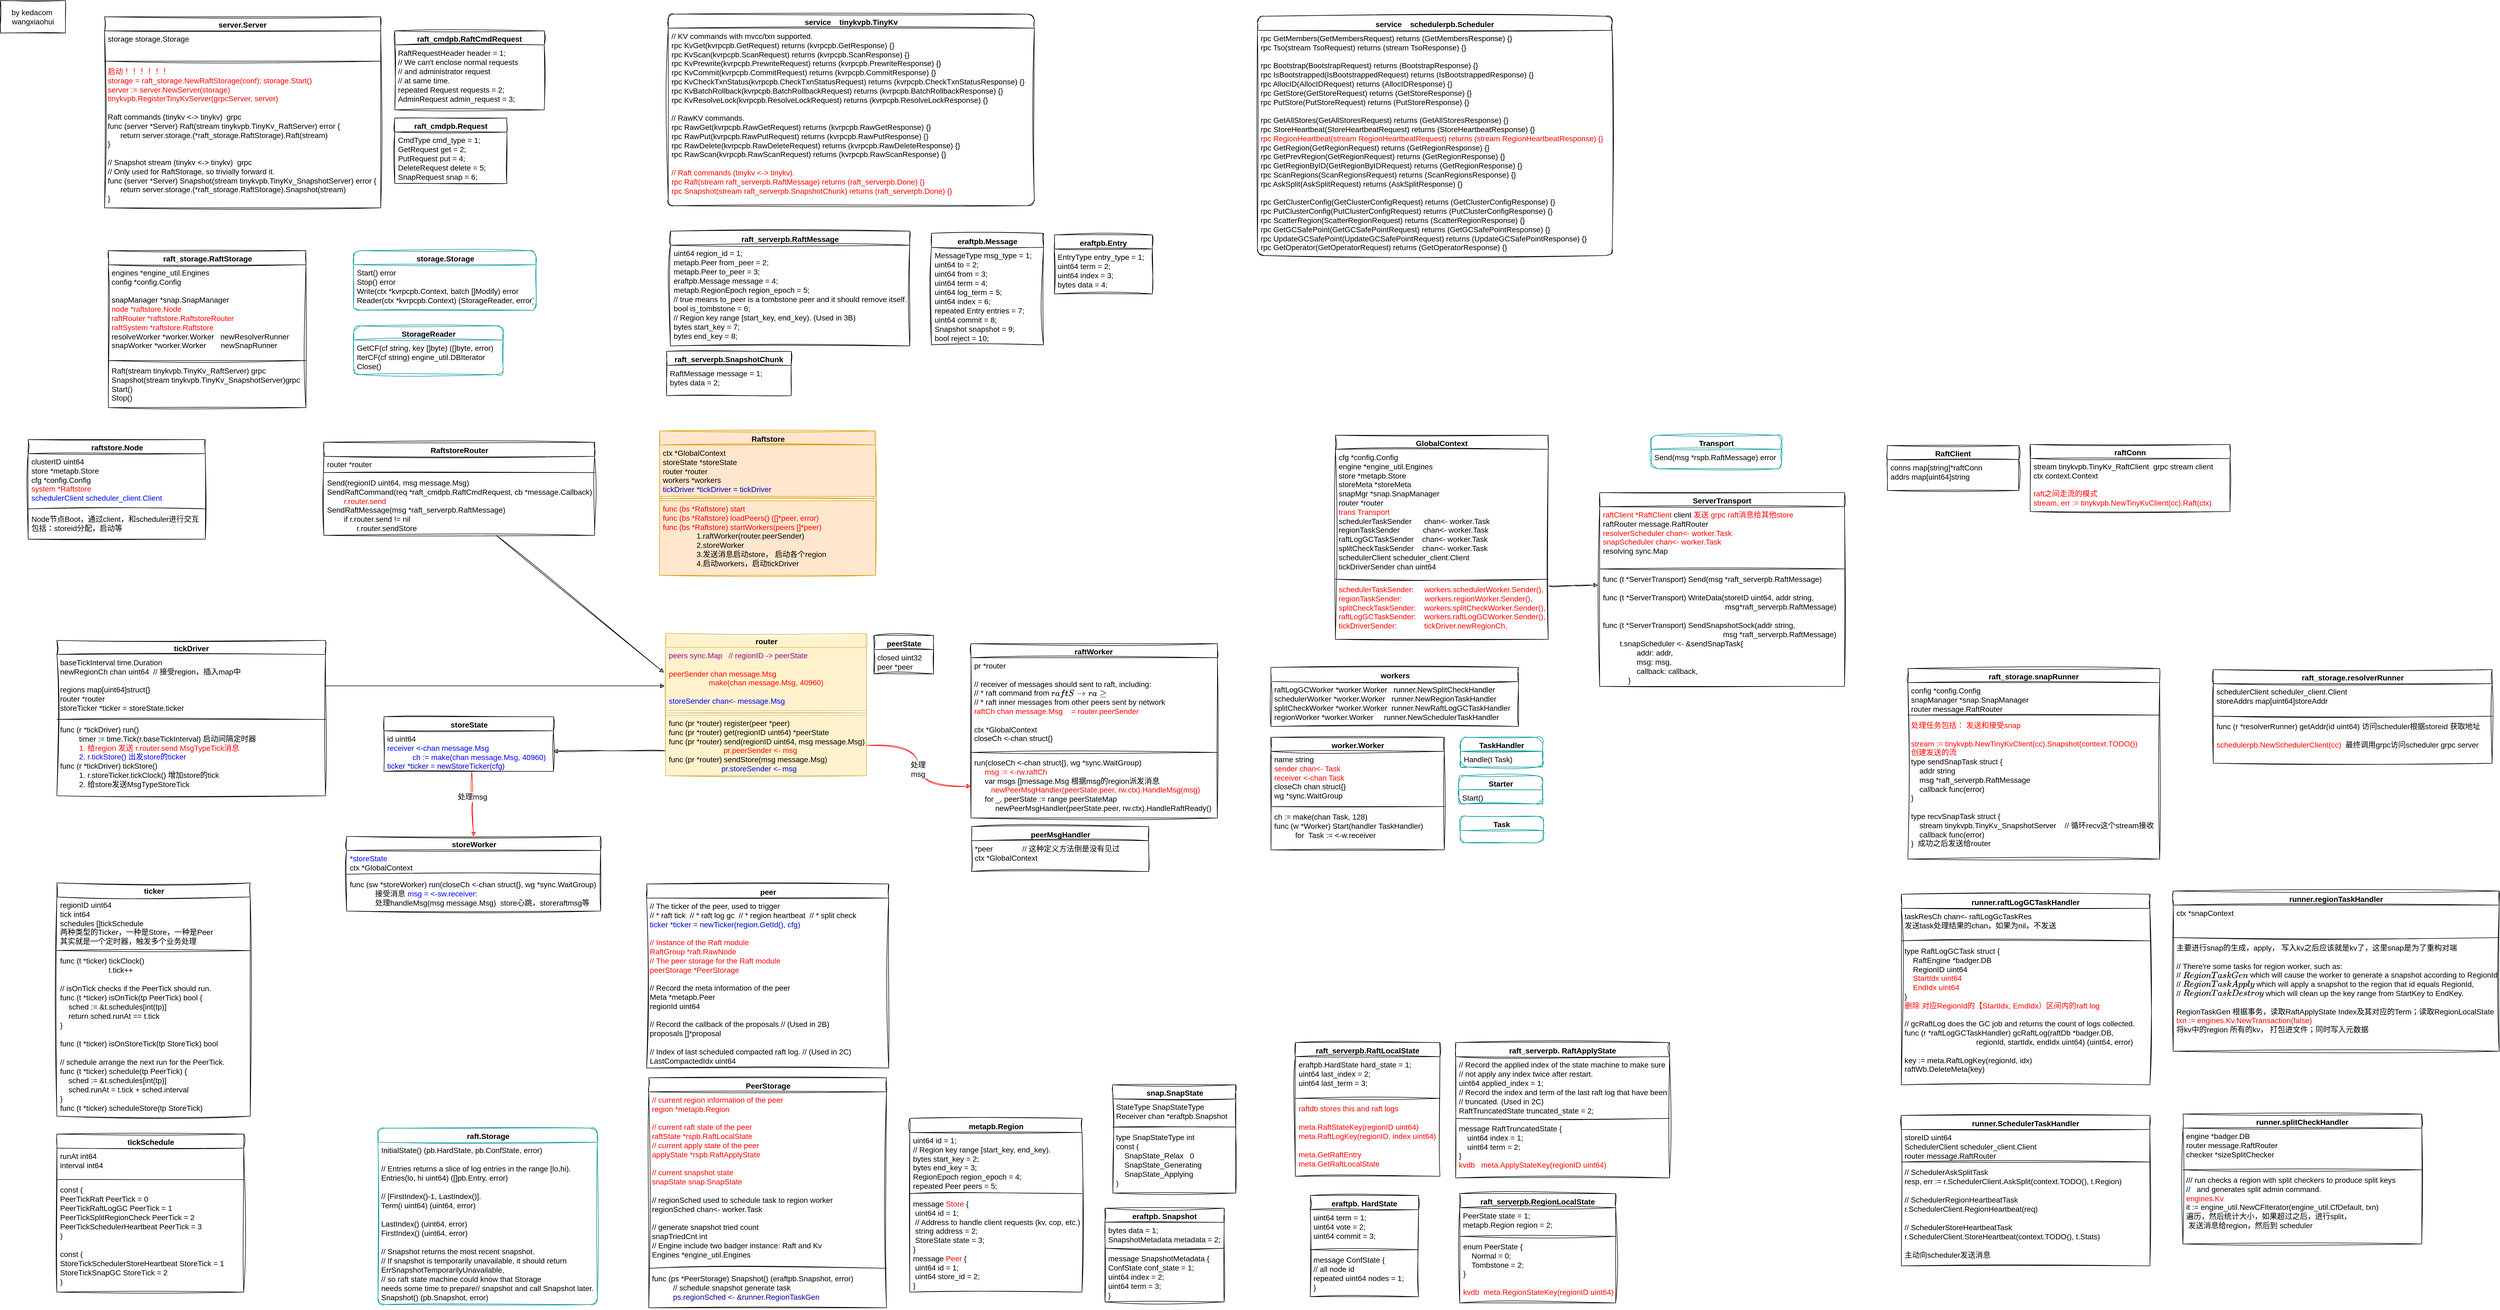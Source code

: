 <mxfile version="20.8.16" type="device" pages="4"><diagram name="tinykvclasses" id="BuYIv2zACR5PSNpy85Y7"><mxGraphModel dx="2435" dy="653" grid="0" gridSize="10" guides="1" tooltips="1" connect="1" arrows="1" fold="1" page="1" pageScale="1" pageWidth="1169" pageHeight="827" math="0" shadow="0"><root><mxCell id="0"/><mxCell id="1" parent="0"/><mxCell id="LzlGKiKPPQ1GAQNg6mbq-2" value="storage.Storage" style="swimlane;fontStyle=1;align=center;verticalAlign=top;childLayout=stackLayout;horizontal=1;startSize=26;horizontalStack=0;resizeParent=1;resizeParentMax=0;resizeLast=0;collapsible=1;marginBottom=0;sketch=1;hachureGap=4;jiggle=2;curveFitting=1;fontFamily=Helvetica;fontSize=14;html=1;rounded=1;strokeColor=#009999;" parent="1" vertex="1"><mxGeometry x="-477" y="502" width="337" height="110" as="geometry"/></mxCell><mxCell id="LzlGKiKPPQ1GAQNg6mbq-5" value="Start() error&#10;Stop() error&#10;Write(ctx *kvrpcpb.Context, batch []Modify) error&#10;Reader(ctx *kvrpcpb.Context) (StorageReader, error)" style="text;strokeColor=none;fillColor=none;align=left;verticalAlign=top;spacingLeft=4;spacingRight=4;overflow=hidden;rotatable=0;points=[[0,0.5],[1,0.5]];portConstraint=eastwest;fontSize=14;fontFamily=Helvetica;rounded=1;" parent="LzlGKiKPPQ1GAQNg6mbq-2" vertex="1"><mxGeometry y="26" width="337" height="84" as="geometry"/></mxCell><mxCell id="LzlGKiKPPQ1GAQNg6mbq-6" value="StorageReader" style="swimlane;fontStyle=1;align=center;verticalAlign=top;childLayout=stackLayout;horizontal=1;startSize=26;horizontalStack=0;resizeParent=1;resizeParentMax=0;resizeLast=0;collapsible=1;marginBottom=0;sketch=1;hachureGap=4;jiggle=2;curveFitting=1;fontFamily=Helvetica;fontSize=14;html=1;rounded=1;strokeColor=#009999;" parent="1" vertex="1"><mxGeometry x="-477" y="641" width="276" height="90" as="geometry"/></mxCell><mxCell id="LzlGKiKPPQ1GAQNg6mbq-7" value="GetCF(cf string, key []byte) ([]byte, error)&#10;IterCF(cf string) engine_util.DBIterator&#10;Close()" style="text;strokeColor=none;fillColor=none;align=left;verticalAlign=top;spacingLeft=4;spacingRight=4;overflow=hidden;rotatable=0;points=[[0,0.5],[1,0.5]];portConstraint=eastwest;fontSize=14;fontFamily=Helvetica;" parent="LzlGKiKPPQ1GAQNg6mbq-6" vertex="1"><mxGeometry y="26" width="276" height="64" as="geometry"/></mxCell><mxCell id="LzlGKiKPPQ1GAQNg6mbq-31" value="RaftstoreRouter" style="swimlane;fontStyle=1;align=center;verticalAlign=top;childLayout=stackLayout;horizontal=1;startSize=26;horizontalStack=0;resizeParent=1;resizeParentMax=0;resizeLast=0;collapsible=1;marginBottom=0;sketch=1;hachureGap=4;jiggle=2;fillStyle=solid;curveFitting=1;strokeWidth=1;fontFamily=Helvetica;fontSize=14;html=1;" parent="1" vertex="1"><mxGeometry x="-532" y="856" width="500" height="172" as="geometry"/></mxCell><mxCell id="LzlGKiKPPQ1GAQNg6mbq-32" value="router *router" style="text;strokeColor=none;fillColor=none;align=left;verticalAlign=top;spacingLeft=4;spacingRight=4;overflow=hidden;rotatable=0;points=[[0,0.5],[1,0.5]];portConstraint=eastwest;fontSize=14;fontFamily=Helvetica;" parent="LzlGKiKPPQ1GAQNg6mbq-31" vertex="1"><mxGeometry y="26" width="500" height="26" as="geometry"/></mxCell><mxCell id="LzlGKiKPPQ1GAQNg6mbq-33" value="" style="line;strokeWidth=1;fillColor=none;align=left;verticalAlign=middle;spacingTop=-1;spacingLeft=3;spacingRight=3;rotatable=0;labelPosition=right;points=[];portConstraint=eastwest;strokeColor=inherit;sketch=1;hachureGap=4;jiggle=2;fillStyle=solid;curveFitting=1;fontFamily=Helvetica;fontSize=14;html=1;" parent="LzlGKiKPPQ1GAQNg6mbq-31" vertex="1"><mxGeometry y="52" width="500" height="8" as="geometry"/></mxCell><mxCell id="LzlGKiKPPQ1GAQNg6mbq-34" value="Send(regionID uint64, msg message.Msg)&lt;br&gt;SendRaftCommand(req *raft_cmdpb.RaftCmdRequest, cb *message.Callback)&lt;br&gt;&lt;font color=&quot;#ff0000&quot;&gt;&amp;nbsp; &amp;nbsp; &amp;nbsp; &amp;nbsp; r.router.send&lt;/font&gt;&lt;br&gt;SendRaftMessage(msg *raft_serverpb.RaftMessage)&lt;br&gt;&amp;nbsp; &amp;nbsp; &amp;nbsp; &amp;nbsp; if r.router.send != nil&lt;br&gt;&amp;nbsp; &amp;nbsp; &amp;nbsp; &amp;nbsp; &amp;nbsp; &amp;nbsp; &amp;nbsp;&amp;nbsp;r.router.sendStore" style="text;strokeColor=none;fillColor=none;align=left;verticalAlign=top;spacingLeft=4;spacingRight=4;overflow=hidden;rotatable=0;points=[[0,0.5],[1,0.5]];portConstraint=eastwest;fontSize=14;fontFamily=Helvetica;html=1;" parent="LzlGKiKPPQ1GAQNg6mbq-31" vertex="1"><mxGeometry y="60" width="500" height="112" as="geometry"/></mxCell><mxCell id="LzlGKiKPPQ1GAQNg6mbq-39" value="storeState" style="swimlane;fontStyle=1;align=center;verticalAlign=top;childLayout=stackLayout;horizontal=1;startSize=26;horizontalStack=0;resizeParent=1;resizeParentMax=0;resizeLast=0;collapsible=1;marginBottom=0;sketch=1;hachureGap=4;jiggle=2;fillStyle=solid;curveFitting=1;strokeWidth=1;fontFamily=Helvetica;fontSize=14;html=1;" parent="1" vertex="1"><mxGeometry x="-421" y="1363" width="313" height="101" as="geometry"/></mxCell><mxCell id="LzlGKiKPPQ1GAQNg6mbq-40" value="id       uint64&lt;br&gt;&lt;font color=&quot;#0000ff&quot;&gt;receiver &amp;lt;-chan message.Msg&lt;/font&gt;&lt;br&gt;&lt;font color=&quot;#0000ff&quot;&gt;&amp;nbsp; &amp;nbsp; &amp;nbsp; &amp;nbsp; &amp;nbsp; &amp;nbsp;&amp;nbsp;ch := make(chan message.Msg, 40960)&lt;/font&gt;&lt;br&gt;&lt;font color=&quot;#0000cc&quot;&gt;ticker   *ticker = newStoreTicker(cfg)&lt;/font&gt;" style="text;strokeColor=none;fillColor=none;align=left;verticalAlign=top;spacingLeft=4;spacingRight=4;overflow=hidden;rotatable=0;points=[[0,0.5],[1,0.5]];portConstraint=eastwest;fontSize=14;fontFamily=Helvetica;html=1;" parent="LzlGKiKPPQ1GAQNg6mbq-39" vertex="1"><mxGeometry y="26" width="313" height="75" as="geometry"/></mxCell><mxCell id="LzlGKiKPPQ1GAQNg6mbq-41" value="raft_storage.RaftStorage" style="swimlane;fontStyle=1;align=center;verticalAlign=top;childLayout=stackLayout;horizontal=1;startSize=26;horizontalStack=0;resizeParent=1;resizeParentMax=0;resizeLast=0;collapsible=1;marginBottom=0;sketch=1;hachureGap=4;jiggle=2;fillStyle=solid;curveFitting=1;strokeWidth=1;fontFamily=Helvetica;fontSize=14;fontColor=#000000;html=1;" parent="1" vertex="1"><mxGeometry x="-930" y="502" width="365" height="290" as="geometry"/></mxCell><mxCell id="LzlGKiKPPQ1GAQNg6mbq-42" value="engines *engine_util.Engines&lt;br&gt;config *config.Config&lt;br&gt;&lt;br&gt;snapManager *snap.SnapManager&lt;br&gt;&lt;font color=&quot;#ff0000&quot;&gt;node *raftstore.Node&lt;br&gt;raftRouter *raftstore.RaftstoreRouter&lt;br&gt;raftSystem *raftstore.Raftstore&lt;/font&gt;&lt;br&gt;resolveWorker *worker.Worker&amp;nbsp; &amp;nbsp;newResolverRunner&lt;br&gt;snapWorker *worker.Worker&amp;nbsp; &amp;nbsp; &amp;nbsp; &amp;nbsp;newSnapRunner" style="text;strokeColor=none;fillColor=none;align=left;verticalAlign=top;spacingLeft=4;spacingRight=4;overflow=hidden;rotatable=0;points=[[0,0.5],[1,0.5]];portConstraint=eastwest;fontSize=14;fontFamily=Helvetica;fontColor=#000000;html=1;" parent="LzlGKiKPPQ1GAQNg6mbq-41" vertex="1"><mxGeometry y="26" width="365" height="173" as="geometry"/></mxCell><mxCell id="LzlGKiKPPQ1GAQNg6mbq-43" value="" style="line;strokeWidth=1;fillColor=none;align=left;verticalAlign=middle;spacingTop=-1;spacingLeft=3;spacingRight=3;rotatable=0;labelPosition=right;points=[];portConstraint=eastwest;strokeColor=inherit;sketch=1;hachureGap=4;jiggle=2;fillStyle=solid;curveFitting=1;fontFamily=Helvetica;fontSize=14;fontColor=#FF0000;html=1;" parent="LzlGKiKPPQ1GAQNg6mbq-41" vertex="1"><mxGeometry y="199" width="365" height="8" as="geometry"/></mxCell><mxCell id="LzlGKiKPPQ1GAQNg6mbq-44" value="Raft(stream tinykvpb.TinyKv_RaftServer) grpc&amp;nbsp;&lt;br&gt;Snapshot(stream tinykvpb.TinyKv_SnapshotServer)grpc&lt;br&gt;Start()&lt;br&gt;Stop()" style="text;strokeColor=none;fillColor=none;align=left;verticalAlign=top;spacingLeft=4;spacingRight=4;overflow=hidden;rotatable=0;points=[[0,0.5],[1,0.5]];portConstraint=eastwest;fontSize=14;fontFamily=Helvetica;fontColor=#000000;labelBorderColor=none;html=1;" parent="LzlGKiKPPQ1GAQNg6mbq-41" vertex="1"><mxGeometry y="207" width="365" height="83" as="geometry"/></mxCell><mxCell id="LzlGKiKPPQ1GAQNg6mbq-49" value="Raftstore" style="swimlane;fontStyle=1;align=center;verticalAlign=top;childLayout=stackLayout;horizontal=1;startSize=26;horizontalStack=0;resizeParent=1;resizeParentMax=0;resizeLast=0;collapsible=1;marginBottom=0;sketch=1;hachureGap=4;jiggle=2;fillStyle=solid;curveFitting=1;strokeWidth=1;fontFamily=Helvetica;fontSize=14;html=1;fillColor=#ffe6cc;strokeColor=#d79b00;" parent="1" vertex="1"><mxGeometry x="88" y="835" width="399" height="267" as="geometry"/></mxCell><mxCell id="LzlGKiKPPQ1GAQNg6mbq-50" value="ctx *GlobalContext&lt;br&gt;storeState *storeState&lt;br&gt;router *router&lt;br&gt;workers *workers&lt;br&gt;&lt;font color=&quot;#0000cc&quot;&gt;tickDriver *tickDriver =&amp;nbsp;tickDriver&lt;/font&gt;" style="text;strokeColor=#d79b00;fillColor=#ffe6cc;align=left;verticalAlign=top;spacingLeft=4;spacingRight=4;overflow=hidden;rotatable=0;points=[[0,0.5],[1,0.5]];portConstraint=eastwest;fontSize=14;fontFamily=Helvetica;html=1;" parent="LzlGKiKPPQ1GAQNg6mbq-49" vertex="1"><mxGeometry y="26" width="399" height="95" as="geometry"/></mxCell><mxCell id="LzlGKiKPPQ1GAQNg6mbq-51" value="" style="line;strokeWidth=1;fillColor=#ffe6cc;align=left;verticalAlign=middle;spacingTop=-1;spacingLeft=3;spacingRight=3;rotatable=0;labelPosition=right;points=[];portConstraint=eastwest;strokeColor=#d79b00;sketch=1;hachureGap=4;jiggle=2;fillStyle=solid;curveFitting=1;fontFamily=Helvetica;fontSize=14;html=1;" parent="LzlGKiKPPQ1GAQNg6mbq-49" vertex="1"><mxGeometry y="121" width="399" height="8" as="geometry"/></mxCell><mxCell id="LzlGKiKPPQ1GAQNg6mbq-52" value="&lt;font color=&quot;#ff0000&quot;&gt;func (bs *Raftstore) start&lt;br&gt;func (bs *Raftstore) loadPeers() ([]*peer, error)&lt;br&gt;func (bs *Raftstore) startWorkers(peers []*peer)&lt;/font&gt;&lt;br&gt;&amp;nbsp; &amp;nbsp; &amp;nbsp; &amp;nbsp; &amp;nbsp; &amp;nbsp; &amp;nbsp; &amp;nbsp; 1.raftWorker(router.peerSender)&lt;br&gt;&amp;nbsp; &amp;nbsp; &amp;nbsp; &amp;nbsp; &amp;nbsp; &amp;nbsp; &amp;nbsp; &amp;nbsp; 2.storeWorker&lt;br&gt;&amp;nbsp; &amp;nbsp; &amp;nbsp; &amp;nbsp; &amp;nbsp; &amp;nbsp; &amp;nbsp; &amp;nbsp; 3.发送消息启动store， 启动各个region&lt;br&gt;&amp;nbsp; &amp;nbsp; &amp;nbsp; &amp;nbsp; &amp;nbsp; &amp;nbsp; &amp;nbsp; &amp;nbsp; 4.启动workers，启动tickDriver" style="text;strokeColor=#d79b00;fillColor=#ffe6cc;align=left;verticalAlign=top;spacingLeft=4;spacingRight=4;overflow=hidden;rotatable=0;points=[[0,0.5],[1,0.5]];portConstraint=eastwest;fontSize=14;fontFamily=Helvetica;html=1;" parent="LzlGKiKPPQ1GAQNg6mbq-49" vertex="1"><mxGeometry y="129" width="399" height="138" as="geometry"/></mxCell><mxCell id="LzlGKiKPPQ1GAQNg6mbq-53" value="raftWorker&amp;nbsp;" style="swimlane;fontStyle=1;align=center;verticalAlign=top;childLayout=stackLayout;horizontal=1;startSize=26;horizontalStack=0;resizeParent=1;resizeParentMax=0;resizeLast=0;collapsible=1;marginBottom=0;sketch=1;hachureGap=4;jiggle=2;fillStyle=solid;curveFitting=1;strokeWidth=1;fontFamily=Helvetica;fontSize=14;fontColor=#000000;html=1;" parent="1" vertex="1"><mxGeometry x="663" y="1228" width="455" height="322" as="geometry"/></mxCell><mxCell id="LzlGKiKPPQ1GAQNg6mbq-54" value="pr *router&lt;br&gt;&lt;br&gt;// receiver of messages should sent to raft, including:&lt;br&gt;// * raft command from `raftStorage`&lt;br&gt;// * raft inner messages from other peers sent by network&lt;br&gt;&lt;font color=&quot;#ff0000&quot;&gt;raftCh chan message.Msg&amp;nbsp; &amp;nbsp; = router.peerSender&lt;/font&gt;&lt;br&gt;&lt;br&gt;ctx    *GlobalContext&lt;br&gt;closeCh &amp;lt;-chan struct{}" style="text;strokeColor=none;fillColor=none;align=left;verticalAlign=top;spacingLeft=4;spacingRight=4;overflow=hidden;rotatable=0;points=[[0,0.5],[1,0.5]];portConstraint=eastwest;fontSize=14;fontFamily=Helvetica;fontColor=#000000;html=1;" parent="LzlGKiKPPQ1GAQNg6mbq-53" vertex="1"><mxGeometry y="26" width="455" height="171" as="geometry"/></mxCell><mxCell id="LzlGKiKPPQ1GAQNg6mbq-55" value="" style="line;strokeWidth=1;fillColor=none;align=left;verticalAlign=middle;spacingTop=-1;spacingLeft=3;spacingRight=3;rotatable=0;labelPosition=right;points=[];portConstraint=eastwest;strokeColor=inherit;sketch=1;hachureGap=4;jiggle=2;fillStyle=solid;curveFitting=1;fontFamily=Helvetica;fontSize=14;fontColor=#0000FF;html=1;" parent="LzlGKiKPPQ1GAQNg6mbq-53" vertex="1"><mxGeometry y="197" width="455" height="8" as="geometry"/></mxCell><mxCell id="LzlGKiKPPQ1GAQNg6mbq-56" value="run(closeCh &amp;lt;-chan struct{}, wg *sync.WaitGroup)&lt;br&gt;&amp;nbsp; &amp;nbsp; &lt;font color=&quot;#ff0000&quot;&gt;&amp;nbsp;msg := &amp;lt;-rw.raftCh&lt;/font&gt;&lt;br&gt;&amp;nbsp; &amp;nbsp; &amp;nbsp;var msgs []message.Msg 根据msg的region派发消息&lt;br&gt;&amp;nbsp; &amp;nbsp; &amp;nbsp; &amp;nbsp;&amp;nbsp;&lt;font color=&quot;#ff0000&quot;&gt;newPeerMsgHandler(peerState.peer, rw.ctx).HandleMsg(msg)&lt;/font&gt;&lt;br&gt;&amp;nbsp; &amp;nbsp; &amp;nbsp;for _, peerState := range peerStateMap&amp;nbsp; &amp;nbsp; &amp;nbsp;&lt;br&gt;&amp;nbsp; &amp;nbsp; &amp;nbsp; &amp;nbsp; &amp;nbsp; newPeerMsgHandler(peerState.peer, rw.ctx).HandleRaftReady()" style="text;strokeColor=none;fillColor=none;align=left;verticalAlign=top;spacingLeft=4;spacingRight=4;overflow=hidden;rotatable=0;points=[[0,0.5],[1,0.5]];portConstraint=eastwest;fontSize=14;fontFamily=Helvetica;fontColor=#000000;html=1;" parent="LzlGKiKPPQ1GAQNg6mbq-53" vertex="1"><mxGeometry y="205" width="455" height="117" as="geometry"/></mxCell><mxCell id="LzlGKiKPPQ1GAQNg6mbq-77" value="raftstore.Node" style="swimlane;fontStyle=1;align=center;verticalAlign=top;childLayout=stackLayout;horizontal=1;startSize=26;horizontalStack=0;resizeParent=1;resizeParentMax=0;resizeLast=0;collapsible=1;marginBottom=0;sketch=1;hachureGap=4;jiggle=2;fillStyle=solid;curveFitting=1;strokeWidth=1;fontFamily=Helvetica;fontSize=14;fontColor=#000000;html=1;" parent="1" vertex="1"><mxGeometry x="-1078" y="851" width="327" height="184" as="geometry"/></mxCell><mxCell id="LzlGKiKPPQ1GAQNg6mbq-78" value="clusterID       uint64&lt;br&gt;store           *metapb.Store&lt;br&gt;cfg             *config.Config&lt;br&gt;&lt;font color=&quot;#ff0000&quot;&gt;system          *Raftstore&lt;/font&gt;&lt;br&gt;&lt;font color=&quot;#0000ff&quot;&gt;schedulerClient scheduler_client.Client&lt;/font&gt;" style="text;strokeColor=none;fillColor=none;align=left;verticalAlign=top;spacingLeft=4;spacingRight=4;overflow=hidden;rotatable=0;points=[[0,0.5],[1,0.5]];portConstraint=eastwest;fontSize=14;fontFamily=Helvetica;fontColor=#000000;html=1;" parent="LzlGKiKPPQ1GAQNg6mbq-77" vertex="1"><mxGeometry y="26" width="327" height="98" as="geometry"/></mxCell><mxCell id="LzlGKiKPPQ1GAQNg6mbq-79" value="" style="line;strokeWidth=1;fillColor=none;align=left;verticalAlign=middle;spacingTop=-1;spacingLeft=3;spacingRight=3;rotatable=0;labelPosition=right;points=[];portConstraint=eastwest;strokeColor=inherit;sketch=1;hachureGap=4;jiggle=2;fillStyle=solid;curveFitting=1;fontFamily=Helvetica;fontSize=14;fontColor=#0000FF;html=1;" parent="LzlGKiKPPQ1GAQNg6mbq-77" vertex="1"><mxGeometry y="124" width="327" height="8" as="geometry"/></mxCell><mxCell id="LzlGKiKPPQ1GAQNg6mbq-80" value="Node节点Boot，通过client，和scheduler进行交互&#10;包括：storeid分配，启动等" style="text;strokeColor=none;fillColor=none;align=left;verticalAlign=top;spacingLeft=4;spacingRight=4;overflow=hidden;rotatable=0;points=[[0,0.5],[1,0.5]];portConstraint=eastwest;fontSize=14;fontFamily=Helvetica;fontColor=#000000;" parent="LzlGKiKPPQ1GAQNg6mbq-77" vertex="1"><mxGeometry y="132" width="327" height="52" as="geometry"/></mxCell><mxCell id="LzlGKiKPPQ1GAQNg6mbq-86" value="storeWorker" style="swimlane;fontStyle=1;align=center;verticalAlign=top;childLayout=stackLayout;horizontal=1;startSize=26;horizontalStack=0;resizeParent=1;resizeParentMax=0;resizeLast=0;collapsible=1;marginBottom=0;sketch=1;hachureGap=4;jiggle=2;fillStyle=solid;curveFitting=1;strokeWidth=1;fontFamily=Helvetica;fontSize=14;fontColor=#000000;html=1;" parent="1" vertex="1"><mxGeometry x="-490" y="1584" width="469" height="138" as="geometry"/></mxCell><mxCell id="LzlGKiKPPQ1GAQNg6mbq-87" value="&lt;font color=&quot;#0000ff&quot;&gt;*storeState&lt;/font&gt;&lt;br&gt;ctx *GlobalContext" style="text;strokeColor=none;fillColor=none;align=left;verticalAlign=top;spacingLeft=4;spacingRight=4;overflow=hidden;rotatable=0;points=[[0,0.5],[1,0.5]];portConstraint=eastwest;fontSize=14;fontFamily=Helvetica;fontColor=#000000;html=1;" parent="LzlGKiKPPQ1GAQNg6mbq-86" vertex="1"><mxGeometry y="26" width="469" height="40" as="geometry"/></mxCell><mxCell id="LzlGKiKPPQ1GAQNg6mbq-88" value="" style="line;strokeWidth=1;fillColor=none;align=left;verticalAlign=middle;spacingTop=-1;spacingLeft=3;spacingRight=3;rotatable=0;labelPosition=right;points=[];portConstraint=eastwest;strokeColor=inherit;sketch=1;hachureGap=4;jiggle=2;fillStyle=solid;curveFitting=1;fontFamily=Helvetica;fontSize=14;fontColor=#0000FF;html=1;" parent="LzlGKiKPPQ1GAQNg6mbq-86" vertex="1"><mxGeometry y="66" width="469" height="8" as="geometry"/></mxCell><mxCell id="LzlGKiKPPQ1GAQNg6mbq-89" value="func (sw *storeWorker) run(closeCh &amp;lt;-chan struct{}, wg *sync.WaitGroup)&lt;br&gt;&amp;nbsp; &amp;nbsp; &amp;nbsp; &amp;nbsp; &amp;nbsp; &amp;nbsp;&amp;nbsp;接受消息&amp;nbsp;&lt;font color=&quot;#0000ff&quot;&gt;msg = &amp;lt;-sw.receiver:&lt;/font&gt;&lt;br&gt;&amp;nbsp; &amp;nbsp; &amp;nbsp; &amp;nbsp; &amp;nbsp; &amp;nbsp; 处理handleMsg(msg message.Msg)&amp;nbsp; store心跳，storeraftmsg等" style="text;strokeColor=none;fillColor=none;align=left;verticalAlign=top;spacingLeft=4;spacingRight=4;overflow=hidden;rotatable=0;points=[[0,0.5],[1,0.5]];portConstraint=eastwest;fontSize=14;fontFamily=Helvetica;fontColor=#000000;html=1;" parent="LzlGKiKPPQ1GAQNg6mbq-86" vertex="1"><mxGeometry y="74" width="469" height="64" as="geometry"/></mxCell><mxCell id="LzlGKiKPPQ1GAQNg6mbq-105" value="peerMsgHandler" style="swimlane;fontStyle=1;align=center;verticalAlign=top;childLayout=stackLayout;horizontal=1;startSize=26;horizontalStack=0;resizeParent=1;resizeParentMax=0;resizeLast=0;collapsible=1;marginBottom=0;sketch=1;hachureGap=4;jiggle=2;fillStyle=solid;curveFitting=1;strokeWidth=1;fontFamily=Helvetica;fontSize=14;html=1;" parent="1" vertex="1"><mxGeometry x="664" y="1566" width="327" height="83" as="geometry"/></mxCell><mxCell id="LzlGKiKPPQ1GAQNg6mbq-106" value="*peer&amp;nbsp; &amp;nbsp; &amp;nbsp; &amp;nbsp; &amp;nbsp; &amp;nbsp; &amp;nbsp; // 这种定义方法倒是没有见过&lt;br style=&quot;border-color: var(--border-color);&quot;&gt;ctx *GlobalContext" style="text;strokeColor=none;fillColor=none;align=left;verticalAlign=top;spacingLeft=4;spacingRight=4;overflow=hidden;rotatable=0;points=[[0,0.5],[1,0.5]];portConstraint=eastwest;fontSize=14;fontFamily=Helvetica;html=1;" parent="LzlGKiKPPQ1GAQNg6mbq-105" vertex="1"><mxGeometry y="26" width="327" height="57" as="geometry"/></mxCell><mxCell id="LzlGKiKPPQ1GAQNg6mbq-125" value="GlobalContext" style="swimlane;fontStyle=1;align=center;verticalAlign=top;childLayout=stackLayout;horizontal=1;startSize=26;horizontalStack=0;resizeParent=1;resizeParentMax=0;resizeLast=0;collapsible=1;marginBottom=0;sketch=1;hachureGap=4;jiggle=2;fillStyle=solid;curveFitting=1;strokeWidth=1;fontFamily=Helvetica;fontSize=14;fontColor=#000000;" parent="1" vertex="1"><mxGeometry x="1336" y="843" width="393" height="377" as="geometry"/></mxCell><mxCell id="LzlGKiKPPQ1GAQNg6mbq-126" value="cfg                  *config.Config&lt;br&gt;engine               *engine_util.Engines&lt;br&gt;store                *metapb.Store&lt;br&gt;storeMeta            *storeMeta&lt;br&gt;snapMgr              *snap.SnapManager&lt;br&gt;router               *router&lt;br&gt;&lt;font color=&quot;#ff0000&quot;&gt;trans                Transport&lt;/font&gt;&lt;br&gt;schedulerTaskSender&amp;nbsp; &amp;nbsp; &amp;nbsp; chan&amp;lt;- worker.Task&lt;br&gt;regionTaskSender&amp;nbsp; &amp;nbsp; &amp;nbsp; &amp;nbsp; &amp;nbsp; &amp;nbsp;chan&amp;lt;- worker.Task&lt;br&gt;raftLogGCTaskSender&amp;nbsp; &amp;nbsp; chan&amp;lt;- worker.Task&lt;br&gt;splitCheckTaskSender&amp;nbsp; &amp;nbsp; chan&amp;lt;- worker.Task&lt;br&gt;schedulerClient      scheduler_client.Client&lt;br&gt;tickDriverSender     chan uint64" style="text;strokeColor=none;fillColor=none;align=left;verticalAlign=top;spacingLeft=4;spacingRight=4;overflow=hidden;rotatable=0;points=[[0,0.5],[1,0.5]];portConstraint=eastwest;fontSize=14;fontFamily=Helvetica;fontColor=#000000;html=1;" parent="LzlGKiKPPQ1GAQNg6mbq-125" vertex="1"><mxGeometry y="26" width="393" height="236" as="geometry"/></mxCell><mxCell id="LzlGKiKPPQ1GAQNg6mbq-127" value="" style="line;strokeWidth=1;fillColor=none;align=left;verticalAlign=middle;spacingTop=-1;spacingLeft=3;spacingRight=3;rotatable=0;labelPosition=right;points=[];portConstraint=eastwest;strokeColor=inherit;sketch=1;hachureGap=4;jiggle=2;fillStyle=solid;curveFitting=1;fontFamily=Helvetica;fontSize=14;fontColor=#0000FF;html=1;" parent="LzlGKiKPPQ1GAQNg6mbq-125" vertex="1"><mxGeometry y="262" width="393" height="8" as="geometry"/></mxCell><mxCell id="LzlGKiKPPQ1GAQNg6mbq-128" value="&lt;font color=&quot;#ff0000&quot;&gt;schedulerTaskSender:&amp;nbsp; &amp;nbsp; &amp;nbsp;workers.schedulerWorker.Sender(),&lt;br style=&quot;border-color: var(--border-color); padding: 0px; margin: 0px;&quot;&gt;regionTaskSender:&amp;nbsp; &amp;nbsp; &amp;nbsp; &amp;nbsp; &amp;nbsp; &amp;nbsp;workers.regionWorker.Sender(),&lt;br style=&quot;border-color: var(--border-color); padding: 0px; margin: 0px;&quot;&gt;splitCheckTaskSender:&amp;nbsp; &amp;nbsp; workers.splitCheckWorker.Sender(),&lt;br style=&quot;border-color: var(--border-color); padding: 0px; margin: 0px;&quot;&gt;raftLogGCTaskSender:&amp;nbsp; &amp;nbsp; workers.raftLogGCWorker.Sender(),&lt;br style=&quot;border-color: var(--border-color); padding: 0px; margin: 0px;&quot;&gt;tickDriverSender:&amp;nbsp; &amp;nbsp; &amp;nbsp; &amp;nbsp; &amp;nbsp; &amp;nbsp; &amp;nbsp;tickDriver.newRegionCh,&lt;/font&gt;" style="text;strokeColor=none;fillColor=none;align=left;verticalAlign=top;spacingLeft=4;spacingRight=4;overflow=hidden;rotatable=0;points=[[0,0.5],[1,0.5]];portConstraint=eastwest;fontSize=14;fontFamily=Helvetica;fontColor=#000000;html=1;" parent="LzlGKiKPPQ1GAQNg6mbq-125" vertex="1"><mxGeometry y="270" width="393" height="107" as="geometry"/></mxCell><mxCell id="LzlGKiKPPQ1GAQNg6mbq-133" value="server.Server" style="swimlane;fontStyle=1;align=center;verticalAlign=top;childLayout=stackLayout;horizontal=1;startSize=26;horizontalStack=0;resizeParent=1;resizeParentMax=0;resizeLast=0;collapsible=1;marginBottom=0;sketch=1;hachureGap=4;jiggle=2;fillStyle=solid;curveFitting=1;strokeWidth=1;fontFamily=Helvetica;fontSize=14;fontColor=#000000;" parent="1" vertex="1"><mxGeometry x="-937" y="70" width="510" height="353" as="geometry"/></mxCell><mxCell id="LzlGKiKPPQ1GAQNg6mbq-134" value="storage storage.Storage" style="text;strokeColor=none;fillColor=none;align=left;verticalAlign=top;spacingLeft=4;spacingRight=4;overflow=hidden;rotatable=0;points=[[0,0.5],[1,0.5]];portConstraint=eastwest;fontSize=14;fontFamily=Helvetica;fontColor=#000000;" parent="LzlGKiKPPQ1GAQNg6mbq-133" vertex="1"><mxGeometry y="26" width="510" height="52" as="geometry"/></mxCell><mxCell id="LzlGKiKPPQ1GAQNg6mbq-135" value="" style="line;strokeWidth=1;fillColor=none;align=left;verticalAlign=middle;spacingTop=-1;spacingLeft=3;spacingRight=3;rotatable=0;labelPosition=right;points=[];portConstraint=eastwest;strokeColor=inherit;sketch=1;hachureGap=4;jiggle=2;fillStyle=solid;curveFitting=1;fontFamily=Helvetica;fontSize=14;fontColor=#0000FF;html=1;" parent="LzlGKiKPPQ1GAQNg6mbq-133" vertex="1"><mxGeometry y="78" width="510" height="8" as="geometry"/></mxCell><mxCell id="LzlGKiKPPQ1GAQNg6mbq-136" value="&lt;font color=&quot;#ff0000&quot;&gt;启动！！！！！！&lt;br&gt;storage = raft_storage.NewRaftStorage(conf); storage.Start()&lt;/font&gt;&lt;font color=&quot;#ff0000&quot;&gt;&lt;br&gt;&lt;/font&gt;&lt;font color=&quot;#ff0000&quot;&gt;server := server.NewServer(storage)&lt;br&gt;tinykvpb.RegisterTinyKvServer(grpcServer, server)&lt;/font&gt;&lt;br&gt;&lt;br&gt;Raft commands (tinykv &amp;lt;-&amp;gt; tinykv)&amp;nbsp; grpc&lt;br&gt;func (server *Server) Raft(stream tinykvpb.TinyKv_RaftServer) error {&lt;br&gt;&amp;nbsp; &amp;nbsp; &amp;nbsp; return server.storage.(*raft_storage.RaftStorage).Raft(stream)&lt;br&gt;}&lt;br&gt;&lt;br&gt;// Snapshot stream (tinykv &amp;lt;-&amp;gt; tinykv)&amp;nbsp; grpc&lt;br&gt;// Only used for RaftStorage, so trivially forward it.&lt;br&gt;func (server *Server) Snapshot(stream tinykvpb.TinyKv_SnapshotServer) error {&lt;br&gt;&amp;nbsp; &amp;nbsp; &amp;nbsp; return server.storage.(*raft_storage.RaftStorage).Snapshot(stream)&lt;br&gt;}" style="text;strokeColor=none;fillColor=none;align=left;verticalAlign=top;spacingLeft=4;spacingRight=4;overflow=hidden;rotatable=0;points=[[0,0.5],[1,0.5]];portConstraint=eastwest;fontSize=14;fontFamily=Helvetica;fontColor=#000000;html=1;" parent="LzlGKiKPPQ1GAQNg6mbq-133" vertex="1"><mxGeometry y="86" width="510" height="267" as="geometry"/></mxCell><mxCell id="LzlGKiKPPQ1GAQNg6mbq-144" value="by&amp;nbsp;kedacom&amp;nbsp;&lt;br&gt;wangxiaohui" style="rounded=0;whiteSpace=wrap;labelBorderColor=none;sketch=1;hachureGap=4;jiggle=2;fillStyle=solid;curveFitting=1;strokeWidth=1;fontFamily=Helvetica;fontSize=14;fontColor=#000000;html=1;" parent="1" vertex="1"><mxGeometry x="-1129" y="40" width="120" height="60" as="geometry"/></mxCell><mxCell id="LzlGKiKPPQ1GAQNg6mbq-162" style="edgeStyle=orthogonalEdgeStyle;curved=1;rounded=0;sketch=1;hachureGap=4;jiggle=2;curveFitting=1;orthogonalLoop=1;jettySize=auto;html=1;fontFamily=Helvetica;fontSize=14;fontColor=#000000;endArrow=classic;endFill=1;elbow=vertical;strokeColor=#FF0000;exitX=0.518;exitY=1.013;exitDx=0;exitDy=0;exitPerimeter=0;" parent="1" source="LzlGKiKPPQ1GAQNg6mbq-40" target="LzlGKiKPPQ1GAQNg6mbq-86" edge="1"><mxGeometry relative="1" as="geometry"/></mxCell><mxCell id="LzlGKiKPPQ1GAQNg6mbq-167" value="处理msg" style="edgeLabel;html=1;align=center;verticalAlign=middle;resizable=0;points=[];fontSize=14;fontFamily=Helvetica;fontColor=#000000;" parent="LzlGKiKPPQ1GAQNg6mbq-162" vertex="1" connectable="0"><mxGeometry x="-0.247" y="1" relative="1" as="geometry"><mxPoint as="offset"/></mxGeometry></mxCell><mxCell id="LzlGKiKPPQ1GAQNg6mbq-163" style="edgeStyle=orthogonalEdgeStyle;curved=1;rounded=0;sketch=1;hachureGap=4;jiggle=2;curveFitting=1;orthogonalLoop=1;jettySize=auto;html=1;strokeColor=#FF0000;fontFamily=Helvetica;fontSize=14;fontColor=#000000;endArrow=classic;endFill=1;elbow=vertical;exitX=1;exitY=0.5;exitDx=0;exitDy=0;entryX=0;entryY=0.5;entryDx=0;entryDy=0;" parent="1" source="LzlGKiKPPQ1GAQNg6mbq-25" target="LzlGKiKPPQ1GAQNg6mbq-56" edge="1"><mxGeometry relative="1" as="geometry"/></mxCell><mxCell id="LzlGKiKPPQ1GAQNg6mbq-168" value="处理&lt;br&gt;msg" style="edgeLabel;html=1;align=center;verticalAlign=middle;resizable=0;points=[];fontSize=14;fontFamily=Helvetica;fontColor=#000000;" parent="LzlGKiKPPQ1GAQNg6mbq-163" vertex="1" connectable="0"><mxGeometry x="0.039" y="-2" relative="1" as="geometry"><mxPoint y="1" as="offset"/></mxGeometry></mxCell><mxCell id="LzlGKiKPPQ1GAQNg6mbq-164" value="" style="group" parent="1" vertex="1" connectable="0"><mxGeometry x="1824" y="843" width="452" height="464" as="geometry"/></mxCell><mxCell id="LzlGKiKPPQ1GAQNg6mbq-129" value="ServerTransport" style="swimlane;fontStyle=1;align=center;verticalAlign=top;childLayout=stackLayout;horizontal=1;startSize=26;horizontalStack=0;resizeParent=1;resizeParentMax=0;resizeLast=0;collapsible=1;marginBottom=0;sketch=1;hachureGap=4;jiggle=2;fillStyle=solid;curveFitting=1;strokeWidth=1;fontFamily=Helvetica;fontSize=14;fontColor=#000000;" parent="LzlGKiKPPQ1GAQNg6mbq-164" vertex="1"><mxGeometry y="106" width="452" height="358" as="geometry"/></mxCell><mxCell id="LzlGKiKPPQ1GAQNg6mbq-130" value="&lt;font color=&quot;#ff0000&quot;&gt;raftClient        *RaftClient&amp;nbsp;&lt;/font&gt;client&amp;nbsp;&lt;font color=&quot;#ff0000&quot;&gt;发送&lt;/font&gt;&amp;nbsp;&lt;font color=&quot;#ff0000&quot;&gt;grpc raft消息给其他store&amp;nbsp;&lt;/font&gt;&lt;br&gt;raftRouter        message.RaftRouter&lt;br&gt;&lt;font color=&quot;#ff0000&quot;&gt;resolverScheduler chan&amp;lt;- worker.Task&lt;br&gt;snapScheduler     chan&amp;lt;- worker.Task&lt;/font&gt;&lt;br&gt;resolving         sync.Map" style="text;strokeColor=none;fillColor=none;align=left;verticalAlign=top;spacingLeft=4;spacingRight=4;overflow=hidden;rotatable=0;points=[[0,0.5],[1,0.5]];portConstraint=eastwest;fontSize=14;fontFamily=Helvetica;fontColor=#000000;html=1;" parent="LzlGKiKPPQ1GAQNg6mbq-129" vertex="1"><mxGeometry y="26" width="452" height="111" as="geometry"/></mxCell><mxCell id="LzlGKiKPPQ1GAQNg6mbq-131" value="" style="line;strokeWidth=1;fillColor=none;align=left;verticalAlign=middle;spacingTop=-1;spacingLeft=3;spacingRight=3;rotatable=0;labelPosition=right;points=[];portConstraint=eastwest;strokeColor=inherit;sketch=1;hachureGap=4;jiggle=2;fillStyle=solid;curveFitting=1;fontFamily=Helvetica;fontSize=14;fontColor=#0000FF;html=1;" parent="LzlGKiKPPQ1GAQNg6mbq-129" vertex="1"><mxGeometry y="137" width="452" height="8" as="geometry"/></mxCell><mxCell id="LzlGKiKPPQ1GAQNg6mbq-132" value="func (t *ServerTransport) Send(msg *raft_serverpb.RaftMessage)&#10;&#10;func (t *ServerTransport) WriteData(storeID uint64, addr string, &#10;                                                          msg*raft_serverpb.RaftMessage)&#10;&#10;func (t *ServerTransport) SendSnapshotSock(addr string,&#10;                                                         msg *raft_serverpb.RaftMessage)&#10;        t.snapScheduler &lt;- &amp;sendSnapTask{&#10;                    addr:     addr,&#10;                    msg:      msg,&#10;                    callback: callback,&#10;            }" style="text;strokeColor=none;fillColor=none;align=left;verticalAlign=top;spacingLeft=4;spacingRight=4;overflow=hidden;rotatable=0;points=[[0,0.5],[1,0.5]];portConstraint=eastwest;fontSize=14;fontFamily=Helvetica;fontColor=#000000;" parent="LzlGKiKPPQ1GAQNg6mbq-129" vertex="1"><mxGeometry y="145" width="452" height="213" as="geometry"/></mxCell><mxCell id="LzlGKiKPPQ1GAQNg6mbq-138" value="Transport" style="swimlane;fontStyle=1;align=center;verticalAlign=top;childLayout=stackLayout;horizontal=1;startSize=26;horizontalStack=0;resizeParent=1;resizeParentMax=0;resizeLast=0;collapsible=1;marginBottom=0;sketch=1;hachureGap=4;jiggle=2;fillStyle=solid;curveFitting=1;strokeWidth=1;fontFamily=Helvetica;fontSize=14;fontColor=#000000;rounded=1;strokeColor=#009999;" parent="LzlGKiKPPQ1GAQNg6mbq-164" vertex="1"><mxGeometry x="95" width="241" height="62" as="geometry"/></mxCell><mxCell id="LzlGKiKPPQ1GAQNg6mbq-139" value="Send(msg *rspb.RaftMessage) error" style="text;strokeColor=none;fillColor=none;align=left;verticalAlign=top;spacingLeft=4;spacingRight=4;overflow=hidden;rotatable=0;points=[[0,0.5],[1,0.5]];portConstraint=eastwest;fontSize=14;fontFamily=Helvetica;fontColor=#000000;" parent="LzlGKiKPPQ1GAQNg6mbq-138" vertex="1"><mxGeometry y="26" width="241" height="36" as="geometry"/></mxCell><mxCell id="LzlGKiKPPQ1GAQNg6mbq-166" style="edgeStyle=orthogonalEdgeStyle;rounded=0;sketch=1;hachureGap=4;jiggle=2;curveFitting=1;orthogonalLoop=1;jettySize=auto;html=1;entryX=-0.007;entryY=0.122;entryDx=0;entryDy=0;entryPerimeter=0;strokeColor=#000000;fontFamily=Helvetica;fontSize=14;fontColor=#000000;endArrow=classic;endFill=1;elbow=vertical;exitX=1.003;exitY=0.075;exitDx=0;exitDy=0;exitPerimeter=0;" parent="1" source="LzlGKiKPPQ1GAQNg6mbq-128" target="LzlGKiKPPQ1GAQNg6mbq-132" edge="1"><mxGeometry relative="1" as="geometry"/></mxCell><mxCell id="LzlGKiKPPQ1GAQNg6mbq-178" style="rounded=0;sketch=1;hachureGap=4;jiggle=2;curveFitting=1;orthogonalLoop=1;jettySize=auto;html=1;entryX=-0.008;entryY=0.397;entryDx=0;entryDy=0;entryPerimeter=0;strokeColor=#000000;fontFamily=Helvetica;fontSize=14;fontColor=#000000;endArrow=classic;endFill=1;elbow=vertical;" parent="1" source="LzlGKiKPPQ1GAQNg6mbq-34" target="LzlGKiKPPQ1GAQNg6mbq-23" edge="1"><mxGeometry relative="1" as="geometry"/></mxCell><mxCell id="LzlGKiKPPQ1GAQNg6mbq-179" style="edgeStyle=orthogonalEdgeStyle;rounded=0;sketch=1;hachureGap=4;jiggle=2;curveFitting=1;orthogonalLoop=1;jettySize=auto;html=1;strokeColor=#000000;fontFamily=Helvetica;fontSize=14;fontColor=#000000;endArrow=classic;endFill=1;elbow=vertical;exitX=0.003;exitY=0.589;exitDx=0;exitDy=0;exitPerimeter=0;" parent="1" source="LzlGKiKPPQ1GAQNg6mbq-25" target="LzlGKiKPPQ1GAQNg6mbq-40" edge="1"><mxGeometry relative="1" as="geometry"/></mxCell><mxCell id="LzlGKiKPPQ1GAQNg6mbq-181" style="rounded=0;sketch=1;hachureGap=4;jiggle=2;curveFitting=1;orthogonalLoop=1;jettySize=auto;html=1;strokeColor=#000000;fontFamily=Helvetica;fontSize=14;fontColor=#000000;endArrow=classic;endFill=1;elbow=vertical;entryX=-0.005;entryY=0.607;entryDx=0;entryDy=0;entryPerimeter=0;" parent="1" source="LzlGKiKPPQ1GAQNg6mbq-91" target="LzlGKiKPPQ1GAQNg6mbq-23" edge="1"><mxGeometry relative="1" as="geometry"><mxPoint x="-519" y="1303" as="sourcePoint"/><mxPoint x="192" y="1304" as="targetPoint"/></mxGeometry></mxCell><mxCell id="LzlGKiKPPQ1GAQNg6mbq-187" value="raft_serverpb.RaftLocalState" style="swimlane;fontStyle=1;align=center;verticalAlign=top;childLayout=stackLayout;horizontal=1;startSize=26;horizontalStack=0;resizeParent=1;resizeParentMax=0;resizeLast=0;collapsible=1;marginBottom=0;sketch=1;hachureGap=4;jiggle=2;fillStyle=solid;curveFitting=1;strokeWidth=1;fontFamily=Helvetica;fontSize=14;fontColor=#000000;" parent="1" vertex="1"><mxGeometry x="1262" y="1965" width="267" height="247" as="geometry"/></mxCell><mxCell id="LzlGKiKPPQ1GAQNg6mbq-188" value="eraftpb.HardState hard_state = 1;&#10;uint64 last_index = 2;&#10;uint64 last_term = 3;" style="text;strokeColor=none;fillColor=none;align=left;verticalAlign=top;spacingLeft=4;spacingRight=4;overflow=hidden;rotatable=0;points=[[0,0.5],[1,0.5]];portConstraint=eastwest;fontSize=14;fontFamily=Helvetica;fontColor=#000000;" parent="LzlGKiKPPQ1GAQNg6mbq-187" vertex="1"><mxGeometry y="26" width="267" height="73" as="geometry"/></mxCell><mxCell id="LzlGKiKPPQ1GAQNg6mbq-189" value="" style="line;strokeWidth=1;fillColor=none;align=left;verticalAlign=middle;spacingTop=-1;spacingLeft=3;spacingRight=3;rotatable=0;labelPosition=right;points=[];portConstraint=eastwest;strokeColor=inherit;sketch=1;hachureGap=4;jiggle=2;fillStyle=solid;curveFitting=1;fontFamily=Helvetica;fontSize=14;fontColor=#0000FF;html=1;" parent="LzlGKiKPPQ1GAQNg6mbq-187" vertex="1"><mxGeometry y="99" width="267" height="8" as="geometry"/></mxCell><mxCell id="LzlGKiKPPQ1GAQNg6mbq-190" value="raftdb stores this and raft logs&#10;&#10;meta.RaftStateKey(regionID uint64)&#10;meta.RaftLogKey(regionID, index uint64)&#10;&#10;meta.GetRaftEntry&#10;meta.GetRaftLocalState" style="text;strokeColor=none;fillColor=none;align=left;verticalAlign=top;spacingLeft=4;spacingRight=4;overflow=hidden;rotatable=0;points=[[0,0.5],[1,0.5]];portConstraint=eastwest;fontSize=14;fontFamily=Helvetica;fontColor=#FF0000;" parent="LzlGKiKPPQ1GAQNg6mbq-187" vertex="1"><mxGeometry y="107" width="267" height="140" as="geometry"/></mxCell><mxCell id="LzlGKiKPPQ1GAQNg6mbq-191" value="raft_serverpb.RaftMessage" style="swimlane;fontStyle=1;align=center;verticalAlign=top;childLayout=stackLayout;horizontal=1;startSize=26;horizontalStack=0;resizeParent=1;resizeParentMax=0;resizeLast=0;collapsible=1;marginBottom=0;sketch=1;hachureGap=4;jiggle=2;fillStyle=solid;curveFitting=1;strokeWidth=1;fontFamily=Helvetica;fontSize=14;fontColor=#000000;" parent="1" vertex="1"><mxGeometry x="108" y="466" width="442" height="212" as="geometry"/></mxCell><mxCell id="LzlGKiKPPQ1GAQNg6mbq-192" value="uint64 region_id = 1;&#10;metapb.Peer from_peer = 2;&#10;metapb.Peer to_peer = 3;&#10;eraftpb.Message message = 4;&#10;metapb.RegionEpoch region_epoch = 5;&#10;// true means to_peer is a tombstone peer and it should remove itself.&#10;bool is_tombstone = 6;&#10;// Region key range [start_key, end_key). (Used in 3B)&#10;bytes start_key = 7;&#10;bytes end_key = 8;" style="text;strokeColor=none;fillColor=none;align=left;verticalAlign=top;spacingLeft=4;spacingRight=4;overflow=hidden;rotatable=0;points=[[0,0.5],[1,0.5]];portConstraint=eastwest;fontSize=14;fontFamily=Helvetica;fontColor=#000000;" parent="LzlGKiKPPQ1GAQNg6mbq-191" vertex="1"><mxGeometry y="26" width="442" height="186" as="geometry"/></mxCell><mxCell id="LzlGKiKPPQ1GAQNg6mbq-196" value="raft_serverpb. RaftApplyState" style="swimlane;fontStyle=1;align=center;verticalAlign=top;childLayout=stackLayout;horizontal=1;startSize=26;horizontalStack=0;resizeParent=1;resizeParentMax=0;resizeLast=0;collapsible=1;marginBottom=0;sketch=1;hachureGap=4;jiggle=2;fillStyle=solid;curveFitting=1;strokeWidth=1;fontFamily=Helvetica;fontSize=14;fontColor=#000000;" parent="1" vertex="1"><mxGeometry x="1558" y="1965" width="395" height="250" as="geometry"/></mxCell><mxCell id="LzlGKiKPPQ1GAQNg6mbq-197" value="// Record the applied index of the state machine to make sure&#10;// not apply any index twice after restart.&#10;uint64 applied_index = 1;&#10;// Record the index and term of the last raft log that have been&#10;// truncated. (Used in 2C)&#10;RaftTruncatedState truncated_state = 2;" style="text;strokeColor=none;fillColor=none;align=left;verticalAlign=top;spacingLeft=4;spacingRight=4;overflow=hidden;rotatable=0;points=[[0,0.5],[1,0.5]];portConstraint=eastwest;fontSize=14;fontFamily=Helvetica;fontColor=#000000;" parent="LzlGKiKPPQ1GAQNg6mbq-196" vertex="1"><mxGeometry y="26" width="395" height="110" as="geometry"/></mxCell><mxCell id="LzlGKiKPPQ1GAQNg6mbq-198" value="" style="line;strokeWidth=1;fillColor=none;align=left;verticalAlign=middle;spacingTop=-1;spacingLeft=3;spacingRight=3;rotatable=0;labelPosition=right;points=[];portConstraint=eastwest;strokeColor=inherit;sketch=1;hachureGap=4;jiggle=2;fillStyle=solid;curveFitting=1;fontFamily=Helvetica;fontSize=14;fontColor=#0000FF;html=1;" parent="LzlGKiKPPQ1GAQNg6mbq-196" vertex="1"><mxGeometry y="136" width="395" height="8" as="geometry"/></mxCell><mxCell id="LzlGKiKPPQ1GAQNg6mbq-199" value="message RaftTruncatedState {&lt;br&gt;    &amp;nbsp;&amp;nbsp;&amp;nbsp;&amp;nbsp;uint64 index = 1;&lt;br&gt;    &amp;nbsp;&amp;nbsp;&amp;nbsp;&amp;nbsp;uint64 term = 2;&lt;br&gt;}&lt;br&gt;&lt;font color=&quot;#ff0000&quot;&gt;kvdb&amp;nbsp; &amp;nbsp;meta.ApplyStateKey(regionID uint64)&lt;/font&gt;" style="text;strokeColor=none;fillColor=none;align=left;verticalAlign=top;spacingLeft=4;spacingRight=4;overflow=hidden;rotatable=0;points=[[0,0.5],[1,0.5]];portConstraint=eastwest;fontSize=14;fontFamily=Helvetica;fontColor=#000000;html=1;" parent="LzlGKiKPPQ1GAQNg6mbq-196" vertex="1"><mxGeometry y="144" width="395" height="106" as="geometry"/></mxCell><mxCell id="LzlGKiKPPQ1GAQNg6mbq-200" value="eraftpb.Message" style="swimlane;fontStyle=1;align=center;verticalAlign=top;childLayout=stackLayout;horizontal=1;startSize=26;horizontalStack=0;resizeParent=1;resizeParentMax=0;resizeLast=0;collapsible=1;marginBottom=0;sketch=1;hachureGap=4;jiggle=2;fillStyle=solid;curveFitting=1;strokeWidth=1;fontFamily=Helvetica;fontSize=14;fontColor=#000000;" parent="1" vertex="1"><mxGeometry x="590" y="470" width="207" height="206" as="geometry"/></mxCell><mxCell id="LzlGKiKPPQ1GAQNg6mbq-201" value="MessageType msg_type = 1;&#10;uint64 to = 2;&#10;uint64 from = 3;&#10;uint64 term = 4;&#10;uint64 log_term = 5;&#10;uint64 index = 6;&#10;repeated Entry entries = 7;&#10;uint64 commit = 8;&#10;Snapshot snapshot = 9;&#10;bool reject = 10;" style="text;strokeColor=none;fillColor=none;align=left;verticalAlign=top;spacingLeft=4;spacingRight=4;overflow=hidden;rotatable=0;points=[[0,0.5],[1,0.5]];portConstraint=eastwest;fontSize=14;fontFamily=Helvetica;fontColor=#000000;" parent="LzlGKiKPPQ1GAQNg6mbq-200" vertex="1"><mxGeometry y="26" width="207" height="180" as="geometry"/></mxCell><mxCell id="LzlGKiKPPQ1GAQNg6mbq-22" value="router" style="swimlane;fontStyle=1;align=center;verticalAlign=top;childLayout=stackLayout;horizontal=1;startSize=26;horizontalStack=0;resizeParent=1;resizeParentMax=0;resizeLast=0;collapsible=1;marginBottom=0;sketch=1;hachureGap=4;jiggle=2;fillStyle=solid;curveFitting=1;strokeWidth=1;fontFamily=Helvetica;fontSize=14;html=1;fillColor=#fff2cc;strokeColor=#d6b656;" parent="1" vertex="1"><mxGeometry x="99" y="1209" width="371" height="263" as="geometry"/></mxCell><mxCell id="LzlGKiKPPQ1GAQNg6mbq-23" value="&lt;font color=&quot;#990099&quot;&gt;peers       sync.Map&amp;nbsp; &amp;nbsp;// regionID -&amp;gt; peerState&lt;/font&gt;&lt;br&gt;&lt;br&gt;&lt;font color=&quot;#ff0000&quot;&gt;peerSender  chan message.Msg&lt;br&gt;&amp;nbsp; &amp;nbsp; &amp;nbsp; &amp;nbsp; &amp;nbsp; &amp;nbsp; &amp;nbsp; &amp;nbsp; &amp;nbsp; &amp;nbsp;make(chan message.Msg, 40960)&lt;/font&gt;&lt;br&gt;&amp;nbsp;&lt;br&gt;&lt;font color=&quot;#0000ff&quot;&gt;storeSender chan&amp;lt;- message.Msg&lt;/font&gt;" style="text;strokeColor=#d6b656;fillColor=#fff2cc;align=left;verticalAlign=top;spacingLeft=4;spacingRight=4;overflow=hidden;rotatable=0;points=[[0,0.5],[1,0.5]];portConstraint=eastwest;fontSize=14;fontFamily=Helvetica;html=1;" parent="LzlGKiKPPQ1GAQNg6mbq-22" vertex="1"><mxGeometry y="26" width="371" height="117" as="geometry"/></mxCell><mxCell id="LzlGKiKPPQ1GAQNg6mbq-24" value="" style="line;strokeWidth=1;fillColor=none;align=left;verticalAlign=middle;spacingTop=-1;spacingLeft=3;spacingRight=3;rotatable=0;labelPosition=right;points=[];portConstraint=eastwest;strokeColor=inherit;sketch=1;hachureGap=4;jiggle=2;fillStyle=solid;curveFitting=1;fontFamily=Helvetica;fontSize=14;html=1;" parent="LzlGKiKPPQ1GAQNg6mbq-22" vertex="1"><mxGeometry y="143" width="371" height="8" as="geometry"/></mxCell><mxCell id="LzlGKiKPPQ1GAQNg6mbq-25" value="func (pr *router) register(peer *peer)&lt;br&gt;func (pr *router) get(regionID uint64) *peerState&lt;br&gt;func (pr *router) send(regionID uint64, msg message.Msg)&lt;br&gt;&lt;font color=&quot;#ff0000&quot;&gt;&amp;nbsp; &amp;nbsp; &amp;nbsp; &amp;nbsp; &amp;nbsp; &amp;nbsp; &amp;nbsp; &amp;nbsp; &amp;nbsp; &amp;nbsp; &amp;nbsp; &amp;nbsp; &amp;nbsp;&amp;nbsp;pr.peerSender &amp;lt;- msg&lt;/font&gt;&lt;br&gt;func (pr *router) sendStore(msg message.Msg)&lt;br&gt;&lt;font color=&quot;#0000ff&quot;&gt;&amp;nbsp; &amp;nbsp; &amp;nbsp; &amp;nbsp; &amp;nbsp; &amp;nbsp; &amp;nbsp; &amp;nbsp; &amp;nbsp; &amp;nbsp; &amp;nbsp; &amp;nbsp; &amp;nbsp;pr.storeSender &amp;lt;- msg&lt;/font&gt;" style="text;strokeColor=#d6b656;fillColor=#fff2cc;align=left;verticalAlign=top;spacingLeft=4;spacingRight=4;overflow=hidden;rotatable=0;points=[[0,0.5],[1,0.5]];portConstraint=eastwest;fontSize=14;fontFamily=Helvetica;html=1;" parent="LzlGKiKPPQ1GAQNg6mbq-22" vertex="1"><mxGeometry y="151" width="371" height="112" as="geometry"/></mxCell><mxCell id="LzlGKiKPPQ1GAQNg6mbq-35" value="peerState" style="swimlane;fontStyle=1;align=center;verticalAlign=top;childLayout=stackLayout;horizontal=1;startSize=26;horizontalStack=0;resizeParent=1;resizeParentMax=0;resizeLast=0;collapsible=1;marginBottom=0;sketch=1;hachureGap=4;jiggle=2;fillStyle=solid;curveFitting=1;strokeWidth=1;fontFamily=Helvetica;fontSize=14;html=1;" parent="1" vertex="1"><mxGeometry x="484" y="1213" width="110" height="71" as="geometry"/></mxCell><mxCell id="LzlGKiKPPQ1GAQNg6mbq-36" value="closed uint32&lt;br&gt;peer   *peer" style="text;strokeColor=none;fillColor=none;align=left;verticalAlign=top;spacingLeft=4;spacingRight=4;overflow=hidden;rotatable=0;points=[[0,0.5],[1,0.5]];portConstraint=eastwest;fontSize=14;fontFamily=Helvetica;html=1;" parent="LzlGKiKPPQ1GAQNg6mbq-35" vertex="1"><mxGeometry y="26" width="110" height="45" as="geometry"/></mxCell><mxCell id="LzlGKiKPPQ1GAQNg6mbq-208" value="RaftClient" style="swimlane;fontStyle=1;align=center;verticalAlign=top;childLayout=stackLayout;horizontal=1;startSize=26;horizontalStack=0;resizeParent=1;resizeParentMax=0;resizeLast=0;collapsible=1;marginBottom=0;sketch=1;hachureGap=4;jiggle=2;fillStyle=solid;curveFitting=1;strokeWidth=1;fontFamily=Helvetica;fontSize=14;fontColor=#000000;rounded=0;" parent="1" vertex="1"><mxGeometry x="2355" y="862" width="243" height="83" as="geometry"/></mxCell><mxCell id="LzlGKiKPPQ1GAQNg6mbq-209" value="conns map[string]*raftConn&#10;addrs map[uint64]string" style="text;strokeColor=none;fillColor=none;align=left;verticalAlign=top;spacingLeft=4;spacingRight=4;overflow=hidden;rotatable=0;points=[[0,0.5],[1,0.5]];portConstraint=eastwest;fontSize=14;fontFamily=Helvetica;fontColor=#000000;" parent="LzlGKiKPPQ1GAQNg6mbq-208" vertex="1"><mxGeometry y="26" width="243" height="57" as="geometry"/></mxCell><mxCell id="LzlGKiKPPQ1GAQNg6mbq-210" value="raftConn" style="swimlane;fontStyle=1;align=center;verticalAlign=top;childLayout=stackLayout;horizontal=1;startSize=26;horizontalStack=0;resizeParent=1;resizeParentMax=0;resizeLast=0;collapsible=1;marginBottom=0;sketch=1;hachureGap=4;jiggle=2;fillStyle=solid;curveFitting=1;strokeWidth=1;fontFamily=Helvetica;fontSize=14;fontColor=#000000;rounded=0;" parent="1" vertex="1"><mxGeometry x="2619" y="860" width="369" height="124" as="geometry"/></mxCell><mxCell id="LzlGKiKPPQ1GAQNg6mbq-211" value="stream   tinykvpb.TinyKv_RaftClient&amp;nbsp; grpc stream client&amp;nbsp;&lt;br&gt;ctx      context.Context&lt;br&gt;&lt;br&gt;&lt;font color=&quot;#ff0000&quot;&gt;raft之间走流的模式&lt;br&gt;stream, err := tinykvpb.NewTinyKvClient(cc).Raft(ctx)&lt;br&gt;&lt;br&gt;&lt;/font&gt;" style="text;strokeColor=none;fillColor=none;align=left;verticalAlign=top;spacingLeft=4;spacingRight=4;overflow=hidden;rotatable=0;points=[[0,0.5],[1,0.5]];portConstraint=eastwest;fontSize=14;fontFamily=Helvetica;fontColor=#000000;html=1;" parent="LzlGKiKPPQ1GAQNg6mbq-210" vertex="1"><mxGeometry y="26" width="369" height="98" as="geometry"/></mxCell><mxCell id="LzlGKiKPPQ1GAQNg6mbq-212" value="service    schedulerpb.Scheduler" style="swimlane;fontStyle=1;align=center;verticalAlign=top;childLayout=stackLayout;horizontal=1;startSize=26;horizontalStack=0;resizeParent=1;resizeParentMax=0;resizeLast=0;collapsible=1;marginBottom=0;sketch=1;hachureGap=4;jiggle=2;curveFitting=1;fontFamily=Helvetica;fontSize=14;rounded=1;" parent="1" vertex="1"><mxGeometry x="1192" y="69" width="655" height="442" as="geometry"/></mxCell><mxCell id="LzlGKiKPPQ1GAQNg6mbq-213" value="rpc GetMembers(GetMembersRequest) returns (GetMembersResponse) {}&lt;br&gt;rpc Tso(stream TsoRequest) returns (stream TsoResponse) {}&lt;br&gt;&lt;br&gt;rpc Bootstrap(BootstrapRequest) returns (BootstrapResponse) {}&lt;br&gt;rpc IsBootstrapped(IsBootstrappedRequest) returns (IsBootstrappedResponse) {}&lt;br&gt;rpc AllocID(AllocIDRequest) returns (AllocIDResponse) {}&lt;br&gt;rpc GetStore(GetStoreRequest) returns (GetStoreResponse) {}&lt;br&gt;rpc PutStore(PutStoreRequest) returns (PutStoreResponse) {}&lt;br&gt;&lt;br&gt;rpc GetAllStores(GetAllStoresRequest) returns (GetAllStoresResponse) {}&lt;br&gt;rpc StoreHeartbeat(StoreHeartbeatRequest) returns (StoreHeartbeatResponse) {}&lt;br&gt;&lt;font color=&quot;#ff0000&quot;&gt;rpc RegionHeartbeat(stream RegionHeartbeatRequest) returns (stream RegionHeartbeatResponse) {}&lt;/font&gt;&lt;br&gt;rpc GetRegion(GetRegionRequest) returns (GetRegionResponse) {}&lt;br&gt;rpc GetPrevRegion(GetRegionRequest) returns (GetRegionResponse) {}&lt;br&gt;rpc GetRegionByID(GetRegionByIDRequest) returns (GetRegionResponse) {}&lt;br&gt;rpc ScanRegions(ScanRegionsRequest) returns (ScanRegionsResponse) {}&lt;br&gt;rpc AskSplit(AskSplitRequest) returns (AskSplitResponse) {}&lt;br&gt;&lt;br&gt;rpc GetClusterConfig(GetClusterConfigRequest) returns (GetClusterConfigResponse) {}&lt;br&gt;rpc PutClusterConfig(PutClusterConfigRequest) returns (PutClusterConfigResponse) {}&lt;br&gt;rpc ScatterRegion(ScatterRegionRequest) returns (ScatterRegionResponse) {}&lt;br&gt;rpc GetGCSafePoint(GetGCSafePointRequest) returns (GetGCSafePointResponse) {}&lt;br&gt;rpc UpdateGCSafePoint(UpdateGCSafePointRequest) returns (UpdateGCSafePointResponse) {}&lt;br&gt;rpc GetOperator(GetOperatorRequest) returns (GetOperatorResponse) {}" style="text;strokeColor=none;fillColor=none;align=left;verticalAlign=top;spacingLeft=4;spacingRight=4;overflow=hidden;rotatable=0;points=[[0,0.5],[1,0.5]];portConstraint=eastwest;fontSize=14;fontFamily=Helvetica;rounded=1;html=1;" parent="LzlGKiKPPQ1GAQNg6mbq-212" vertex="1"><mxGeometry y="26" width="655" height="416" as="geometry"/></mxCell><mxCell id="LzlGKiKPPQ1GAQNg6mbq-214" value="service    tinykvpb.TinyKv" style="swimlane;fontStyle=1;align=center;verticalAlign=top;childLayout=stackLayout;horizontal=1;startSize=26;horizontalStack=0;resizeParent=1;resizeParentMax=0;resizeLast=0;collapsible=1;marginBottom=0;sketch=1;hachureGap=4;jiggle=2;curveFitting=1;fontFamily=Helvetica;fontSize=14;rounded=1;" parent="1" vertex="1"><mxGeometry x="104" y="65" width="676" height="354" as="geometry"/></mxCell><mxCell id="LzlGKiKPPQ1GAQNg6mbq-215" value="// KV commands with mvcc/txn supported.&lt;br&gt;rpc KvGet(kvrpcpb.GetRequest) returns (kvrpcpb.GetResponse) {}&lt;br&gt;rpc KvScan(kvrpcpb.ScanRequest) returns (kvrpcpb.ScanResponse) {}&lt;br&gt;rpc KvPrewrite(kvrpcpb.PrewriteRequest) returns (kvrpcpb.PrewriteResponse) {}&lt;br&gt;rpc KvCommit(kvrpcpb.CommitRequest) returns (kvrpcpb.CommitResponse) {}&lt;br&gt;rpc KvCheckTxnStatus(kvrpcpb.CheckTxnStatusRequest) returns (kvrpcpb.CheckTxnStatusResponse) {}&lt;br&gt;rpc KvBatchRollback(kvrpcpb.BatchRollbackRequest) returns (kvrpcpb.BatchRollbackResponse) {}&lt;br&gt;rpc KvResolveLock(kvrpcpb.ResolveLockRequest) returns (kvrpcpb.ResolveLockResponse) {}&lt;br&gt;&lt;br&gt;// RawKV commands.&lt;br&gt;rpc RawGet(kvrpcpb.RawGetRequest) returns (kvrpcpb.RawGetResponse) {}&lt;br&gt;rpc RawPut(kvrpcpb.RawPutRequest) returns (kvrpcpb.RawPutResponse) {}&lt;br&gt;rpc RawDelete(kvrpcpb.RawDeleteRequest) returns (kvrpcpb.RawDeleteResponse) {}&lt;br&gt;rpc RawScan(kvrpcpb.RawScanRequest) returns (kvrpcpb.RawScanResponse) {}&lt;br&gt;&lt;br&gt;&lt;font color=&quot;#ff0000&quot;&gt;// Raft commands (tinykv &amp;lt;-&amp;gt; tinykv).&lt;br&gt;rpc Raft(stream raft_serverpb.RaftMessage) returns (raft_serverpb.Done) {}&lt;br&gt;rpc Snapshot(stream raft_serverpb.SnapshotChunk) returns (raft_serverpb.Done) {}&lt;/font&gt;" style="text;strokeColor=none;fillColor=none;align=left;verticalAlign=top;spacingLeft=4;spacingRight=4;overflow=hidden;rotatable=0;points=[[0,0.5],[1,0.5]];portConstraint=eastwest;fontSize=14;fontFamily=Helvetica;rounded=1;html=1;" parent="LzlGKiKPPQ1GAQNg6mbq-214" vertex="1"><mxGeometry y="26" width="676" height="328" as="geometry"/></mxCell><mxCell id="LzlGKiKPPQ1GAQNg6mbq-216" value="eraftpb. HardState" style="swimlane;fontStyle=1;align=center;verticalAlign=top;childLayout=stackLayout;horizontal=1;startSize=26;horizontalStack=0;resizeParent=1;resizeParentMax=0;resizeLast=0;collapsible=1;marginBottom=0;sketch=1;hachureGap=4;jiggle=2;fillStyle=solid;curveFitting=1;strokeWidth=1;fontFamily=Helvetica;fontSize=14;fontColor=#000000;" parent="1" vertex="1"><mxGeometry x="1289.5" y="2247.5" width="200" height="187" as="geometry"/></mxCell><mxCell id="LzlGKiKPPQ1GAQNg6mbq-217" value="uint64 term = 1;&#10;uint64 vote = 2;&#10;uint64 commit = 3;" style="text;strokeColor=none;fillColor=none;align=left;verticalAlign=top;spacingLeft=4;spacingRight=4;overflow=hidden;rotatable=0;points=[[0,0.5],[1,0.5]];portConstraint=eastwest;fontSize=14;fontFamily=Helvetica;fontColor=#000000;" parent="LzlGKiKPPQ1GAQNg6mbq-216" vertex="1"><mxGeometry y="26" width="200" height="70" as="geometry"/></mxCell><mxCell id="LzlGKiKPPQ1GAQNg6mbq-218" value="" style="line;strokeWidth=1;fillColor=none;align=left;verticalAlign=middle;spacingTop=-1;spacingLeft=3;spacingRight=3;rotatable=0;labelPosition=right;points=[];portConstraint=eastwest;strokeColor=inherit;sketch=1;hachureGap=4;jiggle=2;fillStyle=solid;curveFitting=1;fontFamily=Helvetica;fontSize=14;fontColor=#0000FF;html=1;" parent="LzlGKiKPPQ1GAQNg6mbq-216" vertex="1"><mxGeometry y="96" width="200" height="8" as="geometry"/></mxCell><mxCell id="LzlGKiKPPQ1GAQNg6mbq-219" value="message ConfState {&#10;// all node id&#10;repeated uint64 nodes = 1;&#10;}" style="text;strokeColor=none;fillColor=none;align=left;verticalAlign=top;spacingLeft=4;spacingRight=4;overflow=hidden;rotatable=0;points=[[0,0.5],[1,0.5]];portConstraint=eastwest;fontSize=14;fontFamily=Helvetica;fontColor=#000000;" parent="LzlGKiKPPQ1GAQNg6mbq-216" vertex="1"><mxGeometry y="104" width="200" height="83" as="geometry"/></mxCell><mxCell id="LzlGKiKPPQ1GAQNg6mbq-220" value="raft_serverpb.SnapshotChunk" style="swimlane;fontStyle=1;align=center;verticalAlign=top;childLayout=stackLayout;horizontal=1;startSize=26;horizontalStack=0;resizeParent=1;resizeParentMax=0;resizeLast=0;collapsible=1;marginBottom=0;sketch=1;hachureGap=4;jiggle=2;fillStyle=solid;curveFitting=1;strokeWidth=1;fontFamily=Helvetica;fontSize=14;fontColor=#000000;" parent="1" vertex="1"><mxGeometry x="101" y="688" width="230" height="82" as="geometry"/></mxCell><mxCell id="LzlGKiKPPQ1GAQNg6mbq-221" value="RaftMessage message = 1;&#10;bytes data = 2;" style="text;strokeColor=none;fillColor=none;align=left;verticalAlign=top;spacingLeft=4;spacingRight=4;overflow=hidden;rotatable=0;points=[[0,0.5],[1,0.5]];portConstraint=eastwest;fontSize=14;fontFamily=Helvetica;fontColor=#000000;" parent="LzlGKiKPPQ1GAQNg6mbq-220" vertex="1"><mxGeometry y="26" width="230" height="56" as="geometry"/></mxCell><mxCell id="LzlGKiKPPQ1GAQNg6mbq-222" value="raft_storage.resolverRunner" style="swimlane;fontStyle=1;align=center;verticalAlign=top;childLayout=stackLayout;horizontal=1;startSize=26;horizontalStack=0;resizeParent=1;resizeParentMax=0;resizeLast=0;collapsible=1;marginBottom=0;sketch=1;hachureGap=4;jiggle=2;fillStyle=solid;curveFitting=1;strokeWidth=1;fontFamily=Helvetica;fontSize=14;fontColor=#000000;" parent="1" vertex="1"><mxGeometry x="2957" y="1276" width="515" height="173" as="geometry"/></mxCell><mxCell id="LzlGKiKPPQ1GAQNg6mbq-223" value="schedulerClient scheduler_client.Client&#10;storeAddrs      map[uint64]storeAddr" style="text;strokeColor=none;fillColor=none;align=left;verticalAlign=top;spacingLeft=4;spacingRight=4;overflow=hidden;rotatable=0;points=[[0,0.5],[1,0.5]];portConstraint=eastwest;fontSize=14;fontFamily=Helvetica;fontColor=#000000;" parent="LzlGKiKPPQ1GAQNg6mbq-222" vertex="1"><mxGeometry y="26" width="515" height="56" as="geometry"/></mxCell><mxCell id="LzlGKiKPPQ1GAQNg6mbq-224" value="" style="line;strokeWidth=1;fillColor=none;align=left;verticalAlign=middle;spacingTop=-1;spacingLeft=3;spacingRight=3;rotatable=0;labelPosition=right;points=[];portConstraint=eastwest;strokeColor=inherit;sketch=1;hachureGap=4;jiggle=2;fillStyle=solid;curveFitting=1;fontFamily=Helvetica;fontSize=14;fontColor=#FF0000;html=1;" parent="LzlGKiKPPQ1GAQNg6mbq-222" vertex="1"><mxGeometry y="82" width="515" height="8" as="geometry"/></mxCell><mxCell id="LzlGKiKPPQ1GAQNg6mbq-225" value="func (r *resolverRunner) getAddr(id uint64) 访问scheduler根据storeid 获取地址&lt;br&gt;&lt;br&gt;&lt;font color=&quot;#ff0000&quot;&gt;schedulerpb.NewSchedulerClient(cc)&lt;/font&gt;&amp;nbsp; 最终调用grpc访问scheduler grpc server" style="text;strokeColor=none;fillColor=none;align=left;verticalAlign=top;spacingLeft=4;spacingRight=4;overflow=hidden;rotatable=0;points=[[0,0.5],[1,0.5]];portConstraint=eastwest;fontSize=14;fontFamily=Helvetica;fontColor=#000000;labelBorderColor=none;html=1;" parent="LzlGKiKPPQ1GAQNg6mbq-222" vertex="1"><mxGeometry y="90" width="515" height="83" as="geometry"/></mxCell><mxCell id="LzlGKiKPPQ1GAQNg6mbq-226" value="raft_storage.snapRunner" style="swimlane;fontStyle=1;align=center;verticalAlign=top;childLayout=stackLayout;horizontal=1;startSize=26;horizontalStack=0;resizeParent=1;resizeParentMax=0;resizeLast=0;collapsible=1;marginBottom=0;sketch=1;hachureGap=4;jiggle=2;fillStyle=solid;curveFitting=1;strokeWidth=1;fontFamily=Helvetica;fontSize=14;glass=0;shadow=0;rounded=0;" parent="1" vertex="1"><mxGeometry x="2393" y="1274" width="465" height="352" as="geometry"/></mxCell><mxCell id="LzlGKiKPPQ1GAQNg6mbq-227" value="config      *config.Config&#10;snapManager *snap.SnapManager&#10;router      message.RaftRouter" style="text;strokeColor=none;fillColor=none;align=left;verticalAlign=top;spacingLeft=4;spacingRight=4;overflow=hidden;rotatable=0;points=[[0,0.5],[1,0.5]];portConstraint=eastwest;fontSize=14;fontFamily=Helvetica;fontColor=#000000;" parent="LzlGKiKPPQ1GAQNg6mbq-226" vertex="1"><mxGeometry y="26" width="465" height="56" as="geometry"/></mxCell><mxCell id="LzlGKiKPPQ1GAQNg6mbq-228" value="" style="line;strokeWidth=1;fillColor=none;align=left;verticalAlign=middle;spacingTop=-1;spacingLeft=3;spacingRight=3;rotatable=0;labelPosition=right;points=[];portConstraint=eastwest;strokeColor=inherit;sketch=1;hachureGap=4;jiggle=2;fillStyle=solid;curveFitting=1;fontFamily=Helvetica;fontSize=14;fontColor=#FF0000;html=1;" parent="LzlGKiKPPQ1GAQNg6mbq-226" vertex="1"><mxGeometry y="82" width="465" height="8" as="geometry"/></mxCell><mxCell id="LzlGKiKPPQ1GAQNg6mbq-229" value="&lt;font color=&quot;#ff0000&quot;&gt;处理任务包括： 发送和接受snap&lt;/font&gt;&lt;br&gt;&lt;br&gt;&lt;font color=&quot;#ff0000&quot;&gt;stream := tinykvpb.NewTinyKvClient(cc).Snapshot(context.TODO())&amp;nbsp;&lt;br&gt;创建发送的流&lt;/font&gt;&lt;br&gt;type sendSnapTask struct {&lt;br&gt;    &amp;nbsp;&amp;nbsp;&amp;nbsp;&amp;nbsp;addr     string&lt;br&gt;    &amp;nbsp;&amp;nbsp;&amp;nbsp;&amp;nbsp;msg      *raft_serverpb.RaftMessage&lt;br&gt;    &amp;nbsp;&amp;nbsp;&amp;nbsp;&amp;nbsp;callback func(error)&lt;br&gt;}&lt;br&gt;&lt;br&gt;type recvSnapTask struct {&lt;br&gt;    &amp;nbsp;&amp;nbsp;&amp;nbsp;&amp;nbsp;stream   tinykvpb.TinyKv_SnapshotServer&amp;nbsp; &amp;nbsp; // 循环recv这个stream接收&lt;br&gt;    &amp;nbsp;&amp;nbsp;&amp;nbsp;&amp;nbsp;callback func(error)&lt;br&gt;}&amp;nbsp; 成功之后发送给router" style="text;strokeColor=none;fillColor=none;align=left;verticalAlign=top;spacingLeft=4;spacingRight=4;overflow=hidden;rotatable=0;points=[[0,0.5],[1,0.5]];portConstraint=eastwest;fontSize=14;fontFamily=Helvetica;fontColor=#000000;labelBorderColor=none;html=1;" parent="LzlGKiKPPQ1GAQNg6mbq-226" vertex="1"><mxGeometry y="90" width="465" height="262" as="geometry"/></mxCell><mxCell id="LzlGKiKPPQ1GAQNg6mbq-230" value="runner.raftLogGCTaskHandler" style="swimlane;fontStyle=1;align=center;verticalAlign=top;childLayout=stackLayout;horizontal=1;startSize=26;horizontalStack=0;resizeParent=1;resizeParentMax=0;resizeLast=0;collapsible=1;marginBottom=0;sketch=1;hachureGap=4;jiggle=2;fillStyle=solid;curveFitting=1;strokeWidth=1;fontFamily=Helvetica;fontSize=14;fontColor=#000000;" parent="1" vertex="1"><mxGeometry x="2381" y="1691" width="459" height="352" as="geometry"/></mxCell><mxCell id="LzlGKiKPPQ1GAQNg6mbq-231" value="taskResCh chan&lt;- raftLogGcTaskRes&#10;发送task处理结果的chan，如果为nil，不发送" style="text;strokeColor=none;fillColor=none;align=left;verticalAlign=top;spacingLeft=4;spacingRight=4;overflow=hidden;rotatable=0;points=[[0,0.5],[1,0.5]];portConstraint=eastwest;fontSize=14;fontFamily=Helvetica;fontColor=#000000;" parent="LzlGKiKPPQ1GAQNg6mbq-230" vertex="1"><mxGeometry y="26" width="459" height="56" as="geometry"/></mxCell><mxCell id="LzlGKiKPPQ1GAQNg6mbq-232" value="" style="line;strokeWidth=1;fillColor=none;align=left;verticalAlign=middle;spacingTop=-1;spacingLeft=3;spacingRight=3;rotatable=0;labelPosition=right;points=[];portConstraint=eastwest;strokeColor=inherit;sketch=1;hachureGap=4;jiggle=2;fillStyle=solid;curveFitting=1;fontFamily=Helvetica;fontSize=14;fontColor=#FF0000;html=1;" parent="LzlGKiKPPQ1GAQNg6mbq-230" vertex="1"><mxGeometry y="82" width="459" height="8" as="geometry"/></mxCell><mxCell id="LzlGKiKPPQ1GAQNg6mbq-233" value="type RaftLogGCTask struct {&lt;br&gt;    &amp;nbsp;&amp;nbsp;&amp;nbsp;&amp;nbsp;RaftEngine *badger.DB&lt;br&gt;    &amp;nbsp;&amp;nbsp;&amp;nbsp;&amp;nbsp;RegionID   uint64&lt;br&gt;&lt;font color=&quot;#ff0000&quot;&gt;    &amp;nbsp;&amp;nbsp;&amp;nbsp;&amp;nbsp;StartIdx   uint64&lt;br&gt;    &amp;nbsp;&amp;nbsp;&amp;nbsp;&amp;nbsp;EndIdx     uint64&lt;/font&gt;&lt;br&gt;}&lt;br&gt;&lt;font color=&quot;#ff0000&quot;&gt;删除 对应RegionId的【StartIdx, EmdIdx）区间内的raft log&amp;nbsp;&lt;/font&gt;&lt;br&gt;&lt;br&gt;// gcRaftLog does the GC job and returns the count of logs collected.&lt;br&gt;func (r *raftLogGCTaskHandler) gcRaftLog(raftDb *badger.DB,&lt;br&gt;&amp;nbsp; &amp;nbsp; &amp;nbsp; &amp;nbsp; &amp;nbsp; &amp;nbsp; &amp;nbsp; &amp;nbsp; &amp;nbsp; &amp;nbsp; &amp;nbsp; &amp;nbsp; &amp;nbsp; &amp;nbsp; &amp;nbsp; &amp;nbsp; &amp;nbsp; regionId, startIdx, endIdx uint64) (uint64, error)&lt;br&gt;&lt;br&gt;key := meta.RaftLogKey(regionId, idx)&lt;br&gt;raftWb.DeleteMeta(key)" style="text;strokeColor=none;fillColor=none;align=left;verticalAlign=top;spacingLeft=4;spacingRight=4;overflow=hidden;rotatable=0;points=[[0,0.5],[1,0.5]];portConstraint=eastwest;fontSize=14;fontFamily=Helvetica;fontColor=#000000;labelBorderColor=none;html=1;" parent="LzlGKiKPPQ1GAQNg6mbq-230" vertex="1"><mxGeometry y="90" width="459" height="262" as="geometry"/></mxCell><mxCell id="LzlGKiKPPQ1GAQNg6mbq-234" value="runner.regionTaskHandler" style="swimlane;fontStyle=1;align=center;verticalAlign=top;childLayout=stackLayout;horizontal=1;startSize=26;horizontalStack=0;resizeParent=1;resizeParentMax=0;resizeLast=0;collapsible=1;marginBottom=0;sketch=1;hachureGap=4;jiggle=2;fillStyle=solid;curveFitting=1;strokeWidth=1;fontFamily=Helvetica;fontSize=14;fontColor=#000000;" parent="1" vertex="1"><mxGeometry x="2883" y="1685" width="602" height="296" as="geometry"/></mxCell><mxCell id="LzlGKiKPPQ1GAQNg6mbq-235" value="ctx *snapContext" style="text;strokeColor=none;fillColor=none;align=left;verticalAlign=top;spacingLeft=4;spacingRight=4;overflow=hidden;rotatable=0;points=[[0,0.5],[1,0.5]];portConstraint=eastwest;fontSize=14;fontFamily=Helvetica;fontColor=#000000;" parent="LzlGKiKPPQ1GAQNg6mbq-234" vertex="1"><mxGeometry y="26" width="602" height="56" as="geometry"/></mxCell><mxCell id="LzlGKiKPPQ1GAQNg6mbq-236" value="" style="line;strokeWidth=1;fillColor=none;align=left;verticalAlign=middle;spacingTop=-1;spacingLeft=3;spacingRight=3;rotatable=0;labelPosition=right;points=[];portConstraint=eastwest;strokeColor=inherit;sketch=1;hachureGap=4;jiggle=2;fillStyle=solid;curveFitting=1;fontFamily=Helvetica;fontSize=14;fontColor=#FF0000;html=1;" parent="LzlGKiKPPQ1GAQNg6mbq-234" vertex="1"><mxGeometry y="82" width="602" height="8" as="geometry"/></mxCell><mxCell id="LzlGKiKPPQ1GAQNg6mbq-237" value="主要进行snap的生成，apply， 写入kv之后应该就是kv了，这里snap是为了重构对端&lt;br&gt;&lt;br&gt;// There're some tasks for region worker, such as:&lt;br&gt;// `RegionTaskGen` which will cause the worker to generate a snapshot according to RegionId,&lt;br&gt;// `RegionTaskApply` which will apply a snapshot to the region that id equals RegionId,&lt;br&gt;// `RegionTaskDestroy` which will clean up the key range from StartKey to EndKey.&lt;br&gt;&lt;br&gt;RegionTaskGen 根据事务，读取RaftApplyState Index及其对应的Term；读取RegionLocalState&lt;br&gt;&lt;font color=&quot;#ff0000&quot;&gt;txn := engines.Kv.NewTransaction(false)&lt;/font&gt;&lt;br&gt;将kv中的region 所有的kv， 打包进文件；同时写入元数据" style="text;strokeColor=none;fillColor=none;align=left;verticalAlign=top;spacingLeft=4;spacingRight=4;overflow=hidden;rotatable=0;points=[[0,0.5],[1,0.5]];portConstraint=eastwest;fontSize=14;fontFamily=Helvetica;fontColor=#000000;labelBorderColor=none;html=1;" parent="LzlGKiKPPQ1GAQNg6mbq-234" vertex="1"><mxGeometry y="90" width="602" height="206" as="geometry"/></mxCell><mxCell id="LzlGKiKPPQ1GAQNg6mbq-238" value="runner.splitCheckHandler" style="swimlane;fontStyle=1;align=center;verticalAlign=top;childLayout=stackLayout;horizontal=1;startSize=26;horizontalStack=0;resizeParent=1;resizeParentMax=0;resizeLast=0;collapsible=1;marginBottom=0;sketch=1;hachureGap=4;jiggle=2;fillStyle=solid;curveFitting=1;strokeWidth=1;fontFamily=Helvetica;fontSize=14;fontColor=#000000;" parent="1" vertex="1"><mxGeometry x="2901" y="2097" width="441" height="240" as="geometry"/></mxCell><mxCell id="LzlGKiKPPQ1GAQNg6mbq-239" value="engine  *badger.DB&#10;router  message.RaftRouter&#10;checker *sizeSplitChecker" style="text;strokeColor=none;fillColor=none;align=left;verticalAlign=top;spacingLeft=4;spacingRight=4;overflow=hidden;rotatable=0;points=[[0,0.5],[1,0.5]];portConstraint=eastwest;fontSize=14;fontFamily=Helvetica;fontColor=#000000;" parent="LzlGKiKPPQ1GAQNg6mbq-238" vertex="1"><mxGeometry y="26" width="441" height="73" as="geometry"/></mxCell><mxCell id="LzlGKiKPPQ1GAQNg6mbq-240" value="" style="line;strokeWidth=1;fillColor=none;align=left;verticalAlign=middle;spacingTop=-1;spacingLeft=3;spacingRight=3;rotatable=0;labelPosition=right;points=[];portConstraint=eastwest;strokeColor=inherit;sketch=1;hachureGap=4;jiggle=2;fillStyle=solid;curveFitting=1;fontFamily=Helvetica;fontSize=14;fontColor=#FF0000;html=1;" parent="LzlGKiKPPQ1GAQNg6mbq-238" vertex="1"><mxGeometry y="99" width="441" height="8" as="geometry"/></mxCell><mxCell id="LzlGKiKPPQ1GAQNg6mbq-241" value="/// run checks a region with split checkers to produce split keys &lt;br&gt;//&amp;nbsp; &amp;nbsp;and generates split admin command.&lt;br&gt;&lt;font color=&quot;#ff0000&quot;&gt;engines.Kv&lt;/font&gt;&lt;br&gt;it := engine_util.NewCFIterator(engine_util.CfDefault, txn)&lt;br&gt;遍历，然后统计大小，如果超过之后，进行split，&lt;br&gt;&amp;nbsp;发送消息给region，然后到 scheduler" style="text;strokeColor=none;fillColor=none;align=left;verticalAlign=top;spacingLeft=4;spacingRight=4;overflow=hidden;rotatable=0;points=[[0,0.5],[1,0.5]];portConstraint=eastwest;fontSize=14;fontFamily=Helvetica;fontColor=#000000;labelBorderColor=none;html=1;" parent="LzlGKiKPPQ1GAQNg6mbq-238" vertex="1"><mxGeometry y="107" width="441" height="133" as="geometry"/></mxCell><mxCell id="LzlGKiKPPQ1GAQNg6mbq-242" value="runner.SchedulerTaskHandler" style="swimlane;fontStyle=1;align=center;verticalAlign=top;childLayout=stackLayout;horizontal=1;startSize=26;horizontalStack=0;resizeParent=1;resizeParentMax=0;resizeLast=0;collapsible=1;marginBottom=0;sketch=1;hachureGap=4;jiggle=2;fillStyle=solid;curveFitting=1;strokeWidth=1;fontFamily=Helvetica;fontSize=14;fontColor=#000000;" parent="1" vertex="1"><mxGeometry x="2381" y="2099.5" width="459" height="278" as="geometry"/></mxCell><mxCell id="LzlGKiKPPQ1GAQNg6mbq-243" value="storeID         uint64&#10;SchedulerClient scheduler_client.Client&#10;router          message.RaftRouter" style="text;strokeColor=none;fillColor=none;align=left;verticalAlign=top;spacingLeft=4;spacingRight=4;overflow=hidden;rotatable=0;points=[[0,0.5],[1,0.5]];portConstraint=eastwest;fontSize=14;fontFamily=Helvetica;fontColor=#000000;" parent="LzlGKiKPPQ1GAQNg6mbq-242" vertex="1"><mxGeometry y="26" width="459" height="56" as="geometry"/></mxCell><mxCell id="LzlGKiKPPQ1GAQNg6mbq-244" value="" style="line;strokeWidth=1;fillColor=none;align=left;verticalAlign=middle;spacingTop=-1;spacingLeft=3;spacingRight=3;rotatable=0;labelPosition=right;points=[];portConstraint=eastwest;strokeColor=inherit;sketch=1;hachureGap=4;jiggle=2;fillStyle=solid;curveFitting=1;fontFamily=Helvetica;fontSize=14;fontColor=#FF0000;html=1;" parent="LzlGKiKPPQ1GAQNg6mbq-242" vertex="1"><mxGeometry y="82" width="459" height="8" as="geometry"/></mxCell><mxCell id="LzlGKiKPPQ1GAQNg6mbq-245" value="// SchedulerAskSplitTask&#10;resp, err := r.SchedulerClient.AskSplit(context.TODO(), t.Region)&#10;&#10;// SchedulerRegionHeartbeatTask&#10;r.SchedulerClient.RegionHeartbeat(req)&#10;&#10;// SchedulerStoreHeartbeatTask&#10;r.SchedulerClient.StoreHeartbeat(context.TODO(), t.Stats)&#10;&#10;主动向scheduler发送消息" style="text;strokeColor=none;fillColor=none;align=left;verticalAlign=top;spacingLeft=4;spacingRight=4;overflow=hidden;rotatable=0;points=[[0,0.5],[1,0.5]];portConstraint=eastwest;fontSize=14;fontFamily=Helvetica;fontColor=#000000;labelBorderColor=none;" parent="LzlGKiKPPQ1GAQNg6mbq-242" vertex="1"><mxGeometry y="90" width="459" height="188" as="geometry"/></mxCell><mxCell id="LzlGKiKPPQ1GAQNg6mbq-117" value="TaskHandler" style="swimlane;fontStyle=1;align=center;verticalAlign=top;childLayout=stackLayout;horizontal=1;startSize=26;horizontalStack=0;resizeParent=1;resizeParentMax=0;resizeLast=0;collapsible=1;marginBottom=0;sketch=1;hachureGap=4;jiggle=2;fillStyle=solid;curveFitting=1;strokeWidth=1;fontFamily=Helvetica;fontSize=14;fontColor=#000000;rounded=1;strokeColor=#009999;" parent="1" vertex="1"><mxGeometry x="1567" y="1401" width="152" height="55" as="geometry"/></mxCell><mxCell id="LzlGKiKPPQ1GAQNg6mbq-118" value="Handle(t Task)" style="text;strokeColor=#009999;fillColor=none;align=left;verticalAlign=top;spacingLeft=4;spacingRight=4;overflow=hidden;rotatable=0;points=[[0,0.5],[1,0.5]];portConstraint=eastwest;fontSize=14;fontFamily=Helvetica;fontColor=#000000;" parent="LzlGKiKPPQ1GAQNg6mbq-117" vertex="1"><mxGeometry y="26" width="152" height="29" as="geometry"/></mxCell><mxCell id="LzlGKiKPPQ1GAQNg6mbq-121" value="Starter" style="swimlane;fontStyle=1;align=center;verticalAlign=top;childLayout=stackLayout;horizontal=1;startSize=26;horizontalStack=0;resizeParent=1;resizeParentMax=0;resizeLast=0;collapsible=1;marginBottom=0;sketch=1;hachureGap=4;jiggle=2;fillStyle=solid;curveFitting=1;strokeWidth=1;fontFamily=Helvetica;fontSize=14;fontColor=#000000;rounded=1;strokeColor=#009999;" parent="1" vertex="1"><mxGeometry x="1564" y="1472" width="155" height="52" as="geometry"/></mxCell><mxCell id="LzlGKiKPPQ1GAQNg6mbq-122" value="Start()" style="text;strokeColor=#009999;fillColor=none;align=left;verticalAlign=top;spacingLeft=4;spacingRight=4;overflow=hidden;rotatable=0;points=[[0,0.5],[1,0.5]];portConstraint=eastwest;fontSize=14;fontFamily=Helvetica;fontColor=#000000;" parent="LzlGKiKPPQ1GAQNg6mbq-121" vertex="1"><mxGeometry y="26" width="155" height="26" as="geometry"/></mxCell><mxCell id="LzlGKiKPPQ1GAQNg6mbq-123" value="Task" style="swimlane;fontStyle=1;align=center;verticalAlign=top;childLayout=stackLayout;horizontal=1;startSize=26;horizontalStack=0;resizeParent=1;resizeParentMax=0;resizeLast=0;collapsible=1;marginBottom=0;sketch=1;hachureGap=4;jiggle=2;fillStyle=solid;curveFitting=1;strokeWidth=1;fontFamily=Helvetica;fontSize=14;fontColor=#000000;rounded=1;strokeColor=#009999;" parent="1" vertex="1"><mxGeometry x="1566" y="1547" width="154" height="49" as="geometry"/></mxCell><mxCell id="LzlGKiKPPQ1GAQNg6mbq-248" value="raft_serverpb.RegionLocalState" style="swimlane;fontStyle=1;align=center;verticalAlign=top;childLayout=stackLayout;horizontal=1;startSize=26;horizontalStack=0;resizeParent=1;resizeParentMax=0;resizeLast=0;collapsible=1;marginBottom=0;sketch=1;hachureGap=4;jiggle=2;fillStyle=solid;curveFitting=1;strokeWidth=1;fontFamily=Helvetica;fontSize=14;fontColor=#000000;" parent="1" vertex="1"><mxGeometry x="1565.5" y="2244" width="288" height="202" as="geometry"/></mxCell><mxCell id="LzlGKiKPPQ1GAQNg6mbq-249" value="PeerState state = 1;&#10;metapb.Region region = 2;" style="text;strokeColor=none;fillColor=none;align=left;verticalAlign=top;spacingLeft=4;spacingRight=4;overflow=hidden;rotatable=0;points=[[0,0.5],[1,0.5]];portConstraint=eastwest;fontSize=14;fontFamily=Helvetica;fontColor=#000000;" parent="LzlGKiKPPQ1GAQNg6mbq-248" vertex="1"><mxGeometry y="26" width="288" height="49" as="geometry"/></mxCell><mxCell id="LzlGKiKPPQ1GAQNg6mbq-250" value="" style="line;strokeWidth=1;fillColor=none;align=left;verticalAlign=middle;spacingTop=-1;spacingLeft=3;spacingRight=3;rotatable=0;labelPosition=right;points=[];portConstraint=eastwest;strokeColor=inherit;sketch=1;hachureGap=4;jiggle=2;fillStyle=solid;curveFitting=1;fontFamily=Helvetica;fontSize=14;fontColor=#0000FF;html=1;" parent="LzlGKiKPPQ1GAQNg6mbq-248" vertex="1"><mxGeometry y="75" width="288" height="8" as="geometry"/></mxCell><mxCell id="LzlGKiKPPQ1GAQNg6mbq-251" value="enum PeerState {&lt;br&gt;    &amp;nbsp;&amp;nbsp;&amp;nbsp;&amp;nbsp;Normal = 0;&lt;br&gt;    &amp;nbsp;&amp;nbsp;&amp;nbsp;&amp;nbsp;Tombstone = 2;&lt;br&gt;}&lt;br&gt;&lt;br&gt;&lt;font color=&quot;#ff0000&quot;&gt;kvdb&amp;nbsp; meta.RegionStateKey(regionID uint64)&lt;/font&gt;" style="text;strokeColor=none;fillColor=none;align=left;verticalAlign=top;spacingLeft=4;spacingRight=4;overflow=hidden;rotatable=0;points=[[0,0.5],[1,0.5]];portConstraint=eastwest;fontSize=14;fontFamily=Helvetica;fontColor=#000000;html=1;" parent="LzlGKiKPPQ1GAQNg6mbq-248" vertex="1"><mxGeometry y="83" width="288" height="119" as="geometry"/></mxCell><mxCell id="LzlGKiKPPQ1GAQNg6mbq-253" value="eraftpb.Entry" style="swimlane;fontStyle=1;align=center;verticalAlign=top;childLayout=stackLayout;horizontal=1;startSize=26;horizontalStack=0;resizeParent=1;resizeParentMax=0;resizeLast=0;collapsible=1;marginBottom=0;sketch=1;hachureGap=4;jiggle=2;fillStyle=solid;curveFitting=1;strokeWidth=1;fontFamily=Helvetica;fontSize=14;fontColor=#000000;" parent="1" vertex="1"><mxGeometry x="817" y="473" width="181" height="109" as="geometry"/></mxCell><mxCell id="LzlGKiKPPQ1GAQNg6mbq-254" value="EntryType entry_type = 1;&#10;uint64 term = 2;&#10;uint64 index = 3;&#10;bytes data = 4;" style="text;strokeColor=none;fillColor=none;align=left;verticalAlign=top;spacingLeft=4;spacingRight=4;overflow=hidden;rotatable=0;points=[[0,0.5],[1,0.5]];portConstraint=eastwest;fontSize=14;fontFamily=Helvetica;fontColor=#000000;" parent="LzlGKiKPPQ1GAQNg6mbq-253" vertex="1"><mxGeometry y="26" width="181" height="83" as="geometry"/></mxCell><mxCell id="LzlGKiKPPQ1GAQNg6mbq-255" value="raft_cmdpb.RaftCmdRequest" style="swimlane;fontStyle=1;align=center;verticalAlign=top;childLayout=stackLayout;horizontal=1;startSize=26;horizontalStack=0;resizeParent=1;resizeParentMax=0;resizeLast=0;collapsible=1;marginBottom=0;sketch=1;hachureGap=4;jiggle=2;fillStyle=solid;curveFitting=1;strokeWidth=1;fontFamily=Helvetica;fontSize=14;fontColor=#000000;" parent="1" vertex="1"><mxGeometry x="-401" y="96" width="276" height="146" as="geometry"/></mxCell><mxCell id="LzlGKiKPPQ1GAQNg6mbq-256" value="RaftRequestHeader header = 1;&#10;// We can't enclose normal requests &#10;// and administrator request&#10;// at same time. &#10;repeated Request requests = 2;&#10;AdminRequest admin_request = 3;" style="text;strokeColor=none;fillColor=none;align=left;verticalAlign=top;spacingLeft=4;spacingRight=4;overflow=hidden;rotatable=0;points=[[0,0.5],[1,0.5]];portConstraint=eastwest;fontSize=14;fontFamily=Helvetica;fontColor=#000000;" parent="LzlGKiKPPQ1GAQNg6mbq-255" vertex="1"><mxGeometry y="26" width="276" height="120" as="geometry"/></mxCell><mxCell id="LzlGKiKPPQ1GAQNg6mbq-257" value="raft_cmdpb.Request" style="swimlane;fontStyle=1;align=center;verticalAlign=top;childLayout=stackLayout;horizontal=1;startSize=26;horizontalStack=0;resizeParent=1;resizeParentMax=0;resizeLast=0;collapsible=1;marginBottom=0;sketch=1;hachureGap=4;jiggle=2;fillStyle=solid;curveFitting=1;strokeWidth=1;fontFamily=Helvetica;fontSize=14;fontColor=#000000;" parent="1" vertex="1"><mxGeometry x="-401" y="257" width="207" height="121" as="geometry"/></mxCell><mxCell id="LzlGKiKPPQ1GAQNg6mbq-258" value="CmdType cmd_type = 1;&#10;GetRequest get = 2;&#10;PutRequest put = 4;&#10;DeleteRequest delete = 5;&#10;SnapRequest snap = 6;" style="text;strokeColor=none;fillColor=none;align=left;verticalAlign=top;spacingLeft=4;spacingRight=4;overflow=hidden;rotatable=0;points=[[0,0.5],[1,0.5]];portConstraint=eastwest;fontSize=14;fontFamily=Helvetica;fontColor=#000000;" parent="LzlGKiKPPQ1GAQNg6mbq-257" vertex="1"><mxGeometry y="26" width="207" height="95" as="geometry"/></mxCell><mxCell id="LzlGKiKPPQ1GAQNg6mbq-109" value="workers" style="swimlane;fontStyle=1;align=center;verticalAlign=top;childLayout=stackLayout;horizontal=1;startSize=26;horizontalStack=0;resizeParent=1;resizeParentMax=0;resizeLast=0;collapsible=1;marginBottom=0;sketch=1;hachureGap=4;jiggle=2;fillStyle=solid;curveFitting=1;strokeWidth=1;fontFamily=Helvetica;fontSize=14;fontColor=#000000;html=1;" parent="1" vertex="1"><mxGeometry x="1217" y="1272" width="457" height="109" as="geometry"/></mxCell><mxCell id="LzlGKiKPPQ1GAQNg6mbq-110" value="raftLogGCWorker  *worker.Worker   runner.NewSplitCheckHandler&#10;schedulerWorker  *worker.Worker   runner.NewRegionTaskHandler&#10;splitCheckWorker *worker.Worker  runner.NewRaftLogGCTaskHandler&#10;regionWorker     *worker.Worker     runner.NewSchedulerTaskHandler" style="text;strokeColor=none;fillColor=none;align=left;verticalAlign=top;spacingLeft=4;spacingRight=4;overflow=hidden;rotatable=0;points=[[0,0.5],[1,0.5]];portConstraint=eastwest;fontSize=14;fontFamily=Helvetica;fontColor=#000000;" parent="LzlGKiKPPQ1GAQNg6mbq-109" vertex="1"><mxGeometry y="26" width="457" height="83" as="geometry"/></mxCell><mxCell id="LzlGKiKPPQ1GAQNg6mbq-113" value="worker.Worker" style="swimlane;fontStyle=1;align=center;verticalAlign=top;childLayout=stackLayout;horizontal=1;startSize=26;horizontalStack=0;resizeParent=1;resizeParentMax=0;resizeLast=0;collapsible=1;marginBottom=0;sketch=1;hachureGap=4;jiggle=2;fillStyle=solid;curveFitting=1;strokeWidth=1;fontFamily=Helvetica;fontSize=14;fontColor=#000000;html=1;" parent="1" vertex="1"><mxGeometry x="1217" y="1401" width="320" height="208" as="geometry"/></mxCell><mxCell id="LzlGKiKPPQ1GAQNg6mbq-114" value="name     string&lt;br&gt;&lt;font color=&quot;#ff0000&quot;&gt;sender   chan&amp;lt;- Task&lt;br&gt;receiver &amp;lt;-chan Task&lt;/font&gt;&lt;br&gt;closeCh  chan struct{}&lt;br&gt;wg       *sync.WaitGroup" style="text;strokeColor=none;fillColor=none;align=left;verticalAlign=top;spacingLeft=4;spacingRight=4;overflow=hidden;rotatable=0;points=[[0,0.5],[1,0.5]];portConstraint=eastwest;fontSize=14;fontFamily=Helvetica;fontColor=#000000;html=1;" parent="LzlGKiKPPQ1GAQNg6mbq-113" vertex="1"><mxGeometry y="26" width="320" height="98" as="geometry"/></mxCell><mxCell id="LzlGKiKPPQ1GAQNg6mbq-115" value="" style="line;strokeWidth=1;fillColor=none;align=left;verticalAlign=middle;spacingTop=-1;spacingLeft=3;spacingRight=3;rotatable=0;labelPosition=right;points=[];portConstraint=eastwest;strokeColor=inherit;sketch=1;hachureGap=4;jiggle=2;fillStyle=solid;curveFitting=1;fontFamily=Helvetica;fontSize=14;fontColor=#0000FF;html=1;" parent="LzlGKiKPPQ1GAQNg6mbq-113" vertex="1"><mxGeometry y="124" width="320" height="8" as="geometry"/></mxCell><mxCell id="LzlGKiKPPQ1GAQNg6mbq-116" value="ch := make(chan Task, 128)&lt;br&gt;func (w *Worker) Start(handler TaskHandler)&lt;br&gt;&amp;nbsp; &amp;nbsp; &amp;nbsp; &amp;nbsp; &amp;nbsp; for&amp;nbsp;&amp;nbsp;Task := &amp;lt;-w.receiver" style="text;strokeColor=none;fillColor=none;align=left;verticalAlign=top;spacingLeft=4;spacingRight=4;overflow=hidden;rotatable=0;points=[[0,0.5],[1,0.5]];portConstraint=eastwest;fontSize=14;fontFamily=Helvetica;fontColor=#000000;html=1;" parent="LzlGKiKPPQ1GAQNg6mbq-113" vertex="1"><mxGeometry y="132" width="320" height="76" as="geometry"/></mxCell><mxCell id="LzlGKiKPPQ1GAQNg6mbq-90" value="tickDriver" style="swimlane;fontStyle=1;align=center;verticalAlign=top;childLayout=stackLayout;horizontal=1;startSize=26;horizontalStack=0;resizeParent=1;resizeParentMax=0;resizeLast=0;collapsible=1;marginBottom=0;sketch=1;hachureGap=4;jiggle=2;fillStyle=solid;curveFitting=1;strokeWidth=1;fontFamily=Helvetica;fontSize=14;html=1;" parent="1" vertex="1"><mxGeometry x="-1025" y="1222" width="496" height="287" as="geometry"/></mxCell><mxCell id="LzlGKiKPPQ1GAQNg6mbq-91" value="baseTickInterval time.Duration&lt;br&gt;newRegionCh      chan uint64&amp;nbsp; // 接受region，插入map中&lt;br&gt;&lt;br&gt;regions          map[uint64]struct{}&lt;br&gt;router           *router&lt;br&gt;storeTicker      *ticker = storeState.ticker" style="text;strokeColor=none;fillColor=none;align=left;verticalAlign=top;spacingLeft=4;spacingRight=4;overflow=hidden;rotatable=0;points=[[0,0.5],[1,0.5]];portConstraint=eastwest;fontSize=14;fontFamily=Helvetica;fontColor=#000000;html=1;" parent="LzlGKiKPPQ1GAQNg6mbq-90" vertex="1"><mxGeometry y="26" width="496" height="116" as="geometry"/></mxCell><mxCell id="LzlGKiKPPQ1GAQNg6mbq-92" value="" style="line;strokeWidth=1;fillColor=none;align=left;verticalAlign=middle;spacingTop=-1;spacingLeft=3;spacingRight=3;rotatable=0;labelPosition=right;points=[];portConstraint=eastwest;strokeColor=inherit;sketch=1;hachureGap=4;jiggle=2;fillStyle=solid;curveFitting=1;fontFamily=Helvetica;fontSize=14;fontColor=#0000FF;html=1;" parent="LzlGKiKPPQ1GAQNg6mbq-90" vertex="1"><mxGeometry y="142" width="496" height="8" as="geometry"/></mxCell><mxCell id="LzlGKiKPPQ1GAQNg6mbq-93" value="func (r *tickDriver) run()&lt;br&gt;&amp;nbsp; &amp;nbsp; &amp;nbsp; &amp;nbsp; &amp;nbsp;timer := time.Tick(r.baseTickInterval) 启动间隔定时器&lt;br&gt;&lt;font color=&quot;#ff0000&quot;&gt;&amp;nbsp; &amp;nbsp; &amp;nbsp; &amp;nbsp; &amp;nbsp;1. 给region 发送&amp;nbsp;r.router.send&amp;nbsp;MsgTypeTick消息&lt;/font&gt;&lt;br&gt;&lt;font color=&quot;#0000ff&quot;&gt;&amp;nbsp; &amp;nbsp; &amp;nbsp; &amp;nbsp; &amp;nbsp;2.&amp;nbsp;r.tickStore() 出发store的ticker&lt;/font&gt;&lt;br&gt;func (r *tickDriver) tickStore()&lt;br&gt;&amp;nbsp; &amp;nbsp; &amp;nbsp; &amp;nbsp; &amp;nbsp;1.&amp;nbsp;r.storeTicker.tickClock() 增加store的tick&lt;br&gt;&amp;nbsp; &amp;nbsp; &amp;nbsp; &amp;nbsp; &amp;nbsp;2. 给store发送MsgTypeStoreTick" style="text;strokeColor=none;fillColor=none;align=left;verticalAlign=top;spacingLeft=4;spacingRight=4;overflow=hidden;rotatable=0;points=[[0,0.5],[1,0.5]];portConstraint=eastwest;fontSize=14;fontFamily=Helvetica;fontColor=#000000;html=1;" parent="LzlGKiKPPQ1GAQNg6mbq-90" vertex="1"><mxGeometry y="150" width="496" height="137" as="geometry"/></mxCell><mxCell id="LzlGKiKPPQ1GAQNg6mbq-94" value="ticker" style="swimlane;fontStyle=1;align=center;verticalAlign=top;childLayout=stackLayout;horizontal=1;startSize=26;horizontalStack=0;resizeParent=1;resizeParentMax=0;resizeLast=0;collapsible=1;marginBottom=0;sketch=1;hachureGap=4;jiggle=2;fillStyle=solid;curveFitting=1;strokeWidth=1;fontFamily=Helvetica;fontSize=14;fontColor=#000000;html=1;" parent="1" vertex="1"><mxGeometry x="-1025" y="1670" width="357" height="431" as="geometry"/></mxCell><mxCell id="LzlGKiKPPQ1GAQNg6mbq-95" value="regionID  uint64&lt;br&gt;tick      int64&lt;br&gt;schedules []tickSchedule&amp;nbsp; &amp;nbsp; &lt;br&gt;两种类型的Ticker，一种是Store，一种是Peer&amp;nbsp; &amp;nbsp;&lt;br&gt;其实就是一个定时器，触发多个业务处理" style="text;strokeColor=none;fillColor=none;align=left;verticalAlign=top;spacingLeft=4;spacingRight=4;overflow=hidden;rotatable=0;points=[[0,0.5],[1,0.5]];portConstraint=eastwest;fontSize=14;fontFamily=Helvetica;fontColor=#000000;html=1;" parent="LzlGKiKPPQ1GAQNg6mbq-94" vertex="1"><mxGeometry y="26" width="357" height="95" as="geometry"/></mxCell><mxCell id="LzlGKiKPPQ1GAQNg6mbq-96" value="" style="line;strokeWidth=1;fillColor=none;align=left;verticalAlign=middle;spacingTop=-1;spacingLeft=3;spacingRight=3;rotatable=0;labelPosition=right;points=[];portConstraint=eastwest;strokeColor=inherit;sketch=1;hachureGap=4;jiggle=2;fillStyle=solid;curveFitting=1;fontFamily=Helvetica;fontSize=14;fontColor=#0000FF;html=1;" parent="LzlGKiKPPQ1GAQNg6mbq-94" vertex="1"><mxGeometry y="121" width="357" height="8" as="geometry"/></mxCell><mxCell id="LzlGKiKPPQ1GAQNg6mbq-97" value="func (t *ticker) tickClock()&#10;                       t.tick++&#10;&#10;// isOnTick checks if the PeerTick should run.&#10;func (t *ticker) isOnTick(tp PeerTick) bool {&#10;    sched := &amp;t.schedules[int(tp)]&#10;    return sched.runAt == t.tick&#10;}&#10;&#10;func (t *ticker) isOnStoreTick(tp StoreTick) bool&#10;&#10;// schedule arrange the next run for the PeerTick.&#10;func (t *ticker) schedule(tp PeerTick) {&#10;        sched := &amp;t.schedules[int(tp)]&#10;        sched.runAt = t.tick + sched.interval&#10;}&#10;func (t *ticker) scheduleStore(tp StoreTick) " style="text;strokeColor=none;fillColor=none;align=left;verticalAlign=top;spacingLeft=4;spacingRight=4;overflow=hidden;rotatable=0;points=[[0,0.5],[1,0.5]];portConstraint=eastwest;fontSize=14;fontFamily=Helvetica;fontColor=#000000;" parent="LzlGKiKPPQ1GAQNg6mbq-94" vertex="1"><mxGeometry y="129" width="357" height="302" as="geometry"/></mxCell><mxCell id="LzlGKiKPPQ1GAQNg6mbq-98" value="tickSchedule" style="swimlane;fontStyle=1;align=center;verticalAlign=top;childLayout=stackLayout;horizontal=1;startSize=26;horizontalStack=0;resizeParent=1;resizeParentMax=0;resizeLast=0;collapsible=1;marginBottom=0;sketch=1;hachureGap=4;jiggle=2;fillStyle=solid;curveFitting=1;strokeWidth=1;fontFamily=Helvetica;fontSize=14;fontColor=#000000;html=1;" parent="1" vertex="1"><mxGeometry x="-1025" y="2134" width="345" height="292" as="geometry"/></mxCell><mxCell id="LzlGKiKPPQ1GAQNg6mbq-99" value="runAt    int64&lt;br&gt;interval int64" style="text;strokeColor=none;fillColor=none;align=left;verticalAlign=top;spacingLeft=4;spacingRight=4;overflow=hidden;rotatable=0;points=[[0,0.5],[1,0.5]];portConstraint=eastwest;fontSize=14;fontFamily=Helvetica;fontColor=#000000;html=1;" parent="LzlGKiKPPQ1GAQNg6mbq-98" vertex="1"><mxGeometry y="26" width="345" height="54" as="geometry"/></mxCell><mxCell id="LzlGKiKPPQ1GAQNg6mbq-100" value="" style="line;strokeWidth=1;fillColor=none;align=left;verticalAlign=middle;spacingTop=-1;spacingLeft=3;spacingRight=3;rotatable=0;labelPosition=right;points=[];portConstraint=eastwest;strokeColor=inherit;sketch=1;hachureGap=4;jiggle=2;fillStyle=solid;curveFitting=1;fontFamily=Helvetica;fontSize=14;fontColor=#0000FF;html=1;" parent="LzlGKiKPPQ1GAQNg6mbq-98" vertex="1"><mxGeometry y="80" width="345" height="8" as="geometry"/></mxCell><mxCell id="LzlGKiKPPQ1GAQNg6mbq-101" value="const (&#10;    PeerTickRaft               PeerTick = 0&#10;    PeerTickRaftLogGC          PeerTick = 1&#10;    PeerTickSplitRegionCheck   PeerTick = 2&#10;    PeerTickSchedulerHeartbeat PeerTick = 3&#10;)&#10;&#10;const (&#10;    StoreTickSchedulerStoreHeartbeat StoreTick = 1&#10;    StoreTickSnapGC                  StoreTick = 2&#10;)" style="text;strokeColor=none;fillColor=none;align=left;verticalAlign=top;spacingLeft=4;spacingRight=4;overflow=hidden;rotatable=0;points=[[0,0.5],[1,0.5]];portConstraint=eastwest;fontSize=14;fontFamily=Helvetica;fontColor=#000000;" parent="LzlGKiKPPQ1GAQNg6mbq-98" vertex="1"><mxGeometry y="88" width="345" height="204" as="geometry"/></mxCell><mxCell id="LzlGKiKPPQ1GAQNg6mbq-183" value="metapb.Region" style="swimlane;fontStyle=1;align=center;verticalAlign=top;childLayout=stackLayout;horizontal=1;startSize=26;horizontalStack=0;resizeParent=1;resizeParentMax=0;resizeLast=0;collapsible=1;marginBottom=0;sketch=1;hachureGap=4;jiggle=2;fillStyle=solid;curveFitting=1;strokeWidth=1;fontFamily=Helvetica;fontSize=14;fontColor=#000000;html=1;" parent="1" vertex="1"><mxGeometry x="550" y="2105" width="318" height="321" as="geometry"/></mxCell><mxCell id="LzlGKiKPPQ1GAQNg6mbq-184" value="uint64 id = 1;&lt;br&gt;// Region key range [start_key, end_key).&lt;br&gt;bytes start_key = 2;&lt;br&gt;bytes end_key = 3;&lt;br&gt;RegionEpoch region_epoch = 4;&lt;br&gt;repeated Peer peers = 5;" style="text;strokeColor=none;fillColor=none;align=left;verticalAlign=top;spacingLeft=4;spacingRight=4;overflow=hidden;rotatable=0;points=[[0,0.5],[1,0.5]];portConstraint=eastwest;fontSize=14;fontFamily=Helvetica;fontColor=#000000;html=1;" parent="LzlGKiKPPQ1GAQNg6mbq-183" vertex="1"><mxGeometry y="26" width="318" height="109" as="geometry"/></mxCell><mxCell id="LzlGKiKPPQ1GAQNg6mbq-185" value="" style="line;strokeWidth=1;fillColor=none;align=left;verticalAlign=middle;spacingTop=-1;spacingLeft=3;spacingRight=3;rotatable=0;labelPosition=right;points=[];portConstraint=eastwest;strokeColor=inherit;sketch=1;hachureGap=4;jiggle=2;fillStyle=solid;curveFitting=1;fontFamily=Helvetica;fontSize=14;fontColor=#0000FF;html=1;" parent="LzlGKiKPPQ1GAQNg6mbq-183" vertex="1"><mxGeometry y="135" width="318" height="8" as="geometry"/></mxCell><mxCell id="LzlGKiKPPQ1GAQNg6mbq-186" value="message &lt;font color=&quot;#ff0000&quot;&gt;Store&lt;/font&gt; {&lt;br&gt;&amp;nbsp;uint64 id = 1;&lt;br&gt;&amp;nbsp;// Address to handle client requests (kv, cop, etc.)&lt;br&gt;&amp;nbsp;string address = 2;&lt;br&gt;&amp;nbsp;StoreState state = 3;&lt;br&gt;}&lt;br&gt;message &lt;font color=&quot;#ff0000&quot;&gt;Peer&lt;/font&gt; {      &lt;br&gt;&amp;nbsp;uint64 id = 1;&lt;br&gt;&amp;nbsp;uint64 store_id = 2;&lt;br&gt;}" style="text;strokeColor=none;fillColor=none;align=left;verticalAlign=top;spacingLeft=4;spacingRight=4;overflow=hidden;rotatable=0;points=[[0,0.5],[1,0.5]];portConstraint=eastwest;fontSize=14;fontFamily=Helvetica;fontColor=#000000;html=1;" parent="LzlGKiKPPQ1GAQNg6mbq-183" vertex="1"><mxGeometry y="143" width="318" height="178" as="geometry"/></mxCell><mxCell id="LzlGKiKPPQ1GAQNg6mbq-204" value="eraftpb. Snapshot" style="swimlane;fontStyle=1;align=center;verticalAlign=top;childLayout=stackLayout;horizontal=1;startSize=26;horizontalStack=0;resizeParent=1;resizeParentMax=0;resizeLast=0;collapsible=1;marginBottom=0;sketch=1;hachureGap=4;jiggle=2;fillStyle=solid;curveFitting=1;strokeWidth=1;fontFamily=Helvetica;fontSize=14;fontColor=#000000;" parent="1" vertex="1"><mxGeometry x="910.5" y="2271" width="220" height="173" as="geometry"/></mxCell><mxCell id="LzlGKiKPPQ1GAQNg6mbq-205" value="bytes data = 1;&#10;SnapshotMetadata metadata = 2;" style="text;strokeColor=none;fillColor=none;align=left;verticalAlign=top;spacingLeft=4;spacingRight=4;overflow=hidden;rotatable=0;points=[[0,0.5],[1,0.5]];portConstraint=eastwest;fontSize=14;fontFamily=Helvetica;fontColor=#000000;" parent="LzlGKiKPPQ1GAQNg6mbq-204" vertex="1"><mxGeometry y="26" width="220" height="44" as="geometry"/></mxCell><mxCell id="LzlGKiKPPQ1GAQNg6mbq-206" value="" style="line;strokeWidth=1;fillColor=none;align=left;verticalAlign=middle;spacingTop=-1;spacingLeft=3;spacingRight=3;rotatable=0;labelPosition=right;points=[];portConstraint=eastwest;strokeColor=inherit;sketch=1;hachureGap=4;jiggle=2;fillStyle=solid;curveFitting=1;fontFamily=Helvetica;fontSize=14;fontColor=#0000FF;html=1;" parent="LzlGKiKPPQ1GAQNg6mbq-204" vertex="1"><mxGeometry y="70" width="220" height="8" as="geometry"/></mxCell><mxCell id="LzlGKiKPPQ1GAQNg6mbq-207" value="message SnapshotMetadata {&#10;ConfState conf_state = 1;&#10;uint64 index = 2;&#10;uint64 term = 3;&#10;}" style="text;strokeColor=none;fillColor=none;align=left;verticalAlign=top;spacingLeft=4;spacingRight=4;overflow=hidden;rotatable=0;points=[[0,0.5],[1,0.5]];portConstraint=eastwest;fontSize=14;fontFamily=Helvetica;fontColor=#000000;" parent="LzlGKiKPPQ1GAQNg6mbq-204" vertex="1"><mxGeometry y="78" width="220" height="95" as="geometry"/></mxCell><mxCell id="LzlGKiKPPQ1GAQNg6mbq-57" value="peer" style="swimlane;fontStyle=1;align=center;verticalAlign=top;childLayout=stackLayout;horizontal=1;startSize=26;horizontalStack=0;resizeParent=1;resizeParentMax=0;resizeLast=0;collapsible=1;marginBottom=0;sketch=1;hachureGap=4;jiggle=2;fillStyle=solid;curveFitting=1;strokeWidth=1;fontFamily=Helvetica;fontSize=14;fontColor=#000000;html=1;" parent="1" vertex="1"><mxGeometry x="64" y="1672" width="447" height="340" as="geometry"/></mxCell><mxCell id="LzlGKiKPPQ1GAQNg6mbq-58" value="// The ticker of the peer, used to trigger&lt;br&gt;// * raft tick&amp;nbsp; // * raft log gc&amp;nbsp; // * region heartbeat&amp;nbsp; // * split check&lt;br&gt;&lt;font color=&quot;#0000cc&quot;&gt;ticker *ticker =&amp;nbsp;newTicker(region.GetId(), cfg)&lt;/font&gt;&lt;br&gt;&lt;br&gt;&lt;font color=&quot;#ff0000&quot;&gt;// Instance of the Raft module&lt;br&gt;RaftGroup *raft.RawNode&lt;br&gt;// The peer storage for the Raft module&lt;br&gt;peerStorage *PeerStorage&lt;/font&gt;&lt;br&gt;&lt;br&gt;// Record the meta information of the peer&lt;br&gt;Meta     *metapb.Peer&lt;br&gt;regionId uint64&lt;br&gt;&lt;br&gt;// Record the callback of the proposals // (Used in 2B)&lt;br&gt;proposals []*proposal&lt;br&gt;&lt;br&gt;// Index of last scheduled compacted raft log. // (Used in 2C)&lt;br&gt;LastCompactedIdx uint64" style="text;strokeColor=none;fillColor=none;align=left;verticalAlign=top;spacingLeft=4;spacingRight=4;overflow=hidden;rotatable=0;points=[[0,0.5],[1,0.5]];portConstraint=eastwest;fontSize=14;fontFamily=Helvetica;fontColor=#000000;html=1;" parent="LzlGKiKPPQ1GAQNg6mbq-57" vertex="1"><mxGeometry y="26" width="447" height="314" as="geometry"/></mxCell><mxCell id="LzlGKiKPPQ1GAQNg6mbq-65" value="PeerStorage" style="swimlane;fontStyle=1;align=center;verticalAlign=top;childLayout=stackLayout;horizontal=1;startSize=26;horizontalStack=0;resizeParent=1;resizeParentMax=0;resizeLast=0;collapsible=1;marginBottom=0;sketch=1;hachureGap=4;jiggle=2;fillStyle=solid;curveFitting=1;strokeWidth=1;fontFamily=Helvetica;fontSize=14;fontColor=#000000;html=1;" parent="1" vertex="1"><mxGeometry x="68" y="2030" width="439" height="425" as="geometry"/></mxCell><mxCell id="LzlGKiKPPQ1GAQNg6mbq-66" value="&lt;font color=&quot;#ff0000&quot;&gt;// current region information of the peer&lt;br&gt;region *metapb.Region&lt;br&gt;&lt;br&gt;// current raft state of the peer&lt;br&gt;raftState *rspb.RaftLocalState&lt;br&gt;// current apply state of the peer&lt;br&gt;applyState *rspb.RaftApplyState&lt;br&gt;&lt;br&gt;// current snapshot state&lt;br&gt;snapState snap.SnapState&lt;/font&gt;&lt;br&gt;&lt;br&gt;// regionSched used to schedule task to region worker&lt;br&gt;regionSched chan&amp;lt;- worker.Task&lt;br&gt;&lt;br&gt;// generate snapshot tried count&lt;br&gt;snapTriedCnt int&lt;br&gt;// Engine include two badger instance: Raft and Kv&lt;br&gt;Engines *engine_util.Engines" style="text;strokeColor=none;fillColor=none;align=left;verticalAlign=top;spacingLeft=4;spacingRight=4;overflow=hidden;rotatable=0;points=[[0,0.5],[1,0.5]];portConstraint=eastwest;fontSize=14;fontFamily=Helvetica;fontColor=#000000;html=1;" parent="LzlGKiKPPQ1GAQNg6mbq-65" vertex="1"><mxGeometry y="26" width="439" height="322" as="geometry"/></mxCell><mxCell id="LzlGKiKPPQ1GAQNg6mbq-67" value="" style="line;strokeWidth=1;fillColor=none;align=left;verticalAlign=middle;spacingTop=-1;spacingLeft=3;spacingRight=3;rotatable=0;labelPosition=right;points=[];portConstraint=eastwest;strokeColor=inherit;sketch=1;hachureGap=4;jiggle=2;fillStyle=solid;curveFitting=1;fontFamily=Helvetica;fontSize=14;fontColor=#0000FF;html=1;" parent="LzlGKiKPPQ1GAQNg6mbq-65" vertex="1"><mxGeometry y="348" width="439" height="8" as="geometry"/></mxCell><mxCell id="LzlGKiKPPQ1GAQNg6mbq-68" value="func (ps *PeerStorage) Snapshot() (eraftpb.Snapshot, error)&lt;br&gt;&amp;nbsp; &amp;nbsp; &amp;nbsp; &amp;nbsp; &amp;nbsp;&amp;nbsp;// schedule snapshot generate task&lt;br&gt;&lt;font color=&quot;#000099&quot;&gt;&amp;nbsp; &amp;nbsp; &amp;nbsp; &amp;nbsp; &amp;nbsp; ps.regionSched &amp;lt;- &amp;amp;runner.RegionTaskGen&lt;/font&gt;&amp;nbsp; &amp;nbsp;&amp;nbsp;" style="text;strokeColor=none;fillColor=none;align=left;verticalAlign=top;spacingLeft=4;spacingRight=4;overflow=hidden;rotatable=0;points=[[0,0.5],[1,0.5]];portConstraint=eastwest;fontSize=14;fontFamily=Helvetica;fontColor=#000000;html=1;" parent="LzlGKiKPPQ1GAQNg6mbq-65" vertex="1"><mxGeometry y="356" width="439" height="69" as="geometry"/></mxCell><mxCell id="LzlGKiKPPQ1GAQNg6mbq-70" value="raft.Storage" style="swimlane;fontStyle=1;align=center;verticalAlign=top;childLayout=stackLayout;horizontal=1;startSize=26;horizontalStack=0;resizeParent=1;resizeParentMax=0;resizeLast=0;collapsible=1;marginBottom=0;sketch=1;hachureGap=4;jiggle=2;curveFitting=1;fontFamily=Helvetica;fontSize=14;html=1;rounded=1;strokeColor=#009999;" parent="1" vertex="1"><mxGeometry x="-432" y="2123" width="405" height="326" as="geometry"/></mxCell><mxCell id="LzlGKiKPPQ1GAQNg6mbq-71" value="InitialState() (pb.HardState, pb.ConfState, error)&#10;&#10;// Entries returns a slice of log entries in the range [lo,hi).&#10;Entries(lo, hi uint64) ([]pb.Entry, error)&#10;&#10;// [FirstIndex()-1, LastIndex()].&#10;Term(i uint64) (uint64, error)&#10;&#10;LastIndex() (uint64, error)&#10;FirstIndex() (uint64, error)&#10;&#10;// Snapshot returns the most recent snapshot.&#10;// If snapshot is temporarily unavailable, it should return &#10;ErrSnapshotTemporarilyUnavailable,&#10;// so raft state machine could know that Storage &#10;needs some time to prepare// snapshot and call Snapshot later.&#10;Snapshot() (pb.Snapshot, error)" style="text;strokeColor=none;fillColor=none;align=left;verticalAlign=top;spacingLeft=4;spacingRight=4;overflow=hidden;rotatable=0;points=[[0,0.5],[1,0.5]];portConstraint=eastwest;fontSize=14;fontFamily=Helvetica;" parent="LzlGKiKPPQ1GAQNg6mbq-70" vertex="1"><mxGeometry y="26" width="405" height="300" as="geometry"/></mxCell><mxCell id="LzlGKiKPPQ1GAQNg6mbq-73" value="snap.SnapState" style="swimlane;fontStyle=1;align=center;verticalAlign=top;childLayout=stackLayout;horizontal=1;startSize=26;horizontalStack=0;resizeParent=1;resizeParentMax=0;resizeLast=0;collapsible=1;marginBottom=0;sketch=1;hachureGap=4;jiggle=2;fillStyle=solid;curveFitting=1;strokeWidth=1;fontFamily=Helvetica;fontSize=14;fontColor=#000000;html=1;" parent="1" vertex="1"><mxGeometry x="925" y="2043" width="227" height="200" as="geometry"/></mxCell><mxCell id="LzlGKiKPPQ1GAQNg6mbq-74" value="StateType SnapStateType&lt;br&gt;Receiver  chan *eraftpb.Snapshot" style="text;strokeColor=none;fillColor=none;align=left;verticalAlign=top;spacingLeft=4;spacingRight=4;overflow=hidden;rotatable=0;points=[[0,0.5],[1,0.5]];portConstraint=eastwest;fontSize=14;fontFamily=Helvetica;fontColor=#000000;html=1;" parent="LzlGKiKPPQ1GAQNg6mbq-73" vertex="1"><mxGeometry y="26" width="227" height="48" as="geometry"/></mxCell><mxCell id="LzlGKiKPPQ1GAQNg6mbq-75" value="" style="line;strokeWidth=1;fillColor=none;align=left;verticalAlign=middle;spacingTop=-1;spacingLeft=3;spacingRight=3;rotatable=0;labelPosition=right;points=[];portConstraint=eastwest;strokeColor=inherit;sketch=1;hachureGap=4;jiggle=2;fillStyle=solid;curveFitting=1;fontFamily=Helvetica;fontSize=14;fontColor=#0000FF;html=1;" parent="LzlGKiKPPQ1GAQNg6mbq-73" vertex="1"><mxGeometry y="74" width="227" height="8" as="geometry"/></mxCell><mxCell id="LzlGKiKPPQ1GAQNg6mbq-76" value="type SnapStateType int&#10;const (&#10;        SnapState_Relax   0&#10;        SnapState_Generating&#10;        SnapState_Applying&#10;)" style="text;strokeColor=none;fillColor=none;align=left;verticalAlign=top;spacingLeft=4;spacingRight=4;overflow=hidden;rotatable=0;points=[[0,0.5],[1,0.5]];portConstraint=eastwest;fontSize=14;fontFamily=Helvetica;fontColor=#000000;" parent="LzlGKiKPPQ1GAQNg6mbq-73" vertex="1"><mxGeometry y="82" width="227" height="118" as="geometry"/></mxCell></root></mxGraphModel></diagram><diagram name="messageloop" id="A_AUT3kWWAyo87l7p4FV"><mxGraphModel dx="2435" dy="-1828" grid="0" gridSize="10" guides="1" tooltips="1" connect="1" arrows="1" fold="1" page="1" pageScale="1" pageWidth="1169" pageHeight="827" math="0" shadow="0"><root><mxCell id="hBhjG5AMDPApNKuxjzX5-0"/><mxCell id="hBhjG5AMDPApNKuxjzX5-1" parent="hBhjG5AMDPApNKuxjzX5-0"/><mxCell id="hBhjG5AMDPApNKuxjzX5-167" value="message.Msg" style="swimlane;fontStyle=1;align=center;verticalAlign=top;childLayout=stackLayout;horizontal=1;startSize=26;horizontalStack=0;resizeParent=1;resizeParentMax=0;resizeLast=0;collapsible=1;marginBottom=0;sketch=1;hachureGap=4;jiggle=2;fillStyle=solid;curveFitting=1;strokeWidth=1;fontFamily=Helvetica;fontSize=14;fontColor=#000000;" parent="hBhjG5AMDPApNKuxjzX5-1" vertex="1"><mxGeometry x="-725" y="2643" width="397.5" height="491" as="geometry"/></mxCell><mxCell id="hBhjG5AMDPApNKuxjzX5-168" value="Type     MsgType&#10;RegionID uint64&#10;Data     interface{}" style="text;strokeColor=none;fillColor=none;align=left;verticalAlign=top;spacingLeft=4;spacingRight=4;overflow=hidden;rotatable=0;points=[[0,0.5],[1,0.5]];portConstraint=eastwest;fontSize=14;fontFamily=Helvetica;fontColor=#000000;" parent="hBhjG5AMDPApNKuxjzX5-167" vertex="1"><mxGeometry y="26" width="397.5" height="64" as="geometry"/></mxCell><mxCell id="hBhjG5AMDPApNKuxjzX5-169" value="" style="line;strokeWidth=1;fillColor=none;align=left;verticalAlign=middle;spacingTop=-1;spacingLeft=3;spacingRight=3;rotatable=0;labelPosition=right;points=[];portConstraint=eastwest;strokeColor=inherit;sketch=1;hachureGap=4;jiggle=2;fillStyle=solid;curveFitting=1;fontFamily=Helvetica;fontSize=14;fontColor=#0000FF;html=1;" parent="hBhjG5AMDPApNKuxjzX5-167" vertex="1"><mxGeometry y="90" width="397.5" height="8" as="geometry"/></mxCell><mxCell id="hBhjG5AMDPApNKuxjzX5-170" value="MsgTypeNull MsgType = 0&#10;// message to start the ticker of peer&#10;MsgTypeStart MsgType = 1&#10;// message of base tick to drive the ticker&#10;MsgTypeTick MsgType = 2&#10;// message wraps a raft message that should be forwarded&#10;// to Raft module, the raft message is from peer on other store&#10;MsgTypeRaftMessage MsgType = 3&#10;// message wraps a raft command that maybe a read/write &#10;// request or admin request&#10;// the raft command should be proposed to Raft module&#10;MsgTypeRaftCmd MsgType = 4&#10;// message to trigger split region&#10;// it first asks Scheduler for allocating new split region's ids, &#10;// then schedules a&#10;// MsyTypeRaftCmd with split admin command&#10;MsgTypeSplitRegion MsgType = 5&#10;// message to update region approximate size&#10;// it is sent by split checker&#10;MsgTypeRegionApproximateSize MsgType = 6&#10;// message to trigger gc generated snapshots&#10;MsgTypeGcSnap MsgType = 7&#10;" style="text;strokeColor=none;fillColor=none;align=left;verticalAlign=top;spacingLeft=4;spacingRight=4;overflow=hidden;rotatable=0;points=[[0,0.5],[1,0.5]];portConstraint=eastwest;fontSize=14;fontFamily=Helvetica;fontColor=#000000;" parent="hBhjG5AMDPApNKuxjzX5-167" vertex="1"><mxGeometry y="98" width="397.5" height="393" as="geometry"/></mxCell><mxCell id="hBhjG5AMDPApNKuxjzX5-171" value="消息处理流程梳理" style="text;html=1;strokeColor=none;fillColor=none;align=center;verticalAlign=middle;whiteSpace=wrap;rounded=0;fontSize=20;fontFamily=Helvetica;fontColor=#000000;" parent="hBhjG5AMDPApNKuxjzX5-1" vertex="1"><mxGeometry x="-402" y="2527" width="168" height="29" as="geometry"/></mxCell><mxCell id="hBhjG5AMDPApNKuxjzX5-172" value="" style="group" parent="hBhjG5AMDPApNKuxjzX5-1" vertex="1" connectable="0"><mxGeometry x="-1133" y="3061" width="573" height="472" as="geometry"/></mxCell><mxCell id="hBhjG5AMDPApNKuxjzX5-173" value="compact log 触发流程" style="text;html=1;strokeColor=none;fillColor=none;align=center;verticalAlign=middle;whiteSpace=wrap;rounded=0;fontSize=20;fontFamily=Helvetica;fontColor=#000000;" parent="hBhjG5AMDPApNKuxjzX5-172" vertex="1"><mxGeometry x="44.466" width="225.36" height="28.548" as="geometry"/></mxCell><mxCell id="hBhjG5AMDPApNKuxjzX5-174" value="  定时器 PeerTickRaftLogGC&#10;        &#10;    appliedIdx-firstIdx &gt;= d.ctx.cfg.RaftLogGcCountLimit&#10;&#10;    request := newCompactLogRequest(regionID, d.Meta, compactIdx, term)&#10;&#10;    raft_cmdpb.RaftCmdRequest&#10;        req.AdminRequest = &amp;raft_cmdpb.AdminRequest{&#10;            CmdType: raft_cmdpb.AdminCmdType_CompactLog,&#10;            CompactLog: &amp;raft_cmdpb.CompactLogRequest{&#10;                   CompactIndex: compactIndex,&#10;                   CompactTerm:  compactTerm,&#10;            },&#10;    }    &#10;    d.proposeRaftCommand(request, nil)" style="rounded=1;whiteSpace=wrap;sketch=1;hachureGap=4;jiggle=2;curveFitting=1;fontFamily=Helvetica;fontSize=14;fillColor=#fff2cc;strokeColor=#d6b656;fillStyle=solid;align=left;verticalAlign=top;" parent="hBhjG5AMDPApNKuxjzX5-172" vertex="1"><mxGeometry x="77.811" y="137.035" width="490.128" height="264.213" as="geometry"/></mxCell><mxCell id="hBhjG5AMDPApNKuxjzX5-175" value="func (d *peerMsgHandler) onRaftGCLogTick()" style="rounded=1;whiteSpace=wrap;sketch=1;hachureGap=4;jiggle=2;fillStyle=solid;curveFitting=1;fontFamily=Helvetica;fontSize=14;html=1;" parent="hBhjG5AMDPApNKuxjzX5-172" vertex="1"><mxGeometry x="48.508" y="93.258" width="314.291" height="39.016" as="geometry"/></mxCell><mxCell id="hBhjG5AMDPApNKuxjzX5-176" value="func (d *peerMsgHandler) onTick()" style="rounded=1;whiteSpace=wrap;sketch=1;hachureGap=4;jiggle=2;fillStyle=solid;curveFitting=1;fontFamily=Helvetica;fontSize=14;html=1;" parent="hBhjG5AMDPApNKuxjzX5-172" vertex="1"><mxGeometry y="48.532" width="251.635" height="39.016" as="geometry"/></mxCell><mxCell id="hBhjG5AMDPApNKuxjzX5-177" value="func (rw *raftWorker) run(closeCh &lt;-chan struct{}, wg *sync.WaitGroup)" style="rounded=1;whiteSpace=wrap;sketch=1;hachureGap=4;jiggle=2;fillStyle=solid;curveFitting=1;fontFamily=Helvetica;fontSize=14;" parent="hBhjG5AMDPApNKuxjzX5-1" vertex="1"><mxGeometry x="-322" y="3231" width="463" height="46" as="geometry"/></mxCell><mxCell id="hBhjG5AMDPApNKuxjzX5-178" value="1. 尽力收集chan的所有消息，然后循环处理&#10;  var msgs []message.Msg &#10;  for _, msg := range msgs &#10;      peerState := rw.getPeerState(peerStateMap, msg.RegionID)&#10;      newPeerMsgHandler(peerState.peer, rw.ctx).HandleMsg(msg)&#10;" style="rounded=1;whiteSpace=wrap;sketch=1;hachureGap=4;jiggle=2;curveFitting=1;fontFamily=Helvetica;fontSize=14;fillColor=#fff2cc;strokeColor=#d6b656;fillStyle=solid;align=left;verticalAlign=top;" parent="hBhjG5AMDPApNKuxjzX5-1" vertex="1"><mxGeometry x="-290" y="3280" width="425.5" height="110" as="geometry"/></mxCell><mxCell id="hBhjG5AMDPApNKuxjzX5-179" value="2.循环处理，所有peer的ready 消息&#10;  for _, peerState := range peerStateMap &#10;      newPeerMsgHandler(peerState.peer, rw.ctx).HandleRaftReady()" style="rounded=1;whiteSpace=wrap;sketch=1;hachureGap=4;jiggle=2;curveFitting=1;fontFamily=Helvetica;fontSize=14;fillColor=#fff2cc;strokeColor=#d6b656;fillStyle=solid;align=left;verticalAlign=top;" parent="hBhjG5AMDPApNKuxjzX5-1" vertex="1"><mxGeometry x="-280.5" y="3742" width="444" height="66" as="geometry"/></mxCell><mxCell id="hBhjG5AMDPApNKuxjzX5-180" value="func (d *&lt;font color=&quot;#ff0000&quot;&gt;peerMsgHandler&lt;/font&gt;) HandleMsg(msg message.Msg)" style="rounded=1;whiteSpace=wrap;sketch=1;hachureGap=4;jiggle=2;fillStyle=solid;curveFitting=1;fontFamily=Helvetica;fontSize=14;html=1;" parent="hBhjG5AMDPApNKuxjzX5-1" vertex="1"><mxGeometry x="-260" y="3404" width="374" height="32" as="geometry"/></mxCell><mxCell id="hBhjG5AMDPApNKuxjzX5-181" value="" style="line;strokeWidth=1;direction=south;html=1;perimeter=backbonePerimeter;points=[];outlineConnect=0;sketch=1;hachureGap=4;jiggle=2;fillStyle=solid;curveFitting=1;fontFamily=Helvetica;fontSize=14;spacing=2;" parent="hBhjG5AMDPApNKuxjzX5-1" vertex="1"><mxGeometry x="-313" y="3280" width="10" height="922" as="geometry"/></mxCell><mxCell id="hBhjG5AMDPApNKuxjzX5-182" value="&amp;nbsp; case message.MsgTypeRaftMessage:&lt;br&gt;&lt;font color=&quot;#ff0000&quot;&gt;    &amp;nbsp;&amp;nbsp;    &amp;nbsp;&amp;nbsp;raftMsg := msg.Data.(*rspb.RaftMessage)&lt;br&gt;&amp;nbsp; &amp;nbsp; &amp;nbsp; &amp;nbsp; d.onRaftMsg(raftMsg);&amp;nbsp;&lt;/font&gt;&lt;br&gt;&lt;br&gt;&amp;nbsp; case message.MsgTypeRaftCmd:&lt;br&gt;&lt;font color=&quot;#ff0000&quot;&gt;    &amp;nbsp;&amp;nbsp;    &amp;nbsp;&amp;nbsp;raftCMD := msg.Data.(*message.MsgRaftCmd)&lt;br&gt;    &amp;nbsp;&amp;nbsp;&amp;nbsp;&amp;nbsp;    d.proposeRaftCommand(raftCMD.Request, raftCMD.Callback)&lt;/font&gt;&lt;br&gt;&lt;br&gt;&amp;nbsp; case message.MsgTypeTick:&lt;br&gt;&lt;font color=&quot;#ff0000&quot;&gt;    &amp;nbsp;&amp;nbsp;    &amp;nbsp;&amp;nbsp;d.onTick()&lt;/font&gt;&lt;br&gt;&lt;br&gt;&amp;nbsp; case message.MsgTypeSplitRegion:&lt;br&gt;    &amp;nbsp;&amp;nbsp;    &amp;nbsp;&amp;nbsp;split := msg.Data.(*message.MsgSplitRegion)&lt;br&gt;    &amp;nbsp;&amp;nbsp;&amp;nbsp;&amp;nbsp;    d.onPrepareSplitRegion(split.RegionEpoch, split.SplitKey,..)" style="rounded=1;whiteSpace=wrap;sketch=1;hachureGap=4;jiggle=2;curveFitting=1;fontFamily=Helvetica;fontSize=14;fillStyle=solid;align=left;verticalAlign=top;html=1;fillColor=#e1d5e7;strokeColor=#9673a6;" parent="hBhjG5AMDPApNKuxjzX5-1" vertex="1"><mxGeometry x="-238" y="3449" width="414" height="252" as="geometry"/></mxCell><mxCell id="hBhjG5AMDPApNKuxjzX5-183" value="" style="line;strokeWidth=1;direction=south;html=1;perimeter=backbonePerimeter;points=[];outlineConnect=0;sketch=1;hachureGap=4;jiggle=2;fillStyle=solid;curveFitting=1;fontFamily=Helvetica;fontSize=14;spacing=2;" parent="hBhjG5AMDPApNKuxjzX5-1" vertex="1"><mxGeometry x="-256" y="3436" width="10" height="234" as="geometry"/></mxCell><mxCell id="hBhjG5AMDPApNKuxjzX5-184" value="func (d *&lt;font color=&quot;#ff0000&quot;&gt;peerMsgHandler&lt;/font&gt;) HandleRaftReady()" style="rounded=1;whiteSpace=wrap;sketch=1;hachureGap=4;jiggle=2;fillStyle=solid;curveFitting=1;fontFamily=Helvetica;fontSize=14;html=1;" parent="hBhjG5AMDPApNKuxjzX5-1" vertex="1"><mxGeometry x="-256" y="3820" width="310" height="33" as="geometry"/></mxCell><mxCell id="hBhjG5AMDPApNKuxjzX5-185" value="&amp;nbsp; 自己实现功能：&lt;br&gt;&amp;nbsp; &amp;nbsp; &amp;nbsp; 保存raftlog，&lt;br&gt;&amp;nbsp; &amp;nbsp; &amp;nbsp; apply entries，&lt;br&gt;&amp;nbsp; &amp;nbsp; &amp;nbsp; snapshot处理&lt;br&gt;&amp;nbsp; &amp;nbsp; &amp;nbsp; adminrequest等&lt;br&gt;&lt;br&gt;&amp;nbsp; 发送raft消息&lt;br&gt;&amp;nbsp; Messages []eraftpb.Message&lt;br&gt;&lt;br&gt;&amp;nbsp; for _, item := range ready.Messages {&lt;br&gt;&amp;nbsp; &amp;nbsp; err := d.peer.sendRaftMessage(item, d.ctx.trans)" style="rounded=1;whiteSpace=wrap;sketch=1;hachureGap=4;jiggle=2;curveFitting=1;fontFamily=Helvetica;fontSize=14;fillColor=#f8cecc;strokeColor=#b85450;fillStyle=solid;align=left;verticalAlign=top;html=1;" parent="hBhjG5AMDPApNKuxjzX5-1" vertex="1"><mxGeometry x="-229.5" y="3865" width="371.5" height="198" as="geometry"/></mxCell><mxCell id="hBhjG5AMDPApNKuxjzX5-186" value="" style="line;strokeWidth=1;direction=south;html=1;perimeter=backbonePerimeter;points=[];outlineConnect=0;sketch=1;hachureGap=4;jiggle=2;fillStyle=solid;curveFitting=1;fontFamily=Helvetica;fontSize=14;spacing=2;" parent="hBhjG5AMDPApNKuxjzX5-1" vertex="1"><mxGeometry x="-248" y="3858" width="10" height="342" as="geometry"/></mxCell><mxCell id="hBhjG5AMDPApNKuxjzX5-187" value="func (p *peer) sendRaftMessage(msg eraftpb.Message, trans Transport) error {" style="rounded=1;whiteSpace=wrap;sketch=1;hachureGap=4;jiggle=2;fillStyle=solid;curveFitting=1;fontFamily=Helvetica;fontSize=14;" parent="hBhjG5AMDPApNKuxjzX5-1" vertex="1"><mxGeometry x="-212.5" y="4090" width="360" height="44" as="geometry"/></mxCell><mxCell id="hBhjG5AMDPApNKuxjzX5-188" value="&amp;nbsp; sendMsg := new(&lt;font color=&quot;#ff0000&quot;&gt;rspb.RaftMessage&lt;/font&gt;)&lt;br&gt;&amp;nbsp; sendMsg.RegionId = p.regionId&lt;br&gt;&amp;nbsp; sendMsg.FromPeer = p.Meta&lt;br&gt;&amp;nbsp; sendMsg.ToPeer = p.getPeerFromCache(msg.To)&lt;br&gt;&lt;font color=&quot;#ff0000&quot;&gt;&amp;nbsp; trans.Send(sendMsg)&lt;/font&gt;" style="rounded=1;whiteSpace=wrap;sketch=1;hachureGap=4;jiggle=2;curveFitting=1;fontFamily=Helvetica;fontSize=14;fillColor=#fff2cc;strokeColor=#d6b656;fillStyle=solid;align=left;verticalAlign=top;html=1;" parent="hBhjG5AMDPApNKuxjzX5-1" vertex="1"><mxGeometry x="-190.5" y="4152" width="341" height="94" as="geometry"/></mxCell><mxCell id="hBhjG5AMDPApNKuxjzX5-189" value="" style="line;strokeWidth=1;direction=south;html=1;perimeter=backbonePerimeter;points=[];outlineConnect=0;sketch=1;hachureGap=4;jiggle=2;fillStyle=solid;curveFitting=1;fontFamily=Helvetica;fontSize=14;spacing=2;" parent="hBhjG5AMDPApNKuxjzX5-1" vertex="1"><mxGeometry x="-207.5" y="4136" width="10" height="61" as="geometry"/></mxCell><mxCell id="hBhjG5AMDPApNKuxjzX5-190" value="var _ tinykvpb.TinyKvServer = new(Server)&#10;func (server *Server) Raft(stream tinykvpb.TinyKv_RaftServer)" style="rounded=1;whiteSpace=wrap;sketch=1;hachureGap=4;jiggle=2;fillStyle=solid;curveFitting=1;fontFamily=Helvetica;fontSize=14;align=left;" parent="hBhjG5AMDPApNKuxjzX5-1" vertex="1"><mxGeometry x="406" y="3343" width="454.5" height="41" as="geometry"/></mxCell><mxCell id="hBhjG5AMDPApNKuxjzX5-191" value="server.storage.(*raft_storage.RaftStorage).Raft(stream)&lt;br&gt;&amp;nbsp; &amp;nbsp; &amp;nbsp;&amp;nbsp;for {&lt;br&gt;    &amp;nbsp;&amp;nbsp;&amp;nbsp;&amp;nbsp;&amp;nbsp;&amp;nbsp;&amp;nbsp;&amp;nbsp;&amp;nbsp;&amp;nbsp;&amp;nbsp;&amp;nbsp;msg, err := stream.Recv()&amp;nbsp; &lt;font color=&quot;#ff0000&quot;&gt;raft_serverpb.RaftMessage&lt;/font&gt;&lt;br&gt;    &amp;nbsp;&amp;nbsp;&amp;nbsp;&amp;nbsp;&amp;nbsp;&amp;nbsp;&amp;nbsp;&amp;nbsp;&amp;nbsp;&amp;nbsp;&amp;nbsp;&amp;nbsp;rs.raftRouter.SendRaftMessage(msg)&lt;br&gt;&amp;nbsp; &amp;nbsp; &amp;nbsp; &amp;nbsp; &amp;nbsp; &amp;nbsp; &amp;nbsp; &amp;nbsp; &amp;nbsp; 构建msg message.Msg &lt;br&gt;&lt;font color=&quot;#ff0000&quot;&gt;&amp;nbsp; &amp;nbsp; &amp;nbsp; &amp;nbsp; &amp;nbsp; &amp;nbsp; &amp;nbsp; &amp;nbsp; &amp;nbsp; type 是 message.MsgTypeRaftMessage&lt;/font&gt;&lt;br&gt;&lt;span style=&quot;&quot;&gt;&#9;&lt;/span&gt;&lt;span style=&quot;&quot;&gt;&#9;&lt;/span&gt;&amp;nbsp; &amp;nbsp;给raftworker 处理&lt;br&gt;&amp;nbsp;&amp;nbsp;&amp;nbsp;&amp;nbsp;&amp;nbsp;&amp;nbsp;&amp;nbsp;}" style="rounded=1;whiteSpace=wrap;sketch=1;hachureGap=4;jiggle=2;curveFitting=1;fontFamily=Helvetica;fontSize=14;fillStyle=solid;align=left;verticalAlign=top;fillColor=#fff2cc;strokeColor=#d6b656;html=1;" parent="hBhjG5AMDPApNKuxjzX5-1" vertex="1"><mxGeometry x="465" y="3389" width="399" height="147" as="geometry"/></mxCell><mxCell id="hBhjG5AMDPApNKuxjzX5-192" value="" style="line;strokeWidth=1;direction=south;html=1;perimeter=backbonePerimeter;points=[];outlineConnect=0;sketch=1;hachureGap=4;jiggle=2;fillStyle=solid;curveFitting=1;fontFamily=Helvetica;fontSize=14;spacing=2;" parent="hBhjG5AMDPApNKuxjzX5-1" vertex="1"><mxGeometry x="410" y="3384" width="10" height="123" as="geometry"/></mxCell><mxCell id="hBhjG5AMDPApNKuxjzX5-193" value="grpc 的 raft和snapshot 接受流程" style="text;html=1;strokeColor=none;fillColor=none;align=center;verticalAlign=middle;whiteSpace=wrap;rounded=0;fontSize=20;fontFamily=Helvetica;fontColor=#000000;" parent="hBhjG5AMDPApNKuxjzX5-1" vertex="1"><mxGeometry x="511" y="3298" width="301.5" height="30" as="geometry"/></mxCell><mxCell id="hBhjG5AMDPApNKuxjzX5-194" value="func (rs *RaftStorage) Snapshot(stream tinykvpb.TinyKv_SnapshotServer)" style="rounded=1;whiteSpace=wrap;sketch=1;hachureGap=4;jiggle=2;fillStyle=solid;curveFitting=1;fontFamily=Helvetica;fontSize=14;fontColor=#000000;" parent="hBhjG5AMDPApNKuxjzX5-1" vertex="1"><mxGeometry x="406" y="3549" width="483.25" height="27" as="geometry"/></mxCell><mxCell id="hBhjG5AMDPApNKuxjzX5-195" value="rs.snapWorker.Sender() &lt;- &amp;recvSnapTask{&#10;        stream: stream,&#10;        callback: func(e error) {&#10;               err = e&#10;               close(done)&#10;        },&#10;}" style="rounded=1;whiteSpace=wrap;sketch=1;hachureGap=4;jiggle=2;curveFitting=1;fontFamily=Helvetica;fontSize=14;fillStyle=solid;align=left;verticalAlign=top;fillColor=#fff2cc;strokeColor=#d6b656;" parent="hBhjG5AMDPApNKuxjzX5-1" vertex="1"><mxGeometry x="459" y="3583" width="287.25" height="129" as="geometry"/></mxCell><mxCell id="hBhjG5AMDPApNKuxjzX5-196" value="" style="line;strokeWidth=1;direction=south;html=1;perimeter=backbonePerimeter;points=[];outlineConnect=0;sketch=1;hachureGap=4;jiggle=2;fillStyle=solid;curveFitting=1;fontFamily=Helvetica;fontSize=14;spacing=2;" parent="hBhjG5AMDPApNKuxjzX5-1" vertex="1"><mxGeometry x="415.25" y="3576" width="10" height="299" as="geometry"/></mxCell><mxCell id="hBhjG5AMDPApNKuxjzX5-197" value="func (r *snapRunner) recv(t *recvSnapTask)" style="rounded=1;whiteSpace=wrap;sketch=1;hachureGap=4;jiggle=2;fillStyle=solid;curveFitting=1;fontFamily=Helvetica;fontSize=14;fontColor=#000000;" parent="hBhjG5AMDPApNKuxjzX5-1" vertex="1"><mxGeometry x="582.25" y="3724" width="307" height="30.5" as="geometry"/></mxCell><mxCell id="hBhjG5AMDPApNKuxjzX5-198" value="在runner的routine内，接受snap数据，返回一个raft_serverpb.RaftMessage， 发送给router&#10;&#10;msg, err := r.recvSnap(t.stream)&#10;    if err == nil {&#10;            r.router.SendRaftMessage(msg)&#10;    }&#10;t.callback(err)" style="rounded=1;whiteSpace=wrap;sketch=1;hachureGap=4;jiggle=2;curveFitting=1;fontFamily=Helvetica;fontSize=14;fillStyle=solid;align=left;verticalAlign=top;fillColor=#fff2cc;strokeColor=#d6b656;" parent="hBhjG5AMDPApNKuxjzX5-1" vertex="1"><mxGeometry x="623" y="3761" width="307" height="151" as="geometry"/></mxCell><mxCell id="hBhjG5AMDPApNKuxjzX5-199" value="func (d *peerMsgHandler) HandleRaftReady()" style="rounded=1;whiteSpace=wrap;sketch=1;hachureGap=4;jiggle=2;fillStyle=solid;curveFitting=1;fontFamily=Helvetica;fontSize=14;align=left;" parent="hBhjG5AMDPApNKuxjzX5-1" vertex="1"><mxGeometry x="-1058" y="3879" width="297" height="32" as="geometry"/></mxCell><mxCell id="hBhjG5AMDPApNKuxjzX5-200" value="" style="line;strokeWidth=1;direction=south;html=1;perimeter=backbonePerimeter;points=[];outlineConnect=0;sketch=1;hachureGap=4;jiggle=2;fillStyle=solid;curveFitting=1;fontFamily=Helvetica;fontSize=14;spacing=2;" parent="hBhjG5AMDPApNKuxjzX5-1" vertex="1"><mxGeometry x="-1054" y="3911" width="10" height="249" as="geometry"/></mxCell><mxCell id="hBhjG5AMDPApNKuxjzX5-201" value="func (ps *PeerStorage) ApplySnapshot(snapshot *eraftpb.Snapshot...) (*ApplySnapResult, error)" style="rounded=1;whiteSpace=wrap;sketch=1;hachureGap=4;jiggle=2;fillStyle=solid;curveFitting=1;fontFamily=Helvetica;fontSize=14;align=left;" parent="hBhjG5AMDPApNKuxjzX5-1" vertex="1"><mxGeometry x="-1025" y="3923" width="604.75" height="35" as="geometry"/></mxCell><mxCell id="hBhjG5AMDPApNKuxjzX5-202" value="自己调用&lt;br&gt;ps.regionSched &amp;lt;- &amp;amp;runner.RegionTaskApply{&lt;br&gt;    &amp;nbsp;&amp;nbsp;&amp;nbsp;&amp;nbsp;RegionId: ps.region.GetId(),&lt;br&gt;    &amp;nbsp;&amp;nbsp;&amp;nbsp;&amp;nbsp;Notifier: ch,&lt;br&gt;    &amp;nbsp;&amp;nbsp;&amp;nbsp;&amp;nbsp;SnapMeta: snapshot.Metadata,&lt;br&gt;    &amp;nbsp;&amp;nbsp;&amp;nbsp;&amp;nbsp;StartKey: ps.region.StartKey,&lt;br&gt;    &amp;nbsp;&amp;nbsp;&amp;nbsp;&amp;nbsp;EndKey:   ps.region.EndKey,&lt;br&gt;}&lt;br&gt;&lt;br&gt;&lt;font color=&quot;#ff0000&quot;&gt;更新 storage的 raftstate 和 applystate 消息&lt;/font&gt;" style="rounded=1;whiteSpace=wrap;sketch=1;hachureGap=4;jiggle=2;curveFitting=1;fontFamily=Helvetica;fontSize=14;fillColor=#fff2cc;strokeColor=#d6b656;fillStyle=solid;align=left;verticalAlign=top;html=1;" parent="hBhjG5AMDPApNKuxjzX5-1" vertex="1"><mxGeometry x="-983" y="3970" width="352" height="191" as="geometry"/></mxCell><mxCell id="hBhjG5AMDPApNKuxjzX5-203" value="func (r *Raft) Step(m pb.Message)" style="rounded=1;whiteSpace=wrap;sketch=1;hachureGap=4;jiggle=2;fillStyle=solid;curveFitting=1;fontFamily=Helvetica;fontSize=14;align=left;" parent="hBhjG5AMDPApNKuxjzX5-1" vertex="1"><mxGeometry x="-1058" y="3636" width="297" height="36" as="geometry"/></mxCell><mxCell id="hBhjG5AMDPApNKuxjzX5-204" value="" style="line;strokeWidth=1;direction=south;html=1;perimeter=backbonePerimeter;points=[];outlineConnect=0;sketch=1;hachureGap=4;jiggle=2;fillStyle=solid;curveFitting=1;fontFamily=Helvetica;fontSize=14;spacing=2;" parent="hBhjG5AMDPApNKuxjzX5-1" vertex="1"><mxGeometry x="-1054" y="3677" width="10" height="114" as="geometry"/></mxCell><mxCell id="hBhjG5AMDPApNKuxjzX5-205" value="case pb.MessageType_MsgSnapshot:&lt;br&gt;    {&lt;br&gt;       &amp;nbsp;&amp;nbsp;&amp;nbsp;&amp;nbsp;r.handleSnapshot(m)&lt;br&gt;       &amp;nbsp;&amp;nbsp;&amp;nbsp;&amp;nbsp;return nil&lt;br&gt;    }&lt;br&gt;&lt;font color=&quot;#ff0000&quot;&gt;处理和snapshot中的 raft term&amp;nbsp; raftlog 集群中的节点信息信息， 保存snapshot，给ready使用&lt;/font&gt;" style="rounded=1;whiteSpace=wrap;sketch=1;hachureGap=4;jiggle=2;curveFitting=1;fontFamily=Helvetica;fontSize=14;fillColor=#fff2cc;strokeColor=#d6b656;fillStyle=solid;align=left;verticalAlign=top;html=1;" parent="hBhjG5AMDPApNKuxjzX5-1" vertex="1"><mxGeometry x="-1032.5" y="3684" width="323.5" height="129" as="geometry"/></mxCell><mxCell id="hBhjG5AMDPApNKuxjzX5-206" value="raft , snapshot, apply 处理流程" style="text;html=1;strokeColor=none;fillColor=none;align=center;verticalAlign=middle;whiteSpace=wrap;rounded=0;fontSize=20;fontFamily=Helvetica;fontColor=#000000;" parent="hBhjG5AMDPApNKuxjzX5-1" vertex="1"><mxGeometry x="-953" y="3590" width="301.5" height="30" as="geometry"/></mxCell><mxCell id="hBhjG5AMDPApNKuxjzX5-207" value="grpc处理 client kv消息" style="text;html=1;strokeColor=none;fillColor=none;align=center;verticalAlign=middle;whiteSpace=wrap;rounded=0;fontSize=20;fontFamily=Helvetica;fontColor=#000000;" parent="hBhjG5AMDPApNKuxjzX5-1" vertex="1"><mxGeometry x="285" y="2627" width="301.5" height="30" as="geometry"/></mxCell><mxCell id="hBhjG5AMDPApNKuxjzX5-208" value="" style="group" parent="hBhjG5AMDPApNKuxjzX5-1" vertex="1" connectable="0"><mxGeometry x="-134" y="4355" width="604" height="441" as="geometry"/></mxCell><mxCell id="hBhjG5AMDPApNKuxjzX5-209" value="func (t *ServerTransport) Send(msg *raft_serverpb.RaftMessage) error" style="rounded=1;whiteSpace=wrap;sketch=1;hachureGap=4;jiggle=2;fillStyle=solid;curveFitting=1;fontFamily=Helvetica;fontSize=14;" parent="hBhjG5AMDPApNKuxjzX5-208" vertex="1"><mxGeometry y="57" width="454.5" height="32" as="geometry"/></mxCell><mxCell id="hBhjG5AMDPApNKuxjzX5-210" value="  if msg.GetMessage().GetSnapshot() != nil {&#10;      t.SendSnapshotSock(addr, msg)&#10;      return&#10;  }&#10;  else &#10;      t.raftClient.Send(storeID, addr, msg)" style="rounded=1;whiteSpace=wrap;sketch=1;hachureGap=4;jiggle=2;curveFitting=1;fontFamily=Helvetica;fontSize=14;fillStyle=solid;align=left;verticalAlign=top;fillColor=#fff2cc;strokeColor=#d6b656;" parent="hBhjG5AMDPApNKuxjzX5-208" vertex="1"><mxGeometry x="55.5" y="154" width="299" height="127" as="geometry"/></mxCell><mxCell id="hBhjG5AMDPApNKuxjzX5-211" value="" style="line;strokeWidth=1;direction=south;html=1;perimeter=backbonePerimeter;points=[];outlineConnect=0;sketch=1;hachureGap=4;jiggle=2;fillStyle=solid;curveFitting=1;fontFamily=Helvetica;fontSize=14;spacing=2;" parent="hBhjG5AMDPApNKuxjzX5-208" vertex="1"><mxGeometry x="4" y="89" width="10" height="352" as="geometry"/></mxCell><mxCell id="hBhjG5AMDPApNKuxjzX5-212" value="func (t *ServerTransport) WriteData(storeID uint64, addr string, msg *raft_serverpb.RaftMessage)" style="rounded=1;whiteSpace=wrap;sketch=1;hachureGap=4;jiggle=2;fillStyle=solid;curveFitting=1;fontFamily=Helvetica;fontSize=14;" parent="hBhjG5AMDPApNKuxjzX5-208" vertex="1"><mxGeometry x="28" y="113" width="454.5" height="32" as="geometry"/></mxCell><mxCell id="hBhjG5AMDPApNKuxjzX5-213" value="raft和snapshot 发送流程" style="text;html=1;strokeColor=none;fillColor=none;align=center;verticalAlign=middle;whiteSpace=wrap;rounded=0;fontSize=20;fontFamily=Helvetica;fontColor=#000000;" parent="hBhjG5AMDPApNKuxjzX5-208" vertex="1"><mxGeometry x="198.5" width="223" height="30" as="geometry"/></mxCell><mxCell id="hBhjG5AMDPApNKuxjzX5-214" value="(t *ServerTransport) SendSnapshotSock(addr string, msg *raft_serverpb.RaftMessage)" style="rounded=1;whiteSpace=wrap;sketch=1;hachureGap=4;jiggle=2;fillStyle=solid;curveFitting=1;fontFamily=Helvetica;fontSize=14;fontColor=#000000;" parent="hBhjG5AMDPApNKuxjzX5-208" vertex="1"><mxGeometry x="55.5" y="300" width="548.5" height="27" as="geometry"/></mxCell><mxCell id="hBhjG5AMDPApNKuxjzX5-215" value="  t.snapScheduler &lt;- &amp;sendSnapTask{&#10;        addr:     addr,&#10;        msg:      msg,&#10;        callback: callback,&#10;  }" style="rounded=1;whiteSpace=wrap;sketch=1;hachureGap=4;jiggle=2;curveFitting=1;fontFamily=Helvetica;fontSize=14;fillStyle=solid;align=left;verticalAlign=top;fillColor=#fff2cc;strokeColor=#d6b656;" parent="hBhjG5AMDPApNKuxjzX5-208" vertex="1"><mxGeometry x="100" y="342" width="266" height="99" as="geometry"/></mxCell><mxCell id="hBhjG5AMDPApNKuxjzX5-216" value="" style="group" parent="hBhjG5AMDPApNKuxjzX5-1" vertex="1" connectable="0"><mxGeometry x="-1076" y="4446" width="448.75" height="253" as="geometry"/></mxCell><mxCell id="hBhjG5AMDPApNKuxjzX5-217" value="func (r *Raft) sendAppend(to uint64) bool" style="rounded=1;whiteSpace=wrap;sketch=1;hachureGap=4;jiggle=2;fillStyle=solid;curveFitting=1;fontFamily=Helvetica;fontSize=14;align=left;" parent="hBhjG5AMDPApNKuxjzX5-216" vertex="1"><mxGeometry y="45" width="280.25" height="41" as="geometry"/></mxCell><mxCell id="hBhjG5AMDPApNKuxjzX5-218" value="    r.RaftLog.storage.Snapshot()" style="rounded=1;whiteSpace=wrap;sketch=1;hachureGap=4;jiggle=2;curveFitting=1;fontFamily=Helvetica;fontSize=14;fillStyle=solid;align=left;verticalAlign=top;fillColor=#fff2cc;strokeColor=#d6b656;" parent="hBhjG5AMDPApNKuxjzX5-216" vertex="1"><mxGeometry x="28" y="100" width="224.25" height="31" as="geometry"/></mxCell><mxCell id="hBhjG5AMDPApNKuxjzX5-219" value="" style="line;strokeWidth=1;direction=south;html=1;perimeter=backbonePerimeter;points=[];outlineConnect=0;sketch=1;hachureGap=4;jiggle=2;fillStyle=solid;curveFitting=1;fontFamily=Helvetica;fontSize=14;spacing=2;" parent="hBhjG5AMDPApNKuxjzX5-216" vertex="1"><mxGeometry x="4" y="86" width="10" height="155" as="geometry"/></mxCell><mxCell id="hBhjG5AMDPApNKuxjzX5-220" value="snapshot 生成流程" style="text;html=1;strokeColor=none;fillColor=none;align=center;verticalAlign=middle;whiteSpace=wrap;rounded=0;fontSize=20;fontFamily=Helvetica;fontColor=#000000;" parent="hBhjG5AMDPApNKuxjzX5-216" vertex="1"><mxGeometry x="38.25" width="301.5" height="30" as="geometry"/></mxCell><mxCell id="hBhjG5AMDPApNKuxjzX5-221" value="func (ps *PeerStorage) Snapshot() (eraftpb.Snapshot, error)" style="rounded=1;whiteSpace=wrap;sketch=1;hachureGap=4;jiggle=2;fillStyle=solid;curveFitting=1;fontFamily=Helvetica;fontSize=14;align=left;" parent="hBhjG5AMDPApNKuxjzX5-216" vertex="1"><mxGeometry x="62.75" y="135" width="386" height="35" as="geometry"/></mxCell><mxCell id="hBhjG5AMDPApNKuxjzX5-222" value="  ps.regionSched &lt;- &amp;runner.RegionTaskGen{&#10;      RegionId: ps.region.GetId(),&#10;      Notifier: ch,&#10;  }" style="rounded=1;whiteSpace=wrap;sketch=1;hachureGap=4;jiggle=2;curveFitting=1;fontFamily=Helvetica;fontSize=14;fillStyle=solid;align=left;verticalAlign=top;fillColor=#fff2cc;strokeColor=#d6b656;" parent="hBhjG5AMDPApNKuxjzX5-216" vertex="1"><mxGeometry x="101.25" y="174" width="302" height="79" as="geometry"/></mxCell><mxCell id="hBhjG5AMDPApNKuxjzX5-223" value="func (server *Server) RawPut(_ context.Context, req *kvrpcpb.RawPutRequest) (*kvrpcpb.RawPutResponse, error)" style="rounded=1;whiteSpace=wrap;sketch=1;hachureGap=4;jiggle=2;fillStyle=solid;curveFitting=1;fontFamily=Helvetica;fontSize=14;align=left;" parent="hBhjG5AMDPApNKuxjzX5-1" vertex="1"><mxGeometry x="477.5" y="2688" width="454.5" height="41" as="geometry"/></mxCell><mxCell id="hBhjG5AMDPApNKuxjzX5-224" value="" style="line;strokeWidth=1;direction=south;html=1;perimeter=backbonePerimeter;points=[];outlineConnect=0;sketch=1;hachureGap=4;jiggle=2;fillStyle=solid;curveFitting=1;fontFamily=Helvetica;fontSize=14;spacing=2;" parent="hBhjG5AMDPApNKuxjzX5-1" vertex="1"><mxGeometry x="490.25" y="2729" width="10" height="369" as="geometry"/></mxCell><mxCell id="hBhjG5AMDPApNKuxjzX5-225" value="err := server.storage.Write(nil, ops)&#10;" style="rounded=1;whiteSpace=wrap;sketch=1;hachureGap=4;jiggle=2;curveFitting=1;fontFamily=Helvetica;fontSize=14;fillStyle=solid;align=left;verticalAlign=top;fillColor=#fff2cc;strokeColor=#d6b656;" parent="hBhjG5AMDPApNKuxjzX5-1" vertex="1"><mxGeometry x="512.25" y="2737" width="235" height="33" as="geometry"/></mxCell><mxCell id="hBhjG5AMDPApNKuxjzX5-226" value="func (rs *RaftStorage) Write(ctx *kvrpcpb.Context, batch []storage.Modify)" style="rounded=1;whiteSpace=wrap;sketch=1;hachureGap=4;jiggle=2;fillStyle=solid;curveFitting=1;fontFamily=Helvetica;fontSize=14;align=left;" parent="hBhjG5AMDPApNKuxjzX5-1" vertex="1"><mxGeometry x="512.25" y="2789" width="467" height="41" as="geometry"/></mxCell><mxCell id="hBhjG5AMDPApNKuxjzX5-227" value="request := &amp;raft_cmdpb.RaftCmdRequest{&#10;    Header:   header,&#10;    Requests: reqs,&#10;}&#10;rs.raftRouter.SendRaftCommand(request, cb)&#10;&#10;resp := cb.WaitResp()" style="rounded=1;whiteSpace=wrap;sketch=1;hachureGap=4;jiggle=2;curveFitting=1;fontFamily=Helvetica;fontSize=14;fillStyle=solid;align=left;verticalAlign=top;fillColor=#fff2cc;strokeColor=#d6b656;" parent="hBhjG5AMDPApNKuxjzX5-1" vertex="1"><mxGeometry x="537.75" y="2830" width="300" height="132" as="geometry"/></mxCell><mxCell id="hBhjG5AMDPApNKuxjzX5-228" value="&amp;nbsp; &amp;nbsp;cmd := &amp;amp;message.MsgRaftCmd{&lt;br&gt;    &amp;nbsp;&amp;nbsp;&amp;nbsp;&amp;nbsp;&amp;nbsp;&amp;nbsp;&amp;nbsp;&amp;nbsp;&amp;nbsp;&amp;nbsp;&amp;nbsp;&amp;nbsp;&amp;nbsp;&amp;nbsp;&amp;nbsp;&amp;nbsp;&amp;nbsp;&amp;nbsp;&amp;nbsp;&amp;nbsp;&amp;nbsp;&amp;nbsp;&amp;nbsp;&amp;nbsp;Request:  req,&amp;nbsp; raft_cmdpb.RaftCmdRequest&lt;br&gt;    &amp;nbsp;&amp;nbsp;&amp;nbsp;&amp;nbsp;&amp;nbsp;&amp;nbsp;&amp;nbsp;&amp;nbsp;&amp;nbsp;&amp;nbsp;&amp;nbsp;&amp;nbsp;&amp;nbsp;&amp;nbsp;&amp;nbsp;&amp;nbsp;&amp;nbsp;&amp;nbsp;&amp;nbsp;&amp;nbsp;&amp;nbsp;&amp;nbsp;&amp;nbsp;&amp;nbsp;Callback: cb,&lt;br&gt;&amp;nbsp;&amp;nbsp;&amp;nbsp;&amp;nbsp;&amp;nbsp;&amp;nbsp;&amp;nbsp;&amp;nbsp;&amp;nbsp;&amp;nbsp;&amp;nbsp;&amp;nbsp;&amp;nbsp;&amp;nbsp;&amp;nbsp;&amp;nbsp;}&lt;br&gt;&amp;nbsp; &amp;nbsp; &amp;nbsp;message.Msg{Type:&amp;nbsp;message.MsgTypeRaftCmd,&amp;nbsp; Data: cmd}&lt;br&gt;&lt;br&gt;&amp;nbsp; &amp;nbsp;给 raftWorker发送一个Msg消息，type&lt;font color=&quot;#ff0000&quot;&gt;是MsgTypeRaftCmd&lt;/font&gt;&lt;br&gt;&amp;nbsp; &amp;nbsp;raftworker发起一个propose，data中包含的是&lt;font color=&quot;#ff0000&quot;&gt;raft_cmdpb.RaftCmdRequest&lt;/font&gt;，&lt;br&gt;&amp;nbsp; &amp;nbsp;所以在apply之后，业务处理propose的Entry的时候，data应该解析为cmd然后处理。" style="rounded=1;whiteSpace=wrap;sketch=1;hachureGap=4;jiggle=2;curveFitting=1;fontFamily=Helvetica;fontSize=14;fillStyle=solid;align=left;verticalAlign=top;fillColor=#d5e8d4;strokeColor=#82b366;html=1;" parent="hBhjG5AMDPApNKuxjzX5-1" vertex="1"><mxGeometry x="570" y="3026" width="546" height="173" as="geometry"/></mxCell><mxCell id="hBhjG5AMDPApNKuxjzX5-229" value="(r *RaftstoreRouter) SendRaftCommand(req *raft_cmdpb.RaftCmdRequest, cb *message.Callback)" style="rounded=1;whiteSpace=wrap;sketch=1;hachureGap=4;jiggle=2;fillStyle=solid;curveFitting=1;fontFamily=Helvetica;fontSize=14;align=left;" parent="hBhjG5AMDPApNKuxjzX5-1" vertex="1"><mxGeometry x="537.75" y="2978" width="618.25" height="41" as="geometry"/></mxCell><mxCell id="hBhjG5AMDPApNKuxjzX5-230" value="" style="endArrow=classic;html=1;rounded=0;sketch=1;hachureGap=4;jiggle=2;curveFitting=1;fontFamily=Helvetica;fontSize=14;fontColor=#9933FF;" parent="hBhjG5AMDPApNKuxjzX5-1" edge="1"><mxGeometry width="50" height="50" relative="1" as="geometry"><mxPoint x="163.5" y="3044" as="sourcePoint"/><mxPoint x="87.5" y="3184" as="targetPoint"/></mxGeometry></mxCell><mxCell id="hBhjG5AMDPApNKuxjzX5-231" value="&lt;font style=&quot;font-size: 14px;&quot;&gt;发起提交&lt;/font&gt;" style="edgeLabel;html=1;align=center;verticalAlign=middle;resizable=0;points=[];fontSize=20;fontFamily=Helvetica;fontColor=#9933FF;" parent="hBhjG5AMDPApNKuxjzX5-230" vertex="1" connectable="0"><mxGeometry x="0.309" y="1" relative="1" as="geometry"><mxPoint as="offset"/></mxGeometry></mxCell><mxCell id="hBhjG5AMDPApNKuxjzX5-232" value="" style="endArrow=classic;html=1;rounded=0;sketch=1;hachureGap=4;jiggle=2;curveFitting=1;fontFamily=Helvetica;fontSize=14;fontColor=#9933FF;" parent="hBhjG5AMDPApNKuxjzX5-1" edge="1"><mxGeometry width="50" height="50" relative="1" as="geometry"><mxPoint x="436" y="3127" as="sourcePoint"/><mxPoint x="215" y="3206" as="targetPoint"/></mxGeometry></mxCell><mxCell id="hBhjG5AMDPApNKuxjzX5-233" value="&lt;font style=&quot;font-size: 14px;&quot;&gt;发起提交&lt;/font&gt;" style="edgeLabel;html=1;align=center;verticalAlign=middle;resizable=0;points=[];fontSize=20;fontFamily=Helvetica;fontColor=#9933FF;" parent="hBhjG5AMDPApNKuxjzX5-232" vertex="1" connectable="0"><mxGeometry x="0.309" y="1" relative="1" as="geometry"><mxPoint as="offset"/></mxGeometry></mxCell><mxCell id="hBhjG5AMDPApNKuxjzX5-234" value="" style="endArrow=classic;html=1;rounded=0;sketch=1;hachureGap=4;jiggle=2;curveFitting=1;fontFamily=Helvetica;fontSize=14;fontColor=#9933FF;" parent="hBhjG5AMDPApNKuxjzX5-1" edge="1"><mxGeometry width="50" height="50" relative="1" as="geometry"><mxPoint x="-532" y="3417" as="sourcePoint"/><mxPoint x="-432" y="3474" as="targetPoint"/></mxGeometry></mxCell><mxCell id="hBhjG5AMDPApNKuxjzX5-235" value="&lt;font style=&quot;font-size: 14px;&quot;&gt;发起提交&lt;/font&gt;" style="edgeLabel;html=1;align=center;verticalAlign=middle;resizable=0;points=[];fontSize=20;fontFamily=Helvetica;fontColor=#9933FF;" parent="hBhjG5AMDPApNKuxjzX5-234" vertex="1" connectable="0"><mxGeometry x="0.309" y="1" relative="1" as="geometry"><mxPoint as="offset"/></mxGeometry></mxCell><mxCell id="hBhjG5AMDPApNKuxjzX5-236" value="" style="endArrow=classic;html=1;rounded=0;sketch=1;hachureGap=4;jiggle=2;curveFitting=1;fontFamily=Helvetica;fontSize=14;fontColor=#9933FF;" parent="hBhjG5AMDPApNKuxjzX5-1" edge="1"><mxGeometry width="50" height="50" relative="1" as="geometry"><mxPoint x="-420.25" y="3630" as="sourcePoint"/><mxPoint x="-587" y="3649" as="targetPoint"/></mxGeometry></mxCell><mxCell id="hBhjG5AMDPApNKuxjzX5-237" value="&lt;font style=&quot;font-size: 14px;&quot;&gt;&lt;font color=&quot;#cc0066&quot;&gt;raft处理&lt;br&gt;消息&lt;/font&gt;&lt;br&gt;&lt;/font&gt;" style="edgeLabel;html=1;align=center;verticalAlign=middle;resizable=0;points=[];fontSize=20;fontFamily=Helvetica;fontColor=#9933FF;" parent="hBhjG5AMDPApNKuxjzX5-236" vertex="1" connectable="0"><mxGeometry x="0.309" y="1" relative="1" as="geometry"><mxPoint as="offset"/></mxGeometry></mxCell><mxCell id="hBhjG5AMDPApNKuxjzX5-238" value="" style="endArrow=classic;html=1;rounded=0;sketch=1;hachureGap=4;jiggle=2;curveFitting=1;fontFamily=Helvetica;fontSize=14;fontColor=#9933FF;" parent="hBhjG5AMDPApNKuxjzX5-1" edge="1"><mxGeometry width="50" height="50" relative="1" as="geometry"><mxPoint x="-324" y="3861" as="sourcePoint"/><mxPoint x="-546" y="3894" as="targetPoint"/></mxGeometry></mxCell><mxCell id="hBhjG5AMDPApNKuxjzX5-239" value="&lt;font style=&quot;font-size: 14px;&quot;&gt;&lt;font color=&quot;#cc0066&quot;&gt;peer 处理&lt;br&gt;消息，再发送新消息&lt;/font&gt;&lt;br&gt;&lt;/font&gt;" style="edgeLabel;html=1;align=center;verticalAlign=middle;resizable=0;points=[];fontSize=20;fontFamily=Helvetica;fontColor=#9933FF;" parent="hBhjG5AMDPApNKuxjzX5-238" vertex="1" connectable="0"><mxGeometry x="0.309" y="1" relative="1" as="geometry"><mxPoint x="27" y="-38" as="offset"/></mxGeometry></mxCell><mxCell id="hBhjG5AMDPApNKuxjzX5-240" value="" style="endArrow=classic;html=1;rounded=0;sketch=1;hachureGap=4;jiggle=2;curveFitting=1;fontFamily=Helvetica;fontSize=14;fontColor=#9933FF;" parent="hBhjG5AMDPApNKuxjzX5-1" edge="1"><mxGeometry width="50" height="50" relative="1" as="geometry"><mxPoint x="363.75" y="3440" as="sourcePoint"/><mxPoint x="197" y="3459" as="targetPoint"/></mxGeometry></mxCell><mxCell id="hBhjG5AMDPApNKuxjzX5-241" value="&lt;font style=&quot;font-size: 14px;&quot;&gt;&lt;font color=&quot;#cc0066&quot;&gt;&lt;br&gt;grpc &lt;br&gt;接受raft消息，&lt;br&gt;给路由&lt;/font&gt;&lt;br&gt;&lt;/font&gt;" style="edgeLabel;html=1;align=center;verticalAlign=middle;resizable=0;points=[];fontSize=20;fontFamily=Helvetica;fontColor=#9933FF;" parent="hBhjG5AMDPApNKuxjzX5-240" vertex="1" connectable="0"><mxGeometry x="0.309" y="1" relative="1" as="geometry"><mxPoint x="33" y="-59" as="offset"/></mxGeometry></mxCell><mxCell id="hBhjG5AMDPApNKuxjzX5-242" value="" style="endArrow=classic;html=1;rounded=0;sketch=1;hachureGap=4;jiggle=2;curveFitting=1;fontFamily=Helvetica;fontSize=14;fontColor=#9933FF;" parent="hBhjG5AMDPApNKuxjzX5-1" edge="1"><mxGeometry width="50" height="50" relative="1" as="geometry"><mxPoint x="391.75" y="3585" as="sourcePoint"/><mxPoint x="225" y="3604" as="targetPoint"/></mxGeometry></mxCell><mxCell id="hBhjG5AMDPApNKuxjzX5-243" value="&lt;font style=&quot;font-size: 14px;&quot;&gt;&lt;font color=&quot;#cc0066&quot;&gt;grpc&lt;br&gt;接受raft snapshot&lt;br&gt;给路由&lt;/font&gt;&lt;br&gt;&lt;/font&gt;" style="edgeLabel;html=1;align=center;verticalAlign=middle;resizable=0;points=[];fontSize=20;fontFamily=Helvetica;fontColor=#9933FF;" parent="hBhjG5AMDPApNKuxjzX5-242" vertex="1" connectable="0"><mxGeometry x="0.309" y="1" relative="1" as="geometry"><mxPoint x="18" y="-45" as="offset"/></mxGeometry></mxCell><mxCell id="hBhjG5AMDPApNKuxjzX5-244" value="" style="endArrow=classic;html=1;rounded=0;sketch=1;hachureGap=4;jiggle=2;curveFitting=1;fontFamily=Helvetica;fontSize=14;fontColor=#9933FF;" parent="hBhjG5AMDPApNKuxjzX5-1" edge="1"><mxGeometry width="50" height="50" relative="1" as="geometry"><mxPoint x="485" y="4208" as="sourcePoint"/><mxPoint x="502" y="4050" as="targetPoint"/></mxGeometry></mxCell><mxCell id="hBhjG5AMDPApNKuxjzX5-245" value="&lt;font style=&quot;font-size: 14px;&quot;&gt;&lt;font color=&quot;#cc0066&quot;&gt;grpc网络&lt;br&gt;发送raft消息，&lt;br&gt;snapshot，&lt;br&gt;给rpc对端&lt;/font&gt;&lt;br&gt;&lt;/font&gt;" style="edgeLabel;html=1;align=center;verticalAlign=middle;resizable=0;points=[];fontSize=20;fontFamily=Helvetica;fontColor=#9933FF;" parent="hBhjG5AMDPApNKuxjzX5-244" vertex="1" connectable="0"><mxGeometry x="0.309" y="1" relative="1" as="geometry"><mxPoint x="57" y="30" as="offset"/></mxGeometry></mxCell><mxCell id="hBhjG5AMDPApNKuxjzX5-246" value="" style="endArrow=classic;html=1;rounded=0;sketch=1;hachureGap=4;jiggle=2;curveFitting=1;fontFamily=Helvetica;fontSize=14;fontColor=#9933FF;" parent="hBhjG5AMDPApNKuxjzX5-1" edge="1"><mxGeometry width="50" height="50" relative="1" as="geometry"><mxPoint x="-518" y="4266" as="sourcePoint"/><mxPoint x="-352" y="4442" as="targetPoint"/></mxGeometry></mxCell><mxCell id="hBhjG5AMDPApNKuxjzX5-247" value="&lt;font style=&quot;font-size: 14px;&quot;&gt;&lt;font color=&quot;#cc0066&quot;&gt;发送raft消息，snapshot，&lt;br&gt;grpc 根据类型和数据大小，走不同流程&lt;/font&gt;&lt;br&gt;&lt;/font&gt;" style="edgeLabel;html=1;align=center;verticalAlign=middle;resizable=0;points=[];fontSize=20;fontFamily=Helvetica;fontColor=#9933FF;" parent="hBhjG5AMDPApNKuxjzX5-246" vertex="1" connectable="0"><mxGeometry x="0.309" y="1" relative="1" as="geometry"><mxPoint x="79" y="-69" as="offset"/></mxGeometry></mxCell><mxCell id="hBhjG5AMDPApNKuxjzX5-248" value="" style="shape=umlActor;verticalLabelPosition=bottom;verticalAlign=top;html=1;sketch=1;hachureGap=4;jiggle=2;fillStyle=solid;curveFitting=1;strokeWidth=1;fontFamily=Helvetica;fontSize=14;fillColor=#a20025;strokeColor=#6F0000;fontColor=#ffffff;" parent="hBhjG5AMDPApNKuxjzX5-1" vertex="1"><mxGeometry x="126" y="2556" width="30" height="60" as="geometry"/></mxCell><mxCell id="hBhjG5AMDPApNKuxjzX5-249" value="r, err := server.storage.Reader(nil)&#10;iter := r.IterCF(req.GetCf())" style="rounded=1;whiteSpace=wrap;sketch=1;hachureGap=4;jiggle=2;curveFitting=1;fontFamily=Helvetica;fontSize=14;fillStyle=solid;align=left;verticalAlign=top;fillColor=#fff2cc;strokeColor=#d6b656;" parent="hBhjG5AMDPApNKuxjzX5-1" vertex="1"><mxGeometry x="68.925" y="2738" width="247.534" height="50" as="geometry"/></mxCell><mxCell id="hBhjG5AMDPApNKuxjzX5-250" value="" style="line;strokeWidth=1;direction=south;html=1;perimeter=backbonePerimeter;points=[];outlineConnect=0;sketch=1;hachureGap=4;jiggle=2;fillStyle=solid;curveFitting=1;fontFamily=Helvetica;fontSize=14;spacing=2;" parent="hBhjG5AMDPApNKuxjzX5-1" vertex="1"><mxGeometry x="35.987" y="2731" width="9.981" height="250" as="geometry"/></mxCell><mxCell id="hBhjG5AMDPApNKuxjzX5-251" value="func (server *Server) RawGet(_ context.Context, req *kvrpcpb.RawGetRequest) (*kvrpcpb.RawGetResponse, error)" style="rounded=1;whiteSpace=wrap;sketch=1;hachureGap=4;jiggle=2;fillStyle=solid;curveFitting=1;fontFamily=Helvetica;fontSize=14;align=left;" parent="hBhjG5AMDPApNKuxjzX5-1" vertex="1"><mxGeometry x="29" y="2688" width="401" height="41" as="geometry"/></mxCell><mxCell id="hBhjG5AMDPApNKuxjzX5-252" value="(rs *RaftStorage) Reader(ctx ) (storage.StorageReader)" style="rounded=1;whiteSpace=wrap;sketch=1;hachureGap=4;jiggle=2;fillStyle=solid;curveFitting=1;fontFamily=Helvetica;fontSize=14;align=left;" parent="hBhjG5AMDPApNKuxjzX5-1" vertex="1"><mxGeometry x="69.92" y="2799" width="361.08" height="41" as="geometry"/></mxCell><mxCell id="hBhjG5AMDPApNKuxjzX5-253" value="  request := &amp;raft_cmdpb.RaftCmdRequest{&#10;      Requests: []*raft_cmdpb.Request{&#10;        CmdType: raft_cmdpb.CmdType_Snap,&#10;        Snap:    &amp;raft_cmdpb.SnapRequest{},&#10;    }&#10;  cb := message.NewCallback()&#10;  rs.raftRouter.SendRaftCommand(request, cb)&#10;&#10;  resp := cb.WaitResp()" style="rounded=1;whiteSpace=wrap;sketch=1;hachureGap=4;jiggle=2;curveFitting=1;fontFamily=Helvetica;fontSize=14;fillStyle=solid;align=left;verticalAlign=top;fillColor=#fff2cc;strokeColor=#d6b656;" parent="hBhjG5AMDPApNKuxjzX5-1" vertex="1"><mxGeometry x="89.077" y="2843" width="326.136" height="163" as="geometry"/></mxCell><mxCell id="cd1aapL10K751qKTaEts-0" value="by&amp;nbsp;kedacom&amp;nbsp;&lt;br&gt;wangxiaohui" style="rounded=0;whiteSpace=wrap;labelBorderColor=none;sketch=1;hachureGap=4;jiggle=2;fillStyle=solid;curveFitting=1;strokeWidth=1;fontFamily=Helvetica;fontSize=14;fontColor=#000000;html=1;" vertex="1" parent="hBhjG5AMDPApNKuxjzX5-1"><mxGeometry x="-1103" y="2533" width="120" height="60" as="geometry"/></mxCell></root></mxGraphModel></diagram><diagram id="utuf0QOe0AhMGMFBUuXH" name="raft-store-workers"><mxGraphModel dx="2435" dy="-174" grid="0" gridSize="10" guides="1" tooltips="1" connect="1" arrows="1" fold="1" page="1" pageScale="1" pageWidth="1169" pageHeight="827" math="0" shadow="0"><root><mxCell id="0"/><mxCell id="1" parent="0"/><mxCell id="NVGt8B5PoKesQ76aYziK-16" value="raftworker stale raftmessage&amp;nbsp;" style="text;html=1;strokeColor=none;fillColor=none;align=center;verticalAlign=middle;whiteSpace=wrap;rounded=0;fontSize=20;fontFamily=Helvetica;fontColor=#FF0000;" parent="1" vertex="1"><mxGeometry x="-492" y="3379" width="401" height="30" as="geometry"/></mxCell><mxCell id="1Y6zXlDHHAcubG_LJH11-1" value="func (d *peerMsgHandler) onRaftMsg(msg *rspb.RaftMessage) error" style="rounded=1;whiteSpace=wrap;sketch=1;hachureGap=4;jiggle=2;fillStyle=solid;curveFitting=1;fontFamily=Helvetica;fontSize=14;" parent="1" vertex="1"><mxGeometry x="-1070" y="3487" width="430" height="31.02" as="geometry"/></mxCell><mxCell id="1Y6zXlDHHAcubG_LJH11-2" value="" style="line;strokeWidth=1;direction=south;html=1;perimeter=backbonePerimeter;points=[];outlineConnect=0;sketch=1;hachureGap=4;jiggle=2;fillStyle=solid;curveFitting=1;fontFamily=Helvetica;fontSize=14;spacing=2;" parent="1" vertex="1"><mxGeometry x="-1064" y="3518.02" width="10" height="375.98" as="geometry"/></mxCell><mxCell id="1Y6zXlDHHAcubG_LJH11-3" value="metapb.RegionEpoch" style="swimlane;fontStyle=1;align=center;verticalAlign=top;childLayout=stackLayout;horizontal=1;startSize=26;horizontalStack=0;resizeParent=1;resizeParentMax=0;resizeLast=0;collapsible=1;marginBottom=0;sketch=1;hachureGap=4;jiggle=2;curveFitting=1;fontFamily=Helvetica;fontSize=14;fontColor=#000000;html=0;" parent="1" vertex="1"><mxGeometry x="46" y="3697" width="415" height="118" as="geometry"/></mxCell><mxCell id="1Y6zXlDHHAcubG_LJH11-4" value="// Conf change version, auto increment when add or remove peer&#10;uint64 conf_ver = 1;&#10;// Region version, auto increment when split or merge&#10;uint64 version = 2;" style="text;strokeColor=none;fillColor=none;align=left;verticalAlign=top;spacingLeft=4;spacingRight=4;overflow=hidden;rotatable=0;points=[[0,0.5],[1,0.5]];portConstraint=eastwest;fontSize=14;fontFamily=Helvetica;fontColor=#000000;" parent="1Y6zXlDHHAcubG_LJH11-3" vertex="1"><mxGeometry y="26" width="415" height="92" as="geometry"/></mxCell><mxCell id="1Y6zXlDHHAcubG_LJH11-10" value="" style="group" parent="1" vertex="1" connectable="0"><mxGeometry x="44" y="3841" width="573" height="88" as="geometry"/></mxCell><mxCell id="1Y6zXlDHHAcubG_LJH11-7" value="func util.IsEpochStale(epoch *metapb.RegionEpoch, checkEpoch *metapb.RegionEpoch)" style="rounded=1;whiteSpace=wrap;sketch=1;hachureGap=4;jiggle=2;fillStyle=solid;curveFitting=1;fontFamily=Helvetica;fontSize=14;" parent="1Y6zXlDHHAcubG_LJH11-10" vertex="1"><mxGeometry width="567" height="39.02" as="geometry"/></mxCell><mxCell id="1Y6zXlDHHAcubG_LJH11-8" value="" style="line;strokeWidth=1;direction=south;html=1;perimeter=backbonePerimeter;points=[];outlineConnect=0;sketch=1;hachureGap=4;jiggle=2;fillStyle=solid;curveFitting=1;fontFamily=Helvetica;fontSize=14;spacing=2;" parent="1Y6zXlDHHAcubG_LJH11-10" vertex="1"><mxGeometry x="6" y="39.02" width="10" height="48.98" as="geometry"/></mxCell><mxCell id="1Y6zXlDHHAcubG_LJH11-9" value="return epoch.Version &lt; checkEpoch.Version || epoch.ConfVer &lt; checkEpoch.ConfVer" style="rounded=1;whiteSpace=wrap;sketch=1;hachureGap=4;jiggle=2;curveFitting=1;fontFamily=Helvetica;fontSize=14;fillColor=#fff2cc;strokeColor=#d6b656;fillStyle=solid;align=left;verticalAlign=top;" parent="1Y6zXlDHHAcubG_LJH11-10" vertex="1"><mxGeometry x="33" y="49" width="540" height="34" as="geometry"/></mxCell><mxCell id="1Y6zXlDHHAcubG_LJH11-11" value="rafteStore.storeMeta" style="swimlane;fontStyle=1;align=center;verticalAlign=top;childLayout=stackLayout;horizontal=1;startSize=26;horizontalStack=0;resizeParent=1;resizeParentMax=0;resizeLast=0;collapsible=1;marginBottom=0;sketch=1;hachureGap=4;jiggle=2;curveFitting=1;fontFamily=Helvetica;fontSize=14;fontColor=#000000;html=0;" parent="1" vertex="1"><mxGeometry x="34" y="3327" width="441" height="234" as="geometry"/></mxCell><mxCell id="1Y6zXlDHHAcubG_LJH11-12" value="/// region start key -&gt; region&#10;regionRanges *btree.BTree&#10;&#10;/// region_id -&gt; region&#10;regions map[uint64]*metapb.Region&#10;&#10;/// `MsgRequestVote` messages from newly split Regions &#10;/// shouldn't be dropped if there is no such Region in this store now. &#10;So the messages are recorded temporarily and will be handled later.&#10;pendingVotes []*rspb.RaftMessage" style="text;strokeColor=none;fillColor=none;align=left;verticalAlign=top;spacingLeft=4;spacingRight=4;overflow=hidden;rotatable=0;points=[[0,0.5],[1,0.5]];portConstraint=eastwest;fontSize=14;fontFamily=Helvetica;fontColor=#000000;" parent="1Y6zXlDHHAcubG_LJH11-11" vertex="1"><mxGeometry y="26" width="441" height="174" as="geometry"/></mxCell><mxCell id="1Y6zXlDHHAcubG_LJH11-13" value="" style="line;strokeWidth=1;fillColor=none;align=left;verticalAlign=middle;spacingTop=-1;spacingLeft=3;spacingRight=3;rotatable=0;labelPosition=right;points=[];portConstraint=eastwest;strokeColor=inherit;sketch=1;hachureGap=4;jiggle=2;curveFitting=1;fontFamily=Helvetica;fontSize=20;fontColor=#FF0000;html=0;" parent="1Y6zXlDHHAcubG_LJH11-11" vertex="1"><mxGeometry y="200" width="441" height="8" as="geometry"/></mxCell><mxCell id="1Y6zXlDHHAcubG_LJH11-14" value="+ method(type): type" style="text;strokeColor=none;fillColor=none;align=left;verticalAlign=top;spacingLeft=4;spacingRight=4;overflow=hidden;rotatable=0;points=[[0,0.5],[1,0.5]];portConstraint=eastwest;fontSize=14;fontFamily=Helvetica;fontColor=#000000;" parent="1Y6zXlDHHAcubG_LJH11-11" vertex="1"><mxGeometry y="208" width="441" height="26" as="geometry"/></mxCell><mxCell id="oKhFhqitaWmfyDN1lnGX-4" value="" style="group" parent="1" vertex="1" connectable="0"><mxGeometry x="-620" y="4266" width="459" height="273" as="geometry"/></mxCell><mxCell id="oKhFhqitaWmfyDN1lnGX-1" value="func (d *peerMsgHandler) destroyPeer()" style="rounded=1;whiteSpace=wrap;sketch=1;hachureGap=4;jiggle=2;fillStyle=solid;curveFitting=1;fontFamily=Helvetica;fontSize=14;" parent="oKhFhqitaWmfyDN1lnGX-4" vertex="1"><mxGeometry width="440" height="31" as="geometry"/></mxCell><mxCell id="oKhFhqitaWmfyDN1lnGX-2" value="" style="line;strokeWidth=1;direction=south;html=1;perimeter=backbonePerimeter;points=[];outlineConnect=0;sketch=1;hachureGap=4;jiggle=2;fillStyle=solid;curveFitting=1;fontFamily=Helvetica;fontSize=14;spacing=2;" parent="oKhFhqitaWmfyDN1lnGX-4" vertex="1"><mxGeometry x="6" y="33.02" width="10" height="183.98" as="geometry"/></mxCell><mxCell id="oKhFhqitaWmfyDN1lnGX-3" value="清理元数据，数据&#10;err := d.Destroy(d.ctx.engine, false);&#10;&#10;清理storemeta中的元数据信息&#10;meta.regionRanges.Delete(&amp;regionItem{region: d.Region()}) == nil {&#10;        panic(d.Tag + &quot; meta corruption detected&quot;)&#10;}&#10;&#10;if _, ok := meta.regions[regionID]; !ok {&#10;        panic(d.Tag + &quot; meta corruption detected&quot;)&#10;}&#10;delete(meta.regions, regionID)" style="rounded=1;whiteSpace=wrap;sketch=1;hachureGap=4;jiggle=2;curveFitting=1;fontFamily=Helvetica;fontSize=14;fillColor=#fad7ac;strokeColor=#b46504;fillStyle=solid;align=left;verticalAlign=top;spacingLeft=10;" parent="oKhFhqitaWmfyDN1lnGX-4" vertex="1"><mxGeometry x="27" y="41" width="432" height="219" as="geometry"/></mxCell><mxCell id="oKhFhqitaWmfyDN1lnGX-5" value="store 不同发错了，直接丢掉&lt;br&gt;if to.GetStoreId() != d.storeID() {&lt;br&gt;    &amp;nbsp;&amp;nbsp;&amp;nbsp;&amp;nbsp;return nil&lt;br&gt;}&lt;br&gt;if d.stopped {&lt;br&gt;    &amp;nbsp;&amp;nbsp;&amp;nbsp;&amp;nbsp;return nil&lt;br&gt;}&lt;br&gt;&lt;br&gt;// 墓碑都立好了，删除&lt;br&gt;if msg.GetIsTombstone() {&lt;br&gt;    &amp;nbsp;&amp;nbsp;&amp;nbsp;&amp;nbsp;// we receive a message tells us to remove self.&lt;br&gt;    &amp;nbsp;&amp;nbsp;&amp;nbsp;&amp;nbsp;&lt;font color=&quot;#ff0000&quot;&gt;d.handleGCPeerMsg(msg)&lt;/font&gt;&lt;br&gt;    &amp;nbsp;&amp;nbsp;&amp;nbsp;&amp;nbsp;return nil&lt;br&gt;}&lt;br&gt;// 检查peer id 和 regionepoch&lt;br&gt;if d.checkMessage(msg) {&lt;br&gt;    &amp;nbsp;&amp;nbsp;&amp;nbsp;&amp;nbsp;return nil&lt;br&gt;}&lt;br&gt;&lt;div style=&quot;&quot;&gt;&lt;pre style=&quot;&quot;&gt;&lt;font style=&quot;font-size: 14px;&quot; face=&quot;Helvetica&quot;&gt;key, err := d.checkSnapshot(msg)&lt;br&gt;if err != nil {&lt;br&gt;    return err&lt;br&gt;}&lt;/font&gt;&lt;/pre&gt;&lt;/div&gt;d.insertPeerCache(msg.GetFromPeer())&lt;br&gt;&lt;br&gt;err = d.RaftGroup.Step(*msg.GetMessage())" style="rounded=1;whiteSpace=wrap;sketch=1;hachureGap=4;jiggle=2;curveFitting=1;fontFamily=Helvetica;fontSize=14;fillColor=#fff2cc;strokeColor=#d6b656;fillStyle=solid;align=left;verticalAlign=top;spacingLeft=10;html=1;labelBackgroundColor=none;" parent="1" vertex="1"><mxGeometry x="-1038.5" y="3527" width="339.5" height="472" as="geometry"/></mxCell><mxCell id="oKhFhqitaWmfyDN1lnGX-6" value="func (d *peerMsgHandler) checkMessage(msg *rspb.RaftMessage) bool" style="rounded=1;whiteSpace=wrap;sketch=1;hachureGap=4;jiggle=2;fillStyle=solid;curveFitting=1;fontFamily=Helvetica;fontSize=14;" parent="1" vertex="1"><mxGeometry x="-570" y="3645" width="460" height="31.02" as="geometry"/></mxCell><mxCell id="oKhFhqitaWmfyDN1lnGX-7" value="" style="line;strokeWidth=1;direction=south;html=1;perimeter=backbonePerimeter;points=[];outlineConnect=0;sketch=1;hachureGap=4;jiggle=2;fillStyle=solid;curveFitting=1;fontFamily=Helvetica;fontSize=14;spacing=2;" parent="1" vertex="1"><mxGeometry x="-564" y="3676.02" width="10" height="391.98" as="geometry"/></mxCell><mxCell id="oKhFhqitaWmfyDN1lnGX-8" value="// / Returns true means that the message can be dropped silently.&lt;br&gt;region := d.Region()&lt;br&gt;&lt;br&gt;// epoch 比当前的小，并且region的Peers中，没有fromstore&lt;br&gt;if util.IsEpochStale(fromEpoch, region.RegionEpoch) &amp;amp;&amp;amp; &lt;br&gt;&amp;nbsp; &amp;nbsp;util.FindPeer(region, fromStoreID) == nil {&lt;br&gt;    &amp;nbsp;&amp;nbsp;&amp;nbsp;&amp;nbsp;&amp;nbsp;&amp;nbsp;&amp;nbsp;&amp;nbsp;// The message is stale and not in current region.&lt;br&gt;    &amp;nbsp;&amp;nbsp;&amp;nbsp;&amp;nbsp;&amp;nbsp;&amp;nbsp;&amp;nbsp;&amp;nbsp;&lt;font color=&quot;#ff0000&quot;&gt;handleStaleMsg&lt;/font&gt;(d.ctx.trans, msg, region.RegionEpoch, isVoteMsg)&lt;br&gt;    &amp;nbsp;&amp;nbsp;&amp;nbsp;&amp;nbsp;&amp;nbsp;&amp;nbsp;&amp;nbsp;&amp;nbsp;return true&lt;br&gt;}&lt;br&gt;//判断 topeer， 如果storeid相同，但是peerid不同，说明peerid 有新的申请？&lt;br&gt;target := msg.GetToPeer()&lt;br&gt;if target.Id &amp;lt; d.PeerId() {&lt;br&gt;    &amp;nbsp;&amp;nbsp;&amp;nbsp;&amp;nbsp;return true&lt;br&gt;} else if target.Id &amp;gt; d.PeerId() {&lt;br&gt;    &amp;nbsp;&amp;nbsp;&amp;nbsp;&amp;nbsp;if d.MaybeDestroy() {&lt;br&gt;       &amp;nbsp;&amp;nbsp;&amp;nbsp;&amp;nbsp;&amp;nbsp;&amp;nbsp;&amp;nbsp;&lt;font color=&quot;#ff0000&quot;&gt;&amp;nbsp;d.destroyPeer()&lt;/font&gt;&lt;br&gt;       &amp;nbsp;&amp;nbsp;&amp;nbsp;&amp;nbsp;&amp;nbsp;&amp;nbsp;&amp;nbsp;&amp;nbsp;d.ctx.router.&lt;font color=&quot;#ff0000&quot;&gt;sendStore&lt;/font&gt;(&lt;br&gt;&amp;nbsp; &amp;nbsp; &amp;nbsp; &amp;nbsp; &amp;nbsp; &amp;nbsp; &amp;nbsp; &amp;nbsp;message.NewMsg(message.MsgTypeStoreRaftMessage, msg))&lt;br&gt;    &amp;nbsp;&amp;nbsp;&amp;nbsp;&amp;nbsp;}&lt;br&gt;    &amp;nbsp;&amp;nbsp;&amp;nbsp;&amp;nbsp;return true&lt;br&gt;}" style="rounded=1;whiteSpace=wrap;sketch=1;hachureGap=4;jiggle=2;curveFitting=1;fontFamily=Helvetica;fontSize=14;fillColor=#fff2cc;strokeColor=#d6b656;fillStyle=solid;align=left;verticalAlign=top;spacingLeft=10;html=1;" parent="1" vertex="1"><mxGeometry x="-546" y="3691" width="488" height="390" as="geometry"/></mxCell><mxCell id="oKhFhqitaWmfyDN1lnGX-16" value="" style="group" parent="1" vertex="1" connectable="0"><mxGeometry x="34" y="4233" width="397" height="301" as="geometry"/></mxCell><mxCell id="oKhFhqitaWmfyDN1lnGX-13" value="func handleStaleMsg(trans Transport, msg *rspb.RaftMessage, curEpoch *metapb.RegionEpoch,needGC bool)" style="rounded=1;whiteSpace=wrap;sketch=1;hachureGap=4;jiggle=2;fillStyle=solid;curveFitting=1;fontFamily=Helvetica;fontSize=14;" parent="oKhFhqitaWmfyDN1lnGX-16" vertex="1"><mxGeometry width="397" height="55.02" as="geometry"/></mxCell><mxCell id="oKhFhqitaWmfyDN1lnGX-14" value="" style="line;strokeWidth=1;direction=south;html=1;perimeter=backbonePerimeter;points=[];outlineConnect=0;sketch=1;hachureGap=4;jiggle=2;fillStyle=solid;curveFitting=1;fontFamily=Helvetica;fontSize=14;spacing=2;" parent="oKhFhqitaWmfyDN1lnGX-16" vertex="1"><mxGeometry x="6" y="55.02" width="10" height="183.98" as="geometry"/></mxCell><mxCell id="oKhFhqitaWmfyDN1lnGX-15" value="if !needGC {&lt;br&gt;    &amp;nbsp;&amp;nbsp;&amp;nbsp;&amp;nbsp;return&lt;br&gt;}&lt;br&gt;&lt;br&gt;gcMsg := &amp;amp;rspb.RaftMessage{&lt;br&gt;    &amp;nbsp;&amp;nbsp;&amp;nbsp;&amp;nbsp;RegionId:    regionID,&lt;br&gt;    &amp;nbsp;&amp;nbsp;&amp;nbsp;&amp;nbsp;FromPeer:    toPeer,&lt;br&gt;    &amp;nbsp;&amp;nbsp;&amp;nbsp;&amp;nbsp;ToPeer:      fromPeer,&lt;br&gt;    &amp;nbsp;&amp;nbsp;&amp;nbsp;&amp;nbsp;RegionEpoch: curEpoch,&lt;br&gt;&lt;font color=&quot;#ff0000&quot;&gt;    &amp;nbsp;&amp;nbsp;&amp;nbsp;&amp;nbsp;IsTombstone: true,&lt;/font&gt;&lt;br&gt;}&lt;br&gt;err := trans.Send(gcMsg)" style="rounded=1;whiteSpace=wrap;sketch=1;hachureGap=4;jiggle=2;curveFitting=1;fontFamily=Helvetica;fontSize=14;fillColor=#fff2cc;strokeColor=#d6b656;fillStyle=solid;align=left;verticalAlign=top;spacingLeft=10;html=1;" parent="oKhFhqitaWmfyDN1lnGX-16" vertex="1"><mxGeometry x="46.5" y="66" width="224.5" height="235" as="geometry"/></mxCell><mxCell id="oKhFhqitaWmfyDN1lnGX-20" value="func (d *peerMsgHandler) HandleMsg(msg message.Msg)" style="rounded=1;whiteSpace=wrap;sketch=1;hachureGap=4;jiggle=2;fillStyle=solid;curveFitting=1;fontFamily=Helvetica;fontSize=14;" parent="1" vertex="1"><mxGeometry x="-1113" y="3447" width="384" height="31.02" as="geometry"/></mxCell><mxCell id="oKhFhqitaWmfyDN1lnGX-21" value="func (rw *raftWorker) run(closeCh &lt;-chan struct{}, wg *sync.WaitGroup)" style="rounded=1;whiteSpace=wrap;sketch=1;hachureGap=4;jiggle=2;fillStyle=solid;curveFitting=1;fontFamily=Helvetica;fontSize=14;fillColor=#d5e8d4;strokeColor=#82b366;" parent="1" vertex="1"><mxGeometry x="-1150" y="3411" width="460" height="31.02" as="geometry"/></mxCell><mxCell id="oKhFhqitaWmfyDN1lnGX-31" value="" style="group" parent="1" vertex="1" connectable="0"><mxGeometry x="-623" y="4641" width="524" height="289" as="geometry"/></mxCell><mxCell id="oKhFhqitaWmfyDN1lnGX-24" value="func (d *storeWorker) maybeCreatePeer(regionID uint64, msg *rspb.RaftMessage)" style="rounded=1;whiteSpace=wrap;sketch=1;hachureGap=4;jiggle=2;fillStyle=solid;curveFitting=1;fontFamily=Helvetica;fontSize=14;" parent="oKhFhqitaWmfyDN1lnGX-31" vertex="1"><mxGeometry width="524" height="31.02" as="geometry"/></mxCell><mxCell id="oKhFhqitaWmfyDN1lnGX-25" value="" style="line;strokeWidth=1;direction=south;html=1;perimeter=backbonePerimeter;points=[];outlineConnect=0;sketch=1;hachureGap=4;jiggle=2;fillStyle=solid;curveFitting=1;fontFamily=Helvetica;fontSize=14;spacing=2;" parent="oKhFhqitaWmfyDN1lnGX-31" vertex="1"><mxGeometry x="6" y="31.02" width="10" height="199.98" as="geometry"/></mxCell><mxCell id="oKhFhqitaWmfyDN1lnGX-26" value="meta := d.ctx.storeMeta&#10;if _, ok := meta.regions[regionID]; ok {&#10;        return true, nil&#10;}&#10;&#10;if !util.IsInitialMsg(msg.Message) {&#10;        return false, nil&#10;}&#10;peer, err := replicatePeer(d.ctx.store.Id, d.ctx.cfg, d.ctx.regionTaskSender,                                          d.ctx.engine, regionID, msg.ToPeer)&#10;if err != nil {&#10;        return false, err&#10;}&#10;meta.regions[regionID] = peer.Region()" style="rounded=1;whiteSpace=wrap;sketch=1;hachureGap=4;jiggle=2;curveFitting=1;fontFamily=Helvetica;fontSize=14;fillColor=#fad7ac;strokeColor=#b46504;fillStyle=solid;align=left;verticalAlign=top;spacingLeft=10;" parent="oKhFhqitaWmfyDN1lnGX-31" vertex="1"><mxGeometry x="33" y="39" width="486" height="250" as="geometry"/></mxCell><mxCell id="oKhFhqitaWmfyDN1lnGX-33" value="" style="group" parent="1" vertex="1" connectable="0"><mxGeometry x="28" y="4672" width="434" height="151" as="geometry"/></mxCell><mxCell id="oKhFhqitaWmfyDN1lnGX-28" value="func util.IsInitialMsg(msg *eraftpb.Message) bool" style="rounded=1;whiteSpace=wrap;sketch=1;hachureGap=4;jiggle=2;fillStyle=solid;curveFitting=1;fontFamily=Helvetica;fontSize=14;" parent="oKhFhqitaWmfyDN1lnGX-33" vertex="1"><mxGeometry width="326" height="39" as="geometry"/></mxCell><mxCell id="oKhFhqitaWmfyDN1lnGX-29" value="" style="line;strokeWidth=1;direction=south;html=1;perimeter=backbonePerimeter;points=[];outlineConnect=0;sketch=1;hachureGap=4;jiggle=2;fillStyle=solid;curveFitting=1;fontFamily=Helvetica;fontSize=14;spacing=2;" parent="oKhFhqitaWmfyDN1lnGX-33" vertex="1"><mxGeometry x="2.946" y="41.019" width="8.243" height="81.615" as="geometry"/></mxCell><mxCell id="oKhFhqitaWmfyDN1lnGX-30" value="    msg.MsgType == eraftpb.MessageType_MsgRequestVote ||&#10;&#10;  // the peer has not been known to this leader, it may exist or not.&#10;   (msg.MsgType == eraftpb.MessageType_MsgHeartbeat&#10;        &amp;&amp;  msg.Commit == RaftInvalidIndex)  0" style="rounded=1;whiteSpace=wrap;sketch=1;hachureGap=4;jiggle=2;curveFitting=1;fontFamily=Helvetica;fontSize=14;fillColor=#fff2cc;strokeColor=#d6b656;fillStyle=solid;align=left;verticalAlign=top;" parent="oKhFhqitaWmfyDN1lnGX-33" vertex="1"><mxGeometry x="19.2" y="49" width="414.8" height="102" as="geometry"/></mxCell><mxCell id="oKhFhqitaWmfyDN1lnGX-34" value="" style="line;strokeWidth=1;direction=south;html=1;perimeter=backbonePerimeter;points=[];outlineConnect=0;sketch=1;hachureGap=4;jiggle=2;fillStyle=solid;curveFitting=1;fontFamily=Helvetica;fontSize=14;spacing=2;" parent="1" vertex="1"><mxGeometry x="-607" y="5259" width="10" height="350" as="geometry"/></mxCell><mxCell id="oKhFhqitaWmfyDN1lnGX-36" value="func (d *storeWorker) checkMsg(msg *rspb.RaftMessage) (bool, error)" style="rounded=1;whiteSpace=wrap;sketch=1;hachureGap=4;jiggle=2;fillStyle=solid;curveFitting=1;fontFamily=Helvetica;fontSize=14;" parent="1" vertex="1"><mxGeometry x="-611" y="5232" width="464" height="35.02" as="geometry"/></mxCell><mxCell id="vRo_hq2NlcN0OwAuoxtu-1" value="storeworker stale raftmessage&amp;nbsp;" style="text;html=1;strokeColor=none;fillColor=none;align=center;verticalAlign=middle;whiteSpace=wrap;rounded=0;fontSize=20;fontFamily=Helvetica;fontColor=#FF0000;" parent="1" vertex="1"><mxGeometry x="-597" y="4973" width="401" height="30" as="geometry"/></mxCell><mxCell id="zkt6BW4ORtgu65OJnKc8-1" value="Region Epoch 重要流程" style="text;html=1;strokeColor=none;fillColor=none;align=center;verticalAlign=middle;whiteSpace=wrap;rounded=0;fontSize=20;fontFamily=Helvetica;fontColor=#FF0000;" parent="1" vertex="1"><mxGeometry x="-771" y="868" width="298" height="48" as="geometry"/></mxCell><mxCell id="zkt6BW4ORtgu65OJnKc8-2" value="client" style="shape=umlActor;verticalLabelPosition=bottom;verticalAlign=top;html=1;outlineConnect=0;sketch=1;hachureGap=4;jiggle=2;fillStyle=solid;curveFitting=1;strokeWidth=1;fontFamily=Helvetica;fontSize=14;" parent="1" vertex="1"><mxGeometry x="-879" y="2153" width="30" height="60" as="geometry"/></mxCell><mxCell id="zkt6BW4ORtgu65OJnKc8-3" value="Append Raft Entry&lt;br&gt;{&lt;br&gt;&amp;nbsp;&amp;nbsp;&amp;nbsp;&amp;nbsp;Index uint64&lt;br&gt;&amp;nbsp;&amp;nbsp;&amp;nbsp;&amp;nbsp;Term uint64&lt;br&gt;&amp;nbsp;&amp;nbsp;&amp;nbsp;&amp;nbsp;Data&lt;br&gt;&amp;nbsp; &amp;nbsp; &amp;nbsp; &amp;nbsp;{&lt;br&gt;&amp;nbsp;&amp;nbsp;&amp;nbsp;&amp;nbsp;&amp;nbsp;&amp;nbsp;&amp;nbsp;&amp;nbsp;header &lt;br&gt;&amp;nbsp; &amp;nbsp; &amp;nbsp; &amp;nbsp; {&lt;br&gt;&amp;nbsp;&amp;nbsp;&amp;nbsp;&amp;nbsp;&amp;nbsp;&amp;nbsp;&amp;nbsp;&amp;nbsp;&amp;nbsp;&amp;nbsp;&amp;nbsp;&amp;nbsp;RegionId&lt;br&gt;&amp;nbsp;&amp;nbsp;&amp;nbsp;&amp;nbsp;&amp;nbsp; &amp;nbsp; &amp;nbsp; &amp;nbsp; Peer&amp;nbsp; &amp;nbsp; &amp;nbsp;&lt;br&gt;&amp;nbsp; &amp;nbsp; &amp;nbsp;&amp;nbsp;&amp;nbsp;&amp;nbsp;&amp;nbsp; &amp;nbsp; RegionEpoch&lt;br&gt;&amp;nbsp;&amp;nbsp;&amp;nbsp;&amp;nbsp;&amp;nbsp;&amp;nbsp;&amp;nbsp;&amp;nbsp;}&lt;br&gt;&lt;font color=&quot;#ff0000&quot;&gt;&amp;nbsp; &amp;nbsp; &amp;nbsp;&amp;nbsp;&amp;nbsp;&amp;nbsp;Operator: Put,Get,Delete,Snap&lt;br&gt;&amp;nbsp;&amp;nbsp;&amp;nbsp;&amp;nbsp;&amp;nbsp; &amp;nbsp; AdminRequest:&amp;nbsp;ChangePeer,Split&lt;/font&gt;&lt;br&gt;}&lt;br&gt;Entry 会在commited后apply时，真正的执行" style="rounded=1;whiteSpace=wrap;sketch=1;hachureGap=4;jiggle=2;curveFitting=1;fontFamily=Helvetica;fontSize=14;fillStyle=solid;fillColor=#fff2cc;strokeColor=#d6b656;align=left;verticalAlign=top;spacingLeft=5;html=1;" parent="1" vertex="1"><mxGeometry x="-414.5" y="1794" width="294" height="288" as="geometry"/></mxCell><mxCell id="zkt6BW4ORtgu65OJnKc8-4" value="client 进行操作时， 首先根据key，找到region或者直接指定需要的region&#10;    schedulerClient.GetRegion(context.TODO(), key)&#10;&#10;其次根据region id找到对应的leader peer信息&#10;    c.schedulerClient.GetRegionByID(context.TODO(), regionID)&#10;    指定Entry header中的peer为leader 的peer信息，以及RegionEpoch&#10;&#10;向Leader Peer发起控制命令，封装到Raft Entry，进入Leader的队列中，等待Append，Commit，Apply之后，返回对应的结果&#10;&#10;返回错误时，如果EpochNotMatch， StaleCommand，NotLeader了，重新发送；如果是RegionNotFound，KeyNotInRegion，或者其他错误，进行重试，超时之后失败即可。&#10;&#10;leader发送时这里可以有个优化，检查Epoch和当前是否一致，可以避免apply之后，才发现epoch stale&#10;&#10;" style="rounded=1;whiteSpace=wrap;sketch=1;hachureGap=4;jiggle=2;curveFitting=1;fontFamily=Helvetica;fontSize=14;fillStyle=solid;fillColor=#fff2cc;strokeColor=#d6b656;align=left;verticalAlign=top;spacingLeft=5;" parent="1" vertex="1"><mxGeometry x="-997" y="1787" width="516" height="281" as="geometry"/></mxCell><mxCell id="zkt6BW4ORtgu65OJnKc8-5" value="几个重要的改进操作：&#10;&#10;1. hearbeat 信令 Commit 通知follower 更新最新的commit Index， 在网络unreliable时，更快速提交&#10;&#10;2. transferleader 时，在heartbeat中，尝试发送信令，以及结束时让新leader timeout，因为信令可能会丢失&#10;&#10;3. confchange时，如果被removenode 刚好是当前的leader，需要先transferleader到其他节点上，否则 如果当前有2个节点，remove 自己leader，有可能另一个节点，永远不会apply removenode， raftgroup失败&#10;&#10;4.split时，创建peer时，先加锁检测metastore中的region是否已经创建；其次split newpeer创建后，先处理pendingvotes信令，加速选举&#10;&#10;5.candidate，发送requestvote之后，如果收到一个回应，给未回应的节点，继续发送vote消息，网络unreliable时，随机丢消息，会导致多次选举失败&#10;&#10;6. confchagne addnode 之后，需要发起重新选举，因为新的节点所在的store可能还没有创建peer；store只会在 requestvote 和 heartbeat的commit为0，这两个条件时，尝试创建新的peer，因为只有这两个信令带了startkey和endkey；这里真要创建可以去scheduler获取region的详细信息嘛&#10;&#10;7. store尝试创建peer时，如果存在的region 和 要创建的region有重叠区域，会认为重叠的region 有split 操作未执行，不再尝试创建。" style="rounded=0;whiteSpace=wrap;sketch=1;hachureGap=4;jiggle=2;curveFitting=1;fontFamily=Helvetica;fontSize=15;fillStyle=solid;align=left;verticalAlign=top;spacingLeft=5;shadow=0;glass=1;fillColor=#fad9d5;strokeColor=#ae4132;" parent="1" vertex="1"><mxGeometry x="-880" y="1055" width="664" height="442" as="geometry"/></mxCell><mxCell id="zkt6BW4ORtgu65OJnKc8-6" value="" style="endArrow=classic;html=1;rounded=0;sketch=1;hachureGap=4;jiggle=2;curveFitting=1;fontFamily=Architects Daughter;fontSource=https%3A%2F%2Ffonts.googleapis.com%2Fcss%3Ffamily%3DArchitects%2BDaughter;fontSize=16;fontColor=#FF0000;" parent="1" edge="1"><mxGeometry width="50" height="50" relative="1" as="geometry"><mxPoint x="-860" y="2289" as="sourcePoint"/><mxPoint x="-858" y="2424" as="targetPoint"/></mxGeometry></mxCell><mxCell id="zkt6BW4ORtgu65OJnKc8-7" value="&amp;nbsp;Region 1 ‘s Leader&lt;br&gt;Store1 Peer1" style="ellipse;whiteSpace=wrap;html=1;rounded=0;shadow=0;glass=1;sketch=1;hachureGap=4;jiggle=2;curveFitting=1;fontFamily=Helvetica;fontSize=16;fillColor=#fad9d5;strokeColor=#ae4132;fillStyle=solid;" parent="1" vertex="1"><mxGeometry x="-932" y="2635" width="171" height="80" as="geometry"/></mxCell><mxCell id="zkt6BW4ORtgu65OJnKc8-8" value="&amp;nbsp;Region 1 ‘s peer&lt;br&gt;Store 2 Peer 2" style="ellipse;whiteSpace=wrap;html=1;rounded=0;shadow=0;glass=1;sketch=1;hachureGap=4;jiggle=2;curveFitting=1;fontFamily=Helvetica;fontSize=16;fillColor=#fad7ac;strokeColor=#b46504;fillStyle=solid;" parent="1" vertex="1"><mxGeometry x="-387" y="2744" width="171" height="80" as="geometry"/></mxCell><mxCell id="zkt6BW4ORtgu65OJnKc8-9" value="&amp;nbsp;Region 1 ‘s peer&lt;br&gt;Store 3 Peer 3" style="ellipse;whiteSpace=wrap;html=1;rounded=0;shadow=0;glass=1;sketch=1;hachureGap=4;jiggle=2;curveFitting=1;fontFamily=Helvetica;fontSize=16;fillColor=#fad7ac;strokeColor=#b46504;fillStyle=solid;" parent="1" vertex="1"><mxGeometry x="-415" y="2566" width="171" height="80" as="geometry"/></mxCell><mxCell id="zkt6BW4ORtgu65OJnKc8-10" value="" style="endArrow=classic;html=1;rounded=0;sketch=1;hachureGap=4;jiggle=2;curveFitting=1;fontFamily=Helvetica;fontSize=16;fontColor=#FF0000;" parent="1" edge="1"><mxGeometry width="50" height="50" relative="1" as="geometry"><mxPoint x="-708" y="2717" as="sourcePoint"/><mxPoint x="-492" y="2775" as="targetPoint"/></mxGeometry></mxCell><mxCell id="zkt6BW4ORtgu65OJnKc8-11" value="" style="endArrow=classic;html=1;rounded=0;sketch=1;hachureGap=4;jiggle=2;curveFitting=1;fontFamily=Helvetica;fontSize=16;fontColor=#FF0000;" parent="1" edge="1"><mxGeometry width="50" height="50" relative="1" as="geometry"><mxPoint x="-685" y="2636" as="sourcePoint"/><mxPoint x="-509" y="2628" as="targetPoint"/></mxGeometry></mxCell><mxCell id="zkt6BW4ORtgu65OJnKc8-12" value="raft message" style="edgeLabel;html=1;align=center;verticalAlign=middle;resizable=0;points=[];fontSize=16;fontFamily=Helvetica;fontColor=#FF0000;" parent="zkt6BW4ORtgu65OJnKc8-11" vertex="1" connectable="0"><mxGeometry x="-0.226" y="3" relative="1" as="geometry"><mxPoint x="14" y="-13" as="offset"/></mxGeometry></mxCell><mxCell id="zkt6BW4ORtgu65OJnKc8-13" value="" style="group" parent="1" vertex="1" connectable="0"><mxGeometry x="-776" y="2255" width="641" height="154" as="geometry"/></mxCell><mxCell id="zkt6BW4ORtgu65OJnKc8-14" value="func (r *RaftstoreRouter) SendRaftCommand(req *raft_cmdpb.RaftCmdRequest, cb *message.Callback) error {" style="rounded=1;whiteSpace=wrap;sketch=1;hachureGap=4;jiggle=2;curveFitting=1;fontFamily=Helvetica;fontSize=14;fillStyle=solid;" parent="zkt6BW4ORtgu65OJnKc8-13" vertex="1"><mxGeometry width="641" height="41" as="geometry"/></mxCell><mxCell id="zkt6BW4ORtgu65OJnKc8-15" value="" style="line;strokeWidth=1;direction=south;html=1;sketch=1;hachureGap=4;jiggle=2;curveFitting=1;fontFamily=Helvetica;fontSize=14;" parent="zkt6BW4ORtgu65OJnKc8-13" vertex="1"><mxGeometry x="12" y="43" width="10" height="78" as="geometry"/></mxCell><mxCell id="zkt6BW4ORtgu65OJnKc8-16" value="r.router.send(regionID, message.NewPeerMsg(message.MsgTypeRaftCmd, regionID, cmd))&lt;br&gt;&lt;br&gt;&lt;font color=&quot;#ff0000&quot;&gt;raftcmd的命令（包括，增删改查kv已经conchange，split等操作命令）&lt;/font&gt;，在执行时会直接propose到raftgroup，当apply的时候，根据region epoch，region startkey，endkey 区间，以及对应的操作类型进行执行。" style="rounded=1;whiteSpace=wrap;sketch=1;hachureGap=4;jiggle=2;curveFitting=1;fontFamily=Helvetica;fontSize=14;fillStyle=solid;fillColor=#fff2cc;strokeColor=#d6b656;align=left;verticalAlign=top;spacingLeft=5;html=1;" parent="zkt6BW4ORtgu65OJnKc8-13" vertex="1"><mxGeometry x="35" y="58" width="596" height="96" as="geometry"/></mxCell><mxCell id="zkt6BW4ORtgu65OJnKc8-17" value="" style="group" parent="1" vertex="1" connectable="0"><mxGeometry x="-967" y="2887" width="608" height="286" as="geometry"/></mxCell><mxCell id="zkt6BW4ORtgu65OJnKc8-18" value="func (r *RaftstoreRouter) SendRaftMessage(msg *raft_serverpb.RaftMessage) error" style="rounded=1;whiteSpace=wrap;sketch=1;hachureGap=4;jiggle=2;curveFitting=1;fontFamily=Helvetica;fontSize=14;fillStyle=solid;" parent="zkt6BW4ORtgu65OJnKc8-17" vertex="1"><mxGeometry width="607" height="39.24" as="geometry"/></mxCell><mxCell id="zkt6BW4ORtgu65OJnKc8-19" value="" style="line;strokeWidth=1;direction=south;html=1;sketch=1;hachureGap=4;jiggle=2;curveFitting=1;fontFamily=Helvetica;fontSize=14;" parent="zkt6BW4ORtgu65OJnKc8-17" vertex="1"><mxGeometry x="5" y="39.245" width="10" height="177.063" as="geometry"/></mxCell><mxCell id="zkt6BW4ORtgu65OJnKc8-20" value="&lt;font color=&quot;#ff0000&quot;&gt;发送Raft消息时（raft requestvote， appendentries，heartbeat）&lt;/font&gt;，一个非常重要的逻辑就是，先向raftworker发送raft消息， 如果消息发送失败，会向storeworker发送该Raft消息，由store进行处理。&lt;br&gt;&lt;br&gt;router send 会查找内部的 peers       sync.Map ，是否可以找到对应的region，找到发raftworker&lt;br&gt;查找失败，交给Store处理，有可能会创建。&lt;br&gt;&lt;br&gt;所以peer创建成功之后，一定要注册到路由&lt;br&gt;regionID := msg.RegionId&lt;br&gt;&lt;br&gt;if r.router.send(regionID, message.NewPeerMsg(message.MsgTypeRaftMessage)) != nil {&lt;br&gt;&amp;nbsp; &lt;span style=&quot;white-space: pre;&quot;&gt;&#9;&lt;/span&gt;r.router.sendStore(message.NewPeerMsg(message.MsgTypeStoreRaftMessage))&lt;br&gt;}" style="rounded=1;whiteSpace=wrap;sketch=1;hachureGap=4;jiggle=2;curveFitting=1;fontFamily=Helvetica;fontSize=14;fillStyle=solid;fillColor=#fff2cc;strokeColor=#d6b656;align=left;verticalAlign=top;spacingLeft=5;fontColor=#000000;html=1;" parent="zkt6BW4ORtgu65OJnKc8-17" vertex="1"><mxGeometry x="29" y="48" width="579" height="238" as="geometry"/></mxCell><mxCell id="NVGt8B5PoKesQ76aYziK-17" value="func (d *peerMsgHandler) handleGCPeerMsg(msg *rspb.RaftMessage)" style="rounded=1;whiteSpace=wrap;sketch=1;hachureGap=4;jiggle=2;fillStyle=solid;curveFitting=1;fontFamily=Helvetica;fontSize=14;" parent="1" vertex="1"><mxGeometry x="-1098" y="4196" width="460" height="33.02" as="geometry"/></mxCell><mxCell id="NVGt8B5PoKesQ76aYziK-18" value="" style="line;strokeWidth=1;direction=south;html=1;perimeter=backbonePerimeter;points=[];outlineConnect=0;sketch=1;hachureGap=4;jiggle=2;fillStyle=solid;curveFitting=1;fontFamily=Helvetica;fontSize=14;spacing=2;" parent="1" vertex="1"><mxGeometry x="-1092" y="4229.02" width="10" height="183.98" as="geometry"/></mxCell><mxCell id="NVGt8B5PoKesQ76aYziK-19" value=" fromEpoch := msg.RegionEpoch&#10; if !util.IsEpochStale(d.Region().RegionEpoch, fromEpoch) {&#10;         return&#10; } &#10; if !util.PeerEqual(d.Meta, msg.ToPeer) {&#10;         return&#10; }&#10; if d.MaybeDestroy() {&#10;         d.destroyPeer()&#10; }" style="rounded=1;whiteSpace=wrap;sketch=1;hachureGap=4;jiggle=2;curveFitting=1;fontFamily=Helvetica;fontSize=14;fillColor=#fff2cc;strokeColor=#d6b656;fillStyle=solid;align=left;verticalAlign=top;" parent="1" vertex="1"><mxGeometry x="-1068" y="4233" width="378" height="184" as="geometry"/></mxCell><mxCell id="oKhFhqitaWmfyDN1lnGX-35" value="/// Returns true means the message can be dropped silently.&#10;&#10;// Check if the target is tombstone,&#10;localState := new(rspb.RegionLocalState)&#10;err := engine_util.GetMeta(d.ctx.engine.Kv, stateKey, localState)&#10;&#10;if localState.State != rspb.PeerState_Tombstone {&#10;    return false, &#10;        errors.Errorf(&quot;region %d not exists but not tombstone: %s&quot;, regionID, localState)&#10;}&#10;&#10;if util.IsEpochStale(fromEpoch, regionEpoch) {&#10;        notExist := util.FindPeer(region, fromStoreID) == nil&#10;        handleStaleMsg(d.ctx.trans, msg, regionEpoch, isVoteMsg &amp;&amp; notExist)&#10;        return true, nil&#10;}&#10;&#10;if fromEpoch.ConfVer == regionEpoch.ConfVer {&#10;        return false, errors.Errorf&#10;}&#10;return false, nil" style="rounded=1;whiteSpace=wrap;sketch=1;hachureGap=4;jiggle=2;curveFitting=1;fontFamily=Helvetica;fontSize=14;fillColor=#fff2cc;strokeColor=#d6b656;fillStyle=solid;align=left;verticalAlign=top;spacingLeft=10;" parent="1" vertex="1"><mxGeometry x="-588" y="5324" width="543" height="374" as="geometry"/></mxCell><mxCell id="oKhFhqitaWmfyDN1lnGX-17" value="func (sw *storeWorker) run(closeCh &lt;-chan struct{}, wg *sync.WaitGroup)" style="rounded=1;whiteSpace=wrap;sketch=1;hachureGap=4;jiggle=2;fillStyle=solid;curveFitting=1;fontFamily=Helvetica;fontSize=14;fillColor=#d5e8d4;strokeColor=#82b366;" parent="1" vertex="1"><mxGeometry x="-1134" y="5000" width="460" height="31.02" as="geometry"/></mxCell><mxCell id="oKhFhqitaWmfyDN1lnGX-18" value="" style="line;strokeWidth=1;direction=south;html=1;perimeter=backbonePerimeter;points=[];outlineConnect=0;sketch=1;hachureGap=4;jiggle=2;fillStyle=solid;curveFitting=1;fontFamily=Helvetica;fontSize=14;spacing=2;" parent="1" vertex="1"><mxGeometry x="-1128" y="5031.02" width="10" height="539.98" as="geometry"/></mxCell><mxCell id="oKhFhqitaWmfyDN1lnGX-19" value="store 不同发错了，直接丢掉&lt;br&gt;if msg.ToPeer.StoreId != d.ctx.store.Id {&lt;br&gt;    &amp;nbsp;&amp;nbsp;&amp;nbsp;&amp;nbsp;return nil&lt;br&gt;}&lt;br&gt;if msg.RegionEpoch == nil {&lt;br&gt;    &amp;nbsp;&amp;nbsp;&amp;nbsp;&amp;nbsp;return nil&lt;br&gt;}&lt;br&gt;if msg.IsTombstone {&lt;br&gt;    // Target tombstone peer doesn't exist, so ignore it.&lt;br&gt;    &amp;nbsp;&amp;nbsp;&amp;nbsp;&amp;nbsp;return nil&lt;br&gt;}&lt;br&gt;&lt;br&gt;ok, err := d.checkMsg(msg)&lt;br&gt;if err != nil {&lt;br&gt;    &amp;nbsp;&amp;nbsp;&amp;nbsp;&amp;nbsp;return err&lt;br&gt;}&lt;br&gt;if ok {&lt;br&gt;    &amp;nbsp;&amp;nbsp;&amp;nbsp;&amp;nbsp;return nil&lt;br&gt;}&lt;br&gt;created, err := d.&lt;font color=&quot;#ff0000&quot;&gt;maybeCreatePeer&lt;/font&gt;(regionID, msg)&lt;br&gt;&lt;br&gt;_ = d.ctx.router.send(regionID, &lt;br&gt;&amp;nbsp;&amp;nbsp;&amp;nbsp;&amp;nbsp;&amp;nbsp;&amp;nbsp;&amp;nbsp;&amp;nbsp;&amp;nbsp;&amp;nbsp;&amp;nbsp;&amp;nbsp;&amp;nbsp;&amp;nbsp;&amp;nbsp;&amp;nbsp;message.Msg{&lt;br&gt;&amp;nbsp; &amp;nbsp; &amp;nbsp; &amp;nbsp; &amp;nbsp; &amp;nbsp; &amp;nbsp; &amp;nbsp; &amp;nbsp; &amp;nbsp; Type: message.MsgTypeRaftMessage,&lt;br&gt;&amp;nbsp;&amp;nbsp;&amp;nbsp;&amp;nbsp;&amp;nbsp;&amp;nbsp;&amp;nbsp;&amp;nbsp;&amp;nbsp;&amp;nbsp;&amp;nbsp;&amp;nbsp;&amp;nbsp;&amp;nbsp;&amp;nbsp;&amp;nbsp;&amp;nbsp; &amp;nbsp; Data: msg}&lt;br&gt;&amp;nbsp; &amp;nbsp; &amp;nbsp; &amp;nbsp;)" style="rounded=1;whiteSpace=wrap;sketch=1;hachureGap=4;jiggle=2;curveFitting=1;fontFamily=Helvetica;fontSize=14;fillColor=#fff2cc;strokeColor=#d6b656;fillStyle=solid;align=left;verticalAlign=top;spacingLeft=10;html=1;" parent="1" vertex="1"><mxGeometry x="-1052" y="5124" width="357.5" height="444" as="geometry"/></mxCell><mxCell id="oKhFhqitaWmfyDN1lnGX-22" value="func (d *storeWorker) handleMsg(msg message.Msg)" style="rounded=1;whiteSpace=wrap;sketch=1;hachureGap=4;jiggle=2;fillStyle=solid;curveFitting=1;fontFamily=Helvetica;fontSize=14;" parent="1" vertex="1"><mxGeometry x="-1110.5" y="5042" width="343" height="31.02" as="geometry"/></mxCell><mxCell id="oKhFhqitaWmfyDN1lnGX-23" value="func (d *storeWorker) onRaftMessage(msg *rspb.RaftMessage) error" style="rounded=1;whiteSpace=wrap;sketch=1;hachureGap=4;jiggle=2;fillStyle=solid;curveFitting=1;fontFamily=Helvetica;fontSize=14;" parent="1" vertex="1"><mxGeometry x="-1082.5" y="5083" width="440" height="32" as="geometry"/></mxCell><mxCell id="oKhFhqitaWmfyDN1lnGX-37" value="" style="line;strokeWidth=1;direction=south;html=1;perimeter=backbonePerimeter;points=[];outlineConnect=0;sketch=1;hachureGap=4;jiggle=2;fillStyle=solid;curveFitting=1;fontFamily=Helvetica;fontSize=14;spacing=2;" parent="1" vertex="1"><mxGeometry x="-1080.5" y="5115" width="10" height="375" as="geometry"/></mxCell><mxCell id="3kVn7GJuM1II741S36zn-1" value="by&amp;nbsp;kedacom&amp;nbsp;&lt;br&gt;wangxiaohui" style="rounded=0;whiteSpace=wrap;labelBorderColor=none;sketch=1;hachureGap=4;jiggle=2;fillStyle=solid;curveFitting=1;strokeWidth=1;fontFamily=Helvetica;fontSize=14;fontColor=#000000;html=1;" vertex="1" parent="1"><mxGeometry x="-1113" y="879" width="120" height="60" as="geometry"/></mxCell></root></mxGraphModel></diagram><diagram id="UeT8JtDXd0lhqvNEu__0" name="scheduler"><mxGraphModel dx="2435" dy="-5136" grid="0" gridSize="10" guides="1" tooltips="1" connect="1" arrows="1" fold="1" page="1" pageScale="1" pageWidth="1169" pageHeight="827" math="0" shadow="0"><root><mxCell id="0"/><mxCell id="1" parent="0"/><mxCell id="52DnZQBe-3pBDmnRtkVt-1" value="balance 各种balancescheduler会生成对应的balance操作" style="text;html=1;strokeColor=none;fillColor=none;align=center;verticalAlign=middle;whiteSpace=wrap;rounded=0;fontSize=20;fontFamily=Helvetica;fontColor=#FF0000;" parent="1" vertex="1"><mxGeometry x="-759.75" y="14095" width="551" height="37" as="geometry"/></mxCell><mxCell id="52DnZQBe-3pBDmnRtkVt-2" value="schedulers.balanceLeaderScheduler" style="swimlane;fontStyle=1;align=center;verticalAlign=top;childLayout=stackLayout;horizontal=1;startSize=26;horizontalStack=0;resizeParent=1;resizeParentMax=0;resizeLast=0;collapsible=1;marginBottom=0;sketch=1;hachureGap=4;jiggle=2;curveFitting=1;fontFamily=Helvetica;fontSize=14;fontColor=#000000;html=0;" parent="1" vertex="1"><mxGeometry x="-1103.75" y="14130" width="307" height="115" as="geometry"/></mxCell><mxCell id="52DnZQBe-3pBDmnRtkVt-3" value="*baseScheduler&#10;name         string&#10;opController *schedule.OperatorController&#10;filters      []filter.Filter" style="text;strokeColor=none;fillColor=none;align=left;verticalAlign=top;spacingLeft=4;spacingRight=4;overflow=hidden;rotatable=0;points=[[0,0.5],[1,0.5]];portConstraint=eastwest;fontSize=14;fontFamily=Helvetica;fontColor=#000000;" parent="52DnZQBe-3pBDmnRtkVt-2" vertex="1"><mxGeometry y="26" width="307" height="89" as="geometry"/></mxCell><mxCell id="52DnZQBe-3pBDmnRtkVt-4" value="func (l *balanceLeaderScheduler) IsScheduleAllowed(cluster opt.Cluster) bool" style="rounded=1;whiteSpace=wrap;sketch=1;hachureGap=4;jiggle=2;fillStyle=solid;curveFitting=1;fontFamily=Helvetica;fontSize=14;" parent="1" vertex="1"><mxGeometry x="-518.75" y="14311" width="508" height="31.02" as="geometry"/></mxCell><mxCell id="52DnZQBe-3pBDmnRtkVt-5" value="" style="line;strokeWidth=1;direction=south;html=1;perimeter=backbonePerimeter;points=[];outlineConnect=0;sketch=1;hachureGap=4;jiggle=2;fillStyle=solid;curveFitting=1;fontFamily=Helvetica;fontSize=14;spacing=2;" parent="1" vertex="1"><mxGeometry x="-512.75" y="14342.02" width="10" height="47.98" as="geometry"/></mxCell><mxCell id="52DnZQBe-3pBDmnRtkVt-6" value="return l.opController.OperatorCount(operator.OpLeader) &lt;br&gt;&amp;nbsp; &amp;nbsp; &amp;nbsp; &amp;nbsp; &amp;nbsp; &amp;nbsp; &amp;nbsp; &amp;nbsp; &amp;nbsp; &amp;nbsp; &amp;nbsp;&amp;lt; cluster.GetLeaderScheduleLimit()" style="rounded=1;whiteSpace=wrap;sketch=1;hachureGap=4;jiggle=2;curveFitting=1;fontFamily=Helvetica;fontSize=14;fillColor=#fff2cc;strokeColor=#d6b656;fillStyle=solid;align=left;verticalAlign=top;spacingLeft=10;html=1;fontColor=#FF0000;" parent="1" vertex="1"><mxGeometry x="-494.75" y="14357" width="405" height="46" as="geometry"/></mxCell><mxCell id="52DnZQBe-3pBDmnRtkVt-7" value="func (l *balanceLeaderScheduler) Schedule(cluster opt.Cluster) *operator.Operator" style="rounded=1;whiteSpace=wrap;sketch=1;hachureGap=4;jiggle=2;fillStyle=solid;curveFitting=1;fontFamily=Helvetica;fontSize=14;" parent="1" vertex="1"><mxGeometry x="-1110.75" y="14306" width="556.5" height="31.02" as="geometry"/></mxCell><mxCell id="52DnZQBe-3pBDmnRtkVt-8" value="stores := cluster.GetStores()&lt;br&gt;首先过选择状态正常的source和target&lt;br&gt;&lt;br&gt;sources := filter.&lt;font color=&quot;#ff0000&quot;&gt;SelectSourceStores&lt;/font&gt;(stores, l.filters, cluster)&lt;br&gt;targets := filter.SelectTargetStores(stores, l.filters, cluster)&lt;br&gt;&lt;br&gt;// 降序排列&lt;br&gt;sort.Slice(sources, func(i, j int) bool {&lt;br&gt;    &amp;nbsp;&amp;nbsp;&amp;nbsp;&amp;nbsp;return sources[i].GetLeaderCount() &amp;gt; sources[j].GetLeaderCount()&lt;br&gt;})&lt;br&gt;&lt;br&gt;// 升序排列&lt;br&gt;sort.Slice(targets, func(i, j int) bool {&lt;br&gt;    &amp;nbsp;&amp;nbsp;&amp;nbsp;&amp;nbsp;return targets[i].GetLeaderCount() &amp;lt; targets[j].GetLeaderCount()&lt;br&gt;})&lt;br&gt;&lt;br&gt;for i := 0; i &amp;lt; len(sources) || i &amp;lt; len(targets); i++ {&lt;br&gt;    &amp;nbsp;&amp;nbsp;&amp;nbsp;&amp;nbsp;if i &amp;lt; len(sources) {&lt;br&gt;       &amp;nbsp;&amp;nbsp;&amp;nbsp;&amp;nbsp;&amp;nbsp;&amp;nbsp;&amp;nbsp;&amp;nbsp;source := sources[i]&lt;br&gt;       &amp;nbsp;&amp;nbsp;&amp;nbsp;&amp;nbsp;&amp;nbsp;&amp;nbsp;&amp;nbsp;&amp;nbsp;sourceID := source.GetID()&lt;br&gt;&amp;nbsp;&amp;nbsp;&amp;nbsp;&amp;nbsp;&amp;nbsp;&amp;nbsp;&amp;nbsp;&amp;nbsp;// 重试10次&lt;br&gt;&amp;nbsp;&amp;nbsp;&amp;nbsp;&amp;nbsp;&amp;nbsp;&amp;nbsp;&amp;nbsp;&amp;nbsp;for j := 0; j &amp;lt; balanceLeaderRetryLimit; j++ {&lt;br&gt;          &amp;nbsp;&amp;nbsp;&amp;nbsp;&amp;nbsp;&amp;nbsp;&amp;nbsp;&amp;nbsp;&amp;nbsp;&amp;nbsp;&amp;nbsp;&amp;nbsp;&amp;nbsp;if op := l.transferLeaderOut(cluster, source); op != nil {&lt;br&gt;             &amp;nbsp;&amp;nbsp;&amp;nbsp;&amp;nbsp;&amp;nbsp;&amp;nbsp;&amp;nbsp;&amp;nbsp;&amp;nbsp;&amp;nbsp;&amp;nbsp;&amp;nbsp;&amp;nbsp;&amp;nbsp;&amp;nbsp;&amp;nbsp;return op&lt;br&gt;          &amp;nbsp;&amp;nbsp;&amp;nbsp;&amp;nbsp;&amp;nbsp;&amp;nbsp;&amp;nbsp;&amp;nbsp;&amp;nbsp;&amp;nbsp;&amp;nbsp;&amp;nbsp;}&lt;br&gt;       &amp;nbsp;&amp;nbsp;&amp;nbsp;&amp;nbsp;&amp;nbsp;&amp;nbsp;&amp;nbsp;&amp;nbsp;}&lt;br&gt;    &amp;nbsp;&amp;nbsp;&amp;nbsp;&amp;nbsp;}&lt;br&gt;&amp;nbsp;&amp;nbsp;&amp;nbsp;&amp;nbsp;// 省略leader in的部分&lt;br&gt;}" style="rounded=1;whiteSpace=wrap;sketch=1;hachureGap=4;jiggle=2;curveFitting=1;fontFamily=Helvetica;fontSize=14;fillColor=#fff2cc;strokeColor=#d6b656;fillStyle=solid;align=left;verticalAlign=top;spacingLeft=10;html=1;" parent="1" vertex="1"><mxGeometry x="-1086.75" y="14352" width="453" height="504" as="geometry"/></mxCell><mxCell id="52DnZQBe-3pBDmnRtkVt-9" value="filter.StoreStateFilter" style="swimlane;fontStyle=1;align=center;verticalAlign=top;childLayout=stackLayout;horizontal=1;startSize=26;horizontalStack=0;resizeParent=1;resizeParentMax=0;resizeLast=0;collapsible=1;marginBottom=0;sketch=1;hachureGap=4;jiggle=2;curveFitting=1;fontFamily=Helvetica;fontSize=14;fontColor=#000000;html=0;" parent="1" vertex="1"><mxGeometry x="123.25" y="14297" width="410" height="121" as="geometry"/></mxCell><mxCell id="52DnZQBe-3pBDmnRtkVt-10" value="ActionScope string&#10;// Set true if the schedule involves any transfer leader operation.&#10;TransferLeader bool&#10;// Set true if the schedule involves any move region operation.&#10;MoveRegion bool" style="text;strokeColor=none;fillColor=none;align=left;verticalAlign=top;spacingLeft=4;spacingRight=4;overflow=hidden;rotatable=0;points=[[0,0.5],[1,0.5]];portConstraint=eastwest;fontSize=14;fontFamily=Helvetica;fontColor=#000000;" parent="52DnZQBe-3pBDmnRtkVt-9" vertex="1"><mxGeometry y="26" width="410" height="95" as="geometry"/></mxCell><mxCell id="52DnZQBe-3pBDmnRtkVt-11" value="func (f StoreStateFilter) Source(opt opt.Options, store *core.StoreInfo) bool" style="rounded=1;whiteSpace=wrap;sketch=1;hachureGap=4;jiggle=2;fillStyle=solid;curveFitting=1;fontFamily=Helvetica;fontSize=14;" parent="1" vertex="1"><mxGeometry x="117.25" y="14518" width="508" height="31.02" as="geometry"/></mxCell><mxCell id="52DnZQBe-3pBDmnRtkVt-12" value="" style="line;strokeWidth=1;direction=south;html=1;perimeter=backbonePerimeter;points=[];outlineConnect=0;sketch=1;hachureGap=4;jiggle=2;fillStyle=solid;curveFitting=1;fontFamily=Helvetica;fontSize=14;spacing=2;" parent="1" vertex="1"><mxGeometry x="123.25" y="14549.02" width="10" height="241.98" as="geometry"/></mxCell><mxCell id="52DnZQBe-3pBDmnRtkVt-13" value="// Source returns true when the store cannot be selected as the schedule source.&#10;&#10;if store.IsTombstone() ||&#10;       store.DownTime() &gt; opt.GetMaxStoreDownTime() {&#10;        return true&#10;}&#10;if f.TransferLeader &amp;&amp; (store.IsDisconnected() || store.IsBlocked()) {&#10;        return true&#10;}&#10;&#10;if f.MoveRegion &amp;&amp; f.filterMoveRegion(opt, store) {&#10;        return true&#10;}&#10;return false" style="rounded=1;whiteSpace=wrap;sketch=1;hachureGap=4;jiggle=2;curveFitting=1;fontFamily=Helvetica;fontSize=14;fillColor=#fff2cc;strokeColor=#d6b656;fillStyle=solid;align=left;verticalAlign=top;spacingLeft=10;" parent="1" vertex="1"><mxGeometry x="141.25" y="14564" width="518" height="281" as="geometry"/></mxCell><mxCell id="52DnZQBe-3pBDmnRtkVt-14" value="func (f StoreStateFilter) Target(opts opt.Options, store *core.StoreInfo) bool" style="rounded=1;whiteSpace=wrap;sketch=1;hachureGap=4;jiggle=2;fillStyle=solid;curveFitting=1;fontFamily=Helvetica;fontSize=14;" parent="1" vertex="1"><mxGeometry x="112.25" y="14952" width="508" height="31.02" as="geometry"/></mxCell><mxCell id="52DnZQBe-3pBDmnRtkVt-15" value="" style="line;strokeWidth=1;direction=south;html=1;perimeter=backbonePerimeter;points=[];outlineConnect=0;sketch=1;hachureGap=4;jiggle=2;fillStyle=solid;curveFitting=1;fontFamily=Helvetica;fontSize=14;spacing=2;" parent="1" vertex="1"><mxGeometry x="118.25" y="14983.02" width="10" height="241.98" as="geometry"/></mxCell><mxCell id="52DnZQBe-3pBDmnRtkVt-16" value="if store.IsTombstone() ||&#10;   store.IsOffline() ||&#10;   store.DownTime() &gt; opts.GetMaxStoreDownTime() {&#10;            return true&#10;}&#10;if f.TransferLeader &amp;&amp;&#10;   ( store.IsDisconnected() ||  store.IsBlocked() || store.IsBusy()) {&#10;           return true&#10;}&#10;&#10;if f.MoveRegion &amp;&amp; f.filterMoveRegion(opts, store) {&#10;           return true&#10;    }&#10;&#10;return false" style="rounded=1;whiteSpace=wrap;sketch=1;hachureGap=4;jiggle=2;curveFitting=1;fontFamily=Helvetica;fontSize=14;fillColor=#fff2cc;strokeColor=#d6b656;fillStyle=solid;align=left;verticalAlign=top;spacingLeft=10;" parent="1" vertex="1"><mxGeometry x="136.25" y="14998" width="442" height="281" as="geometry"/></mxCell><mxCell id="52DnZQBe-3pBDmnRtkVt-17" value="func (f StoreStateFilter) filterMoveRegion(opt opt.Options, store *core.StoreInfo) bool" style="rounded=1;whiteSpace=wrap;sketch=1;hachureGap=4;jiggle=2;fillStyle=solid;curveFitting=1;fontFamily=Helvetica;fontSize=14;" parent="1" vertex="1"><mxGeometry x="112.25" y="15310" width="547" height="31.02" as="geometry"/></mxCell><mxCell id="52DnZQBe-3pBDmnRtkVt-18" value="" style="line;strokeWidth=1;direction=south;html=1;perimeter=backbonePerimeter;points=[];outlineConnect=0;sketch=1;hachureGap=4;jiggle=2;fillStyle=solid;curveFitting=1;fontFamily=Helvetica;fontSize=14;spacing=2;" parent="1" vertex="1"><mxGeometry x="118.25" y="15341.02" width="10" height="186.98" as="geometry"/></mxCell><mxCell id="52DnZQBe-3pBDmnRtkVt-19" value="如果忙，或者不可用，不能作为move region的对象&#10;&#10;if store.IsBusy() {&#10;        return true&#10;}&#10;&#10;if !store.IsAvailable() {&#10;        return true&#10;}&#10;&#10;return false" style="rounded=1;whiteSpace=wrap;sketch=1;hachureGap=4;jiggle=2;curveFitting=1;fontFamily=Helvetica;fontSize=14;fillColor=#fff2cc;strokeColor=#d6b656;fillStyle=solid;align=left;verticalAlign=top;spacingLeft=10;" parent="1" vertex="1"><mxGeometry x="136.25" y="15356" width="330" height="190" as="geometry"/></mxCell><mxCell id="52DnZQBe-3pBDmnRtkVt-20" value="func filter.SelectSourceStores(stores []*core.StoreInfo, filters []Filter, opt opt.Options) []*core.StoreInfo" style="rounded=1;whiteSpace=wrap;sketch=1;hachureGap=4;jiggle=2;fillStyle=solid;curveFitting=1;fontFamily=Helvetica;fontSize=14;" parent="1" vertex="1"><mxGeometry x="-537.25" y="14473" width="527.5" height="43.02" as="geometry"/></mxCell><mxCell id="52DnZQBe-3pBDmnRtkVt-21" value="" style="line;strokeWidth=1;direction=south;html=1;perimeter=backbonePerimeter;points=[];outlineConnect=0;sketch=1;hachureGap=4;jiggle=2;fillStyle=solid;curveFitting=1;fontFamily=Helvetica;fontSize=14;spacing=2;" parent="1" vertex="1"><mxGeometry x="-531.25" y="14516.02" width="10" height="330.98" as="geometry"/></mxCell><mxCell id="52DnZQBe-3pBDmnRtkVt-22" value="return filterStoresBy(stores, func(s *core.StoreInfo) bool {&lt;br&gt;    &amp;nbsp;&amp;nbsp;&amp;nbsp;&amp;nbsp;return slice.NoneOf(filters, func(i int) bool { return filters[i].&lt;font color=&quot;#ff0000&quot;&gt;Source&lt;/font&gt;(opt, s) })&lt;br&gt;})&lt;br&gt;&lt;br&gt;NoneOf 全部返回false，则NoneOf返回 true； 所以 Source必须返回false，&lt;br&gt;才会被考虑进来" style="rounded=1;whiteSpace=wrap;sketch=1;hachureGap=4;jiggle=2;curveFitting=1;fontFamily=Helvetica;fontSize=14;fillColor=#fff2cc;strokeColor=#d6b656;fillStyle=solid;align=left;verticalAlign=top;spacingLeft=10;html=1;" parent="1" vertex="1"><mxGeometry x="-513.25" y="14531" width="486.5" height="115" as="geometry"/></mxCell><mxCell id="52DnZQBe-3pBDmnRtkVt-23" value="func filterStoresBy(stores []*core.StoreInfo, keepPred func(*core.StoreInfo) bool) (selected []*core.StoreInfo)" style="rounded=1;whiteSpace=wrap;sketch=1;hachureGap=4;jiggle=2;fillStyle=solid;curveFitting=1;fontFamily=Helvetica;fontSize=14;" parent="1" vertex="1"><mxGeometry x="-512.5" y="14666" width="506.75" height="43.02" as="geometry"/></mxCell><mxCell id="52DnZQBe-3pBDmnRtkVt-24" value="" style="line;strokeWidth=1;direction=south;html=1;perimeter=backbonePerimeter;points=[];outlineConnect=0;sketch=1;hachureGap=4;jiggle=2;fillStyle=solid;curveFitting=1;fontFamily=Helvetica;fontSize=14;spacing=2;" parent="1" vertex="1"><mxGeometry x="-506.5" y="14709.02" width="10" height="129.98" as="geometry"/></mxCell><mxCell id="52DnZQBe-3pBDmnRtkVt-25" value="for _, s := range stores {&#10;        if keepPred(s) {&#10;               selected = append(selected, s)&#10;        }&#10;}&#10;&#10;func keepPred为真，才会添加过滤Source" style="rounded=1;whiteSpace=wrap;sketch=1;hachureGap=4;jiggle=2;curveFitting=1;fontFamily=Helvetica;fontSize=14;fillColor=#fff2cc;strokeColor=#d6b656;fillStyle=solid;align=left;verticalAlign=top;spacingLeft=10;" parent="1" vertex="1"><mxGeometry x="-488.5" y="14724" width="307.75" height="145" as="geometry"/></mxCell><mxCell id="52DnZQBe-3pBDmnRtkVt-26" value="func (l *balanceLeaderScheduler) transferLeaderOut(cluster opt.Cluster, source *core.StoreInfo) *operator.Operator" style="rounded=1;whiteSpace=wrap;sketch=1;hachureGap=4;jiggle=2;fillStyle=solid;curveFitting=1;fontFamily=Helvetica;fontSize=14;" parent="1" vertex="1"><mxGeometry x="-1085.25" y="14897.02" width="506.5" height="40" as="geometry"/></mxCell><mxCell id="52DnZQBe-3pBDmnRtkVt-27" value="sourceID := source.GetID()&#10;&#10;这个Store上的LeaderCount太多了，从该Store的所有leaderRegion中，&#10;随机找到一个Leader所在的Region减少Store上的Leader个数&#10;&#10;过滤健康的region 没找到返回nil&#10;region := cluster.RandLeaderRegion(sourceID, core.HealthRegion()) &#10;if region == nil {&#10;        return nil&#10;}&#10;&#10;从这个region的follower中，过滤出健康的targets store&#10;targets := cluster.GetFollowerStores(region)&#10;targets = filter.SelectTargetStores(targets, l.filters, cluster)&#10;&#10;升序排列，按照每个Store上LeaderCount的个数&#10;sort.Slice(targets, func(i, j int) bool {&#10;        return targets[i].GetLeaderCount() &lt; targets[j].GetLeaderCount()&#10;})&#10;从个数少的，开始遍历，尝试创建leadertransfer操作&#10;for _, target := range targets {&#10;        if op := l.createOperator(cluster, region, source, target); op != nil {&#10;               return op&#10;        }&#10;}&#10;return nil" style="rounded=1;whiteSpace=wrap;sketch=1;hachureGap=4;jiggle=2;curveFitting=1;fontFamily=Helvetica;fontSize=14;fillColor=#fff2cc;strokeColor=#d6b656;fillStyle=solid;align=left;verticalAlign=top;spacingLeft=10;" parent="1" vertex="1"><mxGeometry x="-1060.75" y="14941" width="462" height="447" as="geometry"/></mxCell><mxCell id="52DnZQBe-3pBDmnRtkVt-28" value="func (l *balanceLeaderScheduler) createOperator(cluster opt.Cluster, region *core.RegionInfo, source, target *core.StoreInfo) *operator.Operator" style="rounded=1;whiteSpace=wrap;sketch=1;hachureGap=4;jiggle=2;fillStyle=solid;curveFitting=1;fontFamily=Helvetica;fontSize=14;" parent="1" vertex="1"><mxGeometry x="-1047.25" y="15401" width="493" height="40" as="geometry"/></mxCell><mxCell id="52DnZQBe-3pBDmnRtkVt-30" value="targetID := target.GetID()&lt;br&gt;&lt;br&gt;如果source上的LeaderCount 比 target的leadercount 差距在10个以内，排除出去&lt;br&gt;&lt;br&gt;if &lt;font color=&quot;#ff0000&quot;&gt;source.GetLeaderCount()-target.GetLeaderCount() &amp;lt; 10&lt;/font&gt; {&lt;br&gt;    &amp;nbsp;&amp;nbsp;&amp;nbsp;&amp;nbsp;return nil&lt;br&gt;}&lt;br&gt;创建相关操作，不会返回失败&lt;br&gt;op := operator.CreateTransferLeaderOperator(&quot;balance-leader&quot;, region, region.GetLeader().GetStoreId(), targetID, operator.OpBalance)" style="rounded=1;whiteSpace=wrap;sketch=1;hachureGap=4;jiggle=2;curveFitting=1;fontFamily=Helvetica;fontSize=14;fillColor=#fff2cc;strokeColor=#d6b656;fillStyle=solid;align=left;verticalAlign=top;spacingLeft=10;html=1;" parent="1" vertex="1"><mxGeometry x="-1025.75" y="15448" width="451" height="219" as="geometry"/></mxCell><mxCell id="52DnZQBe-3pBDmnRtkVt-31" value="&lt;font color=&quot;#ff0000&quot;&gt;一个关键问题：比如Leadertransfer时，怎么保障时序，不会造成老的没有操作完成，新的平衡操作就根据老的统计数据，又生成了，造成迁移错误&lt;br&gt;&lt;br&gt;MockSchedulerClient给了一种测试用例时的实现&lt;/font&gt;" style="rounded=1;whiteSpace=wrap;html=1;sketch=1;hachureGap=4;jiggle=2;curveFitting=1;fontFamily=Helvetica;fontSize=20;align=left;verticalAlign=top;fillStyle=solid;" parent="1" vertex="1"><mxGeometry x="-525.75" y="7474" width="496" height="130" as="geometry"/></mxCell><mxCell id="52DnZQBe-3pBDmnRtkVt-32" value="func TestSchedulers(t *testing.T)&#10;从该函数中，进入调试" style="rounded=1;whiteSpace=wrap;sketch=1;hachureGap=4;jiggle=2;curveFitting=1;fontFamily=Helvetica;fontSize=14;align=left;verticalAlign=top;fillColor=#fff2cc;strokeColor=#d6b656;fillStyle=solid;" parent="1" vertex="1"><mxGeometry x="-706.75" y="14162" width="221" height="51" as="geometry"/></mxCell><mxCell id="52DnZQBe-3pBDmnRtkVt-33" value="test_raftstore.MockSchedulerClient" style="swimlane;fontStyle=1;align=center;verticalAlign=top;childLayout=stackLayout;horizontal=1;startSize=26;horizontalStack=0;resizeParent=1;resizeParentMax=0;resizeLast=0;collapsible=1;marginBottom=0;sketch=1;hachureGap=4;jiggle=2;curveFitting=1;fontFamily=Helvetica;fontSize=14;fontColor=#000000;html=0;" parent="1" vertex="1"><mxGeometry x="-1092" y="7569" width="374" height="151" as="geometry"/></mxCell><mxCell id="52DnZQBe-3pBDmnRtkVt-34" value="&lt;font color=&quot;#ff0000&quot;&gt;这是为了测试，设计的一种实现方式；单个Operator并发&lt;/font&gt;&lt;br&gt;&lt;br&gt;stores       map[uint64]*Store&lt;br&gt;regionsRange *btree.BTree      // key -&amp;gt; region&lt;br&gt;regionsKey   map[uint64][]byte //regionID -&amp;gt; startKey&lt;br&gt;operators    map[uint64]*Operator // regionID -&amp;gt; Operator" style="text;strokeColor=none;fillColor=none;align=left;verticalAlign=top;spacingLeft=4;spacingRight=4;overflow=hidden;rotatable=0;points=[[0,0.5],[1,0.5]];portConstraint=eastwest;fontSize=14;fontFamily=Helvetica;fontColor=#000000;html=1;" parent="52DnZQBe-3pBDmnRtkVt-33" vertex="1"><mxGeometry y="26" width="374" height="125" as="geometry"/></mxCell><mxCell id="52DnZQBe-3pBDmnRtkVt-35" value="func (m *MockSchedulerClient) RegionHeartbeat(req *schedulerpb.RegionHeartbeatRequest)" style="rounded=1;whiteSpace=wrap;sketch=1;hachureGap=4;jiggle=2;fillStyle=solid;curveFitting=1;fontFamily=Helvetica;fontSize=14;" parent="1" vertex="1"><mxGeometry x="-1140.5" y="7816" width="589.5" height="31.02" as="geometry"/></mxCell><mxCell id="52DnZQBe-3pBDmnRtkVt-36" value="更新region 信息&lt;br&gt;if err := m.handleHeartbeatVersion(req.Region); err != nil {&lt;br&gt;    &amp;nbsp;&amp;nbsp;&amp;nbsp;&amp;nbsp;return err&lt;br&gt;}&lt;br&gt;if err := m.handleHeartbeatConfVersion(req.Region); err != nil {&lt;br&gt;    &amp;nbsp;&amp;nbsp;&amp;nbsp;&amp;nbsp;return err&lt;br&gt;}&lt;br&gt;&lt;br&gt;resp := &amp;amp;schedulerpb.RegionHeartbeatResponse{&lt;br&gt;    &amp;nbsp;&amp;nbsp;&amp;nbsp;&amp;nbsp;Header:      &amp;amp;schedulerpb.ResponseHeader{ClusterId: m.clusterID},&lt;br&gt;    &amp;nbsp;&amp;nbsp;&amp;nbsp;&amp;nbsp;RegionId:    regionID,&lt;br&gt;    &amp;nbsp;&amp;nbsp;&amp;nbsp;&amp;nbsp;RegionEpoch: req.Region.GetRegionEpoch(),&lt;br&gt;    &amp;nbsp;&amp;nbsp;&amp;nbsp;&amp;nbsp;TargetPeer:  req.Leader,&lt;br&gt;}&lt;br&gt;if op := m.operators[regionID]; op != nil {&lt;br&gt;    &amp;nbsp;&amp;nbsp;&amp;nbsp;&amp;nbsp;if m.&lt;font color=&quot;#ff0000&quot;&gt;tryFinished&lt;/font&gt;(op, req.Region, req.Leader) {&lt;br&gt;       &amp;nbsp;&amp;nbsp;&amp;nbsp;&amp;nbsp;&amp;nbsp;&amp;nbsp;&amp;nbsp;&amp;nbsp;delete(m.operators, regionID)&lt;br&gt;    &amp;nbsp;&amp;nbsp;&amp;nbsp;&amp;nbsp;} else {&lt;br&gt;&lt;span style=&quot;&quot;&gt;&lt;/span&gt;&amp;nbsp; &amp;nbsp; &amp;nbsp; &amp;nbsp; &lt;font color=&quot;#ff0000&quot;&gt;尚未成功，重试op，&lt;/font&gt;&lt;br&gt;       &amp;nbsp;&amp;nbsp;&amp;nbsp;&amp;nbsp;&amp;nbsp;&amp;nbsp;&amp;nbsp;&amp;nbsp;m.makeRegionHeartbeatResponse(op, resp)&lt;br&gt;    &amp;nbsp;&amp;nbsp;&amp;nbsp;&amp;nbsp;}&lt;br&gt;}" style="rounded=1;whiteSpace=wrap;sketch=1;hachureGap=4;jiggle=2;curveFitting=1;fontFamily=Helvetica;fontSize=14;fillColor=#fff2cc;strokeColor=#d6b656;fillStyle=solid;align=left;verticalAlign=top;spacingLeft=10;html=1;" parent="1" vertex="1"><mxGeometry x="-1107" y="7858" width="452.5" height="379" as="geometry"/></mxCell><mxCell id="52DnZQBe-3pBDmnRtkVt-37" value="func (r *SchedulerTaskHandler) onRegionHeartbeatResponse(&#10;resp *schedulerpb.RegionHeartbeatResponse)" style="rounded=1;whiteSpace=wrap;sketch=1;hachureGap=4;jiggle=2;fillStyle=solid;curveFitting=1;fontFamily=Helvetica;fontSize=14;" parent="1" vertex="1"><mxGeometry x="-509.75" y="7910" width="402" height="39.02" as="geometry"/></mxCell><mxCell id="52DnZQBe-3pBDmnRtkVt-38" value="" style="line;strokeWidth=1;direction=south;html=1;perimeter=backbonePerimeter;points=[];outlineConnect=0;sketch=1;hachureGap=4;jiggle=2;fillStyle=solid;curveFitting=1;fontFamily=Helvetica;fontSize=14;spacing=2;" parent="1" vertex="1"><mxGeometry x="-503.75" y="7949.02" width="10" height="80.98" as="geometry"/></mxCell><mxCell id="52DnZQBe-3pBDmnRtkVt-39" value="客户端处理服务器发送的消息：     &#10;  发起propose请求&#10;raft_cmdpb.AdminCmdType_ChangePeer&#10;raft_cmdpb.AdminCmdType_TransferLeader" style="rounded=1;whiteSpace=wrap;sketch=1;hachureGap=4;jiggle=2;curveFitting=1;fontFamily=Helvetica;fontSize=14;fillColor=#fff2cc;strokeColor=#d6b656;fillStyle=solid;align=left;verticalAlign=top;spacingLeft=10;" parent="1" vertex="1"><mxGeometry x="-485.75" y="7964" width="359" height="81" as="geometry"/></mxCell><mxCell id="52DnZQBe-3pBDmnRtkVt-40" value="" style="line;strokeWidth=1;direction=south;html=1;perimeter=backbonePerimeter;points=[];outlineConnect=0;sketch=1;hachureGap=4;jiggle=2;fillStyle=solid;curveFitting=1;fontFamily=Helvetica;fontSize=14;spacing=2;" parent="1" vertex="1"><mxGeometry x="-1130.5" y="7848.02" width="10" height="968.98" as="geometry"/></mxCell><mxCell id="52DnZQBe-3pBDmnRtkVt-41" value="func (m *MockSchedulerClient) tryFinished(op *Operator, region *metapb.Region, leader *metapb.Peer) bool" style="rounded=1;whiteSpace=wrap;sketch=1;hachureGap=4;jiggle=2;fillStyle=solid;curveFitting=1;fontFamily=Helvetica;fontSize=14;" parent="1" vertex="1"><mxGeometry x="-1096" y="8296" width="681.5" height="31.02" as="geometry"/></mxCell><mxCell id="52DnZQBe-3pBDmnRtkVt-42" value="switch op.Type {&lt;br&gt;case OperatorTypeAddPeer:&lt;br&gt;&lt;font color=&quot;#ff0000&quot;&gt;&amp;nbsp;&amp;nbsp;&amp;nbsp;&amp;nbsp;从region的peers中，判断是否增加上来了，如果增加了，然后在等待一个心跳，判断该peer是否在pending，只有不pending才是成功了，允许删除&lt;/font&gt;&lt;br&gt;&amp;nbsp;&amp;nbsp;&amp;nbsp;&amp;nbsp;add := op.Data.(*OpAddPeer)&lt;br&gt;&amp;nbsp;&amp;nbsp;&amp;nbsp;&amp;nbsp;if !add.pending {&lt;br&gt;    &amp;nbsp;&amp;nbsp;&amp;nbsp;&amp;nbsp;&amp;nbsp;&amp;nbsp;&amp;nbsp;&amp;nbsp;for _, p := range region.GetPeers() {&lt;br&gt;       &amp;nbsp;&amp;nbsp;&amp;nbsp;&amp;nbsp;&amp;nbsp;&amp;nbsp;&amp;nbsp;&amp;nbsp;&amp;nbsp;&amp;nbsp;&amp;nbsp;&amp;nbsp;if add.peer.GetId() == p.GetId() {&lt;br&gt;          &amp;nbsp;&amp;nbsp;&amp;nbsp;&amp;nbsp;&amp;nbsp;&amp;nbsp;&amp;nbsp;&amp;nbsp;&amp;nbsp;&amp;nbsp;&amp;nbsp;&amp;nbsp;&amp;nbsp;&amp;nbsp;&amp;nbsp;&amp;nbsp;add.pending = true&lt;br&gt;          &amp;nbsp;&amp;nbsp;&amp;nbsp;&amp;nbsp;&amp;nbsp;&amp;nbsp;&amp;nbsp;&amp;nbsp;&amp;nbsp;&amp;nbsp;&amp;nbsp;&amp;nbsp;&amp;nbsp;&amp;nbsp;&amp;nbsp;&amp;nbsp;return false&lt;br&gt;       &amp;nbsp;&amp;nbsp;&amp;nbsp;&amp;nbsp;&amp;nbsp;&amp;nbsp;&amp;nbsp;&amp;nbsp;&amp;nbsp;&amp;nbsp;&amp;nbsp;&amp;nbsp;}&lt;br&gt;    &amp;nbsp;&amp;nbsp;&amp;nbsp;&amp;nbsp;&amp;nbsp;&amp;nbsp;&amp;nbsp;&amp;nbsp;}&lt;br&gt;    &amp;nbsp;&amp;nbsp;&amp;nbsp;&amp;nbsp;&amp;nbsp;&amp;nbsp;&amp;nbsp;&amp;nbsp;// TinyKV rejects AddNode.&lt;br&gt;    &amp;nbsp;&amp;nbsp;&amp;nbsp;&amp;nbsp;&amp;nbsp;&amp;nbsp;&amp;nbsp;&amp;nbsp;return false&lt;br&gt;&amp;nbsp;&amp;nbsp;&amp;nbsp;&amp;nbsp;} else {&lt;br&gt;    &amp;nbsp;&amp;nbsp;&amp;nbsp;&amp;nbsp;&amp;nbsp;&amp;nbsp;&amp;nbsp;&amp;nbsp;_, found := m.pendingPeers[add.peer.GetId()]&lt;br&gt;    &amp;nbsp;&amp;nbsp;&amp;nbsp;&amp;nbsp;return !found&lt;br&gt;&amp;nbsp;&amp;nbsp;&amp;nbsp;&amp;nbsp;}&lt;br&gt;case OperatorTypeRemovePeer:&lt;br&gt;&lt;font color=&quot;#ff0000&quot;&gt;&amp;nbsp; &amp;nbsp; 如果上报的Peers中，已经没有了，说明已经删除apply了，成功&lt;/font&gt;&lt;br&gt;    &amp;nbsp;&amp;nbsp;&amp;nbsp;&amp;nbsp;remove := op.Data.(*OpRemovePeer)&lt;br&gt;    &amp;nbsp;&amp;nbsp;&amp;nbsp;&amp;nbsp;for _, p := range region.GetPeers() {&lt;br&gt;       &amp;nbsp;&amp;nbsp;&amp;nbsp;&amp;nbsp;&amp;nbsp;&amp;nbsp;&amp;nbsp;&amp;nbsp;if remove.peer.GetId() == p.GetId() {&lt;br&gt;          &amp;nbsp;&amp;nbsp;&amp;nbsp;&amp;nbsp;&amp;nbsp;&amp;nbsp;&amp;nbsp;&amp;nbsp;&amp;nbsp;&amp;nbsp;&amp;nbsp;&amp;nbsp;return false&lt;br&gt;       &amp;nbsp;&amp;nbsp;&amp;nbsp;&amp;nbsp;&amp;nbsp;&amp;nbsp;&amp;nbsp;&amp;nbsp;}&lt;br&gt;    &amp;nbsp;&amp;nbsp;&amp;nbsp;&amp;nbsp;}&lt;br&gt;    &amp;nbsp;&amp;nbsp;&amp;nbsp;&amp;nbsp;return true&lt;br&gt;case OperatorTypeTransferLeader:&lt;br&gt;&lt;font color=&quot;#ff0000&quot;&gt;&amp;nbsp; &amp;nbsp; 如果leader 是操作里的，说明改操作成功了&lt;/font&gt;&lt;br&gt;    &amp;nbsp;&amp;nbsp;&amp;nbsp;&amp;nbsp;transfer := op.Data.(*OpTransferLeader)&lt;br&gt;    &amp;nbsp;&amp;nbsp;&amp;nbsp;&amp;nbsp;return leader.GetId() == transfer.peer.GetId()&lt;br&gt;}" style="rounded=1;whiteSpace=wrap;sketch=1;hachureGap=4;jiggle=2;curveFitting=1;fontFamily=Helvetica;fontSize=14;fillColor=#fff2cc;strokeColor=#d6b656;fillStyle=solid;align=left;verticalAlign=top;spacingLeft=10;html=1;" parent="1" vertex="1"><mxGeometry x="-1072" y="8339" width="423.5" height="572" as="geometry"/></mxCell><mxCell id="52DnZQBe-3pBDmnRtkVt-43" value="func (m *MockSchedulerClient) scheduleOperator(regionID uint64, op *Operator)" style="rounded=1;whiteSpace=wrap;sketch=1;hachureGap=4;jiggle=2;fillStyle=solid;curveFitting=1;fontFamily=Helvetica;fontSize=14;" parent="1" vertex="1"><mxGeometry x="-485.75" y="8438" width="402" height="39.02" as="geometry"/></mxCell><mxCell id="52DnZQBe-3pBDmnRtkVt-44" value="" style="line;strokeWidth=1;direction=south;html=1;perimeter=backbonePerimeter;points=[];outlineConnect=0;sketch=1;hachureGap=4;jiggle=2;fillStyle=solid;curveFitting=1;fontFamily=Helvetica;fontSize=14;spacing=2;" parent="1" vertex="1"><mxGeometry x="-479.75" y="8477.02" width="10" height="80.98" as="geometry"/></mxCell><mxCell id="52DnZQBe-3pBDmnRtkVt-45" value="m.operators[regionID] = op&#10;&#10;添加平衡操作：&#10;为了便于测试，直接创建操作，然后设置进来；&#10;使用map保存，测试时，一次一个" style="rounded=1;whiteSpace=wrap;sketch=1;hachureGap=4;jiggle=2;curveFitting=1;fontFamily=Helvetica;fontSize=14;fillColor=#fff2cc;strokeColor=#d6b656;fillStyle=solid;align=left;verticalAlign=top;spacingLeft=10;" parent="1" vertex="1"><mxGeometry x="-461.75" y="8492" width="329.75" height="106" as="geometry"/></mxCell><mxCell id="52DnZQBe-3pBDmnRtkVt-46" value="service Scheduler" style="swimlane;fontStyle=1;align=center;verticalAlign=top;childLayout=stackLayout;horizontal=1;startSize=26;horizontalStack=0;resizeParent=1;resizeParentMax=0;resizeLast=0;collapsible=1;marginBottom=0;sketch=1;hachureGap=4;jiggle=2;curveFitting=1;fontFamily=Helvetica;fontSize=14;fontColor=#000000;html=0;" parent="1" vertex="1"><mxGeometry x="-1096" y="9189" width="411" height="137" as="geometry"/></mxCell><mxCell id="52DnZQBe-3pBDmnRtkVt-47" value="rpc RegionHeartbeat(stream RegionHeartbeatRequest)&#10;                 returns (stream RegionHeartbeatResponse) {}&#10;&#10;rpc AskSplit(AskSplitRequest) returns (AskSplitResponse) {}&#10;......" style="text;strokeColor=none;fillColor=none;align=left;verticalAlign=top;spacingLeft=4;spacingRight=4;overflow=hidden;rotatable=0;points=[[0,0.5],[1,0.5]];portConstraint=eastwest;fontSize=14;fontFamily=Helvetica;fontColor=#000000;" parent="52DnZQBe-3pBDmnRtkVt-46" vertex="1"><mxGeometry y="26" width="411" height="111" as="geometry"/></mxCell><mxCell id="52DnZQBe-3pBDmnRtkVt-48" value="scheduler/server.Server  " style="swimlane;fontStyle=1;align=center;verticalAlign=top;childLayout=stackLayout;horizontal=1;startSize=26;horizontalStack=0;resizeParent=1;resizeParentMax=0;resizeLast=0;collapsible=1;marginBottom=0;sketch=1;hachureGap=4;jiggle=2;curveFitting=1;fontFamily=Helvetica;fontSize=14;fontColor=#000000;html=0;" parent="1" vertex="1"><mxGeometry x="-1092.5" y="9385" width="254" height="156" as="geometry"/></mxCell><mxCell id="52DnZQBe-3pBDmnRtkVt-49" value="scheduler使用了etcd的库&#10;&#10;// for raft cluster&#10;cluster *RaftCluster&#10;&#10;// For async region heartbeat.  &#10;hbStreams *heartbeatStreams" style="text;strokeColor=none;fillColor=none;align=left;verticalAlign=top;spacingLeft=4;spacingRight=4;overflow=hidden;rotatable=0;points=[[0,0.5],[1,0.5]];portConstraint=eastwest;fontSize=14;fontFamily=Helvetica;fontColor=#000000;" parent="52DnZQBe-3pBDmnRtkVt-48" vertex="1"><mxGeometry y="26" width="254" height="130" as="geometry"/></mxCell><mxCell id="52DnZQBe-3pBDmnRtkVt-50" value="server.heartbeatStreams" style="swimlane;fontStyle=1;align=center;verticalAlign=top;childLayout=stackLayout;horizontal=1;startSize=26;horizontalStack=0;resizeParent=1;resizeParentMax=0;resizeLast=0;collapsible=1;marginBottom=0;sketch=1;hachureGap=4;jiggle=2;curveFitting=1;fontFamily=Helvetica;fontSize=14;fontColor=#000000;html=0;" parent="1" vertex="1"><mxGeometry x="96" y="9135" width="356" height="118" as="geometry"/></mxCell><mxCell id="52DnZQBe-3pBDmnRtkVt-51" value="streams        map[uint64]heartbeatStream&#10;msgCh          chan *schedulerpb.RegionHeartbeatResponse&#10;streamCh       chan streamUpdate&#10;cluster        *RaftCluster" style="text;strokeColor=none;fillColor=none;align=left;verticalAlign=top;spacingLeft=4;spacingRight=4;overflow=hidden;rotatable=0;points=[[0,0.5],[1,0.5]];portConstraint=eastwest;fontSize=14;fontFamily=Helvetica;fontColor=#000000;" parent="52DnZQBe-3pBDmnRtkVt-50" vertex="1"><mxGeometry y="26" width="356" height="92" as="geometry"/></mxCell><mxCell id="52DnZQBe-3pBDmnRtkVt-52" value="server.RaftCluster" style="swimlane;fontStyle=1;align=center;verticalAlign=top;childLayout=stackLayout;horizontal=1;startSize=26;horizontalStack=0;resizeParent=1;resizeParentMax=0;resizeLast=0;collapsible=1;marginBottom=0;sketch=1;hachureGap=4;jiggle=2;curveFitting=1;fontFamily=Helvetica;fontSize=14;html=0;fillColor=#dae8fc;strokeColor=#6c8ebf;" parent="1" vertex="1"><mxGeometry x="-759.75" y="9954" width="274" height="208" as="geometry"/></mxCell><mxCell id="52DnZQBe-3pBDmnRtkVt-53" value="s *Server&lt;br&gt;// cached cluster info&lt;br style=&quot;border-color: var(--border-color);&quot;&gt;&lt;font color=&quot;#ff0000&quot;&gt;core *core.BasicCluster&lt;br&gt;coordinator *coordinator&lt;/font&gt;&lt;br&gt;&lt;br&gt;内置了etcd&lt;br&gt;storage *core.Storage&lt;br&gt;meta *metapb.Cluster&lt;br&gt;检测每个Store上的Region有80% 被上报过&lt;br&gt;prepareChecker *prepareChecker" style="text;strokeColor=#6c8ebf;fillColor=#dae8fc;align=left;verticalAlign=top;spacingLeft=4;spacingRight=4;overflow=hidden;rotatable=0;points=[[0,0.5],[1,0.5]];portConstraint=eastwest;fontSize=14;fontFamily=Helvetica;html=1;" parent="52DnZQBe-3pBDmnRtkVt-52" vertex="1"><mxGeometry y="26" width="274" height="182" as="geometry"/></mxCell><mxCell id="52DnZQBe-3pBDmnRtkVt-54" value="正式的Scheduler实现&lt;br&gt;和Store之间使用心跳双向流，进行集群变更的消息通知&amp;nbsp;" style="text;html=1;strokeColor=none;fillColor=none;align=center;verticalAlign=middle;whiteSpace=wrap;rounded=0;fontSize=20;fontFamily=Helvetica;fontColor=#FF0000;" parent="1" vertex="1"><mxGeometry x="-568" y="9132" width="503" height="79" as="geometry"/></mxCell><mxCell id="52DnZQBe-3pBDmnRtkVt-55" value="server.heartbeatStream interface" style="swimlane;fontStyle=1;align=center;verticalAlign=top;childLayout=stackLayout;horizontal=1;startSize=26;horizontalStack=0;resizeParent=1;resizeParentMax=0;resizeLast=0;collapsible=1;marginBottom=0;sketch=1;hachureGap=4;jiggle=2;curveFitting=1;fontFamily=Helvetica;fontSize=14;fontColor=#000000;html=0;" parent="1" vertex="1"><mxGeometry x="544" y="9143" width="351" height="65" as="geometry"/></mxCell><mxCell id="52DnZQBe-3pBDmnRtkVt-56" value="Send(*schedulerpb.RegionHeartbeatResponse) error" style="text;strokeColor=none;fillColor=none;align=left;verticalAlign=top;spacingLeft=4;spacingRight=4;overflow=hidden;rotatable=0;points=[[0,0.5],[1,0.5]];portConstraint=eastwest;fontSize=14;fontFamily=Helvetica;fontColor=#000000;" parent="52DnZQBe-3pBDmnRtkVt-55" vertex="1"><mxGeometry y="26" width="351" height="39" as="geometry"/></mxCell><mxCell id="52DnZQBe-3pBDmnRtkVt-57" value="func (s *heartbeatStreams) run()" style="rounded=1;whiteSpace=wrap;sketch=1;hachureGap=4;jiggle=2;fillStyle=solid;curveFitting=1;fontFamily=Helvetica;fontSize=14;fillColor=#dae8fc;strokeColor=#6c8ebf;" parent="1" vertex="1"><mxGeometry x="102.25" y="9284" width="225.25" height="34.02" as="geometry"/></mxCell><mxCell id="52DnZQBe-3pBDmnRtkVt-58" value="" style="line;strokeWidth=1;direction=south;html=1;perimeter=backbonePerimeter;points=[];outlineConnect=0;sketch=1;hachureGap=4;jiggle=2;fillStyle=solid;curveFitting=1;fontFamily=Helvetica;fontSize=14;spacing=2;" parent="1" vertex="1"><mxGeometry x="108.25" y="9318.02" width="10" height="321.98" as="geometry"/></mxCell><mxCell id="52DnZQBe-3pBDmnRtkVt-59" value="heartbeat 是raft和scheduler交互的唯一方式，所以这里是基础&lt;br&gt;&lt;br&gt;for {&lt;br&gt;    &amp;nbsp;&amp;nbsp;&amp;nbsp;&amp;nbsp;select {&lt;br&gt;    &amp;nbsp;&amp;nbsp;&amp;nbsp;&amp;nbsp;&amp;nbsp;&amp;nbsp;&amp;nbsp;&amp;nbsp;case update := &amp;lt;-s.streamCh:&lt;br&gt;       &amp;nbsp;&amp;nbsp;&amp;nbsp;&amp;nbsp;&amp;nbsp;&amp;nbsp;&amp;nbsp;&amp;nbsp;&amp;nbsp;&amp;nbsp;&amp;nbsp;&amp;nbsp;s.streams[update.storeID] = update.stream&lt;br&gt;&amp;nbsp;&amp;nbsp;&amp;nbsp;&amp;nbsp;&amp;nbsp;&amp;nbsp;&amp;nbsp;&amp;nbsp;case msg := &amp;lt;-s.msgCh:&lt;br&gt;    &amp;nbsp;&amp;nbsp;&amp;nbsp;&amp;nbsp;&amp;nbsp;&amp;nbsp;&amp;nbsp;&amp;nbsp;&amp;nbsp;&amp;nbsp;&amp;nbsp;&amp;nbsp;storeID := msg.GetTargetPeer().GetStoreId()&lt;br&gt;    &amp;nbsp;&amp;nbsp;&amp;nbsp;&amp;nbsp;&amp;nbsp;&amp;nbsp;&amp;nbsp;&amp;nbsp;&amp;nbsp;&amp;nbsp;&amp;nbsp;&amp;nbsp;store := s.cluster.GetStore(storeID)&lt;br&gt;    &amp;nbsp;&amp;nbsp;&amp;nbsp;&amp;nbsp;&amp;nbsp;&amp;nbsp;&amp;nbsp;&amp;nbsp;&amp;nbsp;&amp;nbsp;&amp;nbsp;&amp;nbsp;if store == nil {&lt;br&gt;&amp;nbsp;&amp;nbsp;&amp;nbsp;&amp;nbsp;&amp;nbsp;&amp;nbsp;&amp;nbsp;&amp;nbsp;&amp;nbsp;&amp;nbsp;&amp;nbsp;&amp;nbsp;&amp;nbsp;&amp;nbsp;&amp;nbsp;&amp;nbsp;delete(s.streams, storeID)&lt;br&gt;       &amp;nbsp;&amp;nbsp;&amp;nbsp;&amp;nbsp;&amp;nbsp;&amp;nbsp;&amp;nbsp;&amp;nbsp;&amp;nbsp;&amp;nbsp;&amp;nbsp;&amp;nbsp;&amp;nbsp;&amp;nbsp;&amp;nbsp;&amp;nbsp;continue&lt;br&gt;    &amp;nbsp;&amp;nbsp;&amp;nbsp;&amp;nbsp;&amp;nbsp;&amp;nbsp;&amp;nbsp;&amp;nbsp;&amp;nbsp;&amp;nbsp;&amp;nbsp;&amp;nbsp;}&lt;br&gt;    &amp;nbsp;&amp;nbsp;&amp;nbsp;&amp;nbsp;&amp;nbsp;&amp;nbsp;&amp;nbsp;&amp;nbsp;&amp;nbsp;&amp;nbsp;&amp;nbsp;&amp;nbsp;if stream, ok := s.streams[storeID]; ok {&lt;br&gt;       &amp;nbsp;&amp;nbsp;&amp;nbsp;&amp;nbsp;&amp;nbsp;&amp;nbsp;&amp;nbsp;&amp;nbsp;&amp;nbsp;&amp;nbsp;&amp;nbsp;&amp;nbsp;&amp;nbsp;&amp;nbsp;&amp;nbsp;&amp;nbsp;if err := stream.&lt;font color=&quot;#ff0000&quot;&gt;Send&lt;/font&gt;(msg)&lt;br&gt;&amp;nbsp;&amp;nbsp;&amp;nbsp;&amp;nbsp;&amp;nbsp;&amp;nbsp;&amp;nbsp;&amp;nbsp;&amp;nbsp;&amp;nbsp;&amp;nbsp;&amp;nbsp;}&lt;br&gt;&amp;nbsp;&amp;nbsp;&amp;nbsp;&amp;nbsp;}&lt;br&gt;}" style="rounded=1;whiteSpace=wrap;sketch=1;hachureGap=4;jiggle=2;curveFitting=1;fontFamily=Helvetica;fontSize=14;fillColor=#fff2cc;strokeColor=#d6b656;fillStyle=solid;align=left;verticalAlign=top;spacingLeft=10;html=1;" parent="1" vertex="1"><mxGeometry x="126.25" y="9333" width="350" height="338" as="geometry"/></mxCell><mxCell id="52DnZQBe-3pBDmnRtkVt-60" value="func (s *Server) RegionHeartbeat(stream schedulerpb.Scheduler_RegionHeartbeatServer)" style="rounded=1;whiteSpace=wrap;sketch=1;hachureGap=4;jiggle=2;fillStyle=solid;curveFitting=1;fontFamily=Helvetica;fontSize=14;fillColor=#dae8fc;strokeColor=#6c8ebf;" parent="1" vertex="1"><mxGeometry x="-665" y="9391" width="567.5" height="34.02" as="geometry"/></mxCell><mxCell id="52DnZQBe-3pBDmnRtkVt-61" value="" style="line;strokeWidth=1;direction=south;html=1;perimeter=backbonePerimeter;points=[];outlineConnect=0;sketch=1;hachureGap=4;jiggle=2;fillStyle=solid;curveFitting=1;fontFamily=Helvetica;fontSize=14;spacing=2;" parent="1" vertex="1"><mxGeometry x="-659" y="9425.02" width="10" height="229.98" as="geometry"/></mxCell><mxCell id="52DnZQBe-3pBDmnRtkVt-62" value="server := &amp;amp;heartbeatServer{stream: stream}&lt;br&gt;&lt;br&gt;for {&lt;br&gt;    &amp;nbsp;&amp;nbsp;&amp;nbsp;&amp;nbsp;request, err := server.&lt;font color=&quot;#ff0000&quot;&gt;Recv()&lt;/font&gt;&lt;br&gt;&amp;nbsp; &amp;nbsp; storeID := request.GetLeader().GetStoreId()&lt;br&gt;&amp;nbsp;&amp;nbsp;&amp;nbsp;&amp;nbsp;store := cluster.GetStore(storeID)&lt;br&gt;&lt;br&gt;&amp;nbsp;&amp;nbsp;&amp;nbsp;&amp;nbsp;hbStreams := cluster.GetHeartbeatStreams()&lt;br&gt;&amp;nbsp; &amp;nbsp; 和Store绑定之后，用于发送&lt;br&gt;&lt;font color=&quot;#ff0000&quot;&gt;&amp;nbsp; &amp;nbsp; hbStreams.bindStream(storeID, server)&lt;/font&gt;&lt;br&gt;&amp;nbsp; &amp;nbsp; &amp;nbsp; &amp;nbsp; &amp;nbsp;&lt;br&gt;&lt;font color=&quot;#ff0000&quot;&gt;&amp;nbsp; &amp;nbsp; 重点在这里，进入heartbeat的处理&lt;br&gt;&amp;nbsp;&amp;nbsp;&amp;nbsp;&amp;nbsp;err = cluster.HandleRegionHeartbeat(region)&lt;br&gt;}&lt;br&gt;&lt;/font&gt;" style="rounded=1;whiteSpace=wrap;sketch=1;hachureGap=4;jiggle=2;curveFitting=1;fontFamily=Helvetica;fontSize=14;fillColor=#fff2cc;strokeColor=#d6b656;fillStyle=solid;align=left;verticalAlign=top;spacingLeft=10;html=1;" parent="1" vertex="1"><mxGeometry x="-641" y="9440" width="315.5" height="254" as="geometry"/></mxCell><mxCell id="52DnZQBe-3pBDmnRtkVt-63" value="heartbeatServer" style="swimlane;fontStyle=1;align=center;verticalAlign=top;childLayout=stackLayout;horizontal=1;startSize=26;horizontalStack=0;resizeParent=1;resizeParentMax=0;resizeLast=0;collapsible=1;marginBottom=0;sketch=1;hachureGap=4;jiggle=2;curveFitting=1;fontFamily=Helvetica;fontSize=14;fontColor=#000000;html=0;" parent="1" vertex="1"><mxGeometry x="572" y="9343" width="369" height="68" as="geometry"/></mxCell><mxCell id="52DnZQBe-3pBDmnRtkVt-64" value="stream schedulerpb.Scheduler_RegionHeartbeatServer&#10;closed int32" style="text;strokeColor=none;fillColor=none;align=left;verticalAlign=top;spacingLeft=4;spacingRight=4;overflow=hidden;rotatable=0;points=[[0,0.5],[1,0.5]];portConstraint=eastwest;fontSize=14;fontFamily=Helvetica;fontColor=#000000;" parent="52DnZQBe-3pBDmnRtkVt-63" vertex="1"><mxGeometry y="26" width="369" height="42" as="geometry"/></mxCell><mxCell id="52DnZQBe-3pBDmnRtkVt-65" value="func (s *heartbeatServer) Recv() (*schedulerpb.RegionHeartbeatRequest, error)" style="rounded=1;whiteSpace=wrap;sketch=1;hachureGap=4;jiggle=2;fillStyle=solid;curveFitting=1;fontFamily=Helvetica;fontSize=14;" parent="1" vertex="1"><mxGeometry x="565" y="9438" width="513" height="34.02" as="geometry"/></mxCell><mxCell id="52DnZQBe-3pBDmnRtkVt-66" value="" style="line;strokeWidth=1;direction=south;html=1;perimeter=backbonePerimeter;points=[];outlineConnect=0;sketch=1;hachureGap=4;jiggle=2;fillStyle=solid;curveFitting=1;fontFamily=Helvetica;fontSize=14;spacing=2;" parent="1" vertex="1"><mxGeometry x="571" y="9472.02" width="10" height="101.98" as="geometry"/></mxCell><mxCell id="52DnZQBe-3pBDmnRtkVt-67" value="if atomic.LoadInt32(&amp;s.closed) == 1 {&#10;    return nil, io.EOF&#10;}&#10;req, err := s.stream.Recv()&#10;接受 region heartbeat" style="rounded=1;whiteSpace=wrap;sketch=1;hachureGap=4;jiggle=2;curveFitting=1;fontFamily=Helvetica;fontSize=14;fillColor=#fff2cc;strokeColor=#d6b656;fillStyle=solid;align=left;verticalAlign=top;spacingLeft=10;" parent="1" vertex="1"><mxGeometry x="589" y="9487" width="293" height="103" as="geometry"/></mxCell><mxCell id="52DnZQBe-3pBDmnRtkVt-68" value="func (s *heartbeatStreams) bindStream(storeID uint64, stream heartbeatStream)" style="rounded=1;whiteSpace=wrap;sketch=1;hachureGap=4;jiggle=2;fillStyle=solid;curveFitting=1;fontFamily=Helvetica;fontSize=14;" parent="1" vertex="1"><mxGeometry x="94" y="9707" width="516" height="34.02" as="geometry"/></mxCell><mxCell id="52DnZQBe-3pBDmnRtkVt-69" value="" style="line;strokeWidth=1;direction=south;html=1;perimeter=backbonePerimeter;points=[];outlineConnect=0;sketch=1;hachureGap=4;jiggle=2;fillStyle=solid;curveFitting=1;fontFamily=Helvetica;fontSize=14;spacing=2;" parent="1" vertex="1"><mxGeometry x="100" y="9741.02" width="10" height="125.47" as="geometry"/></mxCell><mxCell id="52DnZQBe-3pBDmnRtkVt-70" value="update := streamUpdate{&#10;        storeID: storeID,&#10;        stream:  stream,&#10;}&#10;select {&#10;    case s.streamCh &lt;- update:&#10;    case &lt;-s.hbStreamCtx.Done():&#10;}&#10;新增 stream" style="rounded=1;whiteSpace=wrap;sketch=1;hachureGap=4;jiggle=2;curveFitting=1;fontFamily=Helvetica;fontSize=14;fillColor=#fff2cc;strokeColor=#d6b656;fillStyle=solid;align=left;verticalAlign=top;spacingLeft=10;" parent="1" vertex="1"><mxGeometry x="118" y="9748" width="239" height="159.49" as="geometry"/></mxCell><mxCell id="52DnZQBe-3pBDmnRtkVt-71" value="func (c *RaftCluster) HandleRegionHeartbeat(region *core.RegionInfo)" style="rounded=1;whiteSpace=wrap;sketch=1;hachureGap=4;jiggle=2;fillStyle=solid;curveFitting=1;fontFamily=Helvetica;fontSize=14;fillColor=#dae8fc;strokeColor=#6c8ebf;" parent="1" vertex="1"><mxGeometry x="-1098.5" y="10195" width="481.75" height="34.02" as="geometry"/></mxCell><mxCell id="52DnZQBe-3pBDmnRtkVt-72" value="" style="line;strokeWidth=1;direction=south;html=1;perimeter=backbonePerimeter;points=[];outlineConnect=0;sketch=1;hachureGap=4;jiggle=2;fillStyle=solid;curveFitting=1;fontFamily=Helvetica;fontSize=14;spacing=2;" parent="1" vertex="1"><mxGeometry x="-1092.5" y="10229.02" width="10" height="411.98" as="geometry"/></mxCell><mxCell id="52DnZQBe-3pBDmnRtkVt-73" value="&lt;font color=&quot;#ff0000&quot;&gt;if err := c.processRegionHeartbeat(region); err != nil {&lt;/font&gt;&lt;br&gt;    &amp;nbsp;&amp;nbsp;&amp;nbsp;&amp;nbsp;return err&lt;br&gt;}&lt;br&gt;&lt;br&gt;// If the region peer count is 0, then we should not handle this.&lt;br&gt;if len(region.GetPeers()) == 0 {&lt;br&gt;&amp;nbsp;&amp;nbsp;&amp;nbsp;&amp;nbsp;return errors.Errorf(&quot;)&lt;br&gt;}&lt;br&gt;&lt;br&gt;c.RLock() // 这个锁有啥意义呢?&lt;br&gt;co := c.coordinator&lt;br&gt;c.RUnlock()&lt;br&gt;&lt;font color=&quot;#ff0000&quot;&gt;co.opController.Dispatch(region, schedule.DispatchFromHeartBeat)&lt;/font&gt;" style="rounded=1;whiteSpace=wrap;sketch=1;hachureGap=4;jiggle=2;curveFitting=1;fontFamily=Helvetica;fontSize=14;fillColor=#fff2cc;strokeColor=#d6b656;fillStyle=solid;align=left;verticalAlign=top;spacingLeft=10;html=1;" parent="1" vertex="1"><mxGeometry x="-1074.5" y="10244" width="440.75" height="247" as="geometry"/></mxCell><mxCell id="52DnZQBe-3pBDmnRtkVt-74" value="BasicCluster" style="swimlane;fontStyle=1;align=center;verticalAlign=top;childLayout=stackLayout;horizontal=1;startSize=26;horizontalStack=0;resizeParent=1;resizeParentMax=0;resizeLast=0;collapsible=1;marginBottom=0;sketch=1;hachureGap=4;jiggle=2;curveFitting=1;fontFamily=Helvetica;fontSize=14;html=0;fillColor=#ffe6cc;strokeColor=#d79b00;fillStyle=solid;" parent="1" vertex="1"><mxGeometry x="73" y="9954" width="221" height="79" as="geometry"/></mxCell><mxCell id="52DnZQBe-3pBDmnRtkVt-75" value="Stores  *StoresInfo&#10;Regions *RegionsInfo" style="text;strokeColor=#d79b00;fillColor=#ffe6cc;align=left;verticalAlign=top;spacingLeft=4;spacingRight=4;overflow=hidden;rotatable=0;points=[[0,0.5],[1,0.5]];portConstraint=eastwest;fontSize=14;fontFamily=Helvetica;" parent="52DnZQBe-3pBDmnRtkVt-74" vertex="1"><mxGeometry y="26" width="221" height="53" as="geometry"/></mxCell><mxCell id="52DnZQBe-3pBDmnRtkVt-76" value="RegionsInfo" style="swimlane;fontStyle=1;align=center;verticalAlign=top;childLayout=stackLayout;horizontal=1;startSize=26;horizontalStack=0;resizeParent=1;resizeParentMax=0;resizeLast=0;collapsible=1;marginBottom=0;sketch=1;hachureGap=4;jiggle=2;curveFitting=1;fontFamily=Helvetica;fontSize=14;fontColor=#000000;html=0;" parent="1" vertex="1"><mxGeometry x="467" y="10046" width="444" height="178" as="geometry"/></mxCell><mxCell id="52DnZQBe-3pBDmnRtkVt-77" value="tree         *regionTree&lt;br&gt;regions      *regionMap                // &lt;font color=&quot;#ff0000&quot;&gt;regionID -&amp;gt; regionInfo&lt;/font&gt;&lt;br&gt;leaders      map[uint64]*regionSubTree // &lt;font color=&quot;#cc0066&quot;&gt;storeID -&amp;gt; regionSubTree&lt;/font&gt;&lt;br&gt;followers    map[uint64]*regionSubTree // storeID -&amp;gt; regionSubTree&lt;br&gt;learners     map[uint64]*regionSubTree // storeID -&amp;gt; regionSubTree&lt;br&gt;pendingPeers map[uint64]*regionSubTree // storeID -&amp;gt; regionSubTree&lt;br&gt;&lt;br&gt;最终进行均衡的时候，还是从Store的角度进行均衡的" style="text;strokeColor=none;fillColor=none;align=left;verticalAlign=top;spacingLeft=4;spacingRight=4;overflow=hidden;rotatable=0;points=[[0,0.5],[1,0.5]];portConstraint=eastwest;fontSize=14;fontFamily=Helvetica;fontColor=#000000;html=1;" parent="52DnZQBe-3pBDmnRtkVt-76" vertex="1"><mxGeometry y="26" width="444" height="152" as="geometry"/></mxCell><mxCell id="52DnZQBe-3pBDmnRtkVt-78" value="StoresInfo" style="swimlane;fontStyle=1;align=center;verticalAlign=top;childLayout=stackLayout;horizontal=1;startSize=26;horizontalStack=0;resizeParent=1;resizeParentMax=0;resizeLast=0;collapsible=1;marginBottom=0;sketch=1;hachureGap=4;jiggle=2;curveFitting=1;fontFamily=Helvetica;fontSize=14;fontColor=#000000;html=0;" parent="1" vertex="1"><mxGeometry x="73" y="10061" width="221" height="79" as="geometry"/></mxCell><mxCell id="52DnZQBe-3pBDmnRtkVt-79" value="stores map[uint64]*StoreInfo" style="text;strokeColor=none;fillColor=none;align=left;verticalAlign=top;spacingLeft=4;spacingRight=4;overflow=hidden;rotatable=0;points=[[0,0.5],[1,0.5]];portConstraint=eastwest;fontSize=14;fontFamily=Helvetica;fontColor=#000000;" parent="52DnZQBe-3pBDmnRtkVt-78" vertex="1"><mxGeometry y="26" width="221" height="53" as="geometry"/></mxCell><mxCell id="52DnZQBe-3pBDmnRtkVt-80" value="StoreInfo" style="swimlane;fontStyle=1;align=center;verticalAlign=top;childLayout=stackLayout;horizontal=1;startSize=26;horizontalStack=0;resizeParent=1;resizeParentMax=0;resizeLast=0;collapsible=1;marginBottom=0;sketch=1;hachureGap=4;jiggle=2;curveFitting=1;fontFamily=Helvetica;fontSize=14;fontColor=#000000;html=0;" parent="1" vertex="1"><mxGeometry x="43" y="10167" width="287" height="232" as="geometry"/></mxCell><mxCell id="52DnZQBe-3pBDmnRtkVt-81" value="meta  *metapb.Store&#10;leaderCount      int&#10;regionCount      int&#10;leaderSize       int64&#10;regionSize       int64&#10;pendingPeerCount int&#10;..........&#10;available        func() bool&#10;关键的数据结构统计：store上 leader的个数，&#10;region的个数，region的size，&#10;以及pending peer的个数" style="text;strokeColor=none;fillColor=none;align=left;verticalAlign=top;spacingLeft=4;spacingRight=4;overflow=hidden;rotatable=0;points=[[0,0.5],[1,0.5]];portConstraint=eastwest;fontSize=14;fontFamily=Helvetica;fontColor=#000000;" parent="52DnZQBe-3pBDmnRtkVt-80" vertex="1"><mxGeometry y="26" width="287" height="206" as="geometry"/></mxCell><mxCell id="52DnZQBe-3pBDmnRtkVt-82" value="regionTree" style="swimlane;fontStyle=1;align=center;verticalAlign=top;childLayout=stackLayout;horizontal=1;startSize=26;horizontalStack=0;resizeParent=1;resizeParentMax=0;resizeLast=0;collapsible=1;marginBottom=0;sketch=1;hachureGap=4;jiggle=2;curveFitting=1;fontFamily=Helvetica;fontSize=14;fontColor=#000000;html=0;" parent="1" vertex="1"><mxGeometry x="417.25" y="10658" width="291" height="69" as="geometry"/></mxCell><mxCell id="52DnZQBe-3pBDmnRtkVt-83" value="tree *btree.BTree&#10;btree的相关函数，先写用例测试，熟悉一下" style="text;strokeColor=none;fillColor=none;align=left;verticalAlign=top;spacingLeft=4;spacingRight=4;overflow=hidden;rotatable=0;points=[[0,0.5],[1,0.5]];portConstraint=eastwest;fontSize=14;fontFamily=Helvetica;fontColor=#000000;" parent="52DnZQBe-3pBDmnRtkVt-82" vertex="1"><mxGeometry y="26" width="291" height="43" as="geometry"/></mxCell><mxCell id="52DnZQBe-3pBDmnRtkVt-84" value="regionMap" style="swimlane;fontStyle=1;align=center;verticalAlign=top;childLayout=stackLayout;horizontal=1;startSize=26;horizontalStack=0;resizeParent=1;resizeParentMax=0;resizeLast=0;collapsible=1;marginBottom=0;sketch=1;hachureGap=4;jiggle=2;curveFitting=1;fontFamily=Helvetica;fontSize=14;fontColor=#000000;html=0;" parent="1" vertex="1"><mxGeometry x="417.25" y="10417" width="228" height="81" as="geometry"/></mxCell><mxCell id="52DnZQBe-3pBDmnRtkVt-85" value="m         map[uint64]*RegionInfo&#10;totalSize int64&#10;totalKeys int64" style="text;strokeColor=none;fillColor=none;align=left;verticalAlign=top;spacingLeft=4;spacingRight=4;overflow=hidden;rotatable=0;points=[[0,0.5],[1,0.5]];portConstraint=eastwest;fontSize=14;fontFamily=Helvetica;fontColor=#000000;" parent="52DnZQBe-3pBDmnRtkVt-84" vertex="1"><mxGeometry y="26" width="228" height="55" as="geometry"/></mxCell><mxCell id="52DnZQBe-3pBDmnRtkVt-86" value="RegionInfo" style="swimlane;fontStyle=1;align=center;verticalAlign=top;childLayout=stackLayout;horizontal=1;startSize=26;horizontalStack=0;resizeParent=1;resizeParentMax=0;resizeLast=0;collapsible=1;marginBottom=0;sketch=1;hachureGap=4;jiggle=2;curveFitting=1;fontFamily=Helvetica;fontSize=14;fontColor=#000000;html=0;" parent="1" vertex="1"><mxGeometry x="415.25" y="10248" width="230" height="160" as="geometry"/></mxCell><mxCell id="52DnZQBe-3pBDmnRtkVt-87" value="meta            *metapb.Region&#10;learners        []*metapb.Peer&#10;voters          []*metapb.Peer&#10;leader          *metapb.Peer&#10;pendingPeers    []*metapb.Peer&#10;approximateSize int64" style="text;strokeColor=none;fillColor=none;align=left;verticalAlign=top;spacingLeft=4;spacingRight=4;overflow=hidden;rotatable=0;points=[[0,0.5],[1,0.5]];portConstraint=eastwest;fontSize=14;fontFamily=Helvetica;fontColor=#000000;" parent="52DnZQBe-3pBDmnRtkVt-86" vertex="1"><mxGeometry y="26" width="230" height="134" as="geometry"/></mxCell><mxCell id="52DnZQBe-3pBDmnRtkVt-88" value="regionSubTree" style="swimlane;fontStyle=1;align=center;verticalAlign=top;childLayout=stackLayout;horizontal=1;startSize=26;horizontalStack=0;resizeParent=1;resizeParentMax=0;resizeLast=0;collapsible=1;marginBottom=0;sketch=1;hachureGap=4;jiggle=2;curveFitting=1;fontFamily=Helvetica;fontSize=14;fontColor=#000000;html=0;" parent="1" vertex="1"><mxGeometry x="415.25" y="10526" width="247" height="103" as="geometry"/></mxCell><mxCell id="52DnZQBe-3pBDmnRtkVt-89" value="*regionTree&#10;totalSize int64&#10;// regionSubTree is used to manager &#10;different types of regions." style="text;strokeColor=none;fillColor=none;align=left;verticalAlign=top;spacingLeft=4;spacingRight=4;overflow=hidden;rotatable=0;points=[[0,0.5],[1,0.5]];portConstraint=eastwest;fontSize=14;fontFamily=Helvetica;fontColor=#000000;" parent="52DnZQBe-3pBDmnRtkVt-88" vertex="1"><mxGeometry y="26" width="247" height="77" as="geometry"/></mxCell><mxCell id="52DnZQBe-3pBDmnRtkVt-90" value="regionItem" style="swimlane;fontStyle=1;align=center;verticalAlign=top;childLayout=stackLayout;horizontal=1;startSize=26;horizontalStack=0;resizeParent=1;resizeParentMax=0;resizeLast=0;collapsible=1;marginBottom=0;sketch=1;hachureGap=4;jiggle=2;curveFitting=1;fontFamily=Helvetica;fontSize=14;fontColor=#000000;html=0;" parent="1" vertex="1"><mxGeometry x="767" y="10265" width="221" height="93" as="geometry"/></mxCell><mxCell id="52DnZQBe-3pBDmnRtkVt-91" value="region *RegionInfo&lt;br&gt;&lt;br&gt;&lt;font color=&quot;#ff0000&quot;&gt;var _ btree.Item = &amp;amp;regionItem{}&lt;/font&gt;" style="text;strokeColor=none;fillColor=none;align=left;verticalAlign=top;spacingLeft=4;spacingRight=4;overflow=hidden;rotatable=0;points=[[0,0.5],[1,0.5]];portConstraint=eastwest;fontSize=14;fontFamily=Helvetica;fontColor=#000000;html=1;" parent="52DnZQBe-3pBDmnRtkVt-90" vertex="1"><mxGeometry y="26" width="221" height="67" as="geometry"/></mxCell><mxCell id="52DnZQBe-3pBDmnRtkVt-92" value="func (r *regionItem) Less(other btree.Item) bool" style="rounded=1;whiteSpace=wrap;sketch=1;hachureGap=4;jiggle=2;fillStyle=solid;curveFitting=1;fontFamily=Helvetica;fontSize=14;" parent="1" vertex="1"><mxGeometry x="763" y="10390" width="307" height="34.02" as="geometry"/></mxCell><mxCell id="52DnZQBe-3pBDmnRtkVt-93" value="" style="line;strokeWidth=1;direction=south;html=1;perimeter=backbonePerimeter;points=[];outlineConnect=0;sketch=1;hachureGap=4;jiggle=2;fillStyle=solid;curveFitting=1;fontFamily=Helvetica;fontSize=14;spacing=2;" parent="1" vertex="1"><mxGeometry x="769" y="10424.02" width="10" height="63.98" as="geometry"/></mxCell><mxCell id="52DnZQBe-3pBDmnRtkVt-94" value="left := r.region.GetStartKey()&#10;right := other.(*regionItem).region.GetStartKey()&#10;return bytes.Compare(left, right) &lt; 0" style="rounded=1;whiteSpace=wrap;sketch=1;hachureGap=4;jiggle=2;curveFitting=1;fontFamily=Helvetica;fontSize=14;fillColor=#fff2cc;strokeColor=#d6b656;fillStyle=solid;align=left;verticalAlign=top;spacingLeft=10;" parent="1" vertex="1"><mxGeometry x="787" y="10439" width="312" height="66" as="geometry"/></mxCell><mxCell id="52DnZQBe-3pBDmnRtkVt-95" value="func (r *regionItem) Contains(key []byte) bool" style="rounded=1;whiteSpace=wrap;sketch=1;hachureGap=4;jiggle=2;fillStyle=solid;curveFitting=1;fontFamily=Helvetica;fontSize=14;" parent="1" vertex="1"><mxGeometry x="763" y="10518" width="287" height="33" as="geometry"/></mxCell><mxCell id="52DnZQBe-3pBDmnRtkVt-96" value="" style="line;strokeWidth=1;direction=south;html=1;perimeter=backbonePerimeter;points=[];outlineConnect=0;sketch=1;hachureGap=4;jiggle=2;fillStyle=solid;curveFitting=1;fontFamily=Helvetica;fontSize=14;spacing=2;" parent="1" vertex="1"><mxGeometry x="769" y="10552.02" width="10" height="63.98" as="geometry"/></mxCell><mxCell id="52DnZQBe-3pBDmnRtkVt-97" value="start, end := r.region.GetStartKey(), r.region.GetEndKey()&#10;return bytes.Compare(key, start) &gt;= 0 &amp;&amp; &#10;          (len(end) == 0 || bytes.Compare(key, end) &lt; 0)" style="rounded=1;whiteSpace=wrap;sketch=1;hachureGap=4;jiggle=2;curveFitting=1;fontFamily=Helvetica;fontSize=14;fillColor=#fff2cc;strokeColor=#d6b656;fillStyle=solid;align=left;verticalAlign=top;spacingLeft=10;" parent="1" vertex="1"><mxGeometry x="787" y="10567" width="369" height="61" as="geometry"/></mxCell><mxCell id="52DnZQBe-3pBDmnRtkVt-98" value="func (t *regionTree) find(region *RegionInfo) *regionItem" style="rounded=1;whiteSpace=wrap;sketch=1;hachureGap=4;jiggle=2;fillStyle=solid;curveFitting=1;fontFamily=Helvetica;fontSize=14;" parent="1" vertex="1"><mxGeometry x="73" y="10769" width="420.5" height="34.02" as="geometry"/></mxCell><mxCell id="52DnZQBe-3pBDmnRtkVt-99" value="" style="line;strokeWidth=1;direction=south;html=1;perimeter=backbonePerimeter;points=[];outlineConnect=0;sketch=1;hachureGap=4;jiggle=2;fillStyle=solid;curveFitting=1;fontFamily=Helvetica;fontSize=14;spacing=2;" parent="1" vertex="1"><mxGeometry x="79" y="10803.02" width="10" height="202.98" as="geometry"/></mxCell><mxCell id="52DnZQBe-3pBDmnRtkVt-100" value="item := &amp;regionItem{region: region}&#10;&#10;var result *regionItem&#10;t.tree.DescendLessOrEqual(item, func(i btree.Item) bool {&#10;        result = i.(*regionItem)&#10;        return false&#10;})&#10;if result == nil || !result.Contains(region.GetStartKey()) {&#10;        return nil&#10;}&#10;return result&#10;find an item that contains the regions start key.&#10;降序查找，找到的元素 startkey 小于或者等于 item的StartKey；&#10;这样遍历出来的第一个key就是可能要找的" style="rounded=1;whiteSpace=wrap;sketch=1;hachureGap=4;jiggle=2;curveFitting=1;fontFamily=Helvetica;fontSize=14;fillColor=#fff2cc;strokeColor=#d6b656;fillStyle=solid;align=left;verticalAlign=top;spacingLeft=10;" parent="1" vertex="1"><mxGeometry x="97" y="10818" width="414.5" height="249" as="geometry"/></mxCell><mxCell id="52DnZQBe-3pBDmnRtkVt-101" value="func (t *regionTree) getOverlaps(region *RegionInfo) []*RegionInfo" style="rounded=1;whiteSpace=wrap;sketch=1;hachureGap=4;jiggle=2;fillStyle=solid;curveFitting=1;fontFamily=Helvetica;fontSize=14;" parent="1" vertex="1"><mxGeometry x="76" y="11118" width="435.5" height="34.02" as="geometry"/></mxCell><mxCell id="52DnZQBe-3pBDmnRtkVt-102" value="" style="line;strokeWidth=1;direction=south;html=1;perimeter=backbonePerimeter;points=[];outlineConnect=0;sketch=1;hachureGap=4;jiggle=2;fillStyle=solid;curveFitting=1;fontFamily=Helvetica;fontSize=14;spacing=2;" parent="1" vertex="1"><mxGeometry x="82" y="11152.02" width="10" height="276.98" as="geometry"/></mxCell><mxCell id="52DnZQBe-3pBDmnRtkVt-103" value="item := &amp;amp;regionItem{region: region}&lt;br&gt;&lt;br&gt;result := t.find(region)&amp;nbsp; 小于等于 startkey的region&lt;br&gt;if result == nil {&lt;br&gt;    &amp;nbsp;&amp;nbsp;&amp;nbsp;&amp;nbsp;result = item&lt;br&gt;}&lt;br&gt;&lt;br&gt;&lt;font color=&quot;#ff0000&quot;&gt;按照升序，返回大于等于 region的startkey的所有over，over的startkey，比region的endkey 大于等于，说明没有交集； &lt;br&gt;如果region的endkey为nil，说明无限大，所有均有交集。&lt;/font&gt;&lt;br&gt;&lt;br&gt;var overlaps []*RegionInfo&lt;br&gt;t.tree.AscendGreaterOrEqual(result, func(i btree.Item) bool {&lt;br&gt;    &amp;nbsp;&amp;nbsp;&amp;nbsp;&amp;nbsp;over := i.(*regionItem)&lt;br&gt;    &amp;nbsp;&amp;nbsp;&amp;nbsp;&amp;nbsp;if len(region.GetEndKey()) &amp;gt; 0 &amp;amp;&amp;amp; bytes.Compare(region.GetEndKey(), &amp;nbsp;&amp;nbsp;&amp;nbsp;&amp;nbsp;&amp;nbsp;&amp;nbsp;&amp;nbsp;&amp;nbsp;over.region.GetStartKey()) &amp;lt;= 0 {&lt;br&gt;       &amp;nbsp;&amp;nbsp;&amp;nbsp;&amp;nbsp;&amp;nbsp;&amp;nbsp;&amp;nbsp;&amp;nbsp;&amp;nbsp;&amp;nbsp;&amp;nbsp;&amp;nbsp;return false&lt;br&gt;    &amp;nbsp;&amp;nbsp;&amp;nbsp;&amp;nbsp;}&lt;br&gt;    &amp;nbsp;&amp;nbsp;&amp;nbsp;&amp;nbsp;overlaps = append(overlaps, over.region)&lt;br&gt;    &amp;nbsp;&amp;nbsp;&amp;nbsp;&amp;nbsp;return true&lt;br&gt;})&lt;br&gt;return overlaps" style="rounded=1;whiteSpace=wrap;sketch=1;hachureGap=4;jiggle=2;curveFitting=1;fontFamily=Helvetica;fontSize=14;fillColor=#fff2cc;strokeColor=#d6b656;fillStyle=solid;align=left;verticalAlign=top;spacingLeft=10;html=1;" parent="1" vertex="1"><mxGeometry x="96" y="11164" width="479.5" height="382" as="geometry"/></mxCell><mxCell id="52DnZQBe-3pBDmnRtkVt-104" value="func (t *regionTree) update(region *RegionInfo) []*RegionInfo" style="rounded=1;whiteSpace=wrap;sketch=1;hachureGap=4;jiggle=2;fillStyle=solid;curveFitting=1;fontFamily=Helvetica;fontSize=14;" parent="1" vertex="1"><mxGeometry x="638.75" y="10786.01" width="420.5" height="34.02" as="geometry"/></mxCell><mxCell id="52DnZQBe-3pBDmnRtkVt-105" value="" style="line;strokeWidth=1;direction=south;html=1;perimeter=backbonePerimeter;points=[];outlineConnect=0;sketch=1;hachureGap=4;jiggle=2;fillStyle=solid;curveFitting=1;fontFamily=Helvetica;fontSize=14;spacing=2;" parent="1" vertex="1"><mxGeometry x="644.75" y="10820.03" width="10" height="202.98" as="geometry"/></mxCell><mxCell id="52DnZQBe-3pBDmnRtkVt-106" value="overlaps := t.getOverlaps(region)&#10;for _, item := range overlaps {&#10;        t.tree.Delete(&amp;regionItem{item})&#10;}&#10;t.tree.ReplaceOrInsert(&amp;regionItem{region: region})&#10;return overlaps&#10;&#10;首先删除所有的和要更新的region 有交集的region，然后再插入进来； 为什么要这样呢，因为不能有 有交集的regions存在；所以在更新region时，region的epoch，必须比所有和它有交集的region epoch都大。" style="rounded=1;whiteSpace=wrap;sketch=1;hachureGap=4;jiggle=2;curveFitting=1;fontFamily=Helvetica;fontSize=14;fillColor=#fff2cc;strokeColor=#d6b656;fillStyle=solid;align=left;verticalAlign=top;spacingLeft=10;" parent="1" vertex="1"><mxGeometry x="662.75" y="10835.01" width="405.5" height="243" as="geometry"/></mxCell><mxCell id="52DnZQBe-3pBDmnRtkVt-107" value="func (t *regionTree) remove(region *RegionInfo)" style="rounded=1;whiteSpace=wrap;sketch=1;hachureGap=4;jiggle=2;fillStyle=solid;curveFitting=1;fontFamily=Helvetica;fontSize=14;" parent="1" vertex="1"><mxGeometry x="648.25" y="11101.01" width="420.5" height="34.02" as="geometry"/></mxCell><mxCell id="52DnZQBe-3pBDmnRtkVt-108" value="" style="line;strokeWidth=1;direction=south;html=1;perimeter=backbonePerimeter;points=[];outlineConnect=0;sketch=1;hachureGap=4;jiggle=2;fillStyle=solid;curveFitting=1;fontFamily=Helvetica;fontSize=14;spacing=2;" parent="1" vertex="1"><mxGeometry x="654.25" y="11135.03" width="10" height="154.98" as="geometry"/></mxCell><mxCell id="52DnZQBe-3pBDmnRtkVt-109" value="if t.length() == 0 {&#10;        return&#10;}&#10;result := t.find(region)&#10;查找到之后，校验一下RegionID比较关键&#10;if result == nil || result.region.GetID() != region.GetID() {&#10;        return&#10;}&#10;t.tree.Delete(result)" style="rounded=1;whiteSpace=wrap;sketch=1;hachureGap=4;jiggle=2;curveFitting=1;fontFamily=Helvetica;fontSize=14;fillColor=#fff2cc;strokeColor=#d6b656;fillStyle=solid;align=left;verticalAlign=top;spacingLeft=10;" parent="1" vertex="1"><mxGeometry x="672.25" y="11145.01" width="394" height="161" as="geometry"/></mxCell><mxCell id="52DnZQBe-3pBDmnRtkVt-110" value="func (t *regionTree) RandomRegion(startKey, endKey []byte) *RegionInfo" style="rounded=1;whiteSpace=wrap;sketch=1;hachureGap=4;jiggle=2;fillStyle=solid;curveFitting=1;fontFamily=Helvetica;fontSize=14;" parent="1" vertex="1"><mxGeometry x="633.75" y="11332.01" width="460.5" height="34.02" as="geometry"/></mxCell><mxCell id="52DnZQBe-3pBDmnRtkVt-111" value="" style="line;strokeWidth=1;direction=south;html=1;perimeter=backbonePerimeter;points=[];outlineConnect=0;sketch=1;hachureGap=4;jiggle=2;fillStyle=solid;curveFitting=1;fontFamily=Helvetica;fontSize=14;spacing=2;" parent="1" vertex="1"><mxGeometry x="639.75" y="11366.03" width="10" height="136.98" as="geometry"/></mxCell><mxCell id="52DnZQBe-3pBDmnRtkVt-112" value="get a random region intersecting with the range [startKey, endKey)&#10;&#10;一般startkey 和 endkey 设置为nil，即在整个树范围内，选取随机region&#10;&#10;index := rand.Intn(endIndex-startIndex) + startIndex&#10;return t.tree.GetAt(index).(*regionItem).region" style="rounded=1;whiteSpace=wrap;sketch=1;hachureGap=4;jiggle=2;curveFitting=1;fontFamily=Helvetica;fontSize=14;fillColor=#fff2cc;strokeColor=#d6b656;fillStyle=solid;align=left;verticalAlign=top;spacingLeft=10;" parent="1" vertex="1"><mxGeometry x="657.75" y="11381.01" width="474.5" height="120" as="geometry"/></mxCell><mxCell id="52DnZQBe-3pBDmnRtkVt-113" value="func (c *RaftCluster) processRegionHeartbeat(region *core.RegionInfo)" style="rounded=1;whiteSpace=wrap;sketch=1;hachureGap=4;jiggle=2;fillStyle=solid;curveFitting=1;fontFamily=Helvetica;fontSize=14;" parent="1" vertex="1"><mxGeometry x="-1054" y="10522" width="455" height="34.02" as="geometry"/></mxCell><mxCell id="52DnZQBe-3pBDmnRtkVt-114" value="" style="line;strokeWidth=1;direction=south;html=1;perimeter=backbonePerimeter;points=[];outlineConnect=0;sketch=1;hachureGap=4;jiggle=2;fillStyle=solid;curveFitting=1;fontFamily=Helvetica;fontSize=14;spacing=2;" parent="1" vertex="1"><mxGeometry x="-1048" y="10556.02" width="10" height="72.98" as="geometry"/></mxCell><mxCell id="52DnZQBe-3pBDmnRtkVt-115" value="// Your Code Here (3C).&#10;判断RegionEpoch是否Stale&#10;更新RegionInfo到BasicCluster中，更新所有Store相关的统计信息" style="rounded=1;whiteSpace=wrap;sketch=1;hachureGap=4;jiggle=2;curveFitting=1;fontFamily=Helvetica;fontSize=14;fillColor=#fff2cc;strokeColor=#d6b656;fillStyle=solid;align=left;verticalAlign=top;spacingLeft=10;" parent="1" vertex="1"><mxGeometry x="-1030" y="10571" width="430" height="69" as="geometry"/></mxCell><mxCell id="52DnZQBe-3pBDmnRtkVt-116" value="func (c *RaftCluster) start() error" style="rounded=1;whiteSpace=wrap;sketch=1;hachureGap=4;jiggle=2;fillStyle=solid;curveFitting=1;fontFamily=Helvetica;fontSize=14;fillColor=#dae8fc;strokeColor=#6c8ebf;" parent="1" vertex="1"><mxGeometry x="-1112" y="10678" width="252" height="29" as="geometry"/></mxCell><mxCell id="52DnZQBe-3pBDmnRtkVt-117" value="" style="line;strokeWidth=1;direction=south;html=1;perimeter=backbonePerimeter;points=[];outlineConnect=0;sketch=1;hachureGap=4;jiggle=2;fillStyle=solid;curveFitting=1;fontFamily=Helvetica;fontSize=14;spacing=2;" parent="1" vertex="1"><mxGeometry x="-1106" y="10709.02" width="10" height="72.98" as="geometry"/></mxCell><mxCell id="52DnZQBe-3pBDmnRtkVt-118" value="c.coordinator = newCoordinator(c.ctx, cluster, c.s.hbStreams)&#10;go c.runCoordinator()&#10;c.running = true" style="rounded=1;whiteSpace=wrap;sketch=1;hachureGap=4;jiggle=2;curveFitting=1;fontFamily=Helvetica;fontSize=14;fillColor=#fff2cc;strokeColor=#d6b656;fillStyle=solid;align=left;verticalAlign=top;spacingLeft=10;" parent="1" vertex="1"><mxGeometry x="-1088" y="10724" width="405" height="63" as="geometry"/></mxCell><mxCell id="52DnZQBe-3pBDmnRtkVt-119" value="server.coordinator" style="swimlane;fontStyle=1;align=center;verticalAlign=top;childLayout=stackLayout;horizontal=1;startSize=26;horizontalStack=0;resizeParent=1;resizeParentMax=0;resizeLast=0;collapsible=1;marginBottom=0;sketch=1;hachureGap=4;jiggle=2;curveFitting=1;fontFamily=Helvetica;fontSize=14;html=0;fillColor=#ffe6cc;strokeColor=#d79b00;fillStyle=solid;" parent="1" vertex="1"><mxGeometry x="-1017" y="10842" width="386" height="177" as="geometry"/></mxCell><mxCell id="52DnZQBe-3pBDmnRtkVt-120" value="cluster      *RaftCluster&lt;br&gt;checkers     *schedule.CheckerController&lt;br&gt;schedulers   map[string]*scheduleController&lt;br&gt;opController *schedule.OperatorController&lt;br&gt;hbStreams    *heartbeatStreams&lt;br&gt;&lt;br&gt;&lt;font color=&quot;#ff0000&quot;&gt;// coordinator is used to manage all schedulers &lt;br&gt;and checkers to decide if the region needs to be scheduled.&lt;/font&gt;" style="text;strokeColor=#d79b00;fillColor=#ffe6cc;align=left;verticalAlign=top;spacingLeft=4;spacingRight=4;overflow=hidden;rotatable=0;points=[[0,0.5],[1,0.5]];portConstraint=eastwest;fontSize=14;fontFamily=Helvetica;html=1;" parent="52DnZQBe-3pBDmnRtkVt-119" vertex="1"><mxGeometry y="26" width="386" height="151" as="geometry"/></mxCell><mxCell id="52DnZQBe-3pBDmnRtkVt-121" value="func newCoordinator(ctx context.Context, cluster *RaftCluster, hbStreams *heartbeatStreams) " style="rounded=1;whiteSpace=wrap;sketch=1;hachureGap=4;jiggle=2;fillStyle=solid;curveFitting=1;fontFamily=Helvetica;fontSize=14;" parent="1" vertex="1"><mxGeometry x="-1025.75" y="11078.01" width="597" height="33" as="geometry"/></mxCell><mxCell id="52DnZQBe-3pBDmnRtkVt-122" value="" style="line;strokeWidth=1;direction=south;html=1;perimeter=backbonePerimeter;points=[];outlineConnect=0;sketch=1;hachureGap=4;jiggle=2;fillStyle=solid;curveFitting=1;fontFamily=Helvetica;fontSize=14;spacing=2;" parent="1" vertex="1"><mxGeometry x="-1019.75" y="11113.03" width="10" height="72.98" as="geometry"/></mxCell><mxCell id="52DnZQBe-3pBDmnRtkVt-123" value="opController := schedule.NewOperatorController(ctx, cluster, hbStreams)&#10;checkers:     schedule.NewCheckerController(ctx, cluster, opController),&#10;schedulers:   make(map[string]*scheduleController)," style="rounded=1;whiteSpace=wrap;sketch=1;hachureGap=4;jiggle=2;curveFitting=1;fontFamily=Helvetica;fontSize=14;fillColor=#fff2cc;strokeColor=#d6b656;fillStyle=solid;align=left;verticalAlign=top;spacingLeft=10;" parent="1" vertex="1"><mxGeometry x="-1001.75" y="11119.01" width="496" height="85" as="geometry"/></mxCell><mxCell id="52DnZQBe-3pBDmnRtkVt-124" value="schedule.OperatorController" style="swimlane;fontStyle=1;align=center;verticalAlign=top;childLayout=stackLayout;horizontal=1;startSize=26;horizontalStack=0;resizeParent=1;resizeParentMax=0;resizeLast=0;collapsible=1;marginBottom=0;sketch=1;hachureGap=4;jiggle=2;curveFitting=1;fontFamily=Helvetica;fontSize=14;fontColor=#000000;html=0;" parent="1" vertex="1"><mxGeometry x="-1065" y="11306.01" width="288" height="108" as="geometry"/></mxCell><mxCell id="52DnZQBe-3pBDmnRtkVt-125" value="operators       map[uint64]*operator.Operator&#10;counts          map[operator.OpKind]uint64&#10;opRecords       *OperatorRecords&#10;opNotifierQueue operatorQueue" style="text;strokeColor=none;fillColor=none;align=left;verticalAlign=top;spacingLeft=4;spacingRight=4;overflow=hidden;rotatable=0;points=[[0,0.5],[1,0.5]];portConstraint=eastwest;fontSize=14;fontFamily=Helvetica;fontColor=#000000;" parent="52DnZQBe-3pBDmnRtkVt-124" vertex="1"><mxGeometry y="26" width="288" height="82" as="geometry"/></mxCell><mxCell id="52DnZQBe-3pBDmnRtkVt-126" value="schedule.CheckerController" style="swimlane;fontStyle=1;align=center;verticalAlign=top;childLayout=stackLayout;horizontal=1;startSize=26;horizontalStack=0;resizeParent=1;resizeParentMax=0;resizeLast=0;collapsible=1;marginBottom=0;sketch=1;hachureGap=4;jiggle=2;curveFitting=1;fontFamily=Helvetica;fontSize=14;fontColor=#000000;html=0;" parent="1" vertex="1"><mxGeometry x="-731" y="11311.01" width="353" height="103" as="geometry"/></mxCell><mxCell id="52DnZQBe-3pBDmnRtkVt-127" value="replicaChecker *checker.ReplicaChecker&#10;&#10;replicaChecker = checker.NewReplicaChecker(cluster)," style="text;strokeColor=none;fillColor=none;align=left;verticalAlign=top;spacingLeft=4;spacingRight=4;overflow=hidden;rotatable=0;points=[[0,0.5],[1,0.5]];portConstraint=eastwest;fontSize=14;fontFamily=Helvetica;fontColor=#000000;" parent="52DnZQBe-3pBDmnRtkVt-126" vertex="1"><mxGeometry y="26" width="353" height="77" as="geometry"/></mxCell><mxCell id="52DnZQBe-3pBDmnRtkVt-128" value="在Go语言中，init() 函数是一种特殊的函数，用于在包被导入时执行一次性的初始化操作。init() 函数不需要手动调用，而是在包被导入时自动执行。这使得我们可以在包导入时完成一些必要的初始化工作，确保包的使用具有正确的环境和状态。&#10;&#10;package schedulers  在初始化函数中，注册了leader和region的平衡调度器&#10;&#10;func init() {&#10;    schedule.RegisterScheduler(&quot;balance-region&quot;, &#10;    func(opController *schedule.OperatorController, storage *core.Storage, &#10;            decoder schedule.ConfigDecoder) (schedule.Scheduler, error) {&#10;            return newBalanceRegionScheduler(opController), nil })&#10;}&#10;func init() {&#10;    schedule.RegisterScheduler(&quot;balance-leader&quot;, &#10;            func(opController *schedule.OperatorController, storage *core.Storage, mapper                     schedule.ConfigDecoder) (schedule.Scheduler, error) {&#10;                    return newBalanceLeaderScheduler(opController), nil})&#10;}" style="rounded=1;whiteSpace=wrap;sketch=1;hachureGap=4;jiggle=2;curveFitting=1;fontFamily=Helvetica;fontSize=14;fillStyle=solid;align=left;verticalAlign=top;spacingLeft=10;" parent="1" vertex="1"><mxGeometry x="492.5" y="11602" width="553.5" height="316" as="geometry"/></mxCell><mxCell id="wld7W_2ussAcO9hPr53a-1" value="func (r *SchedulerTaskHandler) Handle(t worker.Task)" style="rounded=1;whiteSpace=wrap;sketch=1;hachureGap=4;jiggle=2;fillStyle=solid;curveFitting=1;fontFamily=Helvetica;fontSize=14;fillColor=#d5e8d4;strokeColor=#82b366;" parent="1" vertex="1"><mxGeometry x="24" y="6075" width="419" height="46" as="geometry"/></mxCell><mxCell id="wld7W_2ussAcO9hPr53a-2" value="(r *SchedulerTaskHandler) onHeartbeat(t *&lt;font color=&quot;#7f00ff&quot;&gt;SchedulerRegionHeartbeatTask&lt;/font&gt;)" style="rounded=1;whiteSpace=wrap;sketch=1;hachureGap=4;jiggle=2;fillStyle=solid;curveFitting=1;fontFamily=Helvetica;fontSize=14;fontColor=#000000;html=1;" parent="1" vertex="1"><mxGeometry x="67" y="6132" width="469" height="32" as="geometry"/></mxCell><mxCell id="wld7W_2ussAcO9hPr53a-3" value="" style="line;strokeWidth=1;direction=south;html=1;perimeter=backbonePerimeter;points=[];outlineConnect=0;sketch=1;hachureGap=4;jiggle=2;fillStyle=solid;curveFitting=1;fontFamily=Helvetica;fontSize=14;spacing=2;" parent="1" vertex="1"><mxGeometry x="86" y="6168" width="10" height="125" as="geometry"/></mxCell><mxCell id="wld7W_2ussAcO9hPr53a-4" value="func (d *peerMsgHandler) onSchedulerHeartbeatTick()" style="rounded=1;whiteSpace=wrap;sketch=1;hachureGap=4;jiggle=2;fillStyle=solid;curveFitting=1;fontFamily=Helvetica;fontSize=14;" parent="1" vertex="1"><mxGeometry x="-1090" y="6013" width="377" height="33" as="geometry"/></mxCell><mxCell id="wld7W_2ussAcO9hPr53a-5" value="func (d *peerMsgHandler) onTick()" style="rounded=1;whiteSpace=wrap;sketch=1;hachureGap=4;jiggle=2;fillStyle=solid;curveFitting=1;fontFamily=Helvetica;fontSize=14;html=1;" parent="1" vertex="1"><mxGeometry x="-1126" y="5961.002" width="251.635" height="39.016" as="geometry"/></mxCell><mxCell id="wld7W_2ussAcO9hPr53a-6" value="" style="line;strokeWidth=1;direction=south;html=1;perimeter=backbonePerimeter;points=[];outlineConnect=0;sketch=1;hachureGap=4;jiggle=2;fillStyle=solid;curveFitting=1;fontFamily=Helvetica;fontSize=14;spacing=2;" parent="1" vertex="1"><mxGeometry x="-1120" y="6000.02" width="10" height="390.98" as="geometry"/></mxCell><mxCell id="wld7W_2ussAcO9hPr53a-7" value="&lt;font color=&quot;#000000&quot;&gt;&amp;nbsp;&amp;nbsp;&amp;nbsp;&amp;nbsp;if !d.IsLeader() {&lt;br&gt;    &amp;nbsp;&amp;nbsp;&amp;nbsp;&amp;nbsp;&amp;nbsp;&amp;nbsp;&amp;nbsp;&amp;nbsp;return&lt;br&gt;&amp;nbsp;&amp;nbsp;&amp;nbsp;&amp;nbsp;}&lt;br&gt;&amp;nbsp;&amp;nbsp;&amp;nbsp;&amp;nbsp;ch &amp;lt;- &amp;amp;runner.&lt;/font&gt;SchedulerRegionHeartbeatTask&lt;font color=&quot;#000000&quot;&gt;{&lt;br&gt;    &amp;nbsp;&amp;nbsp;&amp;nbsp;&amp;nbsp;&amp;nbsp;&amp;nbsp;&amp;nbsp;&amp;nbsp;Region:          clonedRegion,&lt;br&gt;    &amp;nbsp;&amp;nbsp;&amp;nbsp;&amp;nbsp;&amp;nbsp;&amp;nbsp;&amp;nbsp;&amp;nbsp;Peer:            p.Meta,&lt;br&gt;    &amp;nbsp;&amp;nbsp;&amp;nbsp;&amp;nbsp;&amp;nbsp;&amp;nbsp;&amp;nbsp;&amp;nbsp;PendingPeers:    p.CollectPendingPeers(),&lt;br&gt;    &amp;nbsp;&amp;nbsp;&amp;nbsp;&amp;nbsp;&amp;nbsp;&amp;nbsp;&amp;nbsp;&amp;nbsp;ApproximateSize: p.ApproximateSize,&lt;br&gt;&amp;nbsp;&amp;nbsp;&amp;nbsp;&amp;nbsp;}&lt;/font&gt;" style="rounded=1;whiteSpace=wrap;sketch=1;hachureGap=4;jiggle=2;curveFitting=1;fontFamily=Helvetica;fontSize=14;fillColor=#fff2cc;strokeColor=#d6b656;fillStyle=solid;align=left;verticalAlign=top;html=1;fontColor=#7F00FF;" parent="1" vertex="1"><mxGeometry x="-1047" y="6052" width="320" height="163" as="geometry"/></mxCell><mxCell id="wld7W_2ussAcO9hPr53a-8" value="func (d *peerMsgHandler) onSplitRegionCheckTick()" style="rounded=1;whiteSpace=wrap;sketch=1;hachureGap=4;jiggle=2;fillStyle=solid;curveFitting=1;fontFamily=Helvetica;fontSize=14;" parent="1" vertex="1"><mxGeometry x="-1096" y="6241" width="377" height="33" as="geometry"/></mxCell><mxCell id="wld7W_2ussAcO9hPr53a-9" style="edgeStyle=orthogonalEdgeStyle;rounded=0;sketch=1;hachureGap=4;jiggle=2;curveFitting=1;orthogonalLoop=1;jettySize=auto;html=1;exitX=1;exitY=0.5;exitDx=0;exitDy=0;fontFamily=Architects Daughter;fontSource=https%3A%2F%2Ffonts.googleapis.com%2Fcss%3Ffamily%3DArchitects%2BDaughter;fontSize=16;" parent="1" source="wld7W_2ussAcO9hPr53a-10" target="wld7W_2ussAcO9hPr53a-29" edge="1"><mxGeometry relative="1" as="geometry"/></mxCell><mxCell id="wld7W_2ussAcO9hPr53a-10" value="if !d.IsLeader() {&#10;        return&#10;}&#10;&#10;d.ctx.splitCheckTaskSender &lt;-     &amp;runner.SplitCheckTask{&#10;        Region: d.Region(),&#10;}" style="rounded=1;whiteSpace=wrap;sketch=1;hachureGap=4;jiggle=2;curveFitting=1;fontFamily=Helvetica;fontSize=14;fillColor=#fff2cc;strokeColor=#d6b656;fillStyle=solid;align=left;verticalAlign=top;" parent="1" vertex="1"><mxGeometry x="-1041" y="6282.99" width="273" height="158" as="geometry"/></mxCell><mxCell id="wld7W_2ussAcO9hPr53a-11" value="req := &amp;schedulerpb.RegionHeartbeatRequest{&#10;        Region:          t.Region,&#10;        Leader:          t.Peer,&#10;        PendingPeers:    t.PendingPeers,&#10;        ApproximateSize: uint64(size),&#10;}&#10;r.SchedulerClient.RegionHeartbeat(req)" style="rounded=1;whiteSpace=wrap;sketch=1;hachureGap=4;jiggle=2;curveFitting=1;fontFamily=Helvetica;fontSize=14;fillColor=#fff2cc;strokeColor=#d6b656;fillStyle=solid;align=left;verticalAlign=top;" parent="1" vertex="1"><mxGeometry x="127" y="6174" width="319" height="138" as="geometry"/></mxCell><mxCell id="wld7W_2ussAcO9hPr53a-12" value="func (r *SchedulerTaskHandler) onRegionHeartbeatResponse(resp *schedulerpb.RegionHeartbeatResponse)" style="rounded=1;whiteSpace=wrap;sketch=1;hachureGap=4;jiggle=2;fillStyle=solid;curveFitting=1;fontFamily=Helvetica;fontSize=14;" parent="1" vertex="1"><mxGeometry x="567" y="6073" width="429" height="41" as="geometry"/></mxCell><mxCell id="wld7W_2ussAcO9hPr53a-13" value="&amp;nbsp;if changePeer := resp.GetChangePeer(); changePeer != nil {&lt;br&gt;    &amp;nbsp;&amp;nbsp;&amp;nbsp;&amp;nbsp;r.sendAdminRequest(resp.RegionId, resp.RegionEpoch, resp.TargetPeer, &lt;br&gt;&amp;nbsp; &amp;nbsp; &lt;span style=&quot;white-space: pre;&quot;&gt;&#9;&lt;/span&gt;&amp;amp;raft_cmdpb.AdminRequest{&lt;br&gt;       &amp;nbsp;&amp;nbsp;&amp;nbsp;&amp;nbsp;&amp;nbsp;&amp;nbsp;&amp;nbsp;&amp;nbsp;&lt;span style=&quot;white-space: pre;&quot;&gt;&#9;&lt;/span&gt;CmdType: &lt;font color=&quot;#ff0000&quot;&gt;raft_cmdpb.AdminCmdType_ChangePeer&lt;/font&gt;,&lt;br&gt;       &lt;span style=&quot;white-space: pre;&quot;&gt;&#9;&lt;/span&gt;&amp;nbsp;&amp;nbsp;&amp;nbsp;&amp;nbsp;&amp;nbsp;&amp;nbsp;&amp;nbsp;&amp;nbsp;ChangePeer: &amp;amp;raft_cmdpb.ChangePeerRequest{&lt;br&gt;&lt;span style=&quot;white-space: pre;&quot;&gt;&#9;&lt;/span&gt;&amp;nbsp; }&lt;br&gt;&amp;nbsp;if transferLeader := resp.GetTransferLeader(); transferLeader != nil {&lt;br&gt;    &amp;nbsp;&amp;nbsp;&amp;nbsp;&amp;nbsp;r.sendAdminRequest(resp.RegionId, resp.RegionEpoch, resp.TargetPeer, &lt;br&gt;&lt;span style=&quot;white-space: pre;&quot;&gt;&#9;&lt;/span&gt;&amp;amp;raft_cmdpb.AdminRequest{&lt;br&gt;       &amp;nbsp;&amp;nbsp;&amp;nbsp;&amp;nbsp;&amp;nbsp;&amp;nbsp;&amp;nbsp;&amp;nbsp;&lt;span style=&quot;white-space: pre;&quot;&gt;&#9;&lt;/span&gt;CmdType: &lt;font color=&quot;#ff0000&quot;&gt;raft_cmdpb.AdminCmdType_TransferLeader&lt;/font&gt;,&lt;br&gt;       &lt;span style=&quot;white-space: pre;&quot;&gt;&#9;&lt;/span&gt;&amp;nbsp;&amp;nbsp;&amp;nbsp;&amp;nbsp;&amp;nbsp;&amp;nbsp;&amp;nbsp;&amp;nbsp;TransferLeader: &amp;amp;raft_cmdpb.TransferLeaderRequest{&lt;br&gt;          &amp;nbsp;&amp;nbsp;&amp;nbsp;&amp;nbsp;&amp;nbsp;&amp;nbsp;&amp;nbsp;&amp;nbsp;&lt;span style=&quot;white-space: pre;&quot;&gt;&#9;&lt;/span&gt;Peer: transferLeader.Peer,&lt;br&gt;&amp;nbsp; &amp;nbsp; &amp;nbsp; &amp;nbsp; &amp;nbsp;}" style="rounded=1;whiteSpace=wrap;sketch=1;hachureGap=4;jiggle=2;curveFitting=1;fontFamily=Helvetica;fontSize=14;fillColor=#dae8fc;strokeColor=#6c8ebf;fillStyle=solid;align=left;verticalAlign=top;html=1;" parent="1" vertex="1"><mxGeometry x="610" y="6127" width="525" height="243" as="geometry"/></mxCell><mxCell id="wld7W_2ussAcO9hPr53a-14" value="" style="line;strokeWidth=1;direction=south;html=1;perimeter=backbonePerimeter;points=[];outlineConnect=0;sketch=1;hachureGap=4;jiggle=2;fillStyle=solid;curveFitting=1;fontFamily=Helvetica;fontSize=14;spacing=2;" parent="1" vertex="1"><mxGeometry x="584" y="6116" width="10" height="198" as="geometry"/></mxCell><mxCell id="wld7W_2ussAcO9hPr53a-15" value="func (r *SchedulerTaskHandler) onAskSplit(t *SchedulerAskSplitTask)" style="rounded=1;whiteSpace=wrap;sketch=1;hachureGap=4;jiggle=2;fillStyle=solid;curveFitting=1;fontFamily=Helvetica;fontSize=14;" parent="1" vertex="1"><mxGeometry x="67" y="6356" width="469" height="32" as="geometry"/></mxCell><mxCell id="wld7W_2ussAcO9hPr53a-16" value="" style="line;strokeWidth=1;direction=south;html=1;perimeter=backbonePerimeter;points=[];outlineConnect=0;sketch=1;hachureGap=4;jiggle=2;fillStyle=solid;curveFitting=1;fontFamily=Helvetica;fontSize=14;spacing=2;" parent="1" vertex="1"><mxGeometry x="86" y="6392" width="10" height="195" as="geometry"/></mxCell><mxCell id="wld7W_2ussAcO9hPr53a-17" value="resp, err := r.SchedulerClient.AskSplit(context.TODO(), t.Region)&lt;br&gt;&lt;br&gt;aq := &amp;amp;raft_cmdpb.AdminRequest{&lt;br&gt;    &amp;nbsp;&amp;nbsp;&amp;nbsp;&amp;nbsp;&amp;nbsp;&amp;nbsp;&amp;nbsp;&amp;nbsp;&amp;nbsp;&amp;nbsp;&amp;nbsp;&amp;nbsp;&amp;nbsp;&amp;nbsp;&amp;nbsp;&amp;nbsp;CmdType: &lt;font color=&quot;#ff0000&quot;&gt;raft_cmdpb.AdminCmdType_Split&lt;/font&gt;,&lt;br&gt;    &amp;nbsp;&amp;nbsp;&amp;nbsp;&amp;nbsp;&amp;nbsp;&amp;nbsp;&amp;nbsp;&amp;nbsp;&amp;nbsp;&amp;nbsp;&amp;nbsp;&amp;nbsp;&amp;nbsp;&amp;nbsp;&amp;nbsp;&amp;nbsp;Split: &amp;amp;raft_cmdpb.SplitRequest{&lt;br&gt;       &amp;nbsp;&amp;nbsp;&amp;nbsp;&amp;nbsp;&amp;nbsp;&amp;nbsp;&amp;nbsp;&amp;nbsp;&amp;nbsp;&amp;nbsp;&amp;nbsp;&amp;nbsp;&amp;nbsp;&amp;nbsp;&amp;nbsp;&amp;nbsp;SplitKey:    t.SplitKey,&lt;br&gt;       &amp;nbsp;&amp;nbsp;&amp;nbsp;&amp;nbsp;&amp;nbsp;&amp;nbsp;&amp;nbsp;&amp;nbsp;&amp;nbsp;&amp;nbsp;&amp;nbsp;&amp;nbsp;&amp;nbsp;&amp;nbsp;&amp;nbsp;&amp;nbsp;NewRegionId: resp.NewRegionId,&lt;br&gt;       &amp;nbsp;&amp;nbsp;&amp;nbsp;&amp;nbsp;&amp;nbsp;&amp;nbsp;&amp;nbsp;&amp;nbsp;&amp;nbsp;&amp;nbsp;&amp;nbsp;&amp;nbsp;&amp;nbsp;&amp;nbsp;&amp;nbsp;&amp;nbsp;NewPeerIds:  resp.NewPeerIds,&lt;br&gt;    &amp;nbsp;&amp;nbsp;&amp;nbsp;&amp;nbsp;&amp;nbsp;&amp;nbsp;&amp;nbsp;&amp;nbsp;&amp;nbsp;&amp;nbsp;&amp;nbsp;&amp;nbsp;},&lt;br&gt;&amp;nbsp;&amp;nbsp;&amp;nbsp;&amp;nbsp;&amp;nbsp;&amp;nbsp;&amp;nbsp;&amp;nbsp;}&lt;br&gt;r.sendAdminRequest(t.Region.GetId(), t.Region.GetRegionEpoch(), t.Peer, aq, t.Callback)" style="rounded=1;whiteSpace=wrap;sketch=1;hachureGap=4;jiggle=2;curveFitting=1;fontFamily=Helvetica;fontSize=14;fillColor=#dae8fc;strokeColor=#6c8ebf;fillStyle=solid;align=left;verticalAlign=top;html=1;" parent="1" vertex="1"><mxGeometry x="119" y="6397" width="453" height="223" as="geometry"/></mxCell><mxCell id="wld7W_2ussAcO9hPr53a-18" value="func (d *storeWorker) onTick(tick StoreTick)" style="rounded=1;whiteSpace=wrap;sketch=1;hachureGap=4;jiggle=2;fillStyle=solid;curveFitting=1;fontFamily=Helvetica;fontSize=14;" parent="1" vertex="1"><mxGeometry x="-470" y="7134" width="330" height="39.02" as="geometry"/></mxCell><mxCell id="wld7W_2ussAcO9hPr53a-19" value="" style="line;strokeWidth=1;direction=south;html=1;perimeter=backbonePerimeter;points=[];outlineConnect=0;sketch=1;hachureGap=4;jiggle=2;fillStyle=solid;curveFitting=1;fontFamily=Helvetica;fontSize=14;spacing=2;" parent="1" vertex="1"><mxGeometry x="-464" y="7173.02" width="10" height="151.98" as="geometry"/></mxCell><mxCell id="wld7W_2ussAcO9hPr53a-20" value="func (d *storeWorker) storeHeartbeatScheduler()" style="rounded=1;whiteSpace=wrap;sketch=1;hachureGap=4;jiggle=2;fillStyle=solid;curveFitting=1;fontFamily=Helvetica;fontSize=14;" parent="1" vertex="1"><mxGeometry x="-433" y="7188.01" width="377" height="28.99" as="geometry"/></mxCell><mxCell id="wld7W_2ussAcO9hPr53a-21" value="d.ctx.schedulerTaskSender &amp;lt;- &amp;nbsp;&amp;nbsp;&amp;nbsp;&amp;nbsp;&amp;amp;runner.&lt;font color=&quot;#ff0000&quot;&gt;SchedulerStoreHeartbeatTask&lt;/font&gt;{&lt;br&gt;    &amp;nbsp;&amp;nbsp;&amp;nbsp;&amp;nbsp;Stats:  stats,&lt;br&gt;    &amp;nbsp;&amp;nbsp;&amp;nbsp;&amp;nbsp;Engine: d.ctx.engine.Kv,&lt;br&gt;    &amp;nbsp;&amp;nbsp;&amp;nbsp;&amp;nbsp;Path:   d.ctx.engine.KvPath,&lt;br&gt;}" style="rounded=1;whiteSpace=wrap;sketch=1;hachureGap=4;jiggle=2;curveFitting=1;fontFamily=Helvetica;fontSize=14;fillColor=#fff2cc;strokeColor=#d6b656;fillStyle=solid;align=left;verticalAlign=top;html=1;" parent="1" vertex="1"><mxGeometry x="-383" y="7227" width="307.5" height="112" as="geometry"/></mxCell><mxCell id="wld7W_2ussAcO9hPr53a-22" value="func (r *SchedulerTaskHandler) onStoreHeartbeat(t *&lt;font color=&quot;#ff0000&quot;&gt;SchedulerStoreHeartbeatTask&lt;/font&gt;)" style="rounded=1;whiteSpace=wrap;sketch=1;hachureGap=4;jiggle=2;fillStyle=solid;curveFitting=1;fontFamily=Helvetica;fontSize=14;fontColor=#000000;html=1;" parent="1" vertex="1"><mxGeometry x="83" y="6782" width="525" height="32" as="geometry"/></mxCell><mxCell id="wld7W_2ussAcO9hPr53a-23" value="" style="line;strokeWidth=1;direction=south;html=1;perimeter=backbonePerimeter;points=[];outlineConnect=0;sketch=1;hachureGap=4;jiggle=2;fillStyle=solid;curveFitting=1;fontFamily=Helvetica;fontSize=14;spacing=2;" parent="1" vertex="1"><mxGeometry x="94" y="6817" width="10" height="112" as="geometry"/></mxCell><mxCell id="wld7W_2ussAcO9hPr53a-24" value="t.Stats.Capacity = capacity&#10;t.Stats.UsedSize = usedSize&#10;t.Stats.Available = available&#10;&#10;r.SchedulerClient.StoreHeartbeat(context.TODO(), t.Stats)" style="rounded=1;whiteSpace=wrap;sketch=1;hachureGap=4;jiggle=2;curveFitting=1;fontFamily=Helvetica;fontSize=14;fillColor=#dae8fc;strokeColor=#6c8ebf;fillStyle=solid;align=left;verticalAlign=top;" parent="1" vertex="1"><mxGeometry x="145" y="6824" width="375" height="107" as="geometry"/></mxCell><mxCell id="wld7W_2ussAcO9hPr53a-25" value="Raft SchedulerTaskHandler 心跳和split" style="text;html=1;strokeColor=none;fillColor=none;align=center;verticalAlign=middle;whiteSpace=wrap;rounded=0;fontSize=20;fontFamily=Helvetica;fontColor=#FF0000;" parent="1" vertex="1"><mxGeometry x="-516" y="5869" width="401" height="30" as="geometry"/></mxCell><mxCell id="wld7W_2ussAcO9hPr53a-26" value="func (r *splitCheckHandler) Handle(t worker.Task)" style="rounded=1;whiteSpace=wrap;sketch=1;hachureGap=4;jiggle=2;fillStyle=solid;curveFitting=1;fontFamily=Helvetica;fontSize=14;" parent="1" vertex="1"><mxGeometry x="-646" y="6235" width="377" height="33" as="geometry"/></mxCell><mxCell id="wld7W_2ussAcO9hPr53a-27" style="edgeStyle=orthogonalEdgeStyle;rounded=0;sketch=1;hachureGap=4;jiggle=2;curveFitting=1;orthogonalLoop=1;jettySize=auto;html=1;exitX=1;exitY=0.5;exitDx=0;exitDy=0;entryX=1;entryY=0.5;entryDx=0;entryDy=0;fontFamily=Architects Daughter;fontSource=https%3A%2F%2Ffonts.googleapis.com%2Fcss%3Ffamily%3DArchitects%2BDaughter;fontSize=16;" parent="1" source="wld7W_2ussAcO9hPr53a-28" target="wld7W_2ussAcO9hPr53a-31" edge="1"><mxGeometry relative="1" as="geometry"/></mxCell><mxCell id="wld7W_2ussAcO9hPr53a-28" value="spCheckTask, ok := t.(*SplitCheckTask)&#10;&#10;key := r.splitCheck(regionId, region.StartKey, region.EndKey)&#10;&#10;进行split检查，遍历kv，进行统计&#10;&#10;msg := message.Msg{&#10;        Type:     message.MsgTypeSplitRegion,&#10;            RegionID: regionId,&#10;            Data: &amp;message.MsgSplitRegion{&#10;               RegionEpoch: region.GetRegionEpoch(),&#10;               SplitKey:    key,&#10;            },&#10;}&#10;err = r.router.Send(regionId, msg)" style="rounded=1;whiteSpace=wrap;sketch=1;hachureGap=4;jiggle=2;curveFitting=1;fontFamily=Helvetica;fontSize=14;fillColor=#fff2cc;strokeColor=#d6b656;fillStyle=solid;align=left;verticalAlign=top;spacingLeft=5;" parent="1" vertex="1"><mxGeometry x="-621" y="6276" width="395" height="272" as="geometry"/></mxCell><mxCell id="wld7W_2ussAcO9hPr53a-29" value="" style="line;strokeWidth=1;direction=south;html=1;perimeter=backbonePerimeter;points=[];outlineConnect=0;sketch=1;hachureGap=4;jiggle=2;fillStyle=solid;curveFitting=1;fontFamily=Helvetica;fontSize=14;spacing=2;" parent="1" vertex="1"><mxGeometry x="-643" y="6270" width="10" height="183.98" as="geometry"/></mxCell><mxCell id="wld7W_2ussAcO9hPr53a-30" value="func (d *peerMsgHandler) HandleMsg(msg message.Msg)" style="rounded=1;whiteSpace=wrap;sketch=1;hachureGap=4;jiggle=2;fillStyle=solid;curveFitting=1;fontFamily=Helvetica;fontSize=14;" parent="1" vertex="1"><mxGeometry x="-637" y="6654" width="377" height="33" as="geometry"/></mxCell><mxCell id="wld7W_2ussAcO9hPr53a-31" value="case message.MsgTypeSplitRegion:&#10;        split := msg.Data.(*message.MsgSplitRegion)&#10;        d.onPrepareSplitRegion(split.RegionEpoch, split.SplitKey, split.Callback)" style="rounded=1;whiteSpace=wrap;sketch=1;hachureGap=4;jiggle=2;curveFitting=1;fontFamily=Helvetica;fontSize=14;fillColor=#fff2cc;strokeColor=#d6b656;fillStyle=solid;align=left;verticalAlign=top;spacingLeft=5;" parent="1" vertex="1"><mxGeometry x="-613" y="6704" width="473" height="64" as="geometry"/></mxCell><mxCell id="wld7W_2ussAcO9hPr53a-32" value="" style="line;strokeWidth=1;direction=south;html=1;perimeter=backbonePerimeter;points=[];outlineConnect=0;sketch=1;hachureGap=4;jiggle=2;fillStyle=solid;curveFitting=1;fontFamily=Helvetica;fontSize=14;spacing=2;" parent="1" vertex="1"><mxGeometry x="-634" y="6689" width="10" height="248" as="geometry"/></mxCell><mxCell id="wld7W_2ussAcO9hPr53a-33" value="func (d *peerMsgHandler) onPrepareSplitRegion(regionEpoch *metapb.RegionEpoch, splitKey []byte" style="rounded=1;whiteSpace=wrap;sketch=1;hachureGap=4;jiggle=2;fillStyle=solid;curveFitting=1;fontFamily=Helvetica;fontSize=14;" parent="1" vertex="1"><mxGeometry x="-570" y="6777" width="455" height="37" as="geometry"/></mxCell><mxCell id="wld7W_2ussAcO9hPr53a-34" value="" style="line;strokeWidth=1;direction=south;html=1;perimeter=backbonePerimeter;points=[];outlineConnect=0;sketch=1;hachureGap=4;jiggle=2;fillStyle=solid;curveFitting=1;fontFamily=Helvetica;fontSize=14;spacing=2;" parent="1" vertex="1"><mxGeometry x="-565" y="6813.02" width="10" height="183.98" as="geometry"/></mxCell><mxCell id="wld7W_2ussAcO9hPr53a-35" style="edgeStyle=orthogonalEdgeStyle;rounded=0;sketch=1;hachureGap=4;jiggle=2;curveFitting=1;orthogonalLoop=1;jettySize=auto;html=1;exitX=1;exitY=0.5;exitDx=0;exitDy=0;fontFamily=Architects Daughter;fontSource=https%3A%2F%2Ffonts.googleapis.com%2Fcss%3Ffamily%3DArchitects%2BDaughter;fontSize=16;" parent="1" source="wld7W_2ussAcO9hPr53a-36" target="wld7W_2ussAcO9hPr53a-39" edge="1"><mxGeometry relative="1" as="geometry"><mxPoint x="39.5" y="6518.5" as="targetPoint"/></mxGeometry></mxCell><mxCell id="wld7W_2ussAcO9hPr53a-36" value="err := d.validateSplitRegion(regionEpoch, splitKey); err != nil&#10;&#10;region := d.Region()&#10;d.ctx.schedulerTaskSender &lt;- &amp;runner.SchedulerAskSplitTask{&#10;        Region:   region,&#10;        SplitKey: splitKey,&#10;        Peer:     d.Meta,&#10;        Callback: cb,&#10;}" style="rounded=1;whiteSpace=wrap;sketch=1;hachureGap=4;jiggle=2;curveFitting=1;fontFamily=Helvetica;fontSize=14;fillColor=#fff2cc;strokeColor=#d6b656;fillStyle=solid;align=left;verticalAlign=top;spacingLeft=5;" parent="1" vertex="1"><mxGeometry x="-531" y="6829" width="404" height="168" as="geometry"/></mxCell><mxCell id="wld7W_2ussAcO9hPr53a-39" value="" style="line;strokeWidth=1;direction=south;html=1;perimeter=backbonePerimeter;points=[];outlineConnect=0;sketch=1;hachureGap=4;jiggle=2;fillStyle=solid;curveFitting=1;fontFamily=Helvetica;fontSize=14;spacing=2;" parent="1" vertex="1"><mxGeometry x="43" y="6121" width="10" height="795" as="geometry"/></mxCell><mxCell id="wld7W_2ussAcO9hPr53a-41" value="" style="line;strokeWidth=1;direction=south;html=1;perimeter=backbonePerimeter;points=[];outlineConnect=0;sketch=1;hachureGap=4;jiggle=2;fillStyle=solid;curveFitting=1;fontFamily=Helvetica;fontSize=14;spacing=2;" parent="1" vertex="1"><mxGeometry x="-1106.75" y="14340.02" width="10" height="1279.98" as="geometry"/></mxCell><mxCell id="wld7W_2ussAcO9hPr53a-43" value="package schedule" style="swimlane;fontStyle=1;align=center;verticalAlign=top;childLayout=stackLayout;horizontal=1;startSize=26;horizontalStack=0;resizeParent=1;resizeParentMax=0;resizeLast=0;collapsible=1;marginBottom=0;sketch=1;hachureGap=4;jiggle=2;curveFitting=1;fontFamily=Helvetica;fontSize=14;fontColor=#000000;html=0;" parent="1" vertex="1"><mxGeometry x="29" y="11936.47" width="397" height="68" as="geometry"/></mxCell><mxCell id="wld7W_2ussAcO9hPr53a-44" value="var schedulerMap = make(map[string]CreateSchedulerFunc)" style="text;strokeColor=none;fillColor=none;align=left;verticalAlign=top;spacingLeft=4;spacingRight=4;overflow=hidden;rotatable=0;points=[[0,0.5],[1,0.5]];portConstraint=eastwest;fontSize=14;fontFamily=Helvetica;fontColor=#000000;" parent="wld7W_2ussAcO9hPr53a-43" vertex="1"><mxGeometry y="26" width="397" height="42" as="geometry"/></mxCell><mxCell id="wld7W_2ussAcO9hPr53a-45" value="interface schedule.Scheduler" style="swimlane;fontStyle=1;align=center;verticalAlign=top;childLayout=stackLayout;horizontal=1;startSize=26;horizontalStack=0;resizeParent=1;resizeParentMax=0;resizeLast=0;collapsible=1;marginBottom=0;sketch=1;hachureGap=4;jiggle=2;curveFitting=1;fontFamily=Helvetica;fontSize=14;html=0;fillColor=#ffe6cc;strokeColor=#d79b00;fillStyle=auto;" parent="1" vertex="1"><mxGeometry x="51.5" y="11625" width="359" height="214" as="geometry"/></mxCell><mxCell id="wld7W_2ussAcO9hPr53a-46" value="GetName() string&lt;br&gt;// GetType should in accordance with the name passing to schedule.RegisterScheduler()&lt;br&gt;GetType() string&lt;br&gt;EncodeConfig() ([]byte, error)&lt;br&gt;GetMinInterval() time.Duration&lt;br&gt;GetNextInterval(interval time.Duration) time.Duration&lt;br&gt;Prepare(cluster opt.Cluster) error&lt;br&gt;Cleanup(cluster opt.Cluster)&lt;br&gt;&lt;font color=&quot;#ff0000&quot;&gt;Schedule(cluster opt.Cluster) *operator.Operator&lt;br&gt;IsScheduleAllowed(cluster opt.Cluster) bool&lt;/font&gt;" style="text;strokeColor=#d79b00;fillColor=#ffe6cc;align=left;verticalAlign=top;spacingLeft=4;spacingRight=4;overflow=hidden;rotatable=0;points=[[0,0.5],[1,0.5]];portConstraint=eastwest;fontSize=14;fontFamily=Helvetica;html=1;" parent="wld7W_2ussAcO9hPr53a-45" vertex="1"><mxGeometry y="26" width="359" height="188" as="geometry"/></mxCell><mxCell id="wld7W_2ussAcO9hPr53a-47" value="func schedule.RegisterScheduler(typ string, createFn CreateSchedulerFunc)" style="rounded=1;whiteSpace=wrap;sketch=1;hachureGap=4;jiggle=2;fillStyle=solid;curveFitting=1;fontFamily=Helvetica;fontSize=14;" parent="1" vertex="1"><mxGeometry x="27" y="12042.49" width="484" height="35" as="geometry"/></mxCell><mxCell id="wld7W_2ussAcO9hPr53a-48" value="" style="line;strokeWidth=1;direction=south;html=1;perimeter=backbonePerimeter;points=[];outlineConnect=0;sketch=1;hachureGap=4;jiggle=2;fillStyle=solid;curveFitting=1;fontFamily=Helvetica;fontSize=14;spacing=2;" parent="1" vertex="1"><mxGeometry x="31" y="12077.49" width="10" height="63.98" as="geometry"/></mxCell><mxCell id="wld7W_2ussAcO9hPr53a-49" value="schedulerMap[typ] = createFn" style="rounded=1;whiteSpace=wrap;sketch=1;hachureGap=4;jiggle=2;curveFitting=1;fontFamily=Helvetica;fontSize=14;fillColor=#fff2cc;strokeColor=#d6b656;fillStyle=solid;align=left;verticalAlign=top;spacingLeft=10;" parent="1" vertex="1"><mxGeometry x="49" y="12092.47" width="228" height="32" as="geometry"/></mxCell><mxCell id="wld7W_2ussAcO9hPr53a-53" value="func schedule.CreateScheduler(typ string ...)(Scheduler, error)" style="rounded=1;whiteSpace=wrap;sketch=1;hachureGap=4;jiggle=2;fillStyle=solid;curveFitting=1;fontFamily=Helvetica;fontSize=14;" parent="1" vertex="1"><mxGeometry x="31.5" y="12164.97" width="423" height="34.02" as="geometry"/></mxCell><mxCell id="wld7W_2ussAcO9hPr53a-54" value="" style="line;strokeWidth=1;direction=south;html=1;perimeter=backbonePerimeter;points=[];outlineConnect=0;sketch=1;hachureGap=4;jiggle=2;fillStyle=solid;curveFitting=1;fontFamily=Helvetica;fontSize=14;spacing=2;" parent="1" vertex="1"><mxGeometry x="37.5" y="12198.99" width="10" height="93.98" as="geometry"/></mxCell><mxCell id="wld7W_2ussAcO9hPr53a-55" value="fn, ok := schedulerMap[typ]&#10;&#10;s, err := fn(opController, storage, dec)&#10;&#10;return s, err" style="rounded=1;whiteSpace=wrap;sketch=1;hachureGap=4;jiggle=2;curveFitting=1;fontFamily=Helvetica;fontSize=14;fillColor=#fff2cc;strokeColor=#d6b656;fillStyle=solid;align=left;verticalAlign=top;spacingLeft=10;" parent="1" vertex="1"><mxGeometry x="59.13" y="12210" width="252.5" height="96" as="geometry"/></mxCell><mxCell id="wld7W_2ussAcO9hPr53a-56" value="" style="endArrow=classic;html=1;rounded=0;sketch=1;hachureGap=4;jiggle=2;curveFitting=1;fontFamily=Architects Daughter;fontSource=https%3A%2F%2Ffonts.googleapis.com%2Fcss%3Ffamily%3DArchitects%2BDaughter;fontSize=16;fontColor=#FF0000;" parent="1" edge="1"><mxGeometry width="50" height="50" relative="1" as="geometry"><mxPoint x="-625" y="9810" as="sourcePoint"/><mxPoint x="-682" y="9886" as="targetPoint"/></mxGeometry></mxCell><mxCell id="wld7W_2ussAcO9hPr53a-59" value="&lt;span style=&quot;font-size: 14px;&quot;&gt;接受到 Heartbeat， &lt;br&gt;交给RaftCluster处理&lt;/span&gt;" style="edgeLabel;html=1;align=center;verticalAlign=middle;resizable=0;points=[];fontSize=16;fontFamily=Helvetica;fontColor=#000000;" parent="wld7W_2ussAcO9hPr53a-56" vertex="1" connectable="0"><mxGeometry x="-0.015" y="3" relative="1" as="geometry"><mxPoint x="-68" y="-25" as="offset"/></mxGeometry></mxCell><mxCell id="wld7W_2ussAcO9hPr53a-60" value="" style="endArrow=classic;html=1;rounded=0;sketch=1;hachureGap=4;jiggle=2;curveFitting=1;fontFamily=Architects Daughter;fontSource=https%3A%2F%2Ffonts.googleapis.com%2Fcss%3Ffamily%3DArchitects%2BDaughter;fontSize=16;fontColor=#FF0000;" parent="1" edge="1"><mxGeometry width="50" height="50" relative="1" as="geometry"><mxPoint x="-422" y="10064" as="sourcePoint"/><mxPoint x="-351" y="10001" as="targetPoint"/></mxGeometry></mxCell><mxCell id="wld7W_2ussAcO9hPr53a-61" value="&lt;span style=&quot;font-size: 14px;&quot;&gt;opController 发送回Response&lt;/span&gt;" style="edgeLabel;html=1;align=center;verticalAlign=middle;resizable=0;points=[];fontSize=16;fontFamily=Helvetica;fontColor=#000000;" parent="wld7W_2ussAcO9hPr53a-60" vertex="1" connectable="0"><mxGeometry x="-0.015" y="3" relative="1" as="geometry"><mxPoint x="97" y="15" as="offset"/></mxGeometry></mxCell><mxCell id="wld7W_2ussAcO9hPr53a-62" value="server.scheduleController" style="swimlane;fontStyle=1;align=center;verticalAlign=top;childLayout=stackLayout;horizontal=1;startSize=26;horizontalStack=0;resizeParent=1;resizeParentMax=0;resizeLast=0;collapsible=1;marginBottom=0;sketch=1;hachureGap=4;jiggle=2;curveFitting=1;fontFamily=Helvetica;fontSize=14;fontColor=#000000;html=0;" parent="1" vertex="1"><mxGeometry x="-349" y="11308.51" width="244" height="76" as="geometry"/></mxCell><mxCell id="wld7W_2ussAcO9hPr53a-63" value="schedule.Scheduler&#10;nextInterval time.Duration" style="text;strokeColor=none;fillColor=none;align=left;verticalAlign=top;spacingLeft=4;spacingRight=4;overflow=hidden;rotatable=0;points=[[0,0.5],[1,0.5]];portConstraint=eastwest;fontSize=14;fontFamily=Helvetica;fontColor=#000000;" parent="wld7W_2ussAcO9hPr53a-62" vertex="1"><mxGeometry y="26" width="244" height="50" as="geometry"/></mxCell><mxCell id="wld7W_2ussAcO9hPr53a-66" value="for i, name := range scheduleNames {&#10;    schedule.CreateScheduler(cfg.Type, c.opController, c.cluster.storage, ...)      &#10;    err = c.addScheduler(s)&#10;}&#10;" style="rounded=1;whiteSpace=wrap;sketch=1;hachureGap=4;jiggle=2;curveFitting=1;fontFamily=Helvetica;fontSize=14;fillColor=#fff2cc;strokeColor=#d6b656;fillStyle=solid;align=left;verticalAlign=top;spacingLeft=10;" parent="1" vertex="1"><mxGeometry x="-1041" y="11666" width="488" height="91" as="geometry"/></mxCell><mxCell id="wld7W_2ussAcO9hPr53a-67" value="func (c *coordinator) run()" style="rounded=1;whiteSpace=wrap;sketch=1;hachureGap=4;jiggle=2;fillStyle=solid;curveFitting=1;fontFamily=Helvetica;fontSize=14;fillColor=#dae8fc;strokeColor=#6c8ebf;" parent="1" vertex="1"><mxGeometry x="-1069" y="11627" width="348" height="30" as="geometry"/></mxCell><mxCell id="wld7W_2ussAcO9hPr53a-69" value="" style="line;strokeWidth=1;direction=south;html=1;perimeter=backbonePerimeter;points=[];outlineConnect=0;sketch=1;hachureGap=4;jiggle=2;fillStyle=solid;curveFitting=1;fontFamily=Helvetica;fontSize=14;spacing=2;" parent="1" vertex="1"><mxGeometry x="-1065" y="11657" width="10" height="873" as="geometry"/></mxCell><mxCell id="wld7W_2ussAcO9hPr53a-70" value="s := newScheduleController(c, scheduler)&lt;br&gt;err := s.Prepare(c.cluster)&lt;br&gt;&lt;font color=&quot;#ff0000&quot;&gt;go c.runScheduler(s)&lt;/font&gt;&lt;br&gt;c.schedulers[s.GetName()] = s" style="rounded=1;whiteSpace=wrap;sketch=1;hachureGap=4;jiggle=2;curveFitting=1;fontFamily=Helvetica;fontSize=14;fillColor=#fff2cc;strokeColor=#d6b656;fillStyle=solid;align=left;verticalAlign=top;spacingLeft=10;html=1;" parent="1" vertex="1"><mxGeometry x="-985" y="11811" width="300" height="79" as="geometry"/></mxCell><mxCell id="wld7W_2ussAcO9hPr53a-71" value="func (c *coordinator) addScheduler(scheduler schedule.Scheduler, args ...string)" style="rounded=1;whiteSpace=wrap;sketch=1;hachureGap=4;jiggle=2;fillStyle=solid;curveFitting=1;fontFamily=Helvetica;fontSize=14;" parent="1" vertex="1"><mxGeometry x="-1013" y="11772" width="512" height="30" as="geometry"/></mxCell><mxCell id="wld7W_2ussAcO9hPr53a-72" value="" style="line;strokeWidth=1;direction=south;html=1;perimeter=backbonePerimeter;points=[];outlineConnect=0;sketch=1;hachureGap=4;jiggle=2;fillStyle=solid;curveFitting=1;fontFamily=Helvetica;fontSize=14;spacing=2;" parent="1" vertex="1"><mxGeometry x="-1009" y="11802" width="10" height="78" as="geometry"/></mxCell><mxCell id="wld7W_2ussAcO9hPr53a-73" value="go c.patrolRegions()" style="rounded=1;whiteSpace=wrap;sketch=1;hachureGap=4;jiggle=2;curveFitting=1;fontFamily=Helvetica;fontSize=14;fillColor=#fff2cc;strokeColor=#d6b656;fillStyle=solid;align=left;verticalAlign=top;spacingLeft=10;fontColor=#FF0000;" parent="1" vertex="1"><mxGeometry x="-1041" y="11912" width="171" height="34" as="geometry"/></mxCell><mxCell id="wld7W_2ussAcO9hPr53a-74" value="&lt;br&gt;var key []byte&lt;br&gt;for {&lt;br&gt;&amp;nbsp;&amp;nbsp;&amp;nbsp;&amp;nbsp;// 定时器&lt;br&gt;    &amp;nbsp;&amp;nbsp;&amp;nbsp;&amp;nbsp;c.cluster.GetPatrolRegionInterval()&lt;br&gt;&amp;nbsp;&amp;nbsp;&amp;nbsp;&amp;nbsp;regions := c.cluster.ScanRegions(key, nil, 128)&amp;nbsp;&amp;nbsp;&amp;nbsp;&lt;br&gt;&amp;nbsp;&amp;nbsp;&amp;nbsp;&amp;nbsp;if len(regions) == 0 {&lt;br&gt;    &amp;nbsp;&amp;nbsp;&amp;nbsp;&amp;nbsp;&amp;nbsp;&amp;nbsp;&amp;nbsp;&amp;nbsp;key = nil&lt;br&gt;    &amp;nbsp;&amp;nbsp;&amp;nbsp;&amp;nbsp;&amp;nbsp;&amp;nbsp;&amp;nbsp;&amp;nbsp;continue&lt;br&gt;&amp;nbsp;&amp;nbsp;&amp;nbsp;&amp;nbsp;}&lt;br&gt;&lt;br&gt;&amp;nbsp;&amp;nbsp;&amp;nbsp;&amp;nbsp;for _, region := range regions {&lt;br&gt;&lt;font color=&quot;#ff0000&quot;&gt;    &amp;nbsp;&amp;nbsp;&amp;nbsp;&amp;nbsp;&amp;nbsp;&amp;nbsp;&amp;nbsp;&amp;nbsp;// Skips the region if there is already a pending operator.&lt;br&gt;&lt;/font&gt;&lt;span style=&quot;white-space: pre;&quot;&gt;&#9;&lt;/span&gt;// 待操作的region 跳过&lt;br&gt;    &amp;nbsp;&amp;nbsp;&amp;nbsp;&amp;nbsp;&amp;nbsp;&amp;nbsp;&amp;nbsp;&amp;nbsp;if c.opController.GetOperator(region.GetID()) != nil {&lt;br&gt;       &amp;nbsp;&amp;nbsp;&amp;nbsp;&amp;nbsp;&amp;nbsp;&amp;nbsp;&amp;nbsp;&amp;nbsp;&amp;nbsp;&amp;nbsp;&amp;nbsp;&amp;nbsp;continue&lt;br&gt;    &amp;nbsp;&amp;nbsp;&amp;nbsp;&amp;nbsp;&amp;nbsp;&amp;nbsp;&amp;nbsp;&amp;nbsp;}&lt;br&gt;&lt;span style=&quot;white-space: pre;&quot;&gt;&#9;&lt;/span&gt;&lt;br&gt;&lt;span style=&quot;white-space: pre;&quot;&gt;&#9;&lt;/span&gt;// 如果副本太多，就删除；如果副本不够就增加副本&lt;br&gt;    &amp;nbsp;&amp;nbsp;&amp;nbsp;&amp;nbsp;&amp;nbsp;&amp;nbsp;&amp;nbsp;&amp;nbsp;checkerIsBusy, ops := &lt;font color=&quot;#ff0000&quot;&gt;c.checkers.CheckRegion(region)&lt;/font&gt;&lt;br&gt;    &amp;nbsp;&amp;nbsp;&amp;nbsp;&amp;nbsp;&amp;nbsp;&amp;nbsp;&amp;nbsp;&amp;nbsp;if checkerIsBusy {&lt;br&gt;       &amp;nbsp;&amp;nbsp;&amp;nbsp;&amp;nbsp;&amp;nbsp;&amp;nbsp;&amp;nbsp;&amp;nbsp;&amp;nbsp;&amp;nbsp;&amp;nbsp;&amp;nbsp;break&lt;br&gt;    &amp;nbsp;&amp;nbsp;&amp;nbsp;&amp;nbsp;&amp;nbsp;&amp;nbsp;&amp;nbsp;&amp;nbsp;}&lt;br&gt;&lt;br&gt;    &amp;nbsp;&amp;nbsp;&amp;nbsp;&amp;nbsp;&amp;nbsp;&amp;nbsp;&amp;nbsp;&amp;nbsp;key = region.GetEndKey()&lt;br&gt;    &amp;nbsp;&amp;nbsp;&amp;nbsp;&amp;nbsp;&amp;nbsp;&amp;nbsp;&amp;nbsp;&amp;nbsp;if ops != nil {&lt;br&gt;       &amp;nbsp;&amp;nbsp;&amp;nbsp;&amp;nbsp;&amp;nbsp;&amp;nbsp;&amp;nbsp;&amp;nbsp;&amp;nbsp;&amp;nbsp;&amp;nbsp;&amp;nbsp;c.opController.AddOperator(ops...)&lt;br&gt;    &amp;nbsp;&amp;nbsp;&amp;nbsp;&amp;nbsp;&amp;nbsp;&amp;nbsp;&amp;nbsp;&amp;nbsp;}&lt;br&gt;&amp;nbsp;&amp;nbsp;&amp;nbsp;&amp;nbsp;}&lt;br&gt;}" style="rounded=1;whiteSpace=wrap;sketch=1;hachureGap=4;jiggle=2;curveFitting=1;fontFamily=Helvetica;fontSize=14;fillColor=#fff2cc;strokeColor=#d6b656;fillStyle=solid;align=left;verticalAlign=top;spacingLeft=10;html=1;" parent="1" vertex="1"><mxGeometry x="-989" y="12000.51" width="401" height="530.49" as="geometry"/></mxCell><mxCell id="wld7W_2ussAcO9hPr53a-75" value="func (c *coordinator) patrolRegions()  巡逻 进行副本个数检查" style="rounded=1;whiteSpace=wrap;sketch=1;hachureGap=4;jiggle=2;fillStyle=solid;curveFitting=1;fontFamily=Helvetica;fontSize=14;" parent="1" vertex="1"><mxGeometry x="-1017" y="11961.51" width="415" height="30" as="geometry"/></mxCell><mxCell id="wld7W_2ussAcO9hPr53a-76" value="" style="line;strokeWidth=1;direction=south;html=1;perimeter=backbonePerimeter;points=[];outlineConnect=0;sketch=1;hachureGap=4;jiggle=2;fillStyle=solid;curveFitting=1;fontFamily=Helvetica;fontSize=14;spacing=2;" parent="1" vertex="1"><mxGeometry x="-1013" y="11991.51" width="10" height="510.49" as="geometry"/></mxCell><mxCell id="wld7W_2ussAcO9hPr53a-77" value="for {&lt;br&gt;    &amp;nbsp;&amp;nbsp;&amp;nbsp;&amp;nbsp;select {&lt;br&gt;&amp;nbsp;&amp;nbsp;&amp;nbsp;&amp;nbsp;&amp;nbsp;&amp;nbsp;&amp;nbsp;&amp;nbsp;&amp;nbsp;定时器间隔&amp;nbsp;&lt;br&gt;       &amp;nbsp;&amp;nbsp;&amp;nbsp;&amp;nbsp;&amp;nbsp;&amp;nbsp;&amp;nbsp;&amp;nbsp; timer.Reset(s.GetInterval())&lt;br&gt;       &amp;nbsp;&amp;nbsp;&amp;nbsp;&amp;nbsp;&amp;nbsp;&amp;nbsp;&amp;nbsp;&amp;nbsp;if !s.AllowSchedule() {&lt;br&gt;          &amp;nbsp;&amp;nbsp;&amp;nbsp;&amp;nbsp;&amp;nbsp;&amp;nbsp;&amp;nbsp;&amp;nbsp;&amp;nbsp;&amp;nbsp;&amp;nbsp;&amp;nbsp;continue&lt;br&gt;       &amp;nbsp;&amp;nbsp;&amp;nbsp;&amp;nbsp;&amp;nbsp;&amp;nbsp;&amp;nbsp;&amp;nbsp;}&lt;br&gt;&lt;br&gt;       &amp;nbsp;&amp;nbsp;&amp;nbsp;&amp;nbsp;&amp;nbsp;&amp;nbsp;&amp;nbsp;&amp;nbsp;if op := &lt;font color=&quot;#ff0000&quot;&gt;s.Schedule()&lt;/font&gt;; op != nil {&lt;br&gt;          &amp;nbsp;&amp;nbsp;&amp;nbsp;&amp;nbsp;&amp;nbsp;&amp;nbsp;&amp;nbsp;&amp;nbsp;&amp;nbsp;&amp;nbsp;&amp;nbsp;&amp;nbsp;c.opController.AddOperator(op)&lt;br&gt;       &amp;nbsp;&amp;nbsp;&amp;nbsp;&amp;nbsp;&amp;nbsp;&amp;nbsp;&amp;nbsp;&amp;nbsp;}&lt;br&gt;    &amp;nbsp;&amp;nbsp;&amp;nbsp;&amp;nbsp;}&lt;br&gt;}&lt;br&gt;每个schedule 一个协程，按照定时器间隔，检测是否有新的Operator产生。" style="rounded=1;whiteSpace=wrap;sketch=1;hachureGap=4;jiggle=2;curveFitting=1;fontFamily=Helvetica;fontSize=14;fillColor=#fff2cc;strokeColor=#d6b656;fillStyle=solid;align=left;verticalAlign=top;spacingLeft=10;html=1;" parent="1" vertex="1"><mxGeometry x="-478.5" y="11994" width="359.5" height="262" as="geometry"/></mxCell><mxCell id="wld7W_2ussAcO9hPr53a-78" value="func (c *coordinator) runScheduler(s *scheduleController)" style="rounded=1;whiteSpace=wrap;sketch=1;hachureGap=4;jiggle=2;fillStyle=solid;curveFitting=1;fontFamily=Helvetica;fontSize=14;" parent="1" vertex="1"><mxGeometry x="-506.5" y="11955" width="415" height="30" as="geometry"/></mxCell><mxCell id="wld7W_2ussAcO9hPr53a-79" value="" style="line;strokeWidth=1;direction=south;html=1;perimeter=backbonePerimeter;points=[];outlineConnect=0;sketch=1;hachureGap=4;jiggle=2;fillStyle=solid;curveFitting=1;fontFamily=Helvetica;fontSize=14;spacing=2;" parent="1" vertex="1"><mxGeometry x="-502.5" y="11985" width="10" height="261" as="geometry"/></mxCell><mxCell id="wld7W_2ussAcO9hPr53a-80" value="if !oc.checkAddOperator(ops...) {&#10;        for _, op := range ops {&#10;               oc.opRecords.Put(op, schedulerpb.OperatorStatus_CANCEL)&#10;        }&#10;        return false&#10;}&#10;for _, op := range ops {&#10;        oc.addOperatorLocked(op)&#10;}&#10;return true" style="rounded=1;whiteSpace=wrap;sketch=1;hachureGap=4;jiggle=2;curveFitting=1;fontFamily=Helvetica;fontSize=14;fillColor=#fff2cc;strokeColor=#d6b656;fillStyle=solid;align=left;verticalAlign=top;spacingLeft=10;" parent="1" vertex="1"><mxGeometry x="-1092.5" y="12666" width="453.5" height="190" as="geometry"/></mxCell><mxCell id="wld7W_2ussAcO9hPr53a-81" value="func (oc *OperatorController) AddOperator(ops ...*operator.Operator) bool " style="rounded=1;whiteSpace=wrap;sketch=1;hachureGap=4;jiggle=2;fillStyle=solid;curveFitting=1;fontFamily=Helvetica;fontSize=14;" parent="1" vertex="1"><mxGeometry x="-1120.5" y="12627" width="512.5" height="30" as="geometry"/></mxCell><mxCell id="wld7W_2ussAcO9hPr53a-82" value="" style="line;strokeWidth=1;direction=south;html=1;perimeter=backbonePerimeter;points=[];outlineConnect=0;sketch=1;hachureGap=4;jiggle=2;fillStyle=solid;curveFitting=1;fontFamily=Helvetica;fontSize=14;spacing=2;" parent="1" vertex="1"><mxGeometry x="-1116.5" y="12657" width="10" height="183" as="geometry"/></mxCell><mxCell id="wld7W_2ussAcO9hPr53a-83" value="operator.Operator" style="swimlane;fontStyle=1;align=center;verticalAlign=top;childLayout=stackLayout;horizontal=1;startSize=26;horizontalStack=0;resizeParent=1;resizeParentMax=0;resizeLast=0;collapsible=1;marginBottom=0;sketch=1;hachureGap=4;jiggle=2;curveFitting=1;fontFamily=Helvetica;fontSize=14;html=0;fillColor=#ffe6cc;strokeColor=#d79b00;" parent="1" vertex="1"><mxGeometry x="-439" y="12467" width="398" height="239" as="geometry"/></mxCell><mxCell id="wld7W_2ussAcO9hPr53a-84" value="regionID    uint64&#10;regionEpoch *metapb.RegionEpoch&#10;kind        OpKind&#10;steps       []OpStep&#10;currentStep int32&#10;createTime  time.Time&#10;// startTime is used to record the start time of an operator &#10;which is added into running operators.&#10;startTime time.Time&#10;stepTime  int64&#10;level     core.PriorityLevel" style="text;strokeColor=#d79b00;fillColor=#ffe6cc;align=left;verticalAlign=top;spacingLeft=4;spacingRight=4;overflow=hidden;rotatable=0;points=[[0,0.5],[1,0.5]];portConstraint=eastwest;fontSize=14;fontFamily=Helvetica;" parent="wld7W_2ussAcO9hPr53a-83" vertex="1"><mxGeometry y="26" width="398" height="213" as="geometry"/></mxCell><mxCell id="wld7W_2ussAcO9hPr53a-85" value="if op := oc.GetOperator(region.GetID()); op != nil {&lt;br&gt;    &lt;span style=&quot;white-space: pre;&quot;&gt;&#9;&lt;/span&gt;timeout := op.IsTimeout()&lt;br&gt;    &lt;span style=&quot;white-space: pre;&quot;&gt;&#9;&lt;/span&gt;if &lt;font color=&quot;#ff0000&quot;&gt;step := op.Check(region)&lt;/font&gt;; step != nil &amp;amp;&amp;amp; !timeout {&lt;br&gt;       &lt;span style=&quot;white-space: pre;&quot;&gt;&#9;&lt;span style=&quot;white-space: pre;&quot;&gt;&#9;&lt;/span&gt;&lt;/span&gt;// When the &quot;source&quot; is heartbeat, the region may have a newer&lt;br&gt;       &lt;span style=&quot;white-space: pre;&quot;&gt;&lt;span style=&quot;white-space: pre;&quot;&gt;&#9;&lt;/span&gt;&#9;&lt;/span&gt;// confver than the region that the operator holds. In this case,&lt;br&gt;       &lt;span style=&quot;white-space: pre;&quot;&gt;&#9;&lt;span style=&quot;white-space: pre;&quot;&gt;&#9;&lt;/span&gt;&lt;/span&gt;// the operator is stale, and will not be executed even we would&lt;br&gt;       &lt;span style=&quot;white-space: pre;&quot;&gt;&lt;span style=&quot;white-space: pre;&quot;&gt;&#9;&lt;/span&gt;&#9;&lt;/span&gt;// have sent it to TiKV servers. Here, we just cancel it.&lt;br&gt;       &lt;span style=&quot;white-space: pre;&quot;&gt;&#9;&lt;/span&gt;&lt;span style=&quot;white-space: pre;&quot;&gt;&#9;&lt;/span&gt;&lt;br&gt;&lt;span style=&quot;white-space: pre;&quot;&gt;&#9;&lt;/span&gt;&lt;span style=&quot;white-space: pre;&quot;&gt;&#9;&lt;/span&gt;origin := op.RegionEpoch()&lt;br&gt;       &lt;span style=&quot;white-space: pre;&quot;&gt;&#9;&lt;/span&gt;&lt;span style=&quot;white-space: pre;&quot;&gt;&#9;&lt;/span&gt;latest := region.GetRegionEpoch()&lt;br&gt;       &lt;span style=&quot;white-space: pre;&quot;&gt;&#9;&lt;/span&gt;&lt;span style=&quot;white-space: pre;&quot;&gt;&#9;&lt;/span&gt;changes := latest.GetConfVer() - origin.GetConfVer()&lt;br&gt;&lt;br&gt;&lt;span style=&quot;white-space: pre;&quot;&gt;&#9;&lt;/span&gt;&lt;span style=&quot;white-space: pre;&quot;&gt;&#9;&lt;/span&gt;// 原来confver changed 是用在这里的，有意思&lt;br&gt;       &lt;span style=&quot;white-space: pre;&quot;&gt;&#9;&lt;/span&gt;&lt;span style=&quot;white-space: pre;&quot;&gt;&#9;&lt;/span&gt;if source == DispatchFromHeartBeat &amp;amp;&amp;amp;&lt;br&gt;          &lt;span style=&quot;white-space: pre;&quot;&gt;&#9;&lt;/span&gt;&lt;span style=&quot;white-space: pre;&quot;&gt;&#9;&lt;/span&gt;&lt;span style=&quot;white-space: pre;&quot;&gt;&#9;&lt;/span&gt;changes &amp;gt; uint64(op.ConfVerChanged(region)) {&lt;br&gt;          &lt;span style=&quot;white-space: pre;&quot;&gt;&#9;&lt;/span&gt;&lt;span style=&quot;white-space: pre;&quot;&gt;&#9;&lt;/span&gt;&lt;span style=&quot;white-space: pre;&quot;&gt;&#9;&lt;/span&gt;if oc.RemoveOperator(op) {&lt;br&gt;&lt;span style=&quot;white-space: pre;&quot;&gt;&lt;span style=&quot;white-space: pre;&quot;&gt;&#9;&lt;/span&gt;&lt;span style=&quot;white-space: pre;&quot;&gt;&#9;&lt;/span&gt;&lt;span style=&quot;white-space: pre;&quot;&gt;&#9;&lt;/span&gt;&#9;&lt;/span&gt;oc.opRecords.Put(op, schedulerpb.OperatorStatus_CANCEL)&lt;br&gt;          &lt;span style=&quot;white-space: pre;&quot;&gt;&#9;&lt;/span&gt;&lt;span style=&quot;white-space: pre;&quot;&gt;&#9;&lt;/span&gt;&lt;span style=&quot;white-space: pre;&quot;&gt;&#9;&lt;/span&gt;}&lt;br&gt;          &lt;span style=&quot;white-space: pre;&quot;&gt;&#9;&lt;/span&gt;&lt;span style=&quot;white-space: pre;&quot;&gt;&#9;&lt;/span&gt;&lt;span style=&quot;white-space: pre;&quot;&gt;&#9;&lt;/span&gt;return&lt;br&gt;       &lt;span style=&quot;white-space: pre;&quot;&gt;&#9;&lt;/span&gt;&lt;span style=&quot;white-space: pre;&quot;&gt;&#9;&lt;/span&gt;}&lt;br&gt;&lt;br&gt;       &lt;span style=&quot;white-space: pre;&quot;&gt;&#9;&lt;/span&gt;&lt;span style=&quot;white-space: pre;&quot;&gt;&#9;&lt;/span&gt;oc.SendScheduleCommand(region, step, source)&lt;br&gt;       &lt;span style=&quot;white-space: pre;&quot;&gt;&#9;&lt;/span&gt;&lt;span style=&quot;white-space: pre;&quot;&gt;&#9;&lt;/span&gt;return&lt;br&gt;    &lt;span style=&quot;white-space: pre;&quot;&gt;&#9;&lt;/span&gt;}&lt;br&gt;&lt;br&gt;    if op.IsFinish() &amp;amp;&amp;amp; oc.RemoveOperator(op) {&lt;br&gt;       &lt;span style=&quot;white-space: pre;&quot;&gt;&#9;&lt;/span&gt;oc.opRecords.Put(op, schedulerpb.OperatorStatus_SUCCESS)&lt;br&gt;    } else if timeout &amp;amp;&amp;amp; oc.RemoveOperator(op) {&lt;br&gt;       &lt;span style=&quot;white-space: pre;&quot;&gt;&#9;&lt;/span&gt;oc.opRecords.Put(op, schedulerpb.OperatorStatus_TIMEOUT)&lt;br&gt;    }&lt;br&gt;&lt;font color=&quot;#ff0000&quot;&gt;// 如果timeout之后， 删除对应的操作，提供空间给后续操作处理，这里又是一个重要的关键点&lt;/font&gt;&lt;br&gt;}" style="rounded=1;whiteSpace=wrap;sketch=1;hachureGap=4;jiggle=2;curveFitting=1;fontFamily=Helvetica;fontSize=14;fillColor=#fff2cc;strokeColor=#d6b656;fillStyle=solid;align=left;verticalAlign=top;spacingLeft=10;html=1;" parent="1" vertex="1"><mxGeometry x="-316" y="13360" width="524" height="577" as="geometry"/></mxCell><mxCell id="wld7W_2ussAcO9hPr53a-86" value="func (oc *OperatorController) Dispatch(region *core.RegionInfo, source string)" style="rounded=1;whiteSpace=wrap;sketch=1;hachureGap=4;jiggle=2;fillStyle=solid;curveFitting=1;fontFamily=Helvetica;fontSize=14;" parent="1" vertex="1"><mxGeometry x="-344" y="13321" width="512.5" height="30" as="geometry"/></mxCell><mxCell id="wld7W_2ussAcO9hPr53a-87" value="" style="line;strokeWidth=1;direction=south;html=1;perimeter=backbonePerimeter;points=[];outlineConnect=0;sketch=1;hachureGap=4;jiggle=2;fillStyle=solid;curveFitting=1;fontFamily=Helvetica;fontSize=14;spacing=2;" parent="1" vertex="1"><mxGeometry x="-340" y="13351" width="10" height="261" as="geometry"/></mxCell><mxCell id="wld7W_2ussAcO9hPr53a-88" value="for _, op := range ops {&lt;br&gt;    &amp;nbsp;&amp;nbsp;&amp;nbsp;&amp;nbsp;region := oc.cluster.GetRegion(op.RegionID())&lt;br&gt;    &amp;nbsp;&amp;nbsp;&amp;nbsp;&amp;nbsp;if region == nil {&lt;br&gt;       &amp;nbsp;&amp;nbsp;&amp;nbsp;&amp;nbsp;&amp;nbsp;&amp;nbsp;&amp;nbsp;&amp;nbsp;return false&lt;br&gt;    &amp;nbsp;&amp;nbsp;&amp;nbsp;&amp;nbsp;}&lt;br&gt;    &amp;nbsp;&amp;nbsp;&amp;nbsp;&amp;nbsp;if&amp;nbsp; region.GetRegionEpoch().GetVersion() != op.RegionEpoch().GetVersion() || &lt;br&gt;&amp;nbsp;&amp;nbsp;&amp;nbsp;&amp;nbsp;&amp;nbsp;&amp;nbsp;&amp;nbsp;&amp;nbsp;region.GetRegionEpoch().GetConfVer() != op.RegionEpoch().GetConfVer() {&lt;br&gt;       &amp;nbsp;&amp;nbsp;&amp;nbsp;&amp;nbsp;&amp;nbsp;&amp;nbsp;&amp;nbsp;&amp;nbsp;return false&lt;br&gt;    &amp;nbsp;&amp;nbsp;&amp;nbsp;&amp;nbsp;}&lt;br&gt;&lt;font color=&quot;#ff0000&quot;&gt;&amp;nbsp; &amp;nbsp; // 原来如此啊，这里是一个非常关键关键关键的保证，&lt;br&gt;&amp;nbsp; &amp;nbsp; &amp;nbsp; &amp;nbsp;如果该region目前有操作在进行，则不再安排&lt;/font&gt;&lt;br&gt;    &amp;nbsp;&amp;nbsp;&amp;nbsp;&amp;nbsp;if &lt;font color=&quot;#ff0000&quot;&gt;old := oc.operators[op.RegionID()]; old != nil&lt;/font&gt; &amp;amp;&amp;amp; !isHigherPriorityOperator(op, old) {&lt;br&gt;       &amp;nbsp;&amp;nbsp;&amp;nbsp;&amp;nbsp;&amp;nbsp;&amp;nbsp;&amp;nbsp;&amp;nbsp;return false&lt;br&gt;    &amp;nbsp;&amp;nbsp;&amp;nbsp;&amp;nbsp;}&lt;br&gt;}&lt;br&gt;return true" style="rounded=1;whiteSpace=wrap;sketch=1;hachureGap=4;jiggle=2;curveFitting=1;fontFamily=Helvetica;fontSize=14;fillColor=#fff2cc;strokeColor=#d6b656;fillStyle=solid;align=left;verticalAlign=top;spacingLeft=10;html=1;" parent="1" vertex="1"><mxGeometry x="-1054.5" y="12922.5" width="560.5" height="278.5" as="geometry"/></mxCell><mxCell id="wld7W_2ussAcO9hPr53a-89" value="func (oc *OperatorController) checkAddOperator(ops ...*operator.Operator) bool" style="rounded=1;whiteSpace=wrap;sketch=1;hachureGap=4;jiggle=2;fillStyle=solid;curveFitting=1;fontFamily=Helvetica;fontSize=14;" parent="1" vertex="1"><mxGeometry x="-1082.5" y="12883.5" width="512.5" height="30" as="geometry"/></mxCell><mxCell id="wld7W_2ussAcO9hPr53a-90" value="" style="line;strokeWidth=1;direction=south;html=1;perimeter=backbonePerimeter;points=[];outlineConnect=0;sketch=1;hachureGap=4;jiggle=2;fillStyle=solid;curveFitting=1;fontFamily=Helvetica;fontSize=14;spacing=2;" parent="1" vertex="1"><mxGeometry x="-1078.5" y="12913.5" width="10" height="183" as="geometry"/></mxCell><mxCell id="wld7W_2ussAcO9hPr53a-91" value="if old, ok := oc.operators[regionID]; ok {&#10;        _ = oc.removeOperatorLocked(old)&#10;        oc.opRecords.Put(old, schedulerpb.OperatorStatus_REPLACE)&#10;}&#10;oc.operators[regionID] = op&#10;op.SetStartTime(time.Now())&#10;oc.updateCounts(oc.operators)&#10;&#10;var step operator.OpStep&#10;if region := oc.cluster.GetRegion(op.RegionID()); region != nil {&#10;        if step = op.Check(region); step != nil {&#10;               oc.SendScheduleCommand(region, step, DispatchFromCreate)&#10;        }&#10;}" style="rounded=1;whiteSpace=wrap;sketch=1;hachureGap=4;jiggle=2;curveFitting=1;fontFamily=Helvetica;fontSize=14;fillColor=#fff2cc;strokeColor=#d6b656;fillStyle=solid;align=left;verticalAlign=top;spacingLeft=10;" parent="1" vertex="1"><mxGeometry x="-1060" y="13297" width="560.5" height="278.5" as="geometry"/></mxCell><mxCell id="wld7W_2ussAcO9hPr53a-92" value="func (oc *OperatorController) addOperatorLocked(op *operator.Operator) bool" style="rounded=1;whiteSpace=wrap;sketch=1;hachureGap=4;jiggle=2;fillStyle=solid;curveFitting=1;fontFamily=Helvetica;fontSize=14;" parent="1" vertex="1"><mxGeometry x="-1088" y="13258" width="512.5" height="30" as="geometry"/></mxCell><mxCell id="wld7W_2ussAcO9hPr53a-93" value="" style="line;strokeWidth=1;direction=south;html=1;perimeter=backbonePerimeter;points=[];outlineConnect=0;sketch=1;hachureGap=4;jiggle=2;fillStyle=solid;curveFitting=1;fontFamily=Helvetica;fontSize=14;spacing=2;" parent="1" vertex="1"><mxGeometry x="-1084" y="13288" width="10" height="240" as="geometry"/></mxCell><mxCell id="B55wgmExHbTtQ-bKxCVZ-1" value="所有的操作，新增，move，leader切换，都可以化为这三种操作，所以一个操作中，可能会有多个Step，比如move中可能会有三个操作，添加，删除，当要删除的是leader时，还需要进行TransferLeader&#10;&#10;switch st := step.(type) {&#10;&#10;case operator.TransferLeader:&#10;case operator.AddPeer:&#10;case operator.RemovePeer:    &#10;&#10;    oc.hbStreams.SendMsg(region, cmd)  &#10;    Heartbeat是双向rpc流，直接发送" style="rounded=1;whiteSpace=wrap;sketch=1;hachureGap=4;jiggle=2;curveFitting=1;fontFamily=Helvetica;fontSize=14;fillColor=#fff2cc;strokeColor=#d6b656;fillStyle=solid;align=left;verticalAlign=top;spacingLeft=10;" parent="1" vertex="1"><mxGeometry x="-1056" y="13666" width="445" height="208" as="geometry"/></mxCell><mxCell id="B55wgmExHbTtQ-bKxCVZ-2" value="func (oc *OperatorController) SendScheduleCommand(region *core.RegionInfo, step operator.OpStep, source string)" style="rounded=1;whiteSpace=wrap;sketch=1;hachureGap=4;jiggle=2;fillStyle=solid;curveFitting=1;fontFamily=Helvetica;fontSize=14;" parent="1" vertex="1"><mxGeometry x="-1084" y="13619" width="568" height="38" as="geometry"/></mxCell><mxCell id="B55wgmExHbTtQ-bKxCVZ-3" value="" style="line;strokeWidth=1;direction=south;html=1;perimeter=backbonePerimeter;points=[];outlineConnect=0;sketch=1;hachureGap=4;jiggle=2;fillStyle=solid;curveFitting=1;fontFamily=Helvetica;fontSize=14;spacing=2;" parent="1" vertex="1"><mxGeometry x="-1080" y="13657" width="10" height="177" as="geometry"/></mxCell><mxCell id="B55wgmExHbTtQ-bKxCVZ-4" value="operator.OpStep interface" style="swimlane;fontStyle=1;align=center;verticalAlign=top;childLayout=stackLayout;horizontal=1;startSize=26;horizontalStack=0;resizeParent=1;resizeParentMax=0;resizeLast=0;collapsible=1;marginBottom=0;sketch=1;hachureGap=4;jiggle=2;curveFitting=1;fontFamily=Helvetica;fontSize=14;fontColor=#000000;html=0;" parent="1" vertex="1"><mxGeometry x="60.81" y="12713" width="322" height="99" as="geometry"/></mxCell><mxCell id="B55wgmExHbTtQ-bKxCVZ-5" value="fmt.Stringer&lt;br&gt;&lt;font color=&quot;#ff0000&quot;&gt;ConfVerChanged(region *core.RegionInfo) bool&lt;br&gt;IsFinish(region *core.RegionInfo) bool&lt;/font&gt;" style="text;strokeColor=none;fillColor=none;align=left;verticalAlign=top;spacingLeft=4;spacingRight=4;overflow=hidden;rotatable=0;points=[[0,0.5],[1,0.5]];portConstraint=eastwest;fontSize=14;fontFamily=Helvetica;fontColor=#000000;html=1;" parent="B55wgmExHbTtQ-bKxCVZ-4" vertex="1"><mxGeometry y="26" width="322" height="73" as="geometry"/></mxCell><mxCell id="B55wgmExHbTtQ-bKxCVZ-6" value="TransferLeader" style="swimlane;fontStyle=1;align=center;verticalAlign=top;childLayout=stackLayout;horizontal=1;startSize=26;horizontalStack=0;resizeParent=1;resizeParentMax=0;resizeLast=0;collapsible=1;marginBottom=0;sketch=1;hachureGap=4;jiggle=2;curveFitting=1;fontFamily=Helvetica;fontSize=14;fontColor=#000000;html=0;" parent="1" vertex="1"><mxGeometry x="68.68" y="12870" width="194" height="51" as="geometry"/></mxCell><mxCell id="B55wgmExHbTtQ-bKxCVZ-7" value="FromStore, ToStore uint64" style="text;strokeColor=none;fillColor=none;align=left;verticalAlign=top;spacingLeft=4;spacingRight=4;overflow=hidden;rotatable=0;points=[[0,0.5],[1,0.5]];portConstraint=eastwest;fontSize=14;fontFamily=Helvetica;fontColor=#000000;" parent="B55wgmExHbTtQ-bKxCVZ-6" vertex="1"><mxGeometry y="26" width="194" height="25" as="geometry"/></mxCell><mxCell id="B55wgmExHbTtQ-bKxCVZ-8" value="RemovePeer" style="swimlane;fontStyle=1;align=center;verticalAlign=top;childLayout=stackLayout;horizontal=1;startSize=26;horizontalStack=0;resizeParent=1;resizeParentMax=0;resizeLast=0;collapsible=1;marginBottom=0;sketch=1;hachureGap=4;jiggle=2;curveFitting=1;fontFamily=Helvetica;fontSize=14;fontColor=#000000;html=0;" parent="1" vertex="1"><mxGeometry x="575.25" y="12860.5" width="168" height="64" as="geometry"/></mxCell><mxCell id="B55wgmExHbTtQ-bKxCVZ-9" value="FromStore uint64" style="text;strokeColor=none;fillColor=none;align=left;verticalAlign=top;spacingLeft=4;spacingRight=4;overflow=hidden;rotatable=0;points=[[0,0.5],[1,0.5]];portConstraint=eastwest;fontSize=14;fontFamily=Helvetica;fontColor=#000000;" parent="B55wgmExHbTtQ-bKxCVZ-8" vertex="1"><mxGeometry y="26" width="168" height="38" as="geometry"/></mxCell><mxCell id="B55wgmExHbTtQ-bKxCVZ-10" value="AddPeer" style="swimlane;fontStyle=1;align=center;verticalAlign=top;childLayout=stackLayout;horizontal=1;startSize=26;horizontalStack=0;resizeParent=1;resizeParentMax=0;resizeLast=0;collapsible=1;marginBottom=0;sketch=1;hachureGap=4;jiggle=2;curveFitting=1;fontFamily=Helvetica;fontSize=14;fontColor=#000000;html=0;" parent="1" vertex="1"><mxGeometry x="311.63" y="12862.5" width="200" height="60" as="geometry"/></mxCell><mxCell id="B55wgmExHbTtQ-bKxCVZ-11" value="ToStore, PeerID uint64" style="text;strokeColor=none;fillColor=none;align=left;verticalAlign=top;spacingLeft=4;spacingRight=4;overflow=hidden;rotatable=0;points=[[0,0.5],[1,0.5]];portConstraint=eastwest;fontSize=14;fontFamily=Helvetica;fontColor=#000000;" parent="B55wgmExHbTtQ-bKxCVZ-10" vertex="1"><mxGeometry y="26" width="200" height="34" as="geometry"/></mxCell><mxCell id="B55wgmExHbTtQ-bKxCVZ-12" value="region.GetLeader().GetStoreId() == tl.ToStore" style="rounded=1;whiteSpace=wrap;sketch=1;hachureGap=4;jiggle=2;curveFitting=1;fontFamily=Helvetica;fontSize=14;fillColor=#fff2cc;strokeColor=#d6b656;fillStyle=solid;align=left;verticalAlign=top;spacingLeft=10;" parent="1" vertex="1"><mxGeometry x="69" y="13030" width="313" height="27" as="geometry"/></mxCell><mxCell id="B55wgmExHbTtQ-bKxCVZ-13" value="func (tl TransferLeader) IsFinish(region *core.RegionInfo) bool" style="rounded=1;whiteSpace=wrap;sketch=1;hachureGap=4;jiggle=2;fillStyle=solid;curveFitting=1;fontFamily=Helvetica;fontSize=14;" parent="1" vertex="1"><mxGeometry x="41" y="12991" width="392" height="30" as="geometry"/></mxCell><mxCell id="B55wgmExHbTtQ-bKxCVZ-15" value="" style="line;strokeWidth=1;direction=south;html=1;perimeter=backbonePerimeter;points=[];outlineConnect=0;sketch=1;hachureGap=4;jiggle=2;fillStyle=solid;curveFitting=1;fontFamily=Helvetica;fontSize=14;spacing=2;" parent="1" vertex="1"><mxGeometry x="47.5" y="13021" width="10" height="62" as="geometry"/></mxCell><mxCell id="B55wgmExHbTtQ-bKxCVZ-16" value="if p := region.GetStoreVoter(ap.ToStore); p != nil {&#10;        if p.GetId() != ap.PeerID {  &#10;         // 这里应该是异常了吧，分配的store peerid 不匹配&#10;               return false&#10;        }&#10;        return region.GetPendingVoter(p.GetId()) == nil&#10;}&#10;return false" style="rounded=1;whiteSpace=wrap;sketch=1;hachureGap=4;jiggle=2;curveFitting=1;fontFamily=Helvetica;fontSize=14;fillColor=#fff2cc;strokeColor=#d6b656;fillStyle=solid;align=left;verticalAlign=top;spacingLeft=10;" parent="1" vertex="1"><mxGeometry x="502" y="13030" width="371" height="150" as="geometry"/></mxCell><mxCell id="B55wgmExHbTtQ-bKxCVZ-17" value="func (ap AddPeer) IsFinish(region *core.RegionInfo) bool" style="rounded=1;whiteSpace=wrap;sketch=1;hachureGap=4;jiggle=2;fillStyle=solid;curveFitting=1;fontFamily=Helvetica;fontSize=14;" parent="1" vertex="1"><mxGeometry x="474" y="12991" width="392" height="30" as="geometry"/></mxCell><mxCell id="B55wgmExHbTtQ-bKxCVZ-18" value="" style="line;strokeWidth=1;direction=south;html=1;perimeter=backbonePerimeter;points=[];outlineConnect=0;sketch=1;hachureGap=4;jiggle=2;fillStyle=solid;curveFitting=1;fontFamily=Helvetica;fontSize=14;spacing=2;" parent="1" vertex="1"><mxGeometry x="479" y="13021" width="10" height="62" as="geometry"/></mxCell><mxCell id="B55wgmExHbTtQ-bKxCVZ-19" value="return region.GetStorePeer(rp.FromStore) == nil" style="rounded=1;whiteSpace=wrap;sketch=1;hachureGap=4;jiggle=2;curveFitting=1;fontFamily=Helvetica;fontSize=14;fillColor=#fff2cc;strokeColor=#d6b656;fillStyle=solid;align=left;verticalAlign=top;spacingLeft=10;" parent="1" vertex="1"><mxGeometry x="96.68" y="13154" width="350" height="40" as="geometry"/></mxCell><mxCell id="B55wgmExHbTtQ-bKxCVZ-20" value="func (rp RemovePeer) IsFinish(region *core.RegionInfo) bool" style="rounded=1;whiteSpace=wrap;sketch=1;hachureGap=4;jiggle=2;fillStyle=solid;curveFitting=1;fontFamily=Helvetica;fontSize=14;" parent="1" vertex="1"><mxGeometry x="68.68" y="13115" width="392" height="30" as="geometry"/></mxCell><mxCell id="B55wgmExHbTtQ-bKxCVZ-21" value="" style="line;strokeWidth=1;direction=south;html=1;perimeter=backbonePerimeter;points=[];outlineConnect=0;sketch=1;hachureGap=4;jiggle=2;fillStyle=solid;curveFitting=1;fontFamily=Helvetica;fontSize=14;spacing=2;" parent="1" vertex="1"><mxGeometry x="73.68" y="13145" width="10" height="62" as="geometry"/></mxCell><mxCell id="B55wgmExHbTtQ-bKxCVZ-22" value="coordinator 用于启动各种检测，region移动，leader切换，replicas数检测，生成各种操作，和Region raftleader 进行交互" style="text;html=1;strokeColor=none;fillColor=none;align=center;verticalAlign=middle;whiteSpace=wrap;rounded=0;fontSize=20;fontFamily=Helvetica;fontColor=#FF0000;" parent="1" vertex="1"><mxGeometry x="-598.75" y="11609" width="551" height="37" as="geometry"/></mxCell><mxCell id="B55wgmExHbTtQ-bKxCVZ-23" value="BasicCluter保存了Region信息，使用Btree 对store上的Region进行了各种统计，方便对Store进行平衡调度，StoreInfo保存的是变化之后的信息。" style="text;html=1;strokeColor=none;fillColor=none;align=center;verticalAlign=middle;whiteSpace=wrap;rounded=0;fontSize=20;fontFamily=Helvetica;fontColor=#FF0000;" parent="1" vertex="1"><mxGeometry x="-221" y="10464" width="551" height="37" as="geometry"/></mxCell><mxCell id="66-fL-yXHA_wy2SialDN-1" value="by&amp;nbsp;kedacom&amp;nbsp;&lt;br&gt;wangxiaohui" style="rounded=0;whiteSpace=wrap;labelBorderColor=none;sketch=1;hachureGap=4;jiggle=2;fillStyle=solid;curveFitting=1;strokeWidth=1;fontFamily=Helvetica;fontSize=14;fontColor=#000000;html=1;" vertex="1" parent="1"><mxGeometry x="-1110.75" y="5832" width="120" height="60" as="geometry"/></mxCell></root></mxGraphModel></diagram></mxfile>